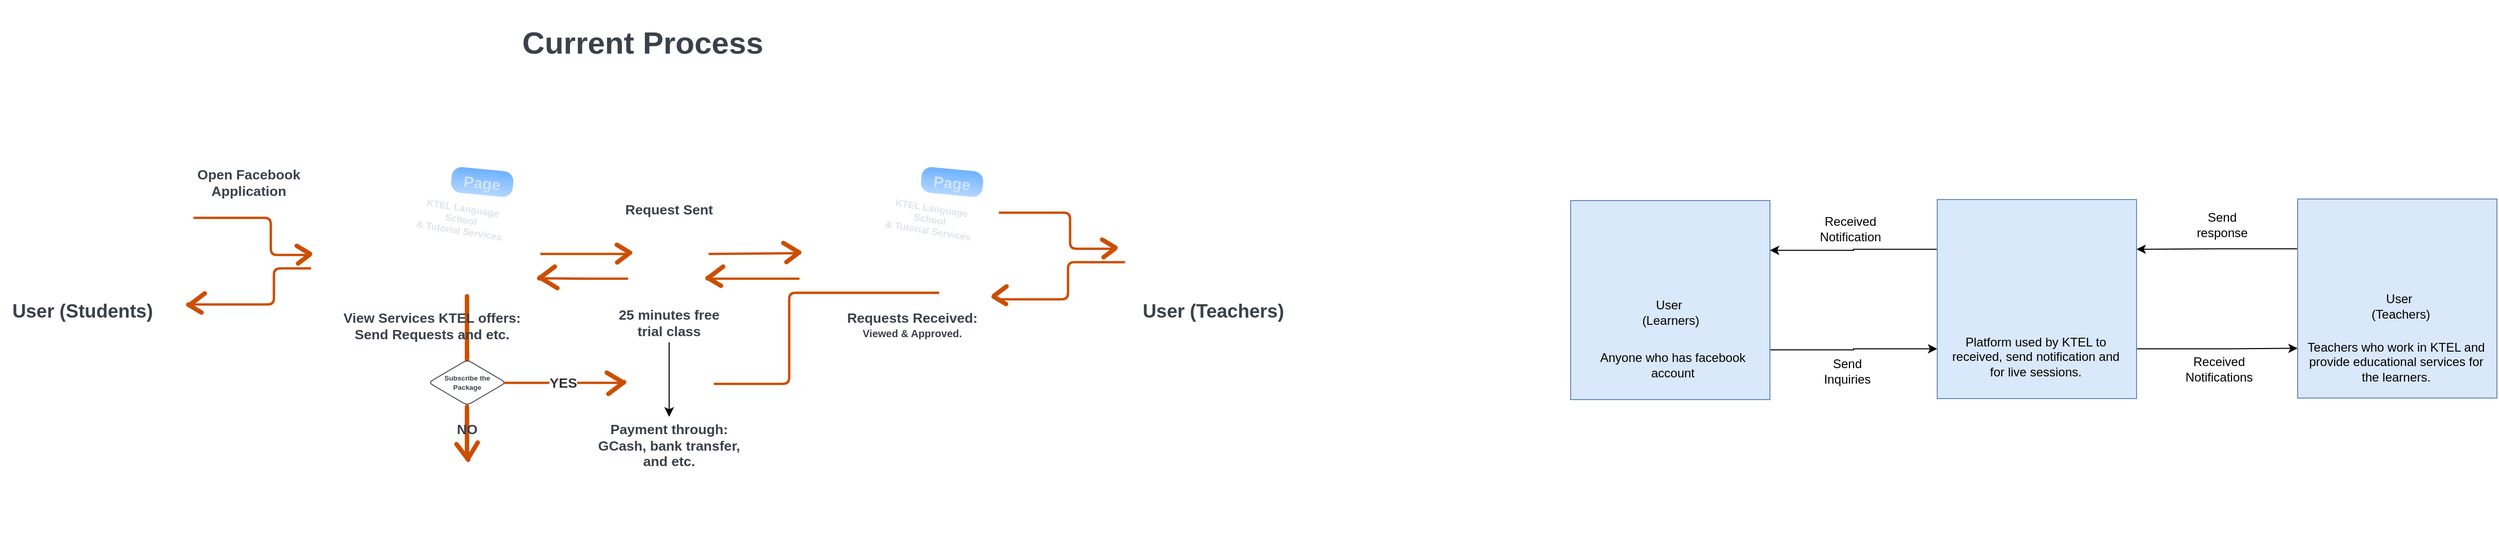 <mxfile version="22.0.4" type="github" pages="15">
  <diagram id="QWj5j5rqvdNmE8N8yoSe" name="KTEL Current Process">
    <mxGraphModel dx="2100" dy="1068" grid="0" gridSize="10" guides="1" tooltips="1" connect="1" arrows="1" fold="1" page="0" pageScale="1" pageWidth="850" pageHeight="1100" math="0" shadow="0">
      <root>
        <mxCell id="0" />
        <mxCell id="1" parent="0" />
        <mxCell id="v0HhqF52RrTxlJ2Bcofn-1" value="" style="html=1;jettySize=18;whiteSpace=wrap;fontSize=13;strokeColor=#cc4e00;strokeOpacity=100;strokeWidth=2.3;rounded=1;arcSize=12;edgeStyle=orthogonalEdgeStyle;startArrow=none;endArrow=none;entryX=0.632;entryY=0.938;entryPerimeter=0;lucidId=myWKP1xHXcmx;" parent="1" target="v0HhqF52RrTxlJ2Bcofn-25" edge="1">
          <mxGeometry width="100" height="100" relative="1" as="geometry">
            <Array as="points">
              <mxPoint x="988" y="531" />
            </Array>
            <mxPoint x="915" y="531" as="sourcePoint" />
          </mxGeometry>
        </mxCell>
        <mxCell id="v0HhqF52RrTxlJ2Bcofn-2" value="" style="html=1;overflow=block;blockSpacing=1;whiteSpace=wrap;fontSize=13;spacing=0;strokeColor=#cc4e00;strokeOpacity=100;rounded=1;absoluteArcSize=1;arcSize=9;rotation=-270;strokeWidth=2.3;lucidId=myWK3gGjAY34;" parent="1" vertex="1">
          <mxGeometry x="642" y="478" width="68" height="2" as="geometry" />
        </mxCell>
        <mxCell id="v0HhqF52RrTxlJ2Bcofn-3" value="" style="html=1;jettySize=18;whiteSpace=wrap;fontSize=13;strokeColor=#cc4e00;strokeOpacity=100;strokeWidth=2.3;rounded=1;arcSize=12;edgeStyle=orthogonalEdgeStyle;startArrow=none;endArrow=none;lucidId=myWKBJVc2I4O;" parent="1" edge="1">
          <mxGeometry width="100" height="100" relative="1" as="geometry">
            <Array as="points">
              <mxPoint x="1260" y="365" />
              <mxPoint x="1260" y="400" />
            </Array>
            <mxPoint x="1191" y="365" as="sourcePoint" />
            <mxPoint x="1305" y="400" as="targetPoint" />
          </mxGeometry>
        </mxCell>
        <mxCell id="v0HhqF52RrTxlJ2Bcofn-4" value="" style="html=1;overflow=block;blockSpacing=1;whiteSpace=wrap;fontSize=13;spacing=0;strokeColor=#cc4e00;strokeOpacity=100;rounded=1;absoluteArcSize=1;arcSize=9;rotation=-328.972;strokeWidth=2.3;lucidId=myWKZ00BMTFW;" parent="1" vertex="1">
          <mxGeometry x="819" y="399" width="17" height="2" as="geometry" />
        </mxCell>
        <mxCell id="v0HhqF52RrTxlJ2Bcofn-5" value="" style="html=1;jettySize=18;whiteSpace=wrap;fontSize=13;strokeColor=#cc4e00;strokeOpacity=100;strokeWidth=2.3;rounded=1;arcSize=12;edgeStyle=orthogonalEdgeStyle;startArrow=none;endArrow=none;entryX=0.999;entryY=0.408;entryPerimeter=0;lucidId=myWKWjVzqkW9;" parent="1" target="v0HhqF52RrTxlJ2Bcofn-13" edge="1">
          <mxGeometry width="100" height="100" relative="1" as="geometry">
            <Array as="points">
              <mxPoint x="833" y="405" />
            </Array>
            <mxPoint x="747" y="405" as="sourcePoint" />
          </mxGeometry>
        </mxCell>
        <mxCell id="v0HhqF52RrTxlJ2Bcofn-6" value="" style="html=1;overflow=block;blockSpacing=1;whiteSpace=wrap;shape=image;fontSize=13;spacing=3.8;strokeColor=none;strokeOpacity=100;strokeWidth=0;image=https://images.lucid.app/images/2bd9658d-0d79-4cc4-ba22-f0105dff800c/content;imageAspect=0;lucidId=myWKD.uETU4V;" parent="1" vertex="1">
          <mxGeometry x="225" y="311" width="165" height="130" as="geometry" />
        </mxCell>
        <mxCell id="v0HhqF52RrTxlJ2Bcofn-7" value="User (Students)" style="html=1;overflow=block;blockSpacing=1;whiteSpace=wrap;fontSize=18.3;fontColor=#3a414a;fontStyle=1;spacing=3.8;strokeOpacity=0;fillOpacity=0;rounded=1;absoluteArcSize=1;arcSize=9;fillColor=#ffffff;strokeWidth=0.8;lucidId=myWKS0JmB5pt;" parent="1" vertex="1">
          <mxGeometry x="225" y="434" width="158" height="51" as="geometry" />
        </mxCell>
        <mxCell id="v0HhqF52RrTxlJ2Bcofn-8" value="Open Facebook Application" style="html=1;overflow=block;blockSpacing=1;whiteSpace=wrap;fontSize=13.3;fontColor=#3a414a;fontStyle=1;spacing=3.8;strokeOpacity=0;fillOpacity=0;rounded=1;absoluteArcSize=1;arcSize=9;fillColor=#ffffff;strokeWidth=0.8;lucidId=myWKGTIxabsB;" parent="1" vertex="1">
          <mxGeometry x="405" y="316" width="120" height="39" as="geometry" />
        </mxCell>
        <mxCell id="v0HhqF52RrTxlJ2Bcofn-9" value="" style="html=1;overflow=block;blockSpacing=1;whiteSpace=wrap;shape=image;fontSize=13;spacing=3.8;strokeColor=none;strokeOpacity=100;strokeWidth=0;image=https://images.lucid.app/images/c96c75c4-0dd8-4b45-ad46-53660116a7bb/content;imageAspect=0;lucidId=myWKiV9agjRD;" parent="1" vertex="1">
          <mxGeometry x="555" y="301" width="195" height="150" as="geometry" />
        </mxCell>
        <mxCell id="v0HhqF52RrTxlJ2Bcofn-10" value="" style="html=1;overflow=block;blockSpacing=1;whiteSpace=wrap;shape=image;fontSize=13;spacing=3.8;strokeColor=none;strokeOpacity=100;rotation=9.822;strokeWidth=0;image=https://images.lucid.app/images/e87304b1-a209-4a06-802d-6df0fce32df4/content;imageAspect=0;lucidId=myWKzgxPMv-2;" parent="1" vertex="1">
          <mxGeometry x="632" y="319" width="27" height="20" as="geometry" />
        </mxCell>
        <mxCell id="v0HhqF52RrTxlJ2Bcofn-11" value="Page" style="html=1;overflow=block;blockSpacing=1;whiteSpace=wrap;fontSize=15;fontColor=#cfe4ff;fontStyle=1;spacing=3.8;strokeOpacity=0;rounded=1;absoluteArcSize=1;arcSize=19.5;rotation=5.545;flipH=1;flipV=1;fillColor=#b4d7ff;gradientColor=#6db1ff;strokeWidth=0.8;lucidId=myWK6d-AsLKx;" parent="1" vertex="1">
          <mxGeometry x="661" y="323" width="60" height="25" as="geometry" />
        </mxCell>
        <mxCell id="v0HhqF52RrTxlJ2Bcofn-12" value="KTEL Language School &#xa;&amp; Tutorial Services" style="html=1;overflow=block;blockSpacing=1;whiteSpace=wrap;fontSize=9.3;fontColor=#dfe3e8;fontStyle=1;spacing=3.8;strokeOpacity=0;fillOpacity=0;rounded=1;absoluteArcSize=1;arcSize=9;rotation=9.046;fillColor=#ffffff;strokeWidth=0.8;lucidId=myWK1RcvScKI;" parent="1" vertex="1">
          <mxGeometry x="619" y="349" width="103" height="45" as="geometry" />
        </mxCell>
        <mxCell id="v0HhqF52RrTxlJ2Bcofn-13" value="" style="html=1;overflow=block;blockSpacing=1;whiteSpace=wrap;fontSize=13;spacing=0;strokeColor=#cc4e00;strokeOpacity=100;rounded=1;absoluteArcSize=1;arcSize=9;rotation=-37.086;strokeWidth=2.3;lucidId=myWKfS9Cz8.x;" parent="1" vertex="1">
          <mxGeometry x="819" y="408" width="16" height="2" as="geometry" />
        </mxCell>
        <mxCell id="v0HhqF52RrTxlJ2Bcofn-14" value="" style="html=1;overflow=block;blockSpacing=1;whiteSpace=wrap;fontSize=13;spacing=0;strokeColor=#cc4e00;strokeOpacity=100;rounded=1;absoluteArcSize=1;arcSize=9;rotation=-148.972;strokeWidth=2.3;lucidId=myWKMHK7aeNB;" parent="1" vertex="1">
          <mxGeometry x="744" y="432" width="22" height="2" as="geometry" />
        </mxCell>
        <mxCell id="v0HhqF52RrTxlJ2Bcofn-15" value="" style="html=1;jettySize=18;whiteSpace=wrap;fontSize=13;strokeColor=#cc4e00;strokeOpacity=100;strokeWidth=2.3;rounded=1;arcSize=12;edgeStyle=orthogonalEdgeStyle;startArrow=none;endArrow=none;entryX=0.958;entryY=0.009;entryPerimeter=0;lucidId=myWKFiB01itC;" parent="1" target="v0HhqF52RrTxlJ2Bcofn-14" edge="1">
          <mxGeometry width="100" height="100" relative="1" as="geometry">
            <Array as="points">
              <mxPoint x="788" y="429" />
              <mxPoint x="788" y="429" />
            </Array>
            <mxPoint x="832" y="429" as="sourcePoint" />
          </mxGeometry>
        </mxCell>
        <mxCell id="v0HhqF52RrTxlJ2Bcofn-16" value="" style="html=1;overflow=block;blockSpacing=1;whiteSpace=wrap;fontSize=13;spacing=0;strokeColor=#cc4e00;strokeOpacity=100;rounded=1;absoluteArcSize=1;arcSize=9;rotation=-217.086;strokeWidth=2.3;lucidId=myWKEDucyfuA;" parent="1" vertex="1">
          <mxGeometry x="743" y="422" width="21" height="2" as="geometry" />
        </mxCell>
        <mxCell id="v0HhqF52RrTxlJ2Bcofn-17" value="" style="html=1;overflow=block;blockSpacing=1;whiteSpace=wrap;shape=image;fontSize=13;spacing=3.8;strokeColor=none;strokeOpacity=100;strokeWidth=0;image=https://images.lucid.app/images/78cffcd2-ef0f-4c73-9c18-2c083db685a7/content;imageAspect=0;lucidId=myWK8eqSSgLT;" parent="1" vertex="1">
          <mxGeometry x="842" y="382" width="60" height="60" as="geometry" />
        </mxCell>
        <mxCell id="v0HhqF52RrTxlJ2Bcofn-18" value="Request Sent" style="html=1;overflow=block;blockSpacing=1;whiteSpace=wrap;fontSize=13.3;fontColor=#3a414a;fontStyle=1;spacing=3.8;strokeOpacity=0;fillOpacity=0;rounded=1;absoluteArcSize=1;arcSize=9;fillColor=#ffffff;strokeWidth=0.8;lucidId=myWKjsMiApPu;" parent="1" vertex="1">
          <mxGeometry x="812" y="342" width="120" height="39" as="geometry" />
        </mxCell>
        <mxCell id="v0HhqF52RrTxlJ2Bcofn-19" value="" style="html=1;overflow=block;blockSpacing=1;whiteSpace=wrap;fontSize=13;spacing=0;strokeColor=#cc4e00;strokeOpacity=100;rounded=1;absoluteArcSize=1;arcSize=9;rotation=-328.972;strokeWidth=2.3;lucidId=myWKohdIam9H;" parent="1" vertex="1">
          <mxGeometry x="980" y="398" width="20" height="2" as="geometry" />
        </mxCell>
        <mxCell id="v0HhqF52RrTxlJ2Bcofn-20" value="" style="html=1;jettySize=18;whiteSpace=wrap;fontSize=13;strokeColor=#cc4e00;strokeOpacity=100;strokeWidth=2.3;rounded=1;arcSize=12;edgeStyle=orthogonalEdgeStyle;startArrow=none;endArrow=none;entryX=0.999;entryY=0.408;entryPerimeter=0;lucidId=myWKJJC2YIvs;" parent="1" target="v0HhqF52RrTxlJ2Bcofn-21" edge="1">
          <mxGeometry width="100" height="100" relative="1" as="geometry">
            <Array as="points">
              <mxPoint x="997" y="405" />
            </Array>
            <mxPoint x="910" y="405" as="sourcePoint" />
          </mxGeometry>
        </mxCell>
        <mxCell id="v0HhqF52RrTxlJ2Bcofn-21" value="" style="html=1;overflow=block;blockSpacing=1;whiteSpace=wrap;fontSize=13;spacing=0;strokeColor=#cc4e00;strokeOpacity=100;rounded=1;absoluteArcSize=1;arcSize=9;rotation=-37.086;strokeWidth=2.3;lucidId=myWK.SpT8Xq3;" parent="1" vertex="1">
          <mxGeometry x="983" y="408" width="15" height="2" as="geometry" />
        </mxCell>
        <mxCell id="v0HhqF52RrTxlJ2Bcofn-22" value="" style="html=1;overflow=block;blockSpacing=1;whiteSpace=wrap;fontSize=13;spacing=0;strokeColor=#cc4e00;strokeOpacity=100;rounded=1;absoluteArcSize=1;arcSize=9;rotation=-148.972;strokeWidth=2.3;lucidId=myWK2ZEP3nzf;" parent="1" vertex="1">
          <mxGeometry x="907" y="431" width="17" height="2" as="geometry" />
        </mxCell>
        <mxCell id="v0HhqF52RrTxlJ2Bcofn-23" value="" style="html=1;jettySize=18;whiteSpace=wrap;fontSize=13;strokeColor=#cc4e00;strokeOpacity=100;strokeWidth=2.3;rounded=1;arcSize=12;edgeStyle=orthogonalEdgeStyle;startArrow=none;endArrow=none;lucidId=myWKrsvx3mJX;" parent="1" edge="1">
          <mxGeometry width="100" height="100" relative="1" as="geometry">
            <Array as="points" />
            <mxPoint x="998" y="429" as="sourcePoint" />
            <mxPoint x="911" y="429" as="targetPoint" />
          </mxGeometry>
        </mxCell>
        <mxCell id="v0HhqF52RrTxlJ2Bcofn-24" value="" style="html=1;overflow=block;blockSpacing=1;whiteSpace=wrap;fontSize=13;spacing=0;strokeColor=#cc4e00;strokeOpacity=100;rounded=1;absoluteArcSize=1;arcSize=9;rotation=-217.086;strokeWidth=2.3;lucidId=myWKOoVycPqk;" parent="1" vertex="1">
          <mxGeometry x="906" y="422" width="21" height="2" as="geometry" />
        </mxCell>
        <mxCell id="v0HhqF52RrTxlJ2Bcofn-25" value="" style="html=1;overflow=block;blockSpacing=1;whiteSpace=wrap;shape=image;fontSize=13;spacing=3.8;strokeColor=none;strokeOpacity=100;strokeWidth=0;image=https://images.lucid.app/images/c96c75c4-0dd8-4b45-ad46-53660116a7bb/content;imageAspect=0;lucidId=myWKcB61P73H;" parent="1" vertex="1">
          <mxGeometry x="1010" y="302" width="195" height="150" as="geometry" />
        </mxCell>
        <mxCell id="v0HhqF52RrTxlJ2Bcofn-26" value="KTEL Language School &#xa;&amp; Tutorial Services" style="html=1;overflow=block;blockSpacing=1;whiteSpace=wrap;fontSize=9.3;fontColor=#dfe3e8;fontStyle=1;spacing=3.8;strokeOpacity=0;fillOpacity=0;rounded=1;absoluteArcSize=1;arcSize=9;rotation=9.046;fillColor=#ffffff;strokeWidth=0.8;lucidId=myWKau4vhZo0;" parent="1" vertex="1">
          <mxGeometry x="1073" y="349" width="103" height="45" as="geometry" />
        </mxCell>
        <mxCell id="v0HhqF52RrTxlJ2Bcofn-27" value="" style="html=1;overflow=block;blockSpacing=1;whiteSpace=wrap;shape=image;fontSize=13;spacing=3.8;strokeColor=none;strokeOpacity=100;rotation=9.822;strokeWidth=0;image=https://images.lucid.app/images/e87304b1-a209-4a06-802d-6df0fce32df4/content;imageAspect=0;lucidId=myWKmiDDyGE1;" parent="1" vertex="1">
          <mxGeometry x="1086" y="320" width="27" height="20" as="geometry" />
        </mxCell>
        <mxCell id="v0HhqF52RrTxlJ2Bcofn-28" value="Page" style="html=1;overflow=block;blockSpacing=1;whiteSpace=wrap;fontSize=15;fontColor=#cfe4ff;fontStyle=1;spacing=3.8;strokeOpacity=0;rounded=1;absoluteArcSize=1;arcSize=19.5;rotation=5.545;flipH=1;flipV=1;fillColor=#b4d7ff;gradientColor=#6db1ff;strokeWidth=0.8;lucidId=myWKkjEK7TuE;" parent="1" vertex="1">
          <mxGeometry x="1116" y="323" width="60" height="25" as="geometry" />
        </mxCell>
        <mxCell id="v0HhqF52RrTxlJ2Bcofn-29" value="" style="html=1;overflow=block;blockSpacing=1;whiteSpace=wrap;shape=image;fontSize=13;spacing=3.8;strokeColor=none;strokeOpacity=100;strokeWidth=0;image=https://images.lucid.app/images/2bd9658d-0d79-4cc4-ba22-f0105dff800c/content;imageAspect=0;lucidId=myWK.zPP7fFf;" parent="1" vertex="1">
          <mxGeometry x="1320" y="311" width="165" height="130" as="geometry" />
        </mxCell>
        <mxCell id="v0HhqF52RrTxlJ2Bcofn-30" value="User (Teachers)" style="html=1;overflow=block;blockSpacing=1;whiteSpace=wrap;fontSize=18.3;fontColor=#3a414a;fontStyle=1;spacing=3.8;strokeOpacity=0;fillOpacity=0;rounded=1;absoluteArcSize=1;arcSize=9;fillColor=#ffffff;strokeWidth=0.8;lucidId=myWKMxnN7zxY;" parent="1" vertex="1">
          <mxGeometry x="1320" y="434" width="158" height="51" as="geometry" />
        </mxCell>
        <mxCell id="v0HhqF52RrTxlJ2Bcofn-31" value="" style="html=1;overflow=block;blockSpacing=1;whiteSpace=wrap;fontSize=13;spacing=0;strokeColor=#cc4e00;strokeOpacity=100;rounded=1;absoluteArcSize=1;arcSize=9;rotation=-328.972;strokeWidth=2.3;lucidId=myWKP83vEwbj;" parent="1" vertex="1">
          <mxGeometry x="1289" y="394" width="17" height="2" as="geometry" />
        </mxCell>
        <mxCell id="v0HhqF52RrTxlJ2Bcofn-32" value="" style="html=1;overflow=block;blockSpacing=1;whiteSpace=wrap;fontSize=13;spacing=0;strokeColor=#cc4e00;strokeOpacity=100;rounded=1;absoluteArcSize=1;arcSize=9;rotation=-37.086;strokeWidth=2.3;lucidId=myWKmTNl4RCy;" parent="1" vertex="1">
          <mxGeometry x="1290" y="403" width="16" height="2" as="geometry" />
        </mxCell>
        <mxCell id="v0HhqF52RrTxlJ2Bcofn-33" value="" style="html=1;jettySize=18;whiteSpace=wrap;fontSize=13;strokeColor=#cc4e00;strokeOpacity=100;strokeWidth=2.3;rounded=1;arcSize=12;edgeStyle=orthogonalEdgeStyle;startArrow=none;endArrow=none;entryX=0.907;entryY=0.955;entryPerimeter=0;lucidId=myWKfoa0JoJk;" parent="1" target="v0HhqF52RrTxlJ2Bcofn-25" edge="1">
          <mxGeometry width="100" height="100" relative="1" as="geometry">
            <Array as="points">
              <mxPoint x="1315" y="413" />
              <mxPoint x="1258" y="413" />
              <mxPoint x="1258" y="449" />
              <mxPoint x="1201" y="449" />
            </Array>
            <mxPoint x="1305" y="413" as="sourcePoint" />
          </mxGeometry>
        </mxCell>
        <mxCell id="v0HhqF52RrTxlJ2Bcofn-34" value="" style="html=1;overflow=block;blockSpacing=1;whiteSpace=wrap;fontSize=13;spacing=0;strokeColor=#cc4e00;strokeOpacity=100;rounded=1;absoluteArcSize=1;arcSize=9;rotation=-148.972;strokeWidth=2.3;lucidId=myWK.X~UOmCQ;" parent="1" vertex="1">
          <mxGeometry x="1184" y="449" width="16" height="2" as="geometry" />
        </mxCell>
        <mxCell id="v0HhqF52RrTxlJ2Bcofn-35" value="" style="html=1;overflow=block;blockSpacing=1;whiteSpace=wrap;fontSize=13;spacing=0;strokeColor=#cc4e00;strokeOpacity=100;rounded=1;absoluteArcSize=1;arcSize=9;rotation=-217.086;strokeWidth=2.3;lucidId=myWK0TJVt5hc;" parent="1" vertex="1">
          <mxGeometry x="1184" y="440" width="17" height="2" as="geometry" />
        </mxCell>
        <mxCell id="mYyCzaHFJ_o6dhxUBimn-1" value="" style="edgeStyle=orthogonalEdgeStyle;rounded=0;orthogonalLoop=1;jettySize=auto;html=1;" parent="1" source="v0HhqF52RrTxlJ2Bcofn-36" target="v0HhqF52RrTxlJ2Bcofn-58" edge="1">
          <mxGeometry relative="1" as="geometry" />
        </mxCell>
        <mxCell id="mYyCzaHFJ_o6dhxUBimn-2" value="" style="edgeStyle=orthogonalEdgeStyle;rounded=0;orthogonalLoop=1;jettySize=auto;html=1;" parent="1" source="v0HhqF52RrTxlJ2Bcofn-36" target="v0HhqF52RrTxlJ2Bcofn-58" edge="1">
          <mxGeometry relative="1" as="geometry" />
        </mxCell>
        <mxCell id="v0HhqF52RrTxlJ2Bcofn-36" value="25 minutes free trial class" style="html=1;overflow=block;blockSpacing=1;whiteSpace=wrap;fontSize=13.3;fontColor=#3a414a;fontStyle=1;spacing=3.8;strokeOpacity=0;fillOpacity=0;rounded=1;absoluteArcSize=1;arcSize=9;fillColor=#ffffff;strokeWidth=0.8;lucidId=myWKeKsR4WcJ;" parent="1" vertex="1">
          <mxGeometry x="812" y="452" width="120" height="39" as="geometry" />
        </mxCell>
        <mxCell id="v0HhqF52RrTxlJ2Bcofn-37" value="Subscribe the Package" style="html=1;overflow=block;blockSpacing=1;whiteSpace=wrap;rhombus;fontSize=6.7;fontColor=#3a414a;fontStyle=1;spacing=3.8;strokeColor=#3a414a;strokeOpacity=100;rounded=1;absoluteArcSize=1;arcSize=9;strokeWidth=0.8;lucidId=myWKYk2-wWsz;" parent="1" vertex="1">
          <mxGeometry x="639" y="508" width="75" height="44" as="geometry" />
        </mxCell>
        <mxCell id="v0HhqF52RrTxlJ2Bcofn-38" value="" style="html=1;jettySize=18;whiteSpace=wrap;fontSize=13;strokeColor=#cc4e00;strokeOpacity=100;strokeWidth=2.3;rounded=1;arcSize=12;edgeStyle=orthogonalEdgeStyle;startArrow=none;endArrow=none;lucidId=myWKHPx_Z1_i;" parent="1" edge="1">
          <mxGeometry width="100" height="100" relative="1" as="geometry">
            <Array as="points">
              <mxPoint x="486" y="370" />
              <mxPoint x="486" y="406" />
            </Array>
            <mxPoint x="411" y="370" as="sourcePoint" />
            <mxPoint x="525" y="406" as="targetPoint" />
          </mxGeometry>
        </mxCell>
        <mxCell id="v0HhqF52RrTxlJ2Bcofn-39" value="" style="html=1;overflow=block;blockSpacing=1;whiteSpace=wrap;fontSize=13;spacing=0;strokeColor=#cc4e00;strokeOpacity=100;rounded=1;absoluteArcSize=1;arcSize=9;rotation=-328.972;strokeWidth=2.3;lucidId=myWK-sY7WTFO;" parent="1" vertex="1">
          <mxGeometry x="509" y="400" width="17" height="2" as="geometry" />
        </mxCell>
        <mxCell id="v0HhqF52RrTxlJ2Bcofn-40" value="" style="html=1;overflow=block;blockSpacing=1;whiteSpace=wrap;fontSize=13;spacing=0;strokeColor=#cc4e00;strokeOpacity=100;rounded=1;absoluteArcSize=1;arcSize=9;rotation=-37.086;strokeWidth=2.3;lucidId=myWKYvFFCObJ;" parent="1" vertex="1">
          <mxGeometry x="510" y="409" width="16" height="2" as="geometry" />
        </mxCell>
        <mxCell id="v0HhqF52RrTxlJ2Bcofn-41" value="" style="html=1;jettySize=18;whiteSpace=wrap;fontSize=13;strokeColor=#cc4e00;strokeOpacity=100;strokeWidth=2.3;rounded=1;arcSize=12;edgeStyle=orthogonalEdgeStyle;startArrow=none;endArrow=none;lucidId=myWKbygB1AR4;" parent="1" edge="1">
          <mxGeometry width="100" height="100" relative="1" as="geometry">
            <Array as="points">
              <mxPoint x="489" y="419" />
              <mxPoint x="489" y="454" />
            </Array>
            <mxPoint x="525" y="419" as="sourcePoint" />
            <mxPoint x="405" y="454" as="targetPoint" />
          </mxGeometry>
        </mxCell>
        <mxCell id="v0HhqF52RrTxlJ2Bcofn-42" value="" style="html=1;overflow=block;blockSpacing=1;whiteSpace=wrap;shape=image;fontSize=13;spacing=3.8;strokeColor=none;strokeOpacity=100;strokeWidth=0;image=https://images.lucid.app/images/ff774e51-11c7-481a-95a1-58c0d8e6b255/content;imageAspect=0;lucidId=myWKNn2xXinh;" parent="1" vertex="1">
          <mxGeometry x="630" y="597" width="89" height="89" as="geometry" />
        </mxCell>
        <mxCell id="v0HhqF52RrTxlJ2Bcofn-43" value="" style="html=1;jettySize=18;whiteSpace=wrap;fontSize=13;strokeColor=#cc4e00;strokeOpacity=100;strokeWidth=2.3;rounded=1;arcSize=12;edgeStyle=orthogonalEdgeStyle;startArrow=none;endArrow=none;entryX=0.971;entryY=0.5;entryPerimeter=0;lucidId=myWKs4MYVFNm;" parent="1" target="v0HhqF52RrTxlJ2Bcofn-37" edge="1">
          <mxGeometry width="100" height="100" relative="1" as="geometry">
            <Array as="points">
              <mxPoint x="825" y="530" />
            </Array>
            <mxPoint x="825" y="530" as="sourcePoint" />
          </mxGeometry>
        </mxCell>
        <mxCell id="v0HhqF52RrTxlJ2Bcofn-44" value="YES" style="text;html=1;resizable=0;labelBackgroundColor=default;align=center;verticalAlign=middle;fontStyle=1;fontColor=#333333;fontSize=13.3;" parent="v0HhqF52RrTxlJ2Bcofn-43" vertex="1">
          <mxGeometry relative="1" as="geometry" />
        </mxCell>
        <mxCell id="v0HhqF52RrTxlJ2Bcofn-45" value="" style="html=1;overflow=block;blockSpacing=1;whiteSpace=wrap;fontSize=13;spacing=0;strokeColor=#cc4e00;strokeOpacity=100;rounded=1;absoluteArcSize=1;arcSize=9;rotation=-270;strokeWidth=2.3;lucidId=myWK1Dxcm62O;" parent="1" vertex="1">
          <mxGeometry x="651" y="576" width="50" height="2" as="geometry" />
        </mxCell>
        <mxCell id="v0HhqF52RrTxlJ2Bcofn-46" value="NO" style="html=1;overflow=block;blockSpacing=1;whiteSpace=wrap;fontSize=13.3;fontColor=#3a414a;fontStyle=1;spacing=3.8;strokeOpacity=0;fillOpacity=0;rounded=1;absoluteArcSize=1;arcSize=9;fillColor=#ffffff;strokeWidth=0.8;lucidId=myWKc77m_xRs;" parent="1" vertex="1">
          <mxGeometry x="647" y="563" width="59" height="24" as="geometry" />
        </mxCell>
        <mxCell id="v0HhqF52RrTxlJ2Bcofn-47" value="View Services KTEL offers:&#xa;Send Requests and etc." style="html=1;overflow=block;blockSpacing=1;whiteSpace=wrap;fontSize=13.3;fontColor=#3a414a;fontStyle=1;spacing=3.8;strokeOpacity=0;fillOpacity=0;rounded=1;absoluteArcSize=1;arcSize=9;fillColor=#ffffff;strokeWidth=0.8;lucidId=myWKl_sEGF7H;" parent="1" vertex="1">
          <mxGeometry x="540" y="445" width="205" height="60" as="geometry" />
        </mxCell>
        <mxCell id="v0HhqF52RrTxlJ2Bcofn-48" value="" style="html=1;overflow=block;blockSpacing=1;whiteSpace=wrap;fontSize=13;spacing=0;strokeColor=#cc4e00;strokeOpacity=100;rounded=1;absoluteArcSize=1;arcSize=9;rotation=-238.972;strokeWidth=2.3;lucidId=myWKUo9~Vzel;" parent="1" vertex="1">
          <mxGeometry x="671" y="595" width="21" height="2" as="geometry" />
        </mxCell>
        <mxCell id="v0HhqF52RrTxlJ2Bcofn-49" value="" style="html=1;overflow=block;blockSpacing=1;whiteSpace=wrap;fontSize=13;spacing=0;strokeColor=#cc4e00;strokeOpacity=100;rounded=1;absoluteArcSize=1;arcSize=9;rotation=52.914;strokeWidth=2.3;lucidId=myWKctn90bMz;" parent="1" vertex="1">
          <mxGeometry x="661" y="596" width="21" height="2" as="geometry" />
        </mxCell>
        <mxCell id="v0HhqF52RrTxlJ2Bcofn-50" value="" style="html=1;overflow=block;blockSpacing=1;whiteSpace=wrap;fontSize=13;spacing=0;strokeColor=#cc4e00;strokeOpacity=100;rounded=1;absoluteArcSize=1;arcSize=9;rotation=-148.972;strokeWidth=2.3;lucidId=myWKK4PIdQz6;" parent="1" vertex="1">
          <mxGeometry x="404" y="457" width="17" height="2" as="geometry" />
        </mxCell>
        <mxCell id="v0HhqF52RrTxlJ2Bcofn-51" value="" style="html=1;overflow=block;blockSpacing=1;whiteSpace=wrap;fontSize=13;spacing=0;strokeColor=#cc4e00;strokeOpacity=100;rounded=1;absoluteArcSize=1;arcSize=9;rotation=-217.086;strokeWidth=2.3;lucidId=myWKTRIwrgkH;" parent="1" vertex="1">
          <mxGeometry x="404" y="448" width="21" height="2" as="geometry" />
        </mxCell>
        <mxCell id="v0HhqF52RrTxlJ2Bcofn-52" value="" style="html=1;overflow=block;blockSpacing=1;whiteSpace=wrap;fontSize=13;spacing=0;strokeColor=#cc4e00;strokeOpacity=100;rounded=1;absoluteArcSize=1;arcSize=9;rotation=31.028;strokeWidth=2.3;lucidId=myWK1Ol-dkaW;" parent="1" vertex="1">
          <mxGeometry x="809" y="524" width="21" height="2" as="geometry" />
        </mxCell>
        <mxCell id="v0HhqF52RrTxlJ2Bcofn-53" value="" style="html=1;overflow=block;blockSpacing=1;whiteSpace=wrap;fontSize=13;spacing=0;strokeColor=#cc4e00;strokeOpacity=100;rounded=1;absoluteArcSize=1;arcSize=9;rotation=-37.086;strokeWidth=2.3;lucidId=myWK4nkJueUQ;" parent="1" vertex="1">
          <mxGeometry x="810" y="534" width="21" height="2" as="geometry" />
        </mxCell>
        <mxCell id="v0HhqF52RrTxlJ2Bcofn-54" value="" style="html=1;overflow=block;blockSpacing=1;whiteSpace=wrap;shape=image;fontSize=13;spacing=3.8;strokeColor=none;strokeOpacity=100;strokeWidth=0;image=https://images.lucid.app/images/3254b4e1-76e5-4869-8675-22a69b0db96c/content;imageAspect=0;lucidId=myWKsRoSJcF2;" parent="1" vertex="1">
          <mxGeometry x="819" y="481" width="103" height="98" as="geometry" />
        </mxCell>
        <mxCell id="v0HhqF52RrTxlJ2Bcofn-55" value="" style="html=1;jettySize=18;whiteSpace=wrap;fontSize=13;strokeColor=#3a414a;strokeOpacity=100;strokeWidth=0.8;rounded=1;arcSize=12;edgeStyle=orthogonalEdgeStyle;startArrow=none;endArrow=none;exitY=0.73;exitPerimeter=0;entryY=0.73;entryPerimeter=0;lucidId=myWK14VAFSGJ;" parent="1" source="v0HhqF52RrTxlJ2Bcofn-54" target="v0HhqF52RrTxlJ2Bcofn-54" edge="1">
          <mxGeometry width="100" height="100" relative="1" as="geometry">
            <Array as="points">
              <mxPoint x="914" y="573" generated="1" />
              <mxPoint x="914" y="573" generated="1" />
            </Array>
          </mxGeometry>
        </mxCell>
        <mxCell id="v0HhqF52RrTxlJ2Bcofn-56" value="&lt;div style=&quot;display: flex; justify-content: center; text-align: center; align-items: baseline; font-size: 0; line-height: 1.25;margin-top: -2px;&quot;&gt;&lt;span&gt;&lt;span style=&quot;font-size:13.3px;color:#3a414a;font-weight: bold;&quot;&gt;Requests Received:&#xa;&lt;/span&gt;&lt;span style=&quot;font-size:10px;color:#3a414a;font-weight: bold;&quot;&gt;Viewed &amp; Approved.&lt;/span&gt;&lt;/span&gt;&lt;/div&gt;" style="html=1;overflow=block;blockSpacing=1;whiteSpace=wrap;fontSize=13;spacing=3.8;strokeOpacity=0;fillOpacity=0;rounded=1;absoluteArcSize=1;arcSize=9;fillColor=#ffffff;strokeWidth=0.8;lucidId=myWKw0ePdv6m;" parent="1" vertex="1">
          <mxGeometry x="1005" y="445" width="205" height="60" as="geometry" />
        </mxCell>
        <mxCell id="v0HhqF52RrTxlJ2Bcofn-57" value="Current Process" style="html=1;overflow=block;blockSpacing=1;whiteSpace=wrap;fontSize=30;fontColor=#3a414a;fontStyle=1;spacing=3.8;strokeOpacity=0;fillOpacity=0;rounded=1;absoluteArcSize=1;arcSize=9;fillColor=#ffffff;strokeWidth=0.8;lucidId=myWKAfrPZ9On;" parent="1" vertex="1">
          <mxGeometry x="712" y="160" width="269" height="79" as="geometry" />
        </mxCell>
        <mxCell id="v0HhqF52RrTxlJ2Bcofn-58" value="Payment through:&#xa;GCash, bank transfer, and etc." style="html=1;overflow=block;blockSpacing=1;whiteSpace=wrap;fontSize=13.3;fontColor=#3a414a;fontStyle=1;align=center;spacing=3.8;verticalAlign=middle;strokeOpacity=0;fillOpacity=0;rounded=1;absoluteArcSize=1;arcSize=9;fillColor=#ffffff;strokeWidth=0.8;lucidId=myWKrbFU~5fy;" parent="1" vertex="1">
          <mxGeometry x="788" y="563" width="168" height="55" as="geometry" />
        </mxCell>
        <mxCell id="Gk3jeU9qwKBxPj_SYfoG-18" style="edgeStyle=orthogonalEdgeStyle;rounded=0;orthogonalLoop=1;jettySize=auto;html=1;exitX=1;exitY=0.75;exitDx=0;exitDy=0;entryX=0;entryY=0.75;entryDx=0;entryDy=0;" parent="1" source="Gk3jeU9qwKBxPj_SYfoG-1" target="Gk3jeU9qwKBxPj_SYfoG-6" edge="1">
          <mxGeometry relative="1" as="geometry" />
        </mxCell>
        <mxCell id="Gk3jeU9qwKBxPj_SYfoG-1" value="" style="whiteSpace=wrap;html=1;aspect=fixed;fillColor=#dae8fc;strokeColor=#6c8ebf;" parent="1" vertex="1">
          <mxGeometry x="1745" y="353.5" width="193" height="193" as="geometry" />
        </mxCell>
        <mxCell id="Gk3jeU9qwKBxPj_SYfoG-2" value="" style="shape=image;verticalLabelPosition=bottom;labelBackgroundColor=default;verticalAlign=top;aspect=fixed;imageAspect=0;image=https://cdn-icons-png.flaticon.com/512/3177/3177440.png;" parent="1" vertex="1">
          <mxGeometry x="1806.5" y="361.5" width="70" height="70" as="geometry" />
        </mxCell>
        <mxCell id="Gk3jeU9qwKBxPj_SYfoG-3" value="User&amp;nbsp;&lt;br&gt;(Learners)" style="text;html=1;strokeColor=none;fillColor=none;align=center;verticalAlign=middle;whiteSpace=wrap;rounded=0;" parent="1" vertex="1">
          <mxGeometry x="1811.5" y="446.5" width="60" height="30" as="geometry" />
        </mxCell>
        <mxCell id="Gk3jeU9qwKBxPj_SYfoG-4" value="Anyone who has facebook account" style="text;html=1;strokeColor=none;fillColor=none;align=center;verticalAlign=middle;whiteSpace=wrap;rounded=0;" parent="1" vertex="1">
          <mxGeometry x="1768" y="479.5" width="152" height="67" as="geometry" />
        </mxCell>
        <mxCell id="Gk3jeU9qwKBxPj_SYfoG-5" style="edgeStyle=orthogonalEdgeStyle;rounded=0;orthogonalLoop=1;jettySize=auto;html=1;exitX=0.5;exitY=1;exitDx=0;exitDy=0;" parent="1" source="Gk3jeU9qwKBxPj_SYfoG-3" target="Gk3jeU9qwKBxPj_SYfoG-3" edge="1">
          <mxGeometry relative="1" as="geometry" />
        </mxCell>
        <mxCell id="Gk3jeU9qwKBxPj_SYfoG-19" style="edgeStyle=orthogonalEdgeStyle;rounded=0;orthogonalLoop=1;jettySize=auto;html=1;exitX=1;exitY=0.75;exitDx=0;exitDy=0;entryX=0;entryY=0.75;entryDx=0;entryDy=0;" parent="1" source="Gk3jeU9qwKBxPj_SYfoG-6" target="Gk3jeU9qwKBxPj_SYfoG-12" edge="1">
          <mxGeometry relative="1" as="geometry" />
        </mxCell>
        <mxCell id="Gk3jeU9qwKBxPj_SYfoG-21" style="edgeStyle=orthogonalEdgeStyle;rounded=0;orthogonalLoop=1;jettySize=auto;html=1;exitX=0;exitY=0.25;exitDx=0;exitDy=0;entryX=1;entryY=0.25;entryDx=0;entryDy=0;" parent="1" source="Gk3jeU9qwKBxPj_SYfoG-6" target="Gk3jeU9qwKBxPj_SYfoG-1" edge="1">
          <mxGeometry relative="1" as="geometry" />
        </mxCell>
        <mxCell id="Gk3jeU9qwKBxPj_SYfoG-6" value="" style="whiteSpace=wrap;html=1;aspect=fixed;fillColor=#dae8fc;strokeColor=#6c8ebf;" parent="1" vertex="1">
          <mxGeometry x="2100" y="352.5" width="193" height="193" as="geometry" />
        </mxCell>
        <mxCell id="Gk3jeU9qwKBxPj_SYfoG-7" value="" style="shape=image;verticalLabelPosition=bottom;labelBackgroundColor=default;verticalAlign=top;aspect=fixed;imageAspect=0;image=https://static-00.iconduck.com/assets.00/facebook-icon-512x511-ircc9ves.png;" parent="1" vertex="1">
          <mxGeometry x="2150" y="371.54" width="36.53" height="36.46" as="geometry" />
        </mxCell>
        <mxCell id="Gk3jeU9qwKBxPj_SYfoG-8" value="" style="shape=image;verticalLabelPosition=bottom;labelBackgroundColor=default;verticalAlign=top;aspect=fixed;imageAspect=0;image=https://1000logos.net/wp-content/uploads/2021/05/Gmail-logo.png;" parent="1" vertex="1">
          <mxGeometry x="2202" y="371.54" width="55.11" height="31" as="geometry" />
        </mxCell>
        <mxCell id="Gk3jeU9qwKBxPj_SYfoG-9" value="" style="shape=image;verticalLabelPosition=bottom;labelBackgroundColor=default;verticalAlign=top;aspect=fixed;imageAspect=0;image=https://cdn4.iconfinder.com/data/icons/logos-brands-in-colors/48/google-meet-512.png;" parent="1" vertex="1">
          <mxGeometry x="2212.78" y="422" width="33.54" height="33.54" as="geometry" />
        </mxCell>
        <mxCell id="Gk3jeU9qwKBxPj_SYfoG-10" value="" style="shape=image;verticalLabelPosition=bottom;labelBackgroundColor=default;verticalAlign=top;aspect=fixed;imageAspect=0;image=https://seeklogo.com/images/Z/zoom-fondo-blanco-vertical-logo-F819E1C283-seeklogo.com.png;" parent="1" vertex="1">
          <mxGeometry x="2140" y="418" width="52.88" height="46" as="geometry" />
        </mxCell>
        <mxCell id="Gk3jeU9qwKBxPj_SYfoG-11" value="Platform used by KTEL to received, send notification and for live sessions." style="text;html=1;strokeColor=none;fillColor=none;align=center;verticalAlign=middle;whiteSpace=wrap;rounded=0;" parent="1" vertex="1">
          <mxGeometry x="2111" y="468" width="169" height="73" as="geometry" />
        </mxCell>
        <mxCell id="Gk3jeU9qwKBxPj_SYfoG-20" style="edgeStyle=orthogonalEdgeStyle;rounded=0;orthogonalLoop=1;jettySize=auto;html=1;exitX=0;exitY=0.25;exitDx=0;exitDy=0;entryX=1;entryY=0.25;entryDx=0;entryDy=0;" parent="1" source="Gk3jeU9qwKBxPj_SYfoG-12" target="Gk3jeU9qwKBxPj_SYfoG-6" edge="1">
          <mxGeometry relative="1" as="geometry" />
        </mxCell>
        <mxCell id="Gk3jeU9qwKBxPj_SYfoG-12" value="" style="whiteSpace=wrap;html=1;aspect=fixed;fillColor=#dae8fc;strokeColor=#6c8ebf;" parent="1" vertex="1">
          <mxGeometry x="2449" y="352" width="193" height="193" as="geometry" />
        </mxCell>
        <mxCell id="Gk3jeU9qwKBxPj_SYfoG-13" value="" style="shape=image;verticalLabelPosition=bottom;labelBackgroundColor=default;verticalAlign=top;aspect=fixed;imageAspect=0;image=https://cdn-icons-png.flaticon.com/512/3177/3177440.png;" parent="1" vertex="1">
          <mxGeometry x="2510.5" y="360" width="70" height="70" as="geometry" />
        </mxCell>
        <mxCell id="Gk3jeU9qwKBxPj_SYfoG-14" value="User&amp;nbsp;&lt;br&gt;(Teachers)" style="text;html=1;strokeColor=none;fillColor=none;align=center;verticalAlign=middle;whiteSpace=wrap;rounded=0;" parent="1" vertex="1">
          <mxGeometry x="2519" y="441" width="60" height="30" as="geometry" />
        </mxCell>
        <mxCell id="Gk3jeU9qwKBxPj_SYfoG-15" value="Teachers who work in KTEL and provide educational services for the learners." style="text;html=1;strokeColor=none;fillColor=none;align=center;verticalAlign=middle;whiteSpace=wrap;rounded=0;" parent="1" vertex="1">
          <mxGeometry x="2457" y="475" width="175" height="70" as="geometry" />
        </mxCell>
        <mxCell id="Gk3jeU9qwKBxPj_SYfoG-22" value="Send Inquiries" style="text;html=1;strokeColor=none;fillColor=none;align=center;verticalAlign=middle;whiteSpace=wrap;rounded=0;" parent="1" vertex="1">
          <mxGeometry x="1983" y="504" width="60" height="30" as="geometry" />
        </mxCell>
        <mxCell id="Gk3jeU9qwKBxPj_SYfoG-23" value="Received Notifications" style="text;html=1;strokeColor=none;fillColor=none;align=center;verticalAlign=middle;whiteSpace=wrap;rounded=0;labelBackgroundColor=default;" parent="1" vertex="1">
          <mxGeometry x="2343" y="502" width="60" height="30" as="geometry" />
        </mxCell>
        <mxCell id="Gk3jeU9qwKBxPj_SYfoG-26" value="Send response" style="text;html=1;strokeColor=none;fillColor=none;align=center;verticalAlign=middle;whiteSpace=wrap;rounded=0;" parent="1" vertex="1">
          <mxGeometry x="2346" y="362" width="60" height="30" as="geometry" />
        </mxCell>
        <mxCell id="Gk3jeU9qwKBxPj_SYfoG-27" value="Received Notification" style="text;html=1;strokeColor=none;fillColor=none;align=center;verticalAlign=middle;whiteSpace=wrap;rounded=0;" parent="1" vertex="1">
          <mxGeometry x="1986" y="366" width="60" height="30" as="geometry" />
        </mxCell>
      </root>
    </mxGraphModel>
  </diagram>
  <diagram name="KTEL Teacher/Customer Diagram" id="FIIXcnWz085rzfldTE29">
    <mxGraphModel dx="1050" dy="534" grid="0" gridSize="10" guides="1" tooltips="1" connect="1" arrows="1" fold="1" page="1" pageScale="1" pageWidth="850" pageHeight="1100" math="0" shadow="0">
      <root>
        <mxCell id="0" />
        <mxCell id="1" parent="0" />
        <mxCell id="19tO0s0q1XUuuVXS7n7F-42" style="edgeStyle=orthogonalEdgeStyle;rounded=0;orthogonalLoop=1;jettySize=auto;html=1;entryX=0.5;entryY=1;entryDx=0;entryDy=0;strokeColor=#666666;" parent="1" source="19tO0s0q1XUuuVXS7n7F-36" target="19tO0s0q1XUuuVXS7n7F-8" edge="1">
          <mxGeometry relative="1" as="geometry" />
        </mxCell>
        <mxCell id="19tO0s0q1XUuuVXS7n7F-19" style="edgeStyle=orthogonalEdgeStyle;rounded=0;orthogonalLoop=1;jettySize=auto;html=1;entryX=0.5;entryY=1;entryDx=0;entryDy=0;entryPerimeter=0;strokeColor=#009900;" parent="1" source="19tO0s0q1XUuuVXS7n7F-17" target="hV1PRbwUxpesttEf0i1S-37" edge="1">
          <mxGeometry relative="1" as="geometry" />
        </mxCell>
        <mxCell id="19tO0s0q1XUuuVXS7n7F-20" value="Yes" style="edgeLabel;html=1;align=center;verticalAlign=middle;resizable=0;points=[];strokeColor=#666666;" parent="19tO0s0q1XUuuVXS7n7F-19" vertex="1" connectable="0">
          <mxGeometry x="0.452" relative="1" as="geometry">
            <mxPoint y="1" as="offset" />
          </mxGeometry>
        </mxCell>
        <mxCell id="hV1PRbwUxpesttEf0i1S-5" value="" style="group;dropTarget=0;pointerEvents=0;strokeColor=#666666;" parent="1" vertex="1">
          <mxGeometry x="606" y="49" width="640" height="69" as="geometry" />
        </mxCell>
        <UserObject label="KTEL FLOW DIAGRAM" placeholders="1" id="hV1PRbwUxpesttEf0i1S-6">
          <mxCell style="html=1;overflow=block;blockSpacing=1;whiteSpace=wrap;fontSize=23;fontColor=#a9afb8;fontStyle=1;align=center;spacingLeft=7;spacingRight=7;spacingTop=2;spacing=3;strokeOpacity=0;fillOpacity=0;rounded=1;absoluteArcSize=1;arcSize=12;fillColor=#ffffff;strokeWidth=1.5;lucidId=SuaB0mNpY13K;strokeColor=#666666;" parent="hV1PRbwUxpesttEf0i1S-5" vertex="1">
            <mxGeometry width="640" height="52" as="geometry" />
          </mxCell>
        </UserObject>
        <mxCell id="hV1PRbwUxpesttEf0i1S-8" value="" style="html=1;jettySize=18;whiteSpace=wrap;fontSize=13;fontFamily=Helvetica;strokeColor=#666666;strokeOpacity=100;strokeWidth=1.5;rounded=0;startArrow=none;endArrow=none;lucidId=SuaBUnwJteK4;" parent="hV1PRbwUxpesttEf0i1S-5" edge="1">
          <mxGeometry width="100" height="100" relative="1" as="geometry">
            <Array as="points" />
            <mxPoint x="191" y="47" as="sourcePoint" />
            <mxPoint x="454" y="47" as="targetPoint" />
          </mxGeometry>
        </mxCell>
        <mxCell id="hV1PRbwUxpesttEf0i1S-10" value="&lt;div style=&quot;display: flex; justify-content: center; text-align: center; align-items: baseline; line-height: 1.25; margin-top: -2px; font-size: 0px;&quot;&gt;&lt;span&gt;&lt;span style=&quot;font-size:13.5px;color:#3a414a;font-weight: bold;&quot;&gt;User&lt;/span&gt;&lt;span style=&quot;font-size:20.2px;color:#3a414a;font-weight: bold;&quot;&gt;&lt;br&gt;&lt;/span&gt;&lt;/span&gt;&lt;/div&gt;&lt;div style=&quot;display: flex; justify-content: center; text-align: center; align-items: baseline; line-height: 1.25; margin-top: -2px;&quot;&gt;&lt;span style=&quot;color: rgb(58, 65, 74);&quot;&gt;&lt;span style=&quot;color: rgb(58, 65, 74);&quot;&gt;&lt;font style=&quot;font-size: 9px;&quot;&gt;Customer/Teacher&lt;/font&gt;&lt;/span&gt;&lt;/span&gt;&lt;/div&gt;" style="html=1;overflow=block;blockSpacing=1;whiteSpace=wrap;fontSize=13;spacing=9;strokeColor=#666666;strokeOpacity=100;fillOpacity=0;rounded=1;absoluteArcSize=1;arcSize=12;fillColor=#000000;strokeWidth=0.8;lucidId=HEWKmNeVF82c;" parent="1" vertex="1">
          <mxGeometry x="255" y="512" width="81" height="60" as="geometry" />
        </mxCell>
        <mxCell id="hV1PRbwUxpesttEf0i1S-11" value="" style="html=1;jettySize=18;whiteSpace=wrap;fontSize=13;strokeColor=#666666;strokeOpacity=100;strokeWidth=1.5;rounded=1;arcSize=24;edgeStyle=orthogonalEdgeStyle;startArrow=none;endArrow=block;endFill=1;exitX=1.005;exitY=0.5;exitPerimeter=0;entryX=-0.005;entryY=0.5;entryPerimeter=0;lucidId=jGWKvbgWV~2U;" parent="1" source="hV1PRbwUxpesttEf0i1S-10" target="hV1PRbwUxpesttEf0i1S-12" edge="1">
          <mxGeometry width="100" height="100" relative="1" as="geometry">
            <Array as="points" />
          </mxGeometry>
        </mxCell>
        <mxCell id="hV1PRbwUxpesttEf0i1S-12" value="Login" style="html=1;overflow=block;blockSpacing=1;whiteSpace=wrap;shape=process;fontSize=13.5;fontColor=#3a414a;fontStyle=1;align=center;spacing=3.8;strokeColor=#666666;strokeOpacity=100;fillOpacity=0;rounded=1;absoluteArcSize=1;arcSize=12;fillColor=#000000;strokeWidth=0.8;lucidId=BGWKLJnAHEOR;" parent="1" vertex="1">
          <mxGeometry x="390" y="512" width="81" height="60" as="geometry" />
        </mxCell>
        <mxCell id="hV1PRbwUxpesttEf0i1S-13" value="" style="html=1;jettySize=18;whiteSpace=wrap;fontSize=13;strokeColor=#666666;strokeOpacity=100;strokeWidth=1.5;rounded=1;arcSize=24;edgeStyle=orthogonalEdgeStyle;startArrow=none;endArrow=block;endFill=1;exitX=0.218;exitY=1.006;exitPerimeter=0;entryX=0.215;entryY=-0.012;entryPerimeter=0;lucidId=WHWKN7bPr-CG;" parent="1" source="hV1PRbwUxpesttEf0i1S-12" target="hV1PRbwUxpesttEf0i1S-14" edge="1">
          <mxGeometry width="100" height="100" relative="1" as="geometry">
            <Array as="points" />
          </mxGeometry>
        </mxCell>
        <mxCell id="19tO0s0q1XUuuVXS7n7F-18" style="edgeStyle=orthogonalEdgeStyle;rounded=0;orthogonalLoop=1;jettySize=auto;html=1;entryX=0;entryY=0.5;entryDx=0;entryDy=0;strokeColor=#666666;" parent="1" source="hV1PRbwUxpesttEf0i1S-14" target="19tO0s0q1XUuuVXS7n7F-17" edge="1">
          <mxGeometry relative="1" as="geometry">
            <Array as="points">
              <mxPoint x="430" y="1070" />
            </Array>
          </mxGeometry>
        </mxCell>
        <mxCell id="hV1PRbwUxpesttEf0i1S-14" value="Register" style="html=1;overflow=block;blockSpacing=1;whiteSpace=wrap;fontSize=13.5;fontColor=#3a414a;fontStyle=1;align=center;spacing=9;strokeColor=#666666;strokeOpacity=100;fillOpacity=0;rounded=1;absoluteArcSize=1;arcSize=12;fillColor=#000000;strokeWidth=1.5;lucidId=~HWK11kqJugp;" parent="1" vertex="1">
          <mxGeometry x="390" y="625" width="81" height="60" as="geometry" />
        </mxCell>
        <mxCell id="hV1PRbwUxpesttEf0i1S-15" value="" style="html=1;jettySize=18;whiteSpace=wrap;fontSize=13;strokeColor=#666666;strokeOpacity=100;strokeWidth=1.5;rounded=1;arcSize=24;edgeStyle=orthogonalEdgeStyle;startArrow=none;endArrow=block;endFill=1;exitX=0.803;exitY=-0.012;exitPerimeter=0;entryX=0.799;entryY=1.006;entryPerimeter=0;lucidId=XIWKZ2q~gl0U;" parent="1" source="hV1PRbwUxpesttEf0i1S-14" target="hV1PRbwUxpesttEf0i1S-12" edge="1">
          <mxGeometry width="100" height="100" relative="1" as="geometry">
            <Array as="points" />
          </mxGeometry>
        </mxCell>
        <mxCell id="hV1PRbwUxpesttEf0i1S-16" value="" style="html=1;jettySize=18;whiteSpace=wrap;fontSize=13;strokeColor=#666666;strokeOpacity=100;strokeWidth=1.5;rounded=1;arcSize=24;edgeStyle=orthogonalEdgeStyle;startArrow=none;endArrow=block;endFill=1;exitX=1.005;exitY=0.503;exitPerimeter=0;entryX=0.033;entryY=0.5;entryPerimeter=0;lucidId=gLWKua0bxqSi;" parent="1" source="hV1PRbwUxpesttEf0i1S-12" target="hV1PRbwUxpesttEf0i1S-18" edge="1">
          <mxGeometry width="100" height="100" relative="1" as="geometry">
            <Array as="points" />
          </mxGeometry>
        </mxCell>
        <mxCell id="UBVaZsS32jMbJEhEhMDU-2" style="edgeStyle=orthogonalEdgeStyle;rounded=0;orthogonalLoop=1;jettySize=auto;html=1;entryX=0;entryY=0.5;entryDx=0;entryDy=0;strokeColor=#666666;" parent="1" source="hV1PRbwUxpesttEf0i1S-17" target="UBVaZsS32jMbJEhEhMDU-1" edge="1">
          <mxGeometry relative="1" as="geometry">
            <Array as="points">
              <mxPoint x="576" y="199" />
            </Array>
          </mxGeometry>
        </mxCell>
        <mxCell id="UBVaZsS32jMbJEhEhMDU-63" style="edgeStyle=orthogonalEdgeStyle;rounded=0;orthogonalLoop=1;jettySize=auto;html=1;entryX=0;entryY=0.5;entryDx=0;entryDy=0;strokeColor=#666666;" parent="1" source="hV1PRbwUxpesttEf0i1S-17" target="19tO0s0q1XUuuVXS7n7F-77" edge="1">
          <mxGeometry relative="1" as="geometry" />
        </mxCell>
        <mxCell id="hV1PRbwUxpesttEf0i1S-17" value="Homepage" style="html=1;overflow=block;blockSpacing=1;whiteSpace=wrap;fontSize=13.5;fontColor=#3a414a;fontStyle=1;align=center;spacing=9;strokeColor=#666666;strokeOpacity=100;fillOpacity=100;rounded=1;absoluteArcSize=1;arcSize=12;fillColor=#d7faf5;strokeWidth=0.8;lucidId=DLWKfTEZRwC4;" parent="1" vertex="1">
          <mxGeometry x="535" y="370" width="81" height="60" as="geometry" />
        </mxCell>
        <mxCell id="hV1PRbwUxpesttEf0i1S-18" value="Teacher/&#xa;Customer" style="html=1;overflow=block;blockSpacing=1;whiteSpace=wrap;rhombus;fontSize=10.2;fontColor=#3a414a;fontStyle=1;align=center;spacing=3.8;strokeColor=#666666;strokeOpacity=100;fillOpacity=0;rounded=1;absoluteArcSize=1;arcSize=12;fillColor=#000000;strokeWidth=0.8;lucidId=TVWK1tCDvfoE;" parent="1" vertex="1">
          <mxGeometry x="535" y="512" width="81" height="60" as="geometry" />
        </mxCell>
        <mxCell id="hV1PRbwUxpesttEf0i1S-19" value="" style="html=1;jettySize=18;whiteSpace=wrap;fontSize=13;strokeColor=#666666;strokeOpacity=100;strokeWidth=1.5;rounded=1;arcSize=24;edgeStyle=orthogonalEdgeStyle;startArrow=none;endArrow=block;endFill=1;exitX=0.5;exitY=0.027;exitPerimeter=0;entryX=0.5;entryY=1.006;entryPerimeter=0;lucidId=9WWKR2croew0;" parent="1" source="hV1PRbwUxpesttEf0i1S-18" target="hV1PRbwUxpesttEf0i1S-17" edge="1">
          <mxGeometry width="100" height="100" relative="1" as="geometry">
            <Array as="points" />
          </mxGeometry>
        </mxCell>
        <mxCell id="hV1PRbwUxpesttEf0i1S-20" value="Teacher" style="text;html=1;resizable=0;labelBackgroundColor=default;align=center;verticalAlign=middle;fontStyle=1;fontColor=#3a414a;fontSize=8.5;strokeColor=#666666;" parent="hV1PRbwUxpesttEf0i1S-19" vertex="1">
          <mxGeometry x="-0.269" relative="1" as="geometry" />
        </mxCell>
        <mxCell id="hV1PRbwUxpesttEf0i1S-21" value="" style="html=1;jettySize=18;whiteSpace=wrap;fontSize=13;strokeColor=#666666;strokeOpacity=100;strokeWidth=1.5;rounded=1;arcSize=24;edgeStyle=orthogonalEdgeStyle;startArrow=none;endArrow=block;endFill=1;exitX=0.5;exitY=0.973;exitPerimeter=0;entryX=0.5;entryY=-0.006;entryPerimeter=0;lucidId=wYWKn9AkL3mx;" parent="1" source="hV1PRbwUxpesttEf0i1S-18" target="hV1PRbwUxpesttEf0i1S-23" edge="1">
          <mxGeometry width="100" height="100" relative="1" as="geometry">
            <Array as="points" />
          </mxGeometry>
        </mxCell>
        <mxCell id="hV1PRbwUxpesttEf0i1S-22" value="Customer" style="text;html=1;resizable=0;labelBackgroundColor=default;align=center;verticalAlign=middle;fontStyle=1;fontColor=#3a414a;fontSize=8.5;strokeColor=#666666;" parent="hV1PRbwUxpesttEf0i1S-21" vertex="1">
          <mxGeometry relative="1" as="geometry" />
        </mxCell>
        <mxCell id="19tO0s0q1XUuuVXS7n7F-34" style="edgeStyle=orthogonalEdgeStyle;rounded=0;orthogonalLoop=1;jettySize=auto;html=1;entryX=0;entryY=0.5;entryDx=0;entryDy=0;strokeColor=#666666;" parent="1" source="hV1PRbwUxpesttEf0i1S-23" target="19tO0s0q1XUuuVXS7n7F-30" edge="1">
          <mxGeometry relative="1" as="geometry">
            <Array as="points">
              <mxPoint x="576" y="947" />
            </Array>
          </mxGeometry>
        </mxCell>
        <mxCell id="19tO0s0q1XUuuVXS7n7F-72" style="edgeStyle=orthogonalEdgeStyle;rounded=0;orthogonalLoop=1;jettySize=auto;html=1;strokeColor=#666666;" parent="1" source="hV1PRbwUxpesttEf0i1S-23" target="19tO0s0q1XUuuVXS7n7F-71" edge="1">
          <mxGeometry relative="1" as="geometry" />
        </mxCell>
        <mxCell id="lCumWvft2Uo3DT-BoQmF-7" style="edgeStyle=orthogonalEdgeStyle;rounded=0;orthogonalLoop=1;jettySize=auto;html=1;entryX=0;entryY=0.5;entryDx=0;entryDy=0;strokeColor=#808080;" parent="1" source="hV1PRbwUxpesttEf0i1S-23" target="lCumWvft2Uo3DT-BoQmF-6" edge="1">
          <mxGeometry relative="1" as="geometry">
            <Array as="points">
              <mxPoint x="575" y="1026" />
            </Array>
          </mxGeometry>
        </mxCell>
        <mxCell id="hV1PRbwUxpesttEf0i1S-23" value="Homepage" style="html=1;overflow=block;blockSpacing=1;whiteSpace=wrap;fontSize=13.5;fontColor=#3a414a;fontStyle=1;align=center;spacing=9;strokeColor=#666666;strokeOpacity=100;fillOpacity=100;rounded=1;absoluteArcSize=1;arcSize=12;fillColor=#f4d9ff;strokeWidth=0.8;lucidId=XYWKg35ZBaua;" parent="1" vertex="1">
          <mxGeometry x="535" y="654" width="81" height="60" as="geometry" />
        </mxCell>
        <mxCell id="hV1PRbwUxpesttEf0i1S-24" value="&lt;font style=&quot;vertical-align: inherit;&quot;&gt;&lt;font style=&quot;vertical-align: inherit;&quot;&gt;&lt;font style=&quot;vertical-align: inherit;&quot;&gt;&lt;font style=&quot;vertical-align: inherit;&quot;&gt;&lt;b style=&quot;&quot;&gt;&lt;font style=&quot;vertical-align: inherit;&quot;&gt;&lt;font style=&quot;vertical-align: inherit;&quot;&gt;&lt;font style=&quot;vertical-align: inherit;&quot;&gt;&lt;font style=&quot;vertical-align: inherit;&quot;&gt;&lt;font style=&quot;font-size: 8px;&quot;&gt;&lt;font style=&quot;&quot;&gt;&lt;font style=&quot;vertical-align: inherit;&quot;&gt;&lt;font style=&quot;vertical-align: inherit;&quot;&gt;&lt;font style=&quot;vertical-align: inherit;&quot;&gt;&lt;font style=&quot;vertical-align: inherit;&quot;&gt;&lt;font style=&quot;vertical-align: inherit;&quot;&gt;&lt;font style=&quot;vertical-align: inherit;&quot;&gt;Create Package&lt;/font&gt;&lt;/font&gt;&lt;/font&gt;&lt;/font&gt;&lt;/font&gt;&lt;/font&gt;&lt;/font&gt;&lt;br&gt;&lt;/font&gt;&lt;font style=&quot;&quot;&gt;&lt;font style=&quot;vertical-align: inherit;&quot;&gt;&lt;font style=&quot;vertical-align: inherit;&quot;&gt;&lt;font style=&quot;vertical-align: inherit;&quot;&gt;&lt;font style=&quot;vertical-align: inherit;&quot;&gt;&lt;font style=&quot;vertical-align: inherit;&quot;&gt;&lt;font style=&quot;vertical-align: inherit; font-size: 6px;&quot;&gt;Kinder/Grade1&lt;/font&gt;&lt;/font&gt;&lt;/font&gt;&lt;/font&gt;&lt;/font&gt;&lt;/font&gt;&lt;/font&gt;&lt;br&gt;&lt;/font&gt;&lt;/font&gt;&lt;/font&gt;&lt;/font&gt;&lt;/b&gt;&lt;/font&gt;&lt;/font&gt;&lt;/font&gt;&lt;/font&gt;" style="html=1;overflow=block;blockSpacing=1;whiteSpace=wrap;rhombus;fontSize=6.8;fontColor=#3a414a;fontStyle=0;align=center;spacing=3.8;verticalAlign=middle;strokeColor=#666666;strokeOpacity=100;fillOpacity=100;rounded=1;absoluteArcSize=1;arcSize=12;fillColor=#d7faf5;strokeWidth=0.8;lucidId=nGXKatDdsa.F;" parent="1" vertex="1">
          <mxGeometry x="687.5" y="278.5" width="81" height="60" as="geometry" />
        </mxCell>
        <mxCell id="hV1PRbwUxpesttEf0i1S-27" value="&lt;font style=&quot;font-size: 10px;&quot;&gt;&lt;b style=&quot;&quot;&gt;Module&lt;/b&gt;&lt;/font&gt;" style="html=1;overflow=block;blockSpacing=1;swimlane;childLayout=stackLayout;horizontal=1;horizontalStack=0;resizeParent=1;resizeParentMax=0;resizeLast=0;collapsible=0;fontStyle=0;marginBottom=0;swimlaneFillColor=#d7faf5;startSize=28;whiteSpace=wrap;fontSize=13;align=center;spacing=0;strokeColor=#666666;strokeOpacity=100;fillOpacity=100;fillColor=#d7faf5;strokeWidth=1.5;" parent="1" vertex="1">
          <mxGeometry x="812.5" y="265" width="75" height="87" as="geometry" />
        </mxCell>
        <mxCell id="hV1PRbwUxpesttEf0i1S-28" value="&lt;font style=&quot;font-size: 8px;&quot;&gt;-ID&lt;br&gt;-Title&lt;br&gt;-Description&lt;/font&gt;" style="part=1;html=1;resizeHeight=0;strokeColor=#666666;fillColor=none;align=left;verticalAlign=middle;spacingLeft=4;spacingRight=4;overflow=hidden;rotatable=0;points=[[0,0.5],[1,0.5]];portConstraint=eastwest;swimlaneFillColor=#d7faf5;strokeOpacity=100;fillOpacity=100;whiteSpace=wrap;fontSize=13;fontStyle=0" parent="hV1PRbwUxpesttEf0i1S-27" vertex="1">
          <mxGeometry y="28" width="75" height="59" as="geometry" />
        </mxCell>
        <mxCell id="hV1PRbwUxpesttEf0i1S-31" value="&lt;span&gt;&lt;b&gt;&lt;font style=&quot;font-size: 10px;&quot;&gt;Chapter&lt;/font&gt;&lt;/b&gt;&lt;/span&gt;" style="html=1;overflow=block;blockSpacing=1;swimlane;childLayout=stackLayout;horizontal=1;horizontalStack=0;resizeParent=1;resizeParentMax=0;resizeLast=0;collapsible=0;fontStyle=0;marginBottom=0;swimlaneFillColor=#d7faf5;startSize=28;whiteSpace=wrap;fontSize=13;align=center;spacing=0;strokeColor=#666666;strokeOpacity=100;fillOpacity=100;fillColor=#d7faf5;strokeWidth=1.5;" parent="1" vertex="1">
          <mxGeometry x="1008.5" y="266" width="75" height="89" as="geometry" />
        </mxCell>
        <mxCell id="hV1PRbwUxpesttEf0i1S-32" value="&lt;font style=&quot;font-size: 8px;&quot;&gt;-ID&lt;br&gt;-Name&lt;br&gt;-Description&lt;/font&gt;" style="part=1;html=1;resizeHeight=0;strokeColor=#666666;fillColor=none;align=left;verticalAlign=middle;spacingLeft=4;spacingRight=4;overflow=hidden;rotatable=0;points=[[0,0.5],[1,0.5]];portConstraint=eastwest;swimlaneFillColor=#d7faf5;strokeOpacity=100;fillOpacity=100;whiteSpace=wrap;fontSize=13;fontStyle=0" parent="hV1PRbwUxpesttEf0i1S-31" vertex="1">
          <mxGeometry y="28" width="75" height="61" as="geometry" />
        </mxCell>
        <mxCell id="hV1PRbwUxpesttEf0i1S-33" value="Submit" style="html=1;overflow=block;blockSpacing=1;whiteSpace=wrap;rhombus;fontSize=6.8;fontColor=#3a414a;fontStyle=1;align=center;spacing=3.8;verticalAlign=middle;strokeColor=#666666;strokeOpacity=100;fillOpacity=100;rounded=1;absoluteArcSize=1;arcSize=12;fillColor=#d7faf5;strokeWidth=0.8;lucidId=jRXKOWMfbOe8;" parent="1" vertex="1">
          <mxGeometry x="1301" y="370" width="81" height="60" as="geometry" />
        </mxCell>
        <mxCell id="UBVaZsS32jMbJEhEhMDU-60" value="" style="edgeStyle=orthogonalEdgeStyle;rounded=0;orthogonalLoop=1;jettySize=auto;html=1;strokeColor=#009900;" parent="1" source="hV1PRbwUxpesttEf0i1S-37" target="hV1PRbwUxpesttEf0i1S-53" edge="1">
          <mxGeometry relative="1" as="geometry" />
        </mxCell>
        <mxCell id="UBVaZsS32jMbJEhEhMDU-61" value="&lt;font style=&quot;vertical-align: inherit;&quot;&gt;&lt;font style=&quot;vertical-align: inherit;&quot;&gt;Yes&lt;/font&gt;&lt;/font&gt;" style="edgeLabel;html=1;align=center;verticalAlign=middle;resizable=0;points=[];strokeColor=#666666;" parent="UBVaZsS32jMbJEhEhMDU-60" vertex="1" connectable="0">
          <mxGeometry x="-0.107" relative="1" as="geometry">
            <mxPoint as="offset" />
          </mxGeometry>
        </mxCell>
        <mxCell id="hV1PRbwUxpesttEf0i1S-37" value="Database" style="html=1;overflow=block;blockSpacing=1;whiteSpace=wrap;shape=cylinder3;size=4;anchorPointDirection=0;boundedLbl=1;fontSize=20.2;fontColor=#3a414a;align=center;spacing=3.8;strokeColor=#666666;strokeOpacity=100;fillOpacity=100;rounded=1;absoluteArcSize=1;arcSize=12;fillColor=#FC9432;strokeWidth=0.8;lucidId=GSXKQ_698Z1O;" parent="1" vertex="1">
          <mxGeometry x="1544" y="480" width="118" height="147" as="geometry" />
        </mxCell>
        <mxCell id="hV1PRbwUxpesttEf0i1S-38" value="" style="html=1;jettySize=18;whiteSpace=wrap;fontSize=13;strokeColor=#009900;strokeOpacity=100;strokeWidth=0.8;rounded=1;arcSize=24;edgeStyle=orthogonalEdgeStyle;startArrow=none;endArrow=block;endFill=1;exitX=0.967;exitY=0.5;exitPerimeter=0;entryX=0.5;entryY=-0.003;entryPerimeter=0;lucidId=UUXK86KHpgv7;" parent="1" source="hV1PRbwUxpesttEf0i1S-33" target="hV1PRbwUxpesttEf0i1S-37" edge="1">
          <mxGeometry width="100" height="100" relative="1" as="geometry">
            <Array as="points">
              <mxPoint x="1603" y="400" />
            </Array>
          </mxGeometry>
        </mxCell>
        <mxCell id="hV1PRbwUxpesttEf0i1S-39" value="Yes" style="text;html=1;resizable=0;labelBackgroundColor=default;align=center;verticalAlign=middle;fontColor=#3a414a;fontSize=8.5;strokeColor=#666666;" parent="hV1PRbwUxpesttEf0i1S-38" vertex="1">
          <mxGeometry relative="1" as="geometry">
            <mxPoint as="offset" />
          </mxGeometry>
        </mxCell>
        <mxCell id="hV1PRbwUxpesttEf0i1S-41" value="" style="html=1;jettySize=18;whiteSpace=wrap;fontSize=13;strokeColor=#666666;strokeOpacity=100;strokeWidth=0.8;rounded=1;arcSize=24;edgeStyle=orthogonalEdgeStyle;startArrow=none;endArrow=block;endFill=1;entryX=0.033;entryY=0.5;entryPerimeter=0;lucidId=5VXK51CozAZl;" parent="1" target="hV1PRbwUxpesttEf0i1S-24" edge="1">
          <mxGeometry width="100" height="100" relative="1" as="geometry">
            <Array as="points">
              <mxPoint x="573.5" y="309" />
              <mxPoint x="690.5" y="309" />
            </Array>
            <mxPoint x="576" y="368" as="sourcePoint" />
          </mxGeometry>
        </mxCell>
        <mxCell id="hV1PRbwUxpesttEf0i1S-42" value="" style="html=1;jettySize=18;whiteSpace=wrap;fontSize=13;strokeColor=#009900;strokeOpacity=100;strokeWidth=0.8;rounded=1;arcSize=24;edgeStyle=orthogonalEdgeStyle;startArrow=none;endArrow=block;endFill=1;exitX=0.5;exitY=1;lucidId=BWXKIHZE9OXS;fontStyle=0;exitDx=0;exitDy=0;" parent="1" source="hV1PRbwUxpesttEf0i1S-24" edge="1">
          <mxGeometry width="100" height="100" relative="1" as="geometry">
            <Array as="points">
              <mxPoint x="728" y="400" />
              <mxPoint x="996" y="400" />
            </Array>
            <mxPoint x="996" y="370" as="targetPoint" />
          </mxGeometry>
        </mxCell>
        <mxCell id="hV1PRbwUxpesttEf0i1S-43" value="Yes" style="text;html=1;resizable=0;labelBackgroundColor=default;align=center;verticalAlign=middle;fontColor=#3a414a;fontSize=8.5;fontStyle=0;strokeColor=#666666;" parent="hV1PRbwUxpesttEf0i1S-42" vertex="1">
          <mxGeometry relative="1" as="geometry" />
        </mxCell>
        <mxCell id="19tO0s0q1XUuuVXS7n7F-69" style="edgeStyle=orthogonalEdgeStyle;rounded=0;orthogonalLoop=1;jettySize=auto;html=1;entryX=1;entryY=0.5;entryDx=0;entryDy=0;strokeColor=#009900;" parent="1" source="hV1PRbwUxpesttEf0i1S-53" target="19tO0s0q1XUuuVXS7n7F-68" edge="1">
          <mxGeometry relative="1" as="geometry">
            <Array as="points">
              <mxPoint x="1379" y="662" />
            </Array>
          </mxGeometry>
        </mxCell>
        <mxCell id="19tO0s0q1XUuuVXS7n7F-70" value="Yes" style="edgeLabel;html=1;align=center;verticalAlign=middle;resizable=0;points=[];strokeColor=#666666;" parent="19tO0s0q1XUuuVXS7n7F-69" vertex="1" connectable="0">
          <mxGeometry x="0.277" y="3" relative="1" as="geometry">
            <mxPoint y="1" as="offset" />
          </mxGeometry>
        </mxCell>
        <mxCell id="UBVaZsS32jMbJEhEhMDU-55" style="edgeStyle=orthogonalEdgeStyle;rounded=0;orthogonalLoop=1;jettySize=auto;html=1;entryX=1;entryY=0.5;entryDx=0;entryDy=0;strokeColor=#009900;" parent="1" target="19tO0s0q1XUuuVXS7n7F-78" edge="1">
          <mxGeometry relative="1" as="geometry">
            <mxPoint x="1387.053" y="523.5" as="sourcePoint" />
            <Array as="points">
              <mxPoint x="1387" y="438" />
            </Array>
          </mxGeometry>
        </mxCell>
        <mxCell id="UBVaZsS32jMbJEhEhMDU-56" value="&lt;font style=&quot;vertical-align: inherit;&quot;&gt;&lt;font style=&quot;vertical-align: inherit;&quot;&gt;Yes&lt;/font&gt;&lt;/font&gt;" style="edgeLabel;html=1;align=center;verticalAlign=middle;resizable=0;points=[];strokeColor=#666666;" parent="UBVaZsS32jMbJEhEhMDU-55" vertex="1" connectable="0">
          <mxGeometry x="0.198" y="1" relative="1" as="geometry">
            <mxPoint as="offset" />
          </mxGeometry>
        </mxCell>
        <mxCell id="UBVaZsS32jMbJEhEhMDU-65" style="edgeStyle=orthogonalEdgeStyle;rounded=0;orthogonalLoop=1;jettySize=auto;html=1;entryX=1;entryY=0.5;entryDx=0;entryDy=0;strokeColor=#009900;" parent="1" source="hV1PRbwUxpesttEf0i1S-53" target="19tO0s0q1XUuuVXS7n7F-9" edge="1">
          <mxGeometry relative="1" as="geometry">
            <Array as="points">
              <mxPoint x="1379" y="825" />
              <mxPoint x="1266" y="825" />
            </Array>
          </mxGeometry>
        </mxCell>
        <mxCell id="UBVaZsS32jMbJEhEhMDU-66" value="&lt;font style=&quot;vertical-align: inherit;&quot;&gt;&lt;font style=&quot;vertical-align: inherit;&quot;&gt;Yes&lt;/font&gt;&lt;/font&gt;" style="edgeLabel;html=1;align=center;verticalAlign=middle;resizable=0;points=[];strokeColor=#666666;" parent="UBVaZsS32jMbJEhEhMDU-65" vertex="1" connectable="0">
          <mxGeometry x="-0.051" relative="1" as="geometry">
            <mxPoint as="offset" />
          </mxGeometry>
        </mxCell>
        <mxCell id="hV1PRbwUxpesttEf0i1S-53" value="Stored Data" style="html=1;overflow=block;blockSpacing=1;whiteSpace=wrap;shape=cylinder3;boundedLbl=1;size=15;lid=0;direction=south;fontSize=13;fontColor=#3a414a;align=center;spacing=3.8;strokeColor=#666666;strokeOpacity=100;fillOpacity=100;rounded=1;absoluteArcSize=1;arcSize=12;fillColor=#ffe342;strokeWidth=0.8;lucidId=m1XKd9fk_-xt;" parent="1" vertex="1">
          <mxGeometry x="1319" y="508.5" width="120" height="90" as="geometry" />
        </mxCell>
        <mxCell id="UBVaZsS32jMbJEhEhMDU-39" value="Yes" style="edgeStyle=orthogonalEdgeStyle;rounded=0;orthogonalLoop=1;jettySize=auto;html=1;strokeColor=#009900;" parent="1" source="hV1PRbwUxpesttEf0i1S-56" target="19tO0s0q1XUuuVXS7n7F-24" edge="1">
          <mxGeometry relative="1" as="geometry">
            <Array as="points">
              <mxPoint x="734" y="714" />
            </Array>
          </mxGeometry>
        </mxCell>
        <mxCell id="hV1PRbwUxpesttEf0i1S-56" value="Avail Package" style="html=1;overflow=block;blockSpacing=1;whiteSpace=wrap;rhombus;fontSize=6.8;fontColor=#3a414a;fontStyle=1;align=center;spacing=3.8;verticalAlign=middle;strokeColor=#666666;strokeOpacity=100;fillOpacity=100;rounded=1;absoluteArcSize=1;arcSize=12;fillColor=#F4D9FF;strokeWidth=0.8;lucidId=99XK4ZoQ0pPP;" parent="1" vertex="1">
          <mxGeometry x="693" y="764" width="81" height="60" as="geometry" />
        </mxCell>
        <mxCell id="hV1PRbwUxpesttEf0i1S-59" value="" style="html=1;jettySize=18;whiteSpace=wrap;fontSize=13;strokeColor=#666666;strokeOpacity=100;strokeWidth=0.8;rounded=1;arcSize=24;edgeStyle=orthogonalEdgeStyle;startArrow=none;endArrow=block;endFill=1;entryX=0.033;entryY=0.5;entryPerimeter=0;lucidId=g_XKNdPtYZjO;" parent="1" target="hV1PRbwUxpesttEf0i1S-56" edge="1">
          <mxGeometry width="100" height="100" relative="1" as="geometry">
            <Array as="points">
              <mxPoint x="576" y="794" />
            </Array>
            <mxPoint x="576" y="717" as="sourcePoint" />
          </mxGeometry>
        </mxCell>
        <mxCell id="hV1PRbwUxpesttEf0i1S-71" value="Logout" style="html=1;overflow=block;blockSpacing=1;whiteSpace=wrap;fontSize=13.5;fontColor=#3a414a;fontStyle=1;align=center;spacing=9;strokeColor=#666666;strokeOpacity=100;fillOpacity=0;rounded=1;absoluteArcSize=1;arcSize=12;fillColor=#000000;strokeWidth=1.5;lucidId=NuYKs8nb.MXf;" parent="1" vertex="1">
          <mxGeometry x="471" y="908" width="81" height="60" as="geometry" />
        </mxCell>
        <mxCell id="hV1PRbwUxpesttEf0i1S-72" value="" style="html=1;jettySize=18;whiteSpace=wrap;fontSize=13;strokeColor=#666666;strokeOpacity=100;strokeWidth=0.8;rounded=1;arcSize=24;edgeStyle=orthogonalEdgeStyle;startArrow=none;endArrow=block;endFill=1;exitX=-0.005;exitY=0.5;exitPerimeter=0;entryX=0.5;entryY=-0.012;entryPerimeter=0;lucidId=lvYKc-A2rKOa;" parent="1" source="hV1PRbwUxpesttEf0i1S-23" target="hV1PRbwUxpesttEf0i1S-71" edge="1">
          <mxGeometry width="100" height="100" relative="1" as="geometry">
            <Array as="points" />
          </mxGeometry>
        </mxCell>
        <mxCell id="UBVaZsS32jMbJEhEhMDU-72" style="edgeStyle=orthogonalEdgeStyle;rounded=0;orthogonalLoop=1;jettySize=auto;html=1;entryX=0;entryY=0.5;entryDx=0;entryDy=0;fontStyle=1;strokeColor=#666666;" parent="1" source="hV1PRbwUxpesttEf0i1S-73" target="UBVaZsS32jMbJEhEhMDU-50" edge="1">
          <mxGeometry relative="1" as="geometry">
            <Array as="points">
              <mxPoint x="833" y="846" />
              <mxPoint x="928" y="846" />
              <mxPoint x="928" y="878" />
            </Array>
          </mxGeometry>
        </mxCell>
        <mxCell id="UBVaZsS32jMbJEhEhMDU-73" style="edgeStyle=orthogonalEdgeStyle;rounded=0;orthogonalLoop=1;jettySize=auto;html=1;entryX=0;entryY=0.5;entryDx=0;entryDy=0;fontStyle=1;strokeColor=#666666;" parent="1" source="hV1PRbwUxpesttEf0i1S-73" target="UBVaZsS32jMbJEhEhMDU-49" edge="1">
          <mxGeometry relative="1" as="geometry">
            <Array as="points">
              <mxPoint x="833" y="848" />
            </Array>
          </mxGeometry>
        </mxCell>
        <mxCell id="UBVaZsS32jMbJEhEhMDU-74" style="edgeStyle=orthogonalEdgeStyle;rounded=0;orthogonalLoop=1;jettySize=auto;html=1;entryX=0;entryY=0.5;entryDx=0;entryDy=0;exitX=1;exitY=0.5;exitDx=0;exitDy=0;exitPerimeter=0;fontStyle=1;strokeColor=#666666;" parent="1" source="hV1PRbwUxpesttEf0i1S-73" target="UBVaZsS32jMbJEhEhMDU-48" edge="1">
          <mxGeometry relative="1" as="geometry">
            <Array as="points">
              <mxPoint x="833" y="880" />
              <mxPoint x="833" y="847" />
              <mxPoint x="928" y="847" />
              <mxPoint x="928" y="818" />
            </Array>
          </mxGeometry>
        </mxCell>
        <mxCell id="hV1PRbwUxpesttEf0i1S-73" value="View Package&#xa;50%" style="html=1;overflow=block;blockSpacing=1;whiteSpace=wrap;shape=display;fontSize=8.5;fontColor=#3a414a;fontStyle=1;align=center;spacing=3.8;strokeColor=#666666;strokeOpacity=100;fillOpacity=100;rounded=1;absoluteArcSize=1;arcSize=12;fillColor=#f4d9ff;strokeWidth=0.8;lucidId=WZYKuGhbtE1-;" parent="1" vertex="1">
          <mxGeometry x="793" y="851" width="81" height="58" as="geometry" />
        </mxCell>
        <mxCell id="hV1PRbwUxpesttEf0i1S-78" value="" style="html=1;jettySize=18;whiteSpace=wrap;fontSize=13;strokeColor=#CC0000;strokeOpacity=100;strokeWidth=0.8;rounded=1;arcSize=24;edgeStyle=orthogonalEdgeStyle;startArrow=none;endArrow=block;endFill=1;exitX=0.5;exitY=0.973;exitPerimeter=0;lucidId=M2YK8gkzSVB3;entryX=0;entryY=0.5;entryDx=0;entryDy=0;entryPerimeter=0;" parent="1" source="hV1PRbwUxpesttEf0i1S-56" target="hV1PRbwUxpesttEf0i1S-73" edge="1">
          <mxGeometry width="100" height="100" relative="1" as="geometry">
            <Array as="points">
              <mxPoint x="733" y="880" />
            </Array>
            <mxPoint x="762" y="902" as="targetPoint" />
          </mxGeometry>
        </mxCell>
        <mxCell id="hV1PRbwUxpesttEf0i1S-79" value="No" style="text;html=1;resizable=0;labelBackgroundColor=default;align=center;verticalAlign=middle;fontColor=#3a414a;fontSize=8.5;strokeColor=#666666;" parent="hV1PRbwUxpesttEf0i1S-78" vertex="1">
          <mxGeometry x="-0.35" relative="1" as="geometry" />
        </mxCell>
        <mxCell id="UBVaZsS32jMbJEhEhMDU-70" style="edgeStyle=orthogonalEdgeStyle;rounded=0;orthogonalLoop=1;jettySize=auto;html=1;entryX=0.017;entryY=0.128;entryDx=0;entryDy=0;entryPerimeter=0;strokeColor=#666666;" parent="1" source="hV1PRbwUxpesttEf0i1S-80" target="UBVaZsS32jMbJEhEhMDU-47" edge="1">
          <mxGeometry relative="1" as="geometry" />
        </mxCell>
        <mxCell id="hV1PRbwUxpesttEf0i1S-80" value="View Package&lt;br&gt;100%" style="html=1;overflow=block;blockSpacing=1;whiteSpace=wrap;shape=display;fontSize=8.5;fontColor=#3a414a;fontStyle=1;align=center;spacing=3.8;strokeColor=#666666;strokeOpacity=100;fillOpacity=100;rounded=1;absoluteArcSize=1;arcSize=12;fillColor=#f4d9ff;strokeWidth=0.8;lucidId=z4YK4ux.gA7j;" parent="1" vertex="1">
          <mxGeometry x="793" y="766" width="81" height="58" as="geometry" />
        </mxCell>
        <mxCell id="hV1PRbwUxpesttEf0i1S-81" value="" style="html=1;overflow=block;blockSpacing=1;whiteSpace=wrap;fontSize=13;spacing=0;strokeColor=#666666;strokeOpacity=100;fillOpacity=100;rounded=1;absoluteArcSize=1;arcSize=12;fillColor=#ffffff;strokeWidth=1.5;lucidId=b9lNZSdE-.BZ;" parent="1" vertex="1">
          <mxGeometry x="75" y="49" width="156" height="144" as="geometry" />
        </mxCell>
        <mxCell id="hV1PRbwUxpesttEf0i1S-82" value="" style="ellipse;whiteSpace=wrap;html=1;aspect=fixed;fillColor=#009900;strokeColor=#666666;" parent="1" vertex="1">
          <mxGeometry x="96" y="98" width="15" height="15" as="geometry" />
        </mxCell>
        <mxCell id="hV1PRbwUxpesttEf0i1S-83" value="" style="ellipse;whiteSpace=wrap;html=1;aspect=fixed;fillColor=#990000;strokeColor=#666666;" parent="1" vertex="1">
          <mxGeometry x="96" y="122" width="15" height="15" as="geometry" />
        </mxCell>
        <mxCell id="hV1PRbwUxpesttEf0i1S-84" value="" style="ellipse;whiteSpace=wrap;html=1;aspect=fixed;fillColor=#D7FAF5;strokeColor=#666666;" parent="1" vertex="1">
          <mxGeometry x="96" y="145" width="15" height="15" as="geometry" />
        </mxCell>
        <mxCell id="hV1PRbwUxpesttEf0i1S-85" value="" style="ellipse;whiteSpace=wrap;html=1;aspect=fixed;fillColor=#F4D9FF;strokeColor=#666666;" parent="1" vertex="1">
          <mxGeometry x="96" y="168" width="15" height="15" as="geometry" />
        </mxCell>
        <mxCell id="hV1PRbwUxpesttEf0i1S-87" value="&lt;b&gt;Diagram Key&lt;/b&gt;" style="text;html=1;strokeColor=#FFFFFF;fillColor=none;align=center;verticalAlign=middle;whiteSpace=wrap;rounded=0;" parent="1" vertex="1">
          <mxGeometry x="103" y="62" width="81" height="30" as="geometry" />
        </mxCell>
        <mxCell id="hV1PRbwUxpesttEf0i1S-90" value="Yes" style="text;html=1;strokeColor=#FFFFFF;fillColor=none;align=center;verticalAlign=middle;whiteSpace=wrap;rounded=0;" parent="1" vertex="1">
          <mxGeometry x="124.5" y="93.25" width="57" height="24.5" as="geometry" />
        </mxCell>
        <mxCell id="hV1PRbwUxpesttEf0i1S-91" value="No" style="text;html=1;strokeColor=#FFFFFF;fillColor=none;align=center;verticalAlign=middle;whiteSpace=wrap;rounded=0;" parent="1" vertex="1">
          <mxGeometry x="124.5" y="117.75" width="57" height="24.5" as="geometry" />
        </mxCell>
        <mxCell id="hV1PRbwUxpesttEf0i1S-92" value="Teacher" style="text;html=1;strokeColor=#FFFFFF;fillColor=none;align=center;verticalAlign=middle;whiteSpace=wrap;rounded=0;" parent="1" vertex="1">
          <mxGeometry x="124.5" y="142.25" width="57" height="24.5" as="geometry" />
        </mxCell>
        <mxCell id="hV1PRbwUxpesttEf0i1S-93" value="Customers" style="text;html=1;strokeColor=#FFFFFF;fillColor=none;align=center;verticalAlign=middle;whiteSpace=wrap;rounded=0;" parent="1" vertex="1">
          <mxGeometry x="124.5" y="163.25" width="57" height="24.5" as="geometry" />
        </mxCell>
        <mxCell id="hV1PRbwUxpesttEf0i1S-118" style="edgeStyle=orthogonalEdgeStyle;rounded=0;orthogonalLoop=1;jettySize=auto;html=1;entryX=0.5;entryY=1;entryDx=0;entryDy=0;strokeColor=#666666;" parent="1" source="hV1PRbwUxpesttEf0i1S-17" target="hV1PRbwUxpesttEf0i1S-117" edge="1">
          <mxGeometry relative="1" as="geometry">
            <Array as="points">
              <mxPoint x="508" y="400" />
            </Array>
          </mxGeometry>
        </mxCell>
        <mxCell id="hV1PRbwUxpesttEf0i1S-117" value="Logout" style="html=1;overflow=block;blockSpacing=1;whiteSpace=wrap;fontSize=13.5;fontColor=#3a414a;fontStyle=1;align=center;spacing=9;strokeColor=#666666;strokeOpacity=100;fillOpacity=0;rounded=1;absoluteArcSize=1;arcSize=12;fillColor=#000000;strokeWidth=1.5;lucidId=NuYKs8nb.MXf;" parent="1" vertex="1">
          <mxGeometry x="467" y="168" width="81" height="60" as="geometry" />
        </mxCell>
        <mxCell id="UBVaZsS32jMbJEhEhMDU-42" value="Yes" style="edgeStyle=orthogonalEdgeStyle;rounded=0;orthogonalLoop=1;jettySize=auto;html=1;strokeColor=#009900;entryX=0.5;entryY=1;entryDx=0;entryDy=0;entryPerimeter=0;" parent="1" source="19tO0s0q1XUuuVXS7n7F-8" target="hV1PRbwUxpesttEf0i1S-37" edge="1">
          <mxGeometry relative="1" as="geometry">
            <mxPoint x="1357.842" y="645.526" as="targetPoint" />
          </mxGeometry>
        </mxCell>
        <mxCell id="19tO0s0q1XUuuVXS7n7F-8" value="Submit" style="html=1;overflow=block;blockSpacing=1;whiteSpace=wrap;rhombus;fontSize=6.8;fontColor=#3a414a;fontStyle=1;align=center;spacing=3.8;verticalAlign=middle;strokeColor=#666666;strokeOpacity=100;fillOpacity=100;rounded=1;absoluteArcSize=1;arcSize=12;fillColor=#F4D9FF;strokeWidth=0.8;lucidId=jRXKOWMfbOe8;" parent="1" vertex="1">
          <mxGeometry x="1298" y="684" width="81" height="60" as="geometry" />
        </mxCell>
        <mxCell id="UBVaZsS32jMbJEhEhMDU-75" value="&lt;font style=&quot;vertical-align: inherit;&quot;&gt;&lt;font style=&quot;vertical-align: inherit;&quot;&gt;Yes&lt;/font&gt;&lt;/font&gt;" style="edgeStyle=orthogonalEdgeStyle;rounded=0;orthogonalLoop=1;jettySize=auto;html=1;entryX=1.037;entryY=0.109;entryDx=0;entryDy=0;entryPerimeter=0;strokeColor=#009900;" parent="1" source="19tO0s0q1XUuuVXS7n7F-9" target="UBVaZsS32jMbJEhEhMDU-47" edge="1">
          <mxGeometry relative="1" as="geometry">
            <Array as="points">
              <mxPoint x="1116" y="833" />
              <mxPoint x="1116" y="786" />
            </Array>
          </mxGeometry>
        </mxCell>
        <mxCell id="19tO0s0q1XUuuVXS7n7F-9" value="&lt;font style=&quot;font-size: 12px;&quot;&gt;&lt;b&gt;Package Data&lt;/b&gt;&lt;/font&gt;" style="html=1;overflow=block;blockSpacing=1;whiteSpace=wrap;shape=parallelogram;perimeter=parallelogramPerimeter;anchorPointDirection=0;fontSize=8.5;fontColor=#3a414a;align=center;spacing=3.8;strokeColor=#666666;strokeOpacity=100;fillOpacity=100;rounded=1;absoluteArcSize=1;arcSize=12;fillColor=#f4d9ff;strokeWidth=0.8;lucidId=7bYKe~NoGvRS;" parent="1" vertex="1">
          <mxGeometry x="1152" y="790" width="123.5" height="70.5" as="geometry" />
        </mxCell>
        <mxCell id="19tO0s0q1XUuuVXS7n7F-17" value="Submit" style="html=1;overflow=block;blockSpacing=1;whiteSpace=wrap;rhombus;fontSize=10.2;fontColor=#3a414a;fontStyle=1;align=center;spacing=3.8;strokeColor=#666666;strokeOpacity=100;fillOpacity=0;rounded=1;absoluteArcSize=1;arcSize=12;fillColor=#000000;strokeWidth=0.8;lucidId=TVWK1tCDvfoE;" parent="1" vertex="1">
          <mxGeometry x="841" y="1040" width="81" height="60" as="geometry" />
        </mxCell>
        <mxCell id="UBVaZsS32jMbJEhEhMDU-43" style="edgeStyle=orthogonalEdgeStyle;rounded=0;orthogonalLoop=1;jettySize=auto;html=1;entryX=0;entryY=0.5;entryDx=0;entryDy=0;strokeColor=#666666;" parent="1" source="19tO0s0q1XUuuVXS7n7F-24" target="19tO0s0q1XUuuVXS7n7F-8" edge="1">
          <mxGeometry relative="1" as="geometry" />
        </mxCell>
        <mxCell id="UBVaZsS32jMbJEhEhMDU-76" style="edgeStyle=orthogonalEdgeStyle;rounded=0;orthogonalLoop=1;jettySize=auto;html=1;entryX=0;entryY=0;entryDx=36.125;entryDy=0;entryPerimeter=0;strokeColor=#666666;" parent="1" source="19tO0s0q1XUuuVXS7n7F-24" target="hV1PRbwUxpesttEf0i1S-80" edge="1">
          <mxGeometry relative="1" as="geometry">
            <Array as="points">
              <mxPoint x="929" y="755" />
              <mxPoint x="829" y="755" />
            </Array>
          </mxGeometry>
        </mxCell>
        <mxCell id="19tO0s0q1XUuuVXS7n7F-24" value="&lt;span style=&quot;font-weight: normal;&quot;&gt;&lt;font style=&quot;font-size: 9px;&quot;&gt;Package Costs&lt;/font&gt;&lt;/span&gt;" style="html=1;overflow=block;blockSpacing=1;whiteSpace=wrap;fontSize=13.5;fontColor=#3a414a;fontStyle=1;align=center;spacing=9;strokeColor=#666666;strokeOpacity=100;fillOpacity=100;rounded=1;absoluteArcSize=1;arcSize=12;fillColor=#F4D9FF;strokeWidth=0.8;lucidId=XYWKg35ZBaua;" parent="1" vertex="1">
          <mxGeometry x="887.5" y="687" width="77" height="54" as="geometry" />
        </mxCell>
        <mxCell id="19tO0s0q1XUuuVXS7n7F-37" value="Yes" style="edgeStyle=orthogonalEdgeStyle;rounded=0;orthogonalLoop=1;jettySize=auto;html=1;entryX=0;entryY=0.5;entryDx=0;entryDy=0;strokeColor=#009900;" parent="1" source="19tO0s0q1XUuuVXS7n7F-30" target="19tO0s0q1XUuuVXS7n7F-36" edge="1">
          <mxGeometry relative="1" as="geometry" />
        </mxCell>
        <mxCell id="19tO0s0q1XUuuVXS7n7F-30" value="Book a live teacher" style="html=1;overflow=block;blockSpacing=1;whiteSpace=wrap;rhombus;fontSize=6.8;fontColor=#3a414a;fontStyle=1;align=center;spacing=3.8;verticalAlign=middle;strokeColor=#666666;strokeOpacity=100;fillOpacity=100;rounded=1;absoluteArcSize=1;arcSize=12;fillColor=#f4d9ff;strokeWidth=0.8;lucidId=99XKC0GL3~E4;" parent="1" vertex="1">
          <mxGeometry x="698" y="917" width="81" height="60" as="geometry" />
        </mxCell>
        <mxCell id="19tO0s0q1XUuuVXS7n7F-36" value="&lt;span style=&quot;font-weight: normal;&quot;&gt;&lt;font style=&quot;font-size: 9px;&quot;&gt;Choose Available Schedule&lt;/font&gt;&lt;/span&gt;" style="html=1;overflow=block;blockSpacing=1;whiteSpace=wrap;fontSize=13.5;fontColor=#3a414a;fontStyle=1;align=center;spacing=9;strokeColor=#666666;strokeOpacity=100;fillOpacity=100;rounded=1;absoluteArcSize=1;arcSize=12;fillColor=#f4d9ff;strokeWidth=0.8;lucidId=XYWKg35ZBaua;" parent="1" vertex="1">
          <mxGeometry x="991" y="917" width="77" height="62" as="geometry" />
        </mxCell>
        <mxCell id="19tO0s0q1XUuuVXS7n7F-68" value="User Guides&lt;br&gt;Data" style="html=1;overflow=block;blockSpacing=1;whiteSpace=wrap;shape=parallelogram;perimeter=parallelogramPerimeter;anchorPointDirection=0;fontSize=8.5;fontColor=#3a414a;align=center;spacing=3.8;strokeColor=#666666;strokeOpacity=100;fillOpacity=100;rounded=1;absoluteArcSize=1;arcSize=12;fillColor=#f4d9ff;strokeWidth=0.8;lucidId=5dYKIkK0RET3;" parent="1" vertex="1">
          <mxGeometry x="1176" y="632" width="84" height="60" as="geometry" />
        </mxCell>
        <mxCell id="19tO0s0q1XUuuVXS7n7F-74" style="edgeStyle=orthogonalEdgeStyle;rounded=0;orthogonalLoop=1;jettySize=auto;html=1;strokeColor=#009900;" parent="1" source="19tO0s0q1XUuuVXS7n7F-71" target="19tO0s0q1XUuuVXS7n7F-68" edge="1">
          <mxGeometry relative="1" as="geometry" />
        </mxCell>
        <mxCell id="19tO0s0q1XUuuVXS7n7F-75" value="Yes" style="edgeLabel;html=1;align=center;verticalAlign=middle;resizable=0;points=[];strokeColor=#666666;" parent="19tO0s0q1XUuuVXS7n7F-74" vertex="1" connectable="0">
          <mxGeometry x="-0.102" y="-2" relative="1" as="geometry">
            <mxPoint as="offset" />
          </mxGeometry>
        </mxCell>
        <mxCell id="19tO0s0q1XUuuVXS7n7F-71" value="&lt;font style=&quot;vertical-align: inherit;&quot;&gt;&lt;font style=&quot;vertical-align: inherit;&quot;&gt;&lt;font style=&quot;vertical-align: inherit;&quot;&gt;&lt;font style=&quot;vertical-align: inherit;&quot;&gt;View Customers&lt;br&gt;Guides&lt;/font&gt;&lt;/font&gt;&lt;/font&gt;&lt;/font&gt;" style="html=1;overflow=block;blockSpacing=1;whiteSpace=wrap;rhombus;fontSize=6.8;fontColor=#3a414a;fontStyle=1;align=center;spacing=3.8;verticalAlign=middle;strokeColor=#666666;strokeOpacity=100;fillOpacity=100;rounded=1;absoluteArcSize=1;arcSize=12;fillColor=#f4d9ff;strokeWidth=0.8;lucidId=99XKC0GL3~E4;" parent="1" vertex="1">
          <mxGeometry x="693" y="632" width="81" height="60" as="geometry" />
        </mxCell>
        <mxCell id="19tO0s0q1XUuuVXS7n7F-79" value="Yes" style="edgeStyle=orthogonalEdgeStyle;rounded=0;orthogonalLoop=1;jettySize=auto;html=1;strokeColor=#009900;" parent="1" source="19tO0s0q1XUuuVXS7n7F-77" target="19tO0s0q1XUuuVXS7n7F-78" edge="1">
          <mxGeometry relative="1" as="geometry" />
        </mxCell>
        <mxCell id="19tO0s0q1XUuuVXS7n7F-77" value="&lt;span style=&quot;font-weight: normal;&quot;&gt;View Teacher &lt;br&gt;Guides&lt;/span&gt;" style="html=1;overflow=block;blockSpacing=1;whiteSpace=wrap;rhombus;fontSize=6.8;fontColor=#3a414a;fontStyle=1;align=center;spacing=3.8;verticalAlign=middle;strokeColor=#666666;strokeOpacity=100;fillOpacity=100;rounded=1;absoluteArcSize=1;arcSize=12;fillColor=#D7FAF5;strokeWidth=0.8;lucidId=99XKC0GL3~E4;" parent="1" vertex="1">
          <mxGeometry x="687.5" y="408" width="81" height="60" as="geometry" />
        </mxCell>
        <mxCell id="19tO0s0q1XUuuVXS7n7F-78" value="User Guides&lt;br&gt;Data" style="html=1;overflow=block;blockSpacing=1;whiteSpace=wrap;shape=parallelogram;perimeter=parallelogramPerimeter;anchorPointDirection=0;fontSize=8.5;fontColor=#3a414a;align=center;spacing=3.8;strokeColor=#666666;strokeOpacity=100;fillOpacity=100;rounded=1;absoluteArcSize=1;arcSize=12;fillColor=#D7FAF5;strokeWidth=0.8;lucidId=5dYKIkK0RET3;" parent="1" vertex="1">
          <mxGeometry x="1176" y="408" width="84" height="60" as="geometry" />
        </mxCell>
        <mxCell id="UBVaZsS32jMbJEhEhMDU-5" value="Yes" style="edgeStyle=orthogonalEdgeStyle;rounded=0;orthogonalLoop=1;jettySize=auto;html=1;entryX=0.016;entryY=0.139;entryDx=0;entryDy=0;entryPerimeter=0;strokeColor=#009900;" parent="1" source="UBVaZsS32jMbJEhEhMDU-1" target="UBVaZsS32jMbJEhEhMDU-4" edge="1">
          <mxGeometry relative="1" as="geometry" />
        </mxCell>
        <mxCell id="UBVaZsS32jMbJEhEhMDU-1" value="&lt;font style=&quot;font-size: 9px;&quot;&gt;Teach Live&lt;/font&gt;" style="html=1;overflow=block;blockSpacing=1;whiteSpace=wrap;rhombus;fontSize=6.8;fontColor=#3a414a;fontStyle=0;align=center;spacing=3.8;verticalAlign=middle;strokeColor=#666666;strokeOpacity=100;fillOpacity=100;rounded=1;absoluteArcSize=1;arcSize=12;fillColor=#d7faf5;strokeWidth=0.8;lucidId=IGXKoHelr1hM;" parent="1" vertex="1">
          <mxGeometry x="686" y="169" width="81" height="60" as="geometry" />
        </mxCell>
        <mxCell id="UBVaZsS32jMbJEhEhMDU-26" style="edgeStyle=orthogonalEdgeStyle;rounded=0;orthogonalLoop=1;jettySize=auto;html=1;strokeColor=#009900;entryX=0;entryY=0.5;entryDx=0;entryDy=0;" parent="1" target="hV1PRbwUxpesttEf0i1S-33" edge="1">
          <mxGeometry relative="1" as="geometry">
            <mxPoint x="995" y="371" as="sourcePoint" />
            <mxPoint x="1072" y="402" as="targetPoint" />
            <Array as="points">
              <mxPoint x="995" y="370" />
              <mxPoint x="996" y="370" />
              <mxPoint x="996" y="400" />
            </Array>
          </mxGeometry>
        </mxCell>
        <mxCell id="UBVaZsS32jMbJEhEhMDU-7" style="edgeStyle=orthogonalEdgeStyle;rounded=0;orthogonalLoop=1;jettySize=auto;html=1;entryX=0.5;entryY=0;entryDx=0;entryDy=0;strokeColor=#666666;" parent="1" source="UBVaZsS32jMbJEhEhMDU-3" target="hV1PRbwUxpesttEf0i1S-33" edge="1">
          <mxGeometry relative="1" as="geometry" />
        </mxCell>
        <mxCell id="UBVaZsS32jMbJEhEhMDU-3" value="&lt;font style=&quot;font-size: 10px;&quot;&gt;&lt;b style=&quot;&quot;&gt;Set Schedule&lt;/b&gt;&lt;/font&gt;" style="html=1;overflow=block;blockSpacing=1;swimlane;childLayout=stackLayout;horizontal=1;horizontalStack=0;resizeParent=1;resizeParentMax=0;resizeLast=0;collapsible=0;fontStyle=0;marginBottom=0;swimlaneFillColor=#d7faf5;startSize=28;whiteSpace=wrap;fontSize=13;align=center;spacing=0;strokeColor=#666666;strokeOpacity=100;fillOpacity=100;fillColor=#d7faf5;strokeWidth=1.5;" parent="1" vertex="1">
          <mxGeometry x="847" y="165" width="75" height="64" as="geometry" />
        </mxCell>
        <mxCell id="UBVaZsS32jMbJEhEhMDU-4" value="&lt;font style=&quot;font-size: 8px;&quot;&gt;-Subject&lt;br&gt;-DateTime&lt;/font&gt;" style="part=1;html=1;resizeHeight=0;strokeColor=#666666;fillColor=none;align=left;verticalAlign=middle;spacingLeft=4;spacingRight=4;overflow=hidden;rotatable=0;points=[[0,0.5],[1,0.5]];portConstraint=eastwest;swimlaneFillColor=#d7faf5;strokeOpacity=100;fillOpacity=100;whiteSpace=wrap;fontSize=13;fontStyle=0" parent="UBVaZsS32jMbJEhEhMDU-3" vertex="1">
          <mxGeometry y="28" width="75" height="36" as="geometry" />
        </mxCell>
        <mxCell id="hV1PRbwUxpesttEf0i1S-29" value="&lt;span&gt;&lt;b&gt;&lt;font style=&quot;font-size: 10px;&quot;&gt;Quiz&lt;/font&gt;&lt;/b&gt;&lt;/span&gt;" style="html=1;overflow=block;blockSpacing=1;swimlane;childLayout=stackLayout;horizontal=1;horizontalStack=0;resizeParent=1;resizeParentMax=0;resizeLast=0;collapsible=0;fontStyle=0;marginBottom=0;swimlaneFillColor=#d7faf5;startSize=28;whiteSpace=wrap;fontSize=13;align=center;spacing=0;strokeColor=#666666;strokeOpacity=100;fillOpacity=100;fillColor=#d7faf5;strokeWidth=1.5;" parent="1" vertex="1">
          <mxGeometry x="911.5" y="266" width="75" height="86" as="geometry" />
        </mxCell>
        <mxCell id="hV1PRbwUxpesttEf0i1S-30" value="&lt;font style=&quot;&quot;&gt;&lt;font style=&quot;font-size: 8px;&quot;&gt;-ID&lt;br&gt;-Title&lt;br&gt;-Items&lt;/font&gt;&lt;br&gt;&lt;/font&gt;" style="part=1;html=1;resizeHeight=0;strokeColor=#666666;fillColor=none;align=left;verticalAlign=middle;spacingLeft=4;spacingRight=4;overflow=hidden;rotatable=0;points=[[0,0.5],[1,0.5]];portConstraint=eastwest;swimlaneFillColor=#d7faf5;strokeOpacity=100;fillOpacity=100;whiteSpace=wrap;fontSize=13;fontStyle=0" parent="hV1PRbwUxpesttEf0i1S-29" vertex="1">
          <mxGeometry y="28" width="75" height="58" as="geometry" />
        </mxCell>
        <mxCell id="UBVaZsS32jMbJEhEhMDU-22" style="edgeStyle=orthogonalEdgeStyle;rounded=0;orthogonalLoop=1;jettySize=auto;html=1;entryX=0.53;entryY=0.983;entryDx=0;entryDy=0;entryPerimeter=0;strokeColor=#666666;" parent="1" edge="1">
          <mxGeometry relative="1" as="geometry">
            <mxPoint x="1052.5" y="352" as="targetPoint" />
            <mxPoint x="951.5" y="353" as="sourcePoint" />
            <Array as="points">
              <mxPoint x="951.5" y="369" />
              <mxPoint x="1052.5" y="369" />
            </Array>
          </mxGeometry>
        </mxCell>
        <mxCell id="UBVaZsS32jMbJEhEhMDU-24" style="edgeStyle=orthogonalEdgeStyle;rounded=0;orthogonalLoop=1;jettySize=auto;html=1;entryX=0.53;entryY=0.983;entryDx=0;entryDy=0;entryPerimeter=0;strokeColor=#666666;" parent="1" edge="1">
          <mxGeometry relative="1" as="geometry">
            <mxPoint x="951.5" y="353" as="targetPoint" />
            <mxPoint x="850.5" y="354" as="sourcePoint" />
            <Array as="points">
              <mxPoint x="850.5" y="370" />
              <mxPoint x="951.5" y="370" />
            </Array>
          </mxGeometry>
        </mxCell>
        <mxCell id="UBVaZsS32jMbJEhEhMDU-25" style="edgeStyle=orthogonalEdgeStyle;rounded=0;orthogonalLoop=1;jettySize=auto;html=1;entryX=0.53;entryY=0.983;entryDx=0;entryDy=0;entryPerimeter=0;strokeColor=#666666;" parent="1" edge="1">
          <mxGeometry relative="1" as="geometry">
            <mxPoint x="851.5" y="353" as="targetPoint" />
            <mxPoint x="952.5" y="352" as="sourcePoint" />
            <Array as="points">
              <mxPoint x="952.5" y="369" />
              <mxPoint x="851.5" y="369" />
            </Array>
          </mxGeometry>
        </mxCell>
        <mxCell id="UBVaZsS32jMbJEhEhMDU-51" value="&lt;span&gt;&lt;b&gt;&lt;font style=&quot;font-size: 10px;&quot;&gt;&lt;font style=&quot;vertical-align: inherit;&quot;&gt;&lt;font style=&quot;vertical-align: inherit;&quot;&gt;Subjects&lt;/font&gt;&lt;/font&gt;&lt;/font&gt;&lt;/b&gt;&lt;/span&gt;" style="html=1;overflow=block;blockSpacing=1;swimlane;childLayout=stackLayout;horizontal=1;horizontalStack=0;resizeParent=1;resizeParentMax=0;resizeLast=0;collapsible=0;fontStyle=0;marginBottom=0;swimlaneFillColor=#d7faf5;startSize=28;whiteSpace=wrap;fontSize=13;align=center;spacing=0;strokeColor=#666666;strokeOpacity=100;fillOpacity=100;fillColor=#d7faf5;strokeWidth=1.5;" parent="1" vertex="1">
          <mxGeometry x="1106" y="266" width="75" height="89" as="geometry" />
        </mxCell>
        <mxCell id="UBVaZsS32jMbJEhEhMDU-52" value="&lt;font style=&quot;font-size: 8px;&quot;&gt;&lt;font style=&quot;vertical-align: inherit;&quot;&gt;&lt;font style=&quot;vertical-align: inherit;&quot;&gt;-ID&lt;/font&gt;&lt;/font&gt;&lt;br&gt;&lt;font style=&quot;vertical-align: inherit;&quot;&gt;&lt;font style=&quot;vertical-align: inherit;&quot;&gt;-Name&lt;/font&gt;&lt;/font&gt;&lt;br&gt;&lt;font style=&quot;vertical-align: inherit;&quot;&gt;&lt;font style=&quot;vertical-align: inherit;&quot;&gt;-Description&lt;/font&gt;&lt;/font&gt;&lt;/font&gt;" style="part=1;html=1;resizeHeight=0;strokeColor=#666666;fillColor=none;align=left;verticalAlign=middle;spacingLeft=4;spacingRight=4;overflow=hidden;rotatable=0;points=[[0,0.5],[1,0.5]];portConstraint=eastwest;swimlaneFillColor=#d7faf5;strokeOpacity=100;fillOpacity=100;whiteSpace=wrap;fontSize=13;fontStyle=0" parent="UBVaZsS32jMbJEhEhMDU-51" vertex="1">
          <mxGeometry y="28" width="75" height="61" as="geometry" />
        </mxCell>
        <mxCell id="UBVaZsS32jMbJEhEhMDU-47" value="&lt;font style=&quot;vertical-align: inherit;&quot;&gt;&lt;font style=&quot;vertical-align: inherit;&quot;&gt;&lt;font style=&quot;vertical-align: inherit;&quot;&gt;&lt;font style=&quot;vertical-align: inherit;&quot;&gt;&lt;font style=&quot;vertical-align: inherit;&quot;&gt;&lt;font style=&quot;vertical-align: inherit;&quot;&gt;&lt;b&gt;&lt;font style=&quot;vertical-align: inherit;&quot;&gt;&lt;font style=&quot;vertical-align: inherit;&quot;&gt;Packages&lt;/font&gt;&lt;/font&gt;&lt;/b&gt;&lt;/font&gt;&lt;/font&gt;&lt;/font&gt;&lt;/font&gt;&lt;/font&gt;&lt;/font&gt;" style="swimlane;fontStyle=0;childLayout=stackLayout;horizontal=1;startSize=30;horizontalStack=0;resizeParent=1;resizeParentMax=0;resizeLast=0;collapsible=1;marginBottom=0;whiteSpace=wrap;html=1;fillColor=#F4D9FF;strokeColor=#666666;" parent="1" vertex="1">
          <mxGeometry x="981.5" y="773" width="102" height="120" as="geometry">
            <mxRectangle x="913" y="775" width="54" height="30" as="alternateBounds" />
          </mxGeometry>
        </mxCell>
        <mxCell id="UBVaZsS32jMbJEhEhMDU-48" value="&lt;font style=&quot;vertical-align: inherit;&quot;&gt;&lt;font style=&quot;vertical-align: inherit;&quot;&gt;- Modules&lt;/font&gt;&lt;/font&gt;" style="text;strokeColor=#666666;fillColor=#E6D0DE;align=left;verticalAlign=middle;spacingLeft=4;spacingRight=4;overflow=hidden;points=[[0,0.5],[1,0.5]];portConstraint=eastwest;rotatable=0;whiteSpace=wrap;html=1;" parent="UBVaZsS32jMbJEhEhMDU-47" vertex="1">
          <mxGeometry y="30" width="102" height="30" as="geometry" />
        </mxCell>
        <mxCell id="UBVaZsS32jMbJEhEhMDU-49" value="&lt;font style=&quot;vertical-align: inherit;&quot;&gt;&lt;font style=&quot;vertical-align: inherit;&quot;&gt;- Chapters&lt;/font&gt;&lt;/font&gt;" style="text;strokeColor=#666666;fillColor=#E6D0DE;align=left;verticalAlign=middle;spacingLeft=4;spacingRight=4;overflow=hidden;points=[[0,0.5],[1,0.5]];portConstraint=eastwest;rotatable=0;whiteSpace=wrap;html=1;" parent="UBVaZsS32jMbJEhEhMDU-47" vertex="1">
          <mxGeometry y="60" width="102" height="30" as="geometry" />
        </mxCell>
        <mxCell id="UBVaZsS32jMbJEhEhMDU-50" value="- Subjects" style="text;strokeColor=#666666;fillColor=#E6D0DE;align=left;verticalAlign=middle;spacingLeft=4;spacingRight=4;overflow=hidden;points=[[0,0.5],[1,0.5]];portConstraint=eastwest;rotatable=0;whiteSpace=wrap;html=1;" parent="UBVaZsS32jMbJEhEhMDU-47" vertex="1">
          <mxGeometry y="90" width="102" height="30" as="geometry" />
        </mxCell>
        <mxCell id="UBVaZsS32jMbJEhEhMDU-57" style="edgeStyle=orthogonalEdgeStyle;rounded=0;orthogonalLoop=1;jettySize=auto;html=1;entryX=0.53;entryY=0.983;entryDx=0;entryDy=0;entryPerimeter=0;strokeColor=#666666;" parent="1" edge="1">
          <mxGeometry relative="1" as="geometry">
            <mxPoint x="1154" y="355" as="targetPoint" />
            <mxPoint x="1053" y="356" as="sourcePoint" />
            <Array as="points">
              <mxPoint x="1053" y="370" />
              <mxPoint x="1154" y="370" />
            </Array>
          </mxGeometry>
        </mxCell>
        <mxCell id="UBVaZsS32jMbJEhEhMDU-62" value="User Guides&lt;br&gt;Data" style="html=1;overflow=block;blockSpacing=1;whiteSpace=wrap;shape=parallelogram;perimeter=parallelogramPerimeter;anchorPointDirection=0;fontSize=8.5;fontColor=#3a414a;align=center;spacing=3.8;strokeColor=#666666;strokeOpacity=100;fillOpacity=100;rounded=1;absoluteArcSize=1;arcSize=12;fillColor=#D7FAF5;strokeWidth=0.8;lucidId=5dYKIkK0RET3;" parent="1" vertex="1">
          <mxGeometry x="1175" y="408" width="84" height="60" as="geometry" />
        </mxCell>
        <mxCell id="lCumWvft2Uo3DT-BoQmF-12" value="Yes" style="edgeStyle=orthogonalEdgeStyle;rounded=0;orthogonalLoop=1;jettySize=auto;html=1;entryX=0;entryY=0.5;entryDx=0;entryDy=0;strokeColor=#009900;" parent="1" source="lCumWvft2Uo3DT-BoQmF-6" target="lCumWvft2Uo3DT-BoQmF-11" edge="1">
          <mxGeometry relative="1" as="geometry" />
        </mxCell>
        <mxCell id="lCumWvft2Uo3DT-BoQmF-6" value="Provide Feedbacks" style="html=1;overflow=block;blockSpacing=1;whiteSpace=wrap;rhombus;fontSize=6.8;fontColor=#3a414a;fontStyle=1;align=center;spacing=3.8;verticalAlign=middle;strokeColor=#666666;strokeOpacity=100;fillOpacity=100;rounded=1;absoluteArcSize=1;arcSize=12;fillColor=#f4d9ff;strokeWidth=0.8;lucidId=99XKC0GL3~E4;" parent="1" vertex="1">
          <mxGeometry x="698" y="996" width="81" height="60" as="geometry" />
        </mxCell>
        <mxCell id="lCumWvft2Uo3DT-BoQmF-13" style="edgeStyle=orthogonalEdgeStyle;rounded=0;orthogonalLoop=1;jettySize=auto;html=1;entryX=0.5;entryY=1;entryDx=0;entryDy=0;strokeColor=#666666;" parent="1" source="lCumWvft2Uo3DT-BoQmF-11" target="19tO0s0q1XUuuVXS7n7F-8" edge="1">
          <mxGeometry relative="1" as="geometry" />
        </mxCell>
        <mxCell id="lCumWvft2Uo3DT-BoQmF-11" value="&lt;span style=&quot;font-weight: normal;&quot;&gt;&lt;font style=&quot;font-size: 9px;&quot;&gt;Feedback &lt;br&gt;Details&lt;/font&gt;&lt;/span&gt;" style="html=1;overflow=block;blockSpacing=1;whiteSpace=wrap;fontSize=13.5;fontColor=#3a414a;fontStyle=1;align=center;spacing=9;strokeColor=#666666;strokeOpacity=100;fillOpacity=100;rounded=1;absoluteArcSize=1;arcSize=12;fillColor=#f4d9ff;strokeWidth=0.8;lucidId=XYWKg35ZBaua;" parent="1" vertex="1">
          <mxGeometry x="991" y="996" width="77" height="62" as="geometry" />
        </mxCell>
      </root>
    </mxGraphModel>
  </diagram>
  <diagram id="Ulw-Lfc0ZMPi1H0FI7Lq" name="KTEL Admin Diagram">
    <mxGraphModel dx="1050" dy="534" grid="0" gridSize="10" guides="1" tooltips="1" connect="1" arrows="1" fold="1" page="1" pageScale="1" pageWidth="850" pageHeight="1100" math="0" shadow="0">
      <root>
        <mxCell id="0" />
        <mxCell id="1" parent="0" />
        <mxCell id="DYHmo2pGI9R6omw3B_Pq-9" style="edgeStyle=orthogonalEdgeStyle;rounded=0;orthogonalLoop=1;jettySize=auto;html=1;entryX=0;entryY=0.5;entryDx=0;entryDy=0;strokeColor=#666666;" parent="1" source="DYHmo2pGI9R6omw3B_Pq-3" target="K5jU6XxDdEHkoqTpzMSE-13" edge="1">
          <mxGeometry relative="1" as="geometry" />
        </mxCell>
        <mxCell id="DYHmo2pGI9R6omw3B_Pq-10" style="edgeStyle=orthogonalEdgeStyle;rounded=0;orthogonalLoop=1;jettySize=auto;html=1;entryX=0.25;entryY=0;entryDx=0;entryDy=0;strokeColor=#666666;" parent="1" source="DYHmo2pGI9R6omw3B_Pq-3" target="DYHmo2pGI9R6omw3B_Pq-12" edge="1">
          <mxGeometry relative="1" as="geometry">
            <mxPoint x="312.25" y="573" as="targetPoint" />
            <Array as="points">
              <mxPoint x="312" y="536" />
            </Array>
          </mxGeometry>
        </mxCell>
        <mxCell id="DYHmo2pGI9R6omw3B_Pq-3" value="" style="verticalLabelPosition=bottom;verticalAlign=top;html=1;shape=process;whiteSpace=wrap;rounded=1;size=0.14;arcSize=6;fillColor=#FFB570;strokeColor=#808080;" parent="1" vertex="1">
          <mxGeometry x="282.5" y="463" width="100" height="60" as="geometry" />
        </mxCell>
        <mxCell id="jZZswJj1VfevEvX6RnNG-2" style="edgeStyle=orthogonalEdgeStyle;rounded=0;orthogonalLoop=1;jettySize=auto;html=1;entryX=0.5;entryY=1;entryDx=0;entryDy=0;entryPerimeter=0;strokeColor=#009900;exitX=1;exitY=0.5;exitDx=0;exitDy=0;" parent="1" source="K5jU6XxDdEHkoqTpzMSE-19" target="jZZswJj1VfevEvX6RnNG-34" edge="1">
          <mxGeometry relative="1" as="geometry">
            <Array as="points">
              <mxPoint x="910" y="824" />
              <mxPoint x="1581" y="824" />
              <mxPoint x="1581" y="562" />
            </Array>
            <mxPoint x="908.571" y="824.059" as="sourcePoint" />
          </mxGeometry>
        </mxCell>
        <mxCell id="jZZswJj1VfevEvX6RnNG-3" value="Yes" style="edgeLabel;html=1;align=center;verticalAlign=middle;resizable=0;points=[];" parent="jZZswJj1VfevEvX6RnNG-2" vertex="1" connectable="0">
          <mxGeometry x="0.452" relative="1" as="geometry">
            <mxPoint y="1" as="offset" />
          </mxGeometry>
        </mxCell>
        <mxCell id="PMWw6-VjNcPRThleCNM6-20" style="edgeStyle=orthogonalEdgeStyle;rounded=0;orthogonalLoop=1;jettySize=auto;html=1;entryX=0;entryY=0.5;entryDx=0;entryDy=0;strokeColor=#999999;exitX=0.5;exitY=1;exitDx=0;exitDy=0;" parent="1" source="DYHmo2pGI9R6omw3B_Pq-12" target="K5jU6XxDdEHkoqTpzMSE-19" edge="1">
          <mxGeometry relative="1" as="geometry">
            <Array as="points">
              <mxPoint x="332" y="627" />
              <mxPoint x="332" y="823" />
            </Array>
            <mxPoint x="332.522" y="633" as="sourcePoint" />
            <mxPoint x="829" y="823" as="targetPoint" />
          </mxGeometry>
        </mxCell>
        <mxCell id="DYHmo2pGI9R6omw3B_Pq-11" style="edgeStyle=orthogonalEdgeStyle;rounded=0;orthogonalLoop=1;jettySize=auto;html=1;entryX=0.75;entryY=1;entryDx=0;entryDy=0;strokeColor=#666666;exitX=0.75;exitY=0;exitDx=0;exitDy=0;" parent="1" source="DYHmo2pGI9R6omw3B_Pq-12" target="DYHmo2pGI9R6omw3B_Pq-3" edge="1">
          <mxGeometry relative="1" as="geometry">
            <mxPoint x="357.478" y="573" as="sourcePoint" />
            <Array as="points">
              <mxPoint x="358" y="575" />
              <mxPoint x="358" y="548" />
            </Array>
          </mxGeometry>
        </mxCell>
        <mxCell id="PMWw6-VjNcPRThleCNM6-21" style="edgeStyle=orthogonalEdgeStyle;rounded=0;orthogonalLoop=1;jettySize=auto;html=1;entryX=0.5;entryY=0;entryDx=0;entryDy=0;entryPerimeter=0;strokeColor=#009900;" parent="1" source="jZZswJj1VfevEvX6RnNG-34" target="maXQ4XvdCrKpiElijYGz-6" edge="1">
          <mxGeometry relative="1" as="geometry">
            <Array as="points">
              <mxPoint x="1565" y="283" />
            </Array>
          </mxGeometry>
        </mxCell>
        <mxCell id="_Ox4hh5YcVIiOpzrPxNT-3" value="Yes" style="edgeLabel;html=1;align=center;verticalAlign=middle;resizable=0;points=[];" parent="PMWw6-VjNcPRThleCNM6-21" vertex="1" connectable="0">
          <mxGeometry x="-0.194" y="-2" relative="1" as="geometry">
            <mxPoint y="1" as="offset" />
          </mxGeometry>
        </mxCell>
        <mxCell id="jZZswJj1VfevEvX6RnNG-34" value="&lt;b&gt;Database&lt;/b&gt;" style="html=1;overflow=block;blockSpacing=1;whiteSpace=wrap;shape=cylinder3;size=4;anchorPointDirection=0;boundedLbl=1;fontSize=20.2;fontColor=#3a414a;align=center;spacing=3.8;strokeColor=#3a414a;strokeOpacity=100;fillOpacity=100;rounded=1;absoluteArcSize=1;arcSize=12;fillColor=#FFB570;strokeWidth=0.8;lucidId=GSXKQ_698Z1O;" parent="1" vertex="1">
          <mxGeometry x="1510" y="414.5" width="118" height="147" as="geometry" />
        </mxCell>
        <mxCell id="jZZswJj1VfevEvX6RnNG-60" value="" style="html=1;overflow=block;blockSpacing=1;whiteSpace=wrap;fontSize=13;spacing=0;strokeColor=#dfe3e8;strokeOpacity=100;fillOpacity=100;rounded=1;absoluteArcSize=1;arcSize=12;fillColor=#ffffff;strokeWidth=1.5;lucidId=b9lNZSdE-.BZ;" parent="1" vertex="1">
          <mxGeometry x="75" y="49" width="141" height="112" as="geometry" />
        </mxCell>
        <mxCell id="PMWw6-VjNcPRThleCNM6-22" style="edgeStyle=orthogonalEdgeStyle;rounded=0;orthogonalLoop=1;jettySize=auto;html=1;entryX=0.5;entryY=0;entryDx=0;entryDy=0;strokeColor=#999999;" parent="1" source="maXQ4XvdCrKpiElijYGz-6" target="K5jU6XxDdEHkoqTpzMSE-13" edge="1">
          <mxGeometry relative="1" as="geometry">
            <mxPoint x="485" y="440" as="targetPoint" />
          </mxGeometry>
        </mxCell>
        <mxCell id="maXQ4XvdCrKpiElijYGz-6" value="&lt;font style=&quot;font-size: 14px;&quot;&gt;&lt;b&gt;Stored Data&lt;/b&gt;&lt;/font&gt;" style="html=1;overflow=block;blockSpacing=1;whiteSpace=wrap;shape=cylinder3;boundedLbl=1;size=15;lid=0;direction=south;fontSize=13;fontColor=#3a414a;align=center;spacing=3.8;strokeColor=#3a414a;strokeOpacity=100;fillOpacity=100;rounded=1;absoluteArcSize=1;arcSize=12;fillColor=#FFB570;strokeWidth=0.8;lucidId=m1XKd9fk_-xt;" parent="1" vertex="1">
          <mxGeometry x="1365" y="238" width="120" height="90" as="geometry" />
        </mxCell>
        <mxCell id="6BTH09HC5pgecYK-MogY-6" value="" style="shape=umlActor;verticalLabelPosition=bottom;verticalAlign=top;html=1;outlineConnect=0;fontStyle=0" parent="1" vertex="1">
          <mxGeometry x="153.01" y="418" width="33.5" height="45" as="geometry" />
        </mxCell>
        <mxCell id="6BTH09HC5pgecYK-MogY-41" value="Display&amp;nbsp;&amp;nbsp;" style="rhombus;whiteSpace=wrap;html=1;rounded=1;strokeColor=#666666;fillColor=#FFB570;" parent="1" vertex="1">
          <mxGeometry x="645" y="404" width="80" height="80" as="geometry" />
        </mxCell>
        <mxCell id="6BTH09HC5pgecYK-MogY-66" value="Yes" style="edgeStyle=orthogonalEdgeStyle;rounded=0;orthogonalLoop=1;jettySize=auto;html=1;entryX=0.5;entryY=0;entryDx=0;entryDy=0;strokeColor=#009900;" parent="1" source="6BTH09HC5pgecYK-MogY-44" target="6BTH09HC5pgecYK-MogY-50" edge="1">
          <mxGeometry relative="1" as="geometry" />
        </mxCell>
        <mxCell id="6BTH09HC5pgecYK-MogY-44" value="Manage Requests" style="rhombus;whiteSpace=wrap;html=1;rounded=1;strokeColor=#666666;fillColor=#FFB570;" parent="1" vertex="1">
          <mxGeometry x="645" y="290" width="80" height="80" as="geometry" />
        </mxCell>
        <mxCell id="6BTH09HC5pgecYK-MogY-68" value="&lt;br&gt;" style="edgeStyle=orthogonalEdgeStyle;rounded=0;orthogonalLoop=1;jettySize=auto;html=1;exitX=1;exitY=0.5;exitDx=0;exitDy=0;strokeColor=#009900;" parent="1" source="6BTH09HC5pgecYK-MogY-46" target="6BTH09HC5pgecYK-MogY-50" edge="1">
          <mxGeometry relative="1" as="geometry">
            <Array as="points">
              <mxPoint x="757" y="544" />
              <mxPoint x="757" y="503" />
            </Array>
          </mxGeometry>
        </mxCell>
        <mxCell id="6BTH09HC5pgecYK-MogY-46" value="Track &lt;br&gt;Actions" style="rhombus;whiteSpace=wrap;html=1;rounded=1;strokeColor=#666666;fillColor=#FFB570;" parent="1" vertex="1">
          <mxGeometry x="645" y="504" width="80" height="80" as="geometry" />
        </mxCell>
        <mxCell id="6BTH09HC5pgecYK-MogY-64" value="Yes" style="edgeStyle=orthogonalEdgeStyle;rounded=0;orthogonalLoop=1;jettySize=auto;html=1;exitX=1;exitY=0.5;exitDx=0;exitDy=0;strokeColor=#009900;" parent="1" source="6BTH09HC5pgecYK-MogY-41" target="6BTH09HC5pgecYK-MogY-50" edge="1">
          <mxGeometry relative="1" as="geometry">
            <Array as="points">
              <mxPoint x="757" y="444" />
              <mxPoint x="757" y="503" />
            </Array>
          </mxGeometry>
        </mxCell>
        <mxCell id="PMWw6-VjNcPRThleCNM6-6" style="edgeStyle=orthogonalEdgeStyle;rounded=0;orthogonalLoop=1;jettySize=auto;html=1;entryX=0;entryY=0.5;entryDx=0;entryDy=0;strokeColor=#999999;" parent="1" source="6BTH09HC5pgecYK-MogY-50" target="6BTH09HC5pgecYK-MogY-56" edge="1">
          <mxGeometry relative="1" as="geometry">
            <Array as="points">
              <mxPoint x="1027" y="488" />
              <mxPoint x="1027" y="328" />
            </Array>
          </mxGeometry>
        </mxCell>
        <mxCell id="6BTH09HC5pgecYK-MogY-50" value="&lt;span style=&quot;font-size: 14px;&quot;&gt;&lt;b&gt;Manage&lt;/b&gt;&lt;/span&gt;" style="swimlane;fontStyle=0;childLayout=stackLayout;horizontal=1;startSize=30;horizontalStack=0;resizeParent=1;resizeParentMax=0;resizeLast=0;collapsible=1;marginBottom=0;whiteSpace=wrap;html=1;strokeColor=#666666;fillColor=#FFB570;" parent="1" vertex="1">
          <mxGeometry x="835" y="428" width="140" height="150" as="geometry" />
        </mxCell>
        <mxCell id="6BTH09HC5pgecYK-MogY-51" value="- Registered Customers" style="text;strokeColor=#808080;fillColor=#FFCC99;align=left;verticalAlign=middle;spacingLeft=4;spacingRight=4;overflow=hidden;points=[[0,0.5],[1,0.5]];portConstraint=eastwest;rotatable=0;whiteSpace=wrap;html=1;" parent="6BTH09HC5pgecYK-MogY-50" vertex="1">
          <mxGeometry y="30" width="140" height="30" as="geometry" />
        </mxCell>
        <mxCell id="6BTH09HC5pgecYK-MogY-52" value="- Registered Teachers" style="text;strokeColor=#666666;fillColor=#FFCC99;align=left;verticalAlign=middle;spacingLeft=4;spacingRight=4;overflow=hidden;points=[[0,0.5],[1,0.5]];portConstraint=eastwest;rotatable=0;whiteSpace=wrap;html=1;" parent="6BTH09HC5pgecYK-MogY-50" vertex="1">
          <mxGeometry y="60" width="140" height="30" as="geometry" />
        </mxCell>
        <mxCell id="K5jU6XxDdEHkoqTpzMSE-1" value="- Track Actions" style="text;strokeColor=#808080;fillColor=#FFCC99;align=left;verticalAlign=middle;spacingLeft=4;spacingRight=4;overflow=hidden;points=[[0,0.5],[1,0.5]];portConstraint=eastwest;rotatable=0;whiteSpace=wrap;html=1;" parent="6BTH09HC5pgecYK-MogY-50" vertex="1">
          <mxGeometry y="90" width="140" height="30" as="geometry" />
        </mxCell>
        <mxCell id="6BTH09HC5pgecYK-MogY-53" value="- Track Records" style="text;strokeColor=none;fillColor=#B9E0A5;align=left;verticalAlign=middle;spacingLeft=4;spacingRight=4;overflow=hidden;points=[[0,0.5],[1,0.5]];portConstraint=eastwest;rotatable=0;whiteSpace=wrap;html=1;" parent="6BTH09HC5pgecYK-MogY-50" vertex="1">
          <mxGeometry y="120" width="140" height="30" as="geometry" />
        </mxCell>
        <mxCell id="PMWw6-VjNcPRThleCNM6-3" value="" style="edgeStyle=orthogonalEdgeStyle;rounded=0;orthogonalLoop=1;jettySize=auto;html=1;strokeColor=#999999;" parent="1" source="6BTH09HC5pgecYK-MogY-56" target="PMWw6-VjNcPRThleCNM6-2" edge="1">
          <mxGeometry relative="1" as="geometry" />
        </mxCell>
        <mxCell id="PMWw6-VjNcPRThleCNM6-17" style="edgeStyle=orthogonalEdgeStyle;rounded=0;orthogonalLoop=1;jettySize=auto;html=1;entryX=0.5;entryY=0;entryDx=0;entryDy=0;strokeColor=#009900;" parent="1" source="6BTH09HC5pgecYK-MogY-56" target="PMWw6-VjNcPRThleCNM6-14" edge="1">
          <mxGeometry relative="1" as="geometry" />
        </mxCell>
        <mxCell id="6BTH09HC5pgecYK-MogY-56" value="&lt;span style=&quot;font-size: 10px;&quot;&gt;Approve&lt;/span&gt;" style="rhombus;whiteSpace=wrap;html=1;fontStyle=0;startSize=30;strokeColor=#666666;fillColor=#FFB570;" parent="1" vertex="1">
          <mxGeometry x="1066" y="288" width="80" height="80" as="geometry" />
        </mxCell>
        <mxCell id="PMWw6-VjNcPRThleCNM6-5" value="" style="edgeStyle=orthogonalEdgeStyle;rounded=0;orthogonalLoop=1;jettySize=auto;html=1;strokeColor=#999999;" parent="1" source="PMWw6-VjNcPRThleCNM6-2" target="PMWw6-VjNcPRThleCNM6-4" edge="1">
          <mxGeometry relative="1" as="geometry" />
        </mxCell>
        <mxCell id="PMWw6-VjNcPRThleCNM6-15" value="" style="edgeStyle=orthogonalEdgeStyle;rounded=0;orthogonalLoop=1;jettySize=auto;html=1;strokeColor=#009900;" parent="1" source="PMWw6-VjNcPRThleCNM6-2" target="PMWw6-VjNcPRThleCNM6-14" edge="1">
          <mxGeometry relative="1" as="geometry" />
        </mxCell>
        <mxCell id="PMWw6-VjNcPRThleCNM6-2" value="&lt;span style=&quot;font-size: 10px;&quot;&gt;Update&lt;/span&gt;" style="rhombus;whiteSpace=wrap;html=1;fontStyle=0;startSize=30;strokeColor=#666666;fillColor=#FFB570;" parent="1" vertex="1">
          <mxGeometry x="1066" y="448" width="80" height="80" as="geometry" />
        </mxCell>
        <mxCell id="PMWw6-VjNcPRThleCNM6-18" style="edgeStyle=orthogonalEdgeStyle;rounded=0;orthogonalLoop=1;jettySize=auto;html=1;entryX=0.5;entryY=1;entryDx=0;entryDy=0;strokeColor=#009900;" parent="1" source="PMWw6-VjNcPRThleCNM6-4" target="PMWw6-VjNcPRThleCNM6-14" edge="1">
          <mxGeometry relative="1" as="geometry" />
        </mxCell>
        <mxCell id="PMWw6-VjNcPRThleCNM6-4" value="&lt;span style=&quot;font-size: 10px;&quot;&gt;Delete&lt;/span&gt;" style="rhombus;whiteSpace=wrap;html=1;fontStyle=0;startSize=30;strokeColor=#666666;fillColor=#FFB570;" parent="1" vertex="1">
          <mxGeometry x="1066" y="608" width="80" height="80" as="geometry" />
        </mxCell>
        <mxCell id="PMWw6-VjNcPRThleCNM6-8" style="edgeStyle=orthogonalEdgeStyle;rounded=0;orthogonalLoop=1;jettySize=auto;html=1;entryX=0;entryY=0.5;entryDx=0;entryDy=0;strokeColor=#999999;" parent="1" source="6BTH09HC5pgecYK-MogY-52" target="PMWw6-VjNcPRThleCNM6-4" edge="1">
          <mxGeometry relative="1" as="geometry">
            <Array as="points">
              <mxPoint x="1027" y="488" />
              <mxPoint x="1027" y="648" />
            </Array>
          </mxGeometry>
        </mxCell>
        <mxCell id="PMWw6-VjNcPRThleCNM6-19" style="edgeStyle=orthogonalEdgeStyle;rounded=0;orthogonalLoop=1;jettySize=auto;html=1;entryX=0;entryY=0.5;entryDx=0;entryDy=0;entryPerimeter=0;strokeColor=#009900;" parent="1" source="PMWw6-VjNcPRThleCNM6-14" target="jZZswJj1VfevEvX6RnNG-34" edge="1">
          <mxGeometry relative="1" as="geometry" />
        </mxCell>
        <mxCell id="_Ox4hh5YcVIiOpzrPxNT-2" value="Yes" style="edgeLabel;html=1;align=center;verticalAlign=middle;resizable=0;points=[];" parent="PMWw6-VjNcPRThleCNM6-19" vertex="1" connectable="0">
          <mxGeometry x="-0.269" y="-3" relative="1" as="geometry">
            <mxPoint y="-3" as="offset" />
          </mxGeometry>
        </mxCell>
        <mxCell id="PMWw6-VjNcPRThleCNM6-14" value="Submit" style="rhombus;whiteSpace=wrap;html=1;fontStyle=0;startSize=30;strokeColor=#666666;fillColor=#FFB570;" parent="1" vertex="1">
          <mxGeometry x="1226" y="448" width="80" height="80" as="geometry" />
        </mxCell>
        <mxCell id="1KBxZFK4FsdDWwC9STnl-1" value="-&amp;nbsp; User Feedbacks" style="text;strokeColor=#666666;fillColor=#FFCC99;align=left;verticalAlign=middle;spacingLeft=4;spacingRight=4;overflow=hidden;points=[[0,0.5],[1,0.5]];portConstraint=eastwest;rotatable=0;whiteSpace=wrap;html=1;" parent="1" vertex="1">
          <mxGeometry x="835" y="548" width="140" height="30" as="geometry" />
        </mxCell>
        <mxCell id="K5jU6XxDdEHkoqTpzMSE-14" style="edgeStyle=orthogonalEdgeStyle;rounded=0;orthogonalLoop=1;jettySize=auto;html=1;entryX=0;entryY=0.5;entryDx=0;entryDy=0;strokeColor=#808080;" parent="1" source="K5jU6XxDdEHkoqTpzMSE-13" target="6BTH09HC5pgecYK-MogY-41" edge="1">
          <mxGeometry relative="1" as="geometry" />
        </mxCell>
        <mxCell id="K5jU6XxDdEHkoqTpzMSE-15" style="edgeStyle=orthogonalEdgeStyle;rounded=0;orthogonalLoop=1;jettySize=auto;html=1;strokeColor=#808080;entryX=0.5;entryY=0;entryDx=0;entryDy=0;entryPerimeter=0;" parent="1" source="K5jU6XxDdEHkoqTpzMSE-13" target="K5jU6XxDdEHkoqTpzMSE-20" edge="1">
          <mxGeometry relative="1" as="geometry">
            <mxPoint x="485" y="743" as="targetPoint" />
          </mxGeometry>
        </mxCell>
        <mxCell id="6LJD_2M2a_I8HWBVyEXB-1" style="edgeStyle=orthogonalEdgeStyle;rounded=0;orthogonalLoop=1;jettySize=auto;html=1;strokeColor=#666666;" parent="1" source="K5jU6XxDdEHkoqTpzMSE-13" target="6BTH09HC5pgecYK-MogY-46" edge="1">
          <mxGeometry relative="1" as="geometry" />
        </mxCell>
        <mxCell id="6LJD_2M2a_I8HWBVyEXB-3" style="edgeStyle=orthogonalEdgeStyle;rounded=0;orthogonalLoop=1;jettySize=auto;html=1;entryX=0;entryY=0.5;entryDx=0;entryDy=0;strokeColor=#666666;" parent="1" source="K5jU6XxDdEHkoqTpzMSE-13" target="6BTH09HC5pgecYK-MogY-44" edge="1">
          <mxGeometry relative="1" as="geometry" />
        </mxCell>
        <mxCell id="6LJD_2M2a_I8HWBVyEXB-5" style="edgeStyle=orthogonalEdgeStyle;rounded=0;orthogonalLoop=1;jettySize=auto;html=1;entryX=0;entryY=0.5;entryDx=0;entryDy=0;strokeColor=#666666;" parent="1" source="K5jU6XxDdEHkoqTpzMSE-13" target="6LJD_2M2a_I8HWBVyEXB-4" edge="1">
          <mxGeometry relative="1" as="geometry" />
        </mxCell>
        <mxCell id="K5jU6XxDdEHkoqTpzMSE-13" value="&lt;b&gt;&lt;font style=&quot;font-size: 14px;&quot;&gt;Dashboard&lt;/font&gt;&lt;/b&gt;" style="rounded=1;whiteSpace=wrap;html=1;fillColor=#FFB570;strokeColor=#808080;" parent="1" vertex="1">
          <mxGeometry x="430" y="445.5" width="110" height="95" as="geometry" />
        </mxCell>
        <mxCell id="K5jU6XxDdEHkoqTpzMSE-17" style="edgeStyle=orthogonalEdgeStyle;rounded=0;orthogonalLoop=1;jettySize=auto;html=1;strokeColor=#666666;" parent="1" source="6BTH09HC5pgecYK-MogY-52" target="PMWw6-VjNcPRThleCNM6-2" edge="1">
          <mxGeometry relative="1" as="geometry">
            <Array as="points">
              <mxPoint x="1000" y="488" />
              <mxPoint x="1000" y="488" />
            </Array>
          </mxGeometry>
        </mxCell>
        <mxCell id="K5jU6XxDdEHkoqTpzMSE-19" value="Submit" style="rhombus;whiteSpace=wrap;html=1;fontStyle=0;startSize=30;strokeColor=#666666;fillColor=#FFB570;" parent="1" vertex="1">
          <mxGeometry x="830" y="783" width="80" height="80" as="geometry" />
        </mxCell>
        <mxCell id="K5jU6XxDdEHkoqTpzMSE-20" value="&lt;b&gt;&lt;font style=&quot;font-size: 14px;&quot;&gt;Logout&lt;/font&gt;&lt;/b&gt;" style="rounded=1;whiteSpace=wrap;html=1;absoluteArcSize=1;arcSize=14;strokeWidth=2;fillColor=#FFB570;strokeColor=#808080;" parent="1" vertex="1">
          <mxGeometry x="440.75" y="746" width="88.5" height="53" as="geometry" />
        </mxCell>
        <mxCell id="DYHmo2pGI9R6omw3B_Pq-4" value="&lt;b&gt;&lt;font style=&quot;font-size: 14px;&quot;&gt;Login&lt;/font&gt;&lt;/b&gt;" style="text;html=1;strokeColor=#808080;fillColor=none;align=center;verticalAlign=middle;whiteSpace=wrap;rounded=0;" parent="1" vertex="1">
          <mxGeometry x="302.5" y="478" width="60" height="30" as="geometry" />
        </mxCell>
        <mxCell id="DYHmo2pGI9R6omw3B_Pq-8" style="edgeStyle=orthogonalEdgeStyle;rounded=0;orthogonalLoop=1;jettySize=auto;html=1;strokeColor=#666666;" parent="1" source="DYHmo2pGI9R6omw3B_Pq-6" target="DYHmo2pGI9R6omw3B_Pq-3" edge="1">
          <mxGeometry relative="1" as="geometry" />
        </mxCell>
        <mxCell id="DYHmo2pGI9R6omw3B_Pq-6" value="&lt;b&gt;&lt;font style=&quot;font-size: 14px;&quot;&gt;Admin&lt;/font&gt;&lt;/b&gt;" style="rounded=1;whiteSpace=wrap;html=1;fillColor=#FFB570;strokeColor=#808080;" parent="1" vertex="1">
          <mxGeometry x="122.38" y="463" width="94.75" height="60" as="geometry" />
        </mxCell>
        <mxCell id="DYHmo2pGI9R6omw3B_Pq-12" value="&lt;b&gt;&lt;font style=&quot;font-size: 14px;&quot;&gt;Register&lt;/font&gt;&lt;/b&gt;" style="rounded=1;whiteSpace=wrap;html=1;fillColor=#FFB570;strokeColor=#666666;" parent="1" vertex="1">
          <mxGeometry x="290.5" y="578" width="84" height="60" as="geometry" />
        </mxCell>
        <mxCell id="6LJD_2M2a_I8HWBVyEXB-6" style="edgeStyle=orthogonalEdgeStyle;rounded=0;orthogonalLoop=1;jettySize=auto;html=1;entryX=0.5;entryY=1;entryDx=0;entryDy=0;strokeColor=#009900;" parent="1" source="6LJD_2M2a_I8HWBVyEXB-4" target="6BTH09HC5pgecYK-MogY-50" edge="1">
          <mxGeometry relative="1" as="geometry" />
        </mxCell>
        <mxCell id="6LJD_2M2a_I8HWBVyEXB-7" value="Yes" style="edgeLabel;html=1;align=center;verticalAlign=middle;resizable=0;points=[];" parent="6LJD_2M2a_I8HWBVyEXB-6" vertex="1" connectable="0">
          <mxGeometry x="-0.133" y="-2" relative="1" as="geometry">
            <mxPoint as="offset" />
          </mxGeometry>
        </mxCell>
        <mxCell id="6LJD_2M2a_I8HWBVyEXB-4" value="Filter" style="rhombus;whiteSpace=wrap;html=1;rounded=1;strokeColor=#666666;fillColor=#FFB570;" parent="1" vertex="1">
          <mxGeometry x="645" y="632" width="80" height="80" as="geometry" />
        </mxCell>
        <mxCell id="ntuxg5AC2ORldD8oAQMw-1" value="&lt;font style=&quot;font-size: 14px;&quot;&gt;&lt;b&gt;Stored Data&lt;/b&gt;&lt;/font&gt;" style="html=1;overflow=block;blockSpacing=1;whiteSpace=wrap;shape=cylinder3;boundedLbl=1;size=15;lid=0;direction=south;fontSize=13;fontColor=#3a414a;align=center;spacing=3.8;strokeColor=#3a414a;strokeOpacity=100;fillOpacity=100;rounded=1;absoluteArcSize=1;arcSize=12;fillColor=#FFB570;strokeWidth=0.8;lucidId=m1XKd9fk_-xt;" parent="1" vertex="1">
          <mxGeometry x="1365" y="238" width="120" height="90" as="geometry" />
        </mxCell>
      </root>
    </mxGraphModel>
  </diagram>
  <diagram id="AlQ7yUb0FizEvCFn71bU" name="Proposed System">
    <mxGraphModel dx="1050" dy="534" grid="0" gridSize="10" guides="1" tooltips="1" connect="1" arrows="1" fold="1" page="0" pageScale="1" pageWidth="850" pageHeight="1100" math="0" shadow="0">
      <root>
        <mxCell id="0" />
        <mxCell id="1" parent="0" />
        <mxCell id="cXABbmT9r-er437TXqNW-2" value="&lt;font style=&quot;font-size: 16px;&quot;&gt;Explore the offered services&lt;/font&gt;" style="html=1;overflow=block;blockSpacing=1;whiteSpace=wrap;fontSize=13.3;fontColor=#3a414a;fontStyle=1;spacing=0;rotation=0;fillColor=#ffffff;strokeWidth=1.5;strokeColor=none;lucidId=OgFPsCCH0VSV;" parent="1" vertex="1">
          <mxGeometry x="966" y="1259" width="312" height="29" as="geometry" />
        </mxCell>
        <mxCell id="cXABbmT9r-er437TXqNW-149" style="edgeStyle=orthogonalEdgeStyle;shape=arrow;rounded=0;orthogonalLoop=1;jettySize=auto;html=1;fontFamily=Helvetica;fontSize=13.3;fontColor=#3a414a;entryX=0.5;entryY=1;entryDx=0;entryDy=0;fillColor=#FFB570;" parent="1" source="cXABbmT9r-er437TXqNW-30" target="-PcraS6v_TEESFhksVEO-1" edge="1">
          <mxGeometry relative="1" as="geometry">
            <mxPoint x="1100" y="685.574" as="targetPoint" />
            <Array as="points">
              <mxPoint x="1100" y="526" />
            </Array>
          </mxGeometry>
        </mxCell>
        <mxCell id="cXABbmT9r-er437TXqNW-30" value="&lt;font style=&quot;font-size: 20px;&quot;&gt;Avail the package&lt;/font&gt;" style="html=1;overflow=block;blockSpacing=1;whiteSpace=wrap;fontSize=13.3;fontColor=#3a414a;fontStyle=1;spacing=0;rotation=-10;fillColor=#ffffff;strokeWidth=1.5;strokeColor=none;lucidId=jiFPaQi0Z7HD;" parent="1" vertex="1">
          <mxGeometry x="1007" y="1185" width="186" height="16" as="geometry" />
        </mxCell>
        <mxCell id="cXABbmT9r-er437TXqNW-112" value="&lt;font style=&quot;font-size: 20px;&quot;&gt;Manage Schedule&lt;/font&gt;" style="html=1;overflow=block;blockSpacing=1;whiteSpace=wrap;fontSize=13.3;fontColor=#3a414a;fontStyle=1;spacing=0;rotation=5;fillColor=#ffffff;strokeWidth=1.5;strokeColor=none;lucidId=jiFPaQi0Z7HD;" parent="1" vertex="1">
          <mxGeometry x="1007" y="1305" width="186" height="16" as="geometry" />
        </mxCell>
        <mxCell id="cXABbmT9r-er437TXqNW-59" style="edgeStyle=orthogonalEdgeStyle;shape=arrow;rounded=0;orthogonalLoop=1;jettySize=auto;html=1;fillColor=#FFB570;" parent="1" edge="1">
          <mxGeometry relative="1" as="geometry">
            <mxPoint x="1282" y="1285" as="targetPoint" />
            <mxPoint x="917" y="1294" as="sourcePoint" />
          </mxGeometry>
        </mxCell>
        <mxCell id="cXABbmT9r-er437TXqNW-31" value="&lt;font style=&quot;font-size: 20px;&quot;&gt;Book a Live Teacher&lt;/font&gt;" style="html=1;overflow=block;blockSpacing=1;whiteSpace=wrap;fontSize=13.3;fontColor=#3a414a;fontStyle=1;spacing=0;rotation=-5;fillColor=#ffffff;strokeWidth=1.5;strokeColor=none;lucidId=ZuFP-ww0dPSK;" parent="1" vertex="1">
          <mxGeometry x="1017.93" y="1221.47" width="219" height="30" as="geometry" />
        </mxCell>
        <mxCell id="cXABbmT9r-er437TXqNW-1" value="KTEL Website" style="html=1;overflow=block;blockSpacing=1;whiteSpace=wrap;fontSize=38.3;fontColor=#3a414a;fontStyle=1;spacing=0;fillColor=#ffffff;strokeWidth=1.5;strokeColor=none;lucidId=jbFPJq9oH96w;" parent="1" vertex="1">
          <mxGeometry x="1421.5" y="1556" width="396" height="98" as="geometry" />
        </mxCell>
        <mxCell id="cXABbmT9r-er437TXqNW-3" value="" style="html=1;overflow=block;blockSpacing=1;whiteSpace=wrap;shape=image;fontSize=13;spacing=0;strokeColor=none;strokeOpacity=100;strokeWidth=0;image=https://images.lucid.app/images/be205930-34f0-45e5-957a-cc8a95484bbf/content;lucidId=_LEPdXi5JCAf;" parent="1" vertex="1">
          <mxGeometry x="1309" y="1008" width="622" height="622" as="geometry" />
        </mxCell>
        <mxCell id="cXABbmT9r-er437TXqNW-4" value="" style="html=1;overflow=block;blockSpacing=1;whiteSpace=wrap;shape=image;fontSize=13;spacing=3.8;strokeColor=none;strokeOpacity=100;strokeWidth=0;image=https://images.lucid.app/images/2bd9658d-0d79-4cc4-ba22-f0105dff800c/content;imageAspect=0;lucidId=muDPZnpQkwA4;" parent="1" vertex="1">
          <mxGeometry x="290" y="1189.5" width="197" height="155" as="geometry" />
        </mxCell>
        <mxCell id="cXABbmT9r-er437TXqNW-5" value="&lt;div style=&quot;display: flex; justify-content: center; text-align: center; align-items: baseline; font-size: 0; line-height: 1.25;margin-top: -2px;&quot;&gt;&lt;span&gt;&lt;span style=&quot;font-size:23.3px;color:#3a414a;font-weight: bold;&quot;&gt;Learners&lt;br&gt;(&lt;/span&gt;&lt;span style=&quot;font-size:20px;color:#3a414a;font-weight: bold;&quot;&gt;Registered&lt;/span&gt;&lt;span style=&quot;font-size:23.3px;color:#3a414a;font-weight: bold;&quot;&gt;)&lt;/span&gt;&lt;/span&gt;&lt;/div&gt;" style="html=1;overflow=block;blockSpacing=1;whiteSpace=wrap;fontSize=13;spacing=3.8;strokeOpacity=0;fillOpacity=0;rounded=1;absoluteArcSize=1;arcSize=9;fillColor=#ffffff;strokeWidth=0.8;lucidId=muDP8-pCMy~v;" parent="1" vertex="1">
          <mxGeometry x="296.5" y="1337" width="180" height="67" as="geometry" />
        </mxCell>
        <mxCell id="cXABbmT9r-er437TXqNW-6" value="" style="html=1;overflow=block;blockSpacing=1;whiteSpace=wrap;shape=image;fontSize=13;spacing=3.8;strokeColor=none;strokeOpacity=100;strokeWidth=0;image=https://images.lucid.app/images/197c22d6-fd3b-45a9-bba7-5aeea2a39dfa/content;imageAspect=0;lucidId=eTDPIRGPP.Gz;" parent="1" vertex="1">
          <mxGeometry x="1535" y="367" width="197" height="197" as="geometry" />
        </mxCell>
        <mxCell id="cXABbmT9r-er437TXqNW-7" value="KTEL Admin" style="html=1;overflow=block;blockSpacing=1;whiteSpace=wrap;fontSize=21.7;fontColor=#3a414a;fontStyle=1;spacing=3.8;strokeOpacity=0;fillOpacity=0;rounded=1;absoluteArcSize=1;arcSize=9;fillColor=#ffffff;strokeWidth=0.8;lucidId=qUDPmWyoHQGz;" parent="1" vertex="1">
          <mxGeometry x="1562" y="564" width="143" height="59" as="geometry" />
        </mxCell>
        <mxCell id="cXABbmT9r-er437TXqNW-8" value="KTEL Language&#xa; School &#xa;&amp; Tutorial Services" style="html=1;overflow=block;blockSpacing=1;whiteSpace=wrap;fontSize=31;fontColor=#4c535d;fontStyle=1;spacing=3.8;strokeOpacity=0;fillOpacity=0;rounded=1;absoluteArcSize=1;arcSize=9;fillColor=#ffffff;strokeWidth=0.8;lucidId=EhEPykD2woNo;" parent="1" vertex="1">
          <mxGeometry x="1449" y="1197" width="350" height="140" as="geometry" />
        </mxCell>
        <mxCell id="cXABbmT9r-er437TXqNW-9" value="" style="html=1;overflow=block;blockSpacing=1;whiteSpace=wrap;shape=image;fontSize=13;spacing=3.8;strokeColor=none;strokeOpacity=100;strokeWidth=0;image=https://images.lucid.app/images/ada6ce98-15a8-4c79-9274-030f0c85841c/content;imageAspect=0;lucidId=-hEPL.LaETxy;" parent="1" vertex="1">
          <mxGeometry x="1529" y="678" width="233" height="330" as="geometry" />
        </mxCell>
        <mxCell id="cXABbmT9r-er437TXqNW-10" value="" style="shape=singleArrow;arrowWidth=0.5;arrowSize=0.137;whiteSpace=wrap;fontSize=13;spacing=3.8;strokeOpacity=100;fillOpacity=100;rounded=1;absoluteArcSize=1;arcSize=9;fillColor=#ffdda6;strokeWidth=0.8;html=1;" parent="1" vertex="1">
          <mxGeometry x="496" y="1259" width="131" height="40" as="geometry" />
        </mxCell>
        <mxCell id="cXABbmT9r-er437TXqNW-11" value="" style="shape=singleArrow;arrowWidth=0.5;arrowSize=0.22;whiteSpace=wrap;fontSize=13;spacing=3.8;strokeOpacity=100;fillOpacity=100;rounded=1;absoluteArcSize=1;arcSize=9;rotation=90;fillColor=#ffdda6;strokeWidth=0.8;html=1;" parent="1" vertex="1">
          <mxGeometry x="1595" y="654" width="88" height="43" as="geometry" />
        </mxCell>
        <mxCell id="cXABbmT9r-er437TXqNW-12" value="Desktop" style="html=1;overflow=block;blockSpacing=1;whiteSpace=wrap;fontSize=23.3;fontColor=#4c535d;fontStyle=1;spacing=3.8;strokeOpacity=0;fillOpacity=0;rounded=1;absoluteArcSize=1;arcSize=9;fillColor=#ffffff;strokeWidth=0.8;lucidId=-AEP.bfgU5k~;" parent="1" vertex="1">
          <mxGeometry x="1705" y="779" width="183" height="59" as="geometry" />
        </mxCell>
        <mxCell id="cXABbmT9r-er437TXqNW-55" style="edgeStyle=orthogonalEdgeStyle;shape=arrow;rounded=0;orthogonalLoop=1;jettySize=auto;html=1;fillColor=#FFB366;" parent="1" edge="1">
          <mxGeometry relative="1" as="geometry">
            <mxPoint x="905" y="1249" as="sourcePoint" />
            <mxPoint x="1269" y="1180" as="targetPoint" />
          </mxGeometry>
        </mxCell>
        <mxCell id="cXABbmT9r-er437TXqNW-58" style="edgeStyle=orthogonalEdgeStyle;shape=arrow;rounded=0;orthogonalLoop=1;jettySize=auto;html=1;fillColor=#FFB570;" parent="1" edge="1">
          <mxGeometry relative="1" as="geometry">
            <mxPoint x="915" y="1317.06" as="sourcePoint" />
            <mxPoint x="1281" y="1352.06" as="targetPoint" />
            <Array as="points">
              <mxPoint x="1115" y="1378" />
              <mxPoint x="1115" y="1356" />
              <mxPoint x="1309" y="1356" />
            </Array>
          </mxGeometry>
        </mxCell>
        <mxCell id="cXABbmT9r-er437TXqNW-13" value="" style="html=1;overflow=block;blockSpacing=1;whiteSpace=wrap;shape=image;fontSize=13;spacing=3.8;strokeColor=none;strokeOpacity=100;strokeWidth=0;image=https://images.lucid.app/images/ada6ce98-15a8-4c79-9274-030f0c85841c/content;imageAspect=0;lucidId=7DEP4GyFB8MS;" parent="1" vertex="1">
          <mxGeometry x="627" y="1127" width="233" height="330" as="geometry" />
        </mxCell>
        <mxCell id="cXABbmT9r-er437TXqNW-14" value="Desktop" style="html=1;overflow=block;blockSpacing=1;whiteSpace=wrap;fontSize=23.3;fontColor=#4c535d;fontStyle=1;spacing=3.8;strokeOpacity=0;fillOpacity=0;rounded=1;absoluteArcSize=1;arcSize=9;fillColor=#ffffff;strokeWidth=0.8;lucidId=7DEP23R1Hg-f;" parent="1" vertex="1">
          <mxGeometry x="645" y="1352" width="183" height="59" as="geometry" />
        </mxCell>
        <mxCell id="cXABbmT9r-er437TXqNW-15" value="" style="html=1;overflow=block;blockSpacing=1;whiteSpace=wrap;shape=image;fontSize=13;spacing=3.8;strokeColor=none;strokeOpacity=100;strokeWidth=0;image=https://images.lucid.app/images/2bd9658d-0d79-4cc4-ba22-f0105dff800c/content;imageAspect=0;lucidId=zHEPh6sbpE~g;" parent="1" vertex="1">
          <mxGeometry x="2781" y="1204" width="197" height="155" as="geometry" />
        </mxCell>
        <mxCell id="cXABbmT9r-er437TXqNW-16" value="&lt;div style=&quot;display: flex; justify-content: center; text-align: center; align-items: baseline; font-size: 0; line-height: 1.25;margin-top: -2px;&quot;&gt;&lt;span&gt;&lt;span style=&quot;font-size:23.3px;color:#3a414a;font-weight: bold;&quot;&gt;Teachers&#xa;(&lt;/span&gt;&lt;span style=&quot;font-size:20px;color:#3a414a;font-weight: bold;&quot;&gt;Registered&lt;/span&gt;&lt;span style=&quot;font-size:23.3px;color:#3a414a;font-weight: bold;&quot;&gt;)&lt;/span&gt;&lt;/span&gt;&lt;/div&gt;" style="html=1;overflow=block;blockSpacing=1;whiteSpace=wrap;fontSize=13;spacing=3.8;strokeOpacity=0;fillOpacity=0;rounded=1;absoluteArcSize=1;arcSize=9;fillColor=#ffffff;strokeWidth=0.8;lucidId=zHEPkYdh_L5i;" parent="1" vertex="1">
          <mxGeometry x="2781" y="1359" width="180" height="67" as="geometry" />
        </mxCell>
        <mxCell id="cXABbmT9r-er437TXqNW-17" value="" style="shape=singleArrow;arrowWidth=0.5;arrowSize=0.144;whiteSpace=wrap;fontSize=13;spacing=3.8;strokeOpacity=100;fillOpacity=100;rounded=1;absoluteArcSize=1;arcSize=9;rotation=180;fillColor=#ffdda6;strokeWidth=0.8;html=1;" parent="1" vertex="1">
          <mxGeometry x="2635" y="1268" width="131" height="42" as="geometry" />
        </mxCell>
        <mxCell id="cXABbmT9r-er437TXqNW-18" value="" style="html=1;overflow=block;blockSpacing=1;whiteSpace=wrap;shape=image;fontSize=13;spacing=3.8;strokeColor=none;strokeOpacity=100;strokeWidth=0;image=https://images.lucid.app/images/ada6ce98-15a8-4c79-9274-030f0c85841c/content;imageAspect=0;lucidId=wIEPMKUzOlds;" parent="1" vertex="1">
          <mxGeometry x="2402" y="1153" width="233" height="330" as="geometry" />
        </mxCell>
        <mxCell id="cXABbmT9r-er437TXqNW-19" value="Desktop" style="html=1;overflow=block;blockSpacing=1;whiteSpace=wrap;fontSize=23.3;fontColor=#4c535d;fontStyle=1;spacing=3.8;strokeOpacity=0;fillOpacity=0;rounded=1;absoluteArcSize=1;arcSize=9;fillColor=#ffffff;strokeWidth=0.8;lucidId=wIEPT7IkBgn-;" parent="1" vertex="1">
          <mxGeometry x="2432" y="1378" width="183" height="59" as="geometry" />
        </mxCell>
        <mxCell id="cXABbmT9r-er437TXqNW-20" value="" style="html=1;overflow=block;blockSpacing=1;whiteSpace=wrap;shape=image;fontSize=13;spacing=3.8;strokeColor=none;strokeOpacity=100;strokeWidth=0;image=https://images.lucid.app/images/cf85c4b6-8a62-4f5e-806a-3687365393f2/content;imageAspect=0;lucidId=YREPKObzaUGF;" parent="1" vertex="1">
          <mxGeometry x="1414" y="1135" width="20" height="15" as="geometry" />
        </mxCell>
        <mxCell id="cXABbmT9r-er437TXqNW-21" value="" style="html=1;overflow=block;blockSpacing=1;whiteSpace=wrap;shape=image;fontSize=13;spacing=3.8;strokeColor=none;strokeOpacity=100;rotation=180;strokeWidth=0;image=https://images.lucid.app/images/cf85c4b6-8a62-4f5e-806a-3687365393f2/content;imageAspect=0;lucidId=MSEPIJ8m.7pD;" parent="1" vertex="1">
          <mxGeometry x="1381" y="1135" width="18" height="14" as="geometry" />
        </mxCell>
        <mxCell id="cXABbmT9r-er437TXqNW-22" value="" style="html=1;overflow=block;blockSpacing=1;whiteSpace=wrap;shape=image;fontSize=13;spacing=3.8;strokeColor=none;strokeOpacity=100;strokeWidth=0;image=https://images.lucid.app/images/76ad910c-813c-460b-b98c-9f70f28625a1/content;imageAspect=0;lucidId=WTEPw4LGgCUV;" parent="1" vertex="1">
          <mxGeometry x="1446" y="1132" width="20" height="20" as="geometry" />
        </mxCell>
        <mxCell id="cXABbmT9r-er437TXqNW-23" value="" style="html=1;overflow=block;blockSpacing=1;whiteSpace=wrap;fontSize=13;spacing=0;strokeColor=#6f7681;strokeOpacity=100;rounded=1;absoluteArcSize=1;arcSize=9;strokeWidth=0.8;lucidId=6WEPjokfLHJT;" parent="1" vertex="1">
          <mxGeometry x="1366" y="1132" width="509" height="1" as="geometry" />
        </mxCell>
        <mxCell id="cXABbmT9r-er437TXqNW-24" value="" style="html=1;overflow=block;blockSpacing=1;whiteSpace=wrap;fontSize=13;spacing=0;strokeColor=#6f7681;strokeOpacity=100;rounded=1;absoluteArcSize=1;arcSize=9;strokeWidth=0.8;lucidId=iXEPt7K2V9eS;" parent="1" vertex="1">
          <mxGeometry x="1365" y="1152" width="509" height="1" as="geometry" />
        </mxCell>
        <mxCell id="cXABbmT9r-er437TXqNW-25" value="" style="html=1;overflow=block;blockSpacing=1;whiteSpace=wrap;shape=image;fontSize=13;spacing=3.8;strokeColor=none;strokeOpacity=100;strokeWidth=0;image=https://images.lucid.app/images/242eb79d-ba93-412c-8b29-ff55131edd14/content;imageAspect=0;lucidId=N2EPW.uQVxFc;" parent="1" vertex="1">
          <mxGeometry x="1484" y="1136" width="13" height="13" as="geometry" />
        </mxCell>
        <mxCell id="cXABbmT9r-er437TXqNW-26" value="" style="html=1;overflow=block;blockSpacing=1;whiteSpace=wrap;fontSize=13;spacing=0;strokeColor=#3a414a;strokeOpacity=100;rounded=1;absoluteArcSize=1;arcSize=9;rotation=-270;strokeWidth=0.8;lucidId=~3EPyX5__qy8;" parent="1" vertex="1">
          <mxGeometry x="1464" y="1141" width="20" height="1" as="geometry" />
        </mxCell>
        <mxCell id="cXABbmT9r-er437TXqNW-27" value="&lt;div style=&quot;display: flex; justify-content: flex-start; text-align: left; align-items: baseline; font-size: 0; line-height: 1.25;margin-top: -2px;&quot;&gt;&lt;span&gt;&lt;span style=&quot;font-size:12.7px;color:#4c535d;font-family: Roboto;&quot;&gt;tutorialservicesktel.com&lt;/span&gt;&lt;span style=&quot;font-size:12.7px;color:#4c535d;&quot;&gt;&#xa;&lt;/span&gt;&lt;/span&gt;&lt;/div&gt;" style="html=1;overflow=block;blockSpacing=1;whiteSpace=wrap;fontSize=13;align=left;spacing=3.8;verticalAlign=top;strokeColor=none;fillOpacity=0;fillColor=#ffffff;strokeWidth=0;lucidId=J4EPbvNMZyX5;" parent="1" vertex="1">
          <mxGeometry x="1501.5" y="1133" width="156" height="25" as="geometry" />
        </mxCell>
        <mxCell id="cXABbmT9r-er437TXqNW-28" value="&lt;div style=&quot;display: flex; justify-content: center; text-align: center; align-items: baseline; font-size: 0; line-height: 1.25;margin-top: -2px;&quot;&gt;&lt;span&gt;&lt;span style=&quot;font-size:13.3px;color:#fc9432;&quot;&gt;KTEL&lt;/span&gt;&lt;span style=&quot;font-size:13.3px;color:#3a414a;&quot;&gt;: Homepage&lt;/span&gt;&lt;/span&gt;&lt;/div&gt;" style="html=1;overflow=block;blockSpacing=1;whiteSpace=wrap;fontSize=13;spacing=3.8;strokeOpacity=0;fillOpacity=100;rounded=1;absoluteArcSize=1;arcSize=9;fillColor=#f2f3f5;strokeWidth=0.8;lucidId=M6EP1gNF-~q6;" parent="1" vertex="1">
          <mxGeometry x="1366" y="1111" width="139" height="21" as="geometry" />
        </mxCell>
        <mxCell id="cXABbmT9r-er437TXqNW-29" value="" style="html=1;overflow=block;blockSpacing=1;whiteSpace=wrap;shape=image;fontSize=13;spacing=3.8;strokeColor=none;strokeOpacity=100;strokeWidth=0;image=https://images.lucid.app/images/e601c431-1f22-4c8e-bdc1-b2d51479d403/content;imageAspect=0;lucidId=d8EPAy.EVh83;" parent="1" vertex="1">
          <mxGeometry x="1494" y="1117" width="10" height="10" as="geometry" />
        </mxCell>
        <mxCell id="cXABbmT9r-er437TXqNW-69" value="" style="ellipse;whiteSpace=wrap;html=1;aspect=fixed;fillColor=#63FFCB;" parent="1" vertex="1">
          <mxGeometry x="865" y="1261.5" width="40" height="40" as="geometry" />
        </mxCell>
        <mxCell id="cXABbmT9r-er437TXqNW-92" value="" style="ellipse;whiteSpace=wrap;html=1;aspect=fixed;fillColor=#63FFCB;" parent="1" vertex="1">
          <mxGeometry x="2356" y="1276" width="40" height="40" as="geometry" />
        </mxCell>
        <mxCell id="cXABbmT9r-er437TXqNW-102" style="edgeStyle=orthogonalEdgeStyle;shape=arrow;rounded=0;orthogonalLoop=1;jettySize=auto;html=1;fillColor=#FFB366;" parent="1" edge="1">
          <mxGeometry relative="1" as="geometry">
            <mxPoint x="1960" y="1245" as="sourcePoint" />
            <mxPoint x="2333" y="1257" as="targetPoint" />
            <Array as="points">
              <mxPoint x="1967" y="1245" />
              <mxPoint x="1967" y="1202" />
              <mxPoint x="1981" y="1202" />
              <mxPoint x="1981" y="1105" />
              <mxPoint x="2333" y="1105" />
            </Array>
          </mxGeometry>
        </mxCell>
        <mxCell id="cXABbmT9r-er437TXqNW-103" style="edgeStyle=orthogonalEdgeStyle;shape=arrow;rounded=0;orthogonalLoop=1;jettySize=auto;html=1;fillColor=#FFB366;" parent="1" edge="1">
          <mxGeometry relative="1" as="geometry">
            <mxPoint x="2329" y="1310.97" as="sourcePoint" />
            <mxPoint x="1960" y="1347" as="targetPoint" />
            <Array as="points">
              <mxPoint x="2345" y="1307.97" />
              <mxPoint x="2356" y="1307.97" />
              <mxPoint x="2356" y="1222.97" />
              <mxPoint x="1960" y="1222.97" />
            </Array>
          </mxGeometry>
        </mxCell>
        <mxCell id="cXABbmT9r-er437TXqNW-122" value="&lt;b style=&quot;font-size: 20px;&quot;&gt;Accept Booking Requests&lt;br&gt;&amp;nbsp;&lt;/b&gt;" style="text;html=1;align=center;verticalAlign=middle;resizable=0;points=[];autosize=1;strokeColor=none;fillColor=none;fontSize=13.3;fontFamily=Helvetica;fontColor=#3a414a;rotation=0;" parent="1" vertex="1">
          <mxGeometry x="1975" y="1197" width="266" height="60" as="geometry" />
        </mxCell>
        <mxCell id="cXABbmT9r-er437TXqNW-144" value="&lt;b&gt;&lt;font style=&quot;font-size: 20px;&quot;&gt;Manage Schedule&lt;/font&gt;&lt;/b&gt;" style="text;html=1;align=center;verticalAlign=middle;resizable=0;points=[];autosize=1;strokeColor=none;fillColor=none;fontSize=13.3;fontFamily=Helvetica;fontColor=#3a414a;rotation=-5;" parent="1" vertex="1">
          <mxGeometry x="2038" y="1295" width="187" height="36" as="geometry" />
        </mxCell>
        <mxCell id="cXABbmT9r-er437TXqNW-152" value="" style="edgeStyle=orthogonalEdgeStyle;shape=arrow;rounded=0;orthogonalLoop=1;jettySize=auto;html=1;fillColor=#FFB570;" parent="1" edge="1">
          <mxGeometry relative="1" as="geometry">
            <mxPoint x="1271" y="1237" as="targetPoint" />
            <mxPoint x="913" y="1270" as="sourcePoint" />
          </mxGeometry>
        </mxCell>
        <mxCell id="cXABbmT9r-er437TXqNW-154" value="&lt;b&gt;&lt;font style=&quot;font-size: 14px;&quot;&gt;Payment: G-Cash,&lt;br&gt;&amp;nbsp;Bank Transfer,&lt;br&gt;&amp;nbsp;and etc.&lt;/font&gt;&lt;/b&gt;" style="text;html=1;align=center;verticalAlign=middle;resizable=0;points=[];autosize=1;strokeColor=none;fillColor=none;fontSize=13.3;fontFamily=Helvetica;fontColor=#3a414a;" parent="1" vertex="1">
          <mxGeometry x="951" y="838" width="139" height="62" as="geometry" />
        </mxCell>
        <mxCell id="-PcraS6v_TEESFhksVEO-2" style="edgeStyle=orthogonalEdgeStyle;shape=flexArrow;rounded=0;orthogonalLoop=1;jettySize=auto;html=1;fontFamily=Helvetica;fontSize=13.3;fontColor=#3a414a;entryX=0.02;entryY=0.558;entryDx=0;entryDy=0;entryPerimeter=0;fillColor=#FFB570;" parent="1" source="-PcraS6v_TEESFhksVEO-1" target="cXABbmT9r-er437TXqNW-6" edge="1">
          <mxGeometry relative="1" as="geometry">
            <mxPoint x="1410.805" y="477" as="targetPoint" />
          </mxGeometry>
        </mxCell>
        <mxCell id="-PcraS6v_TEESFhksVEO-1" value="" style="html=1;overflow=block;blockSpacing=1;whiteSpace=wrap;shape=image;fontSize=13;spacing=3.8;strokeColor=none;strokeOpacity=100;strokeWidth=0;image=https://images.lucid.app/images/3254b4e1-76e5-4869-8675-22a69b0db96c/content;imageAspect=0;lucidId=myWKsRoSJcF2;" parent="1" vertex="1">
          <mxGeometry x="989" y="379" width="237" height="198" as="geometry" />
        </mxCell>
        <mxCell id="-PcraS6v_TEESFhksVEO-3" value="&lt;span style=&quot;font-size: 18px;&quot;&gt;&lt;b&gt;Receive&lt;/b&gt;&lt;/span&gt;" style="text;html=1;align=center;verticalAlign=middle;resizable=0;points=[];autosize=1;strokeColor=none;fillColor=none;fontSize=13.3;fontFamily=Helvetica;fontColor=#3a414a;" parent="1" vertex="1">
          <mxGeometry x="1302" y="439" width="86" height="34" as="geometry" />
        </mxCell>
        <mxCell id="-PcraS6v_TEESFhksVEO-5" value="" style="shape=singleArrow;arrowWidth=0.5;arrowSize=0.22;whiteSpace=wrap;fontSize=13;spacing=3.8;strokeOpacity=100;fillOpacity=100;rounded=1;absoluteArcSize=1;arcSize=9;rotation=90;fillColor=#ffdda6;strokeWidth=0.8;html=1;" parent="1" vertex="1">
          <mxGeometry x="1567" y="973" width="144" height="43" as="geometry" />
        </mxCell>
        <mxCell id="-PcraS6v_TEESFhksVEO-6" value="Manage" style="html=1;overflow=block;blockSpacing=1;whiteSpace=wrap;fontSize=23.3;fontColor=#4c535d;fontStyle=1;spacing=3.8;strokeOpacity=0;fillOpacity=0;rounded=1;absoluteArcSize=1;arcSize=9;fillColor=#ffffff;strokeWidth=0.8;lucidId=-AEP.bfgU5k~;" parent="1" vertex="1">
          <mxGeometry x="1518" y="957" width="123" height="51" as="geometry" />
        </mxCell>
        <mxCell id="LH7A1DCDOTZp72PZTS-2-6" value="" style="group" parent="1" vertex="1" connectable="0">
          <mxGeometry x="3675" y="623" width="193.5" height="193.5" as="geometry" />
        </mxCell>
        <mxCell id="LH7A1DCDOTZp72PZTS-2-1" value="" style="whiteSpace=wrap;html=1;aspect=fixed;fillColor=#dae8fc;strokeColor=#6c8ebf;" parent="LH7A1DCDOTZp72PZTS-2-6" vertex="1">
          <mxGeometry width="193.5" height="193.5" as="geometry" />
        </mxCell>
        <mxCell id="LH7A1DCDOTZp72PZTS-2-2" value="" style="shape=image;verticalLabelPosition=bottom;labelBackgroundColor=default;verticalAlign=top;aspect=fixed;imageAspect=0;image=https://cdn-icons-png.flaticon.com/512/3177/3177440.png;" parent="LH7A1DCDOTZp72PZTS-2-6" vertex="1">
          <mxGeometry x="61.5" y="8" width="70" height="70" as="geometry" />
        </mxCell>
        <mxCell id="LH7A1DCDOTZp72PZTS-2-3" value="User&lt;br&gt;(Learner)" style="text;html=1;strokeColor=none;fillColor=none;align=center;verticalAlign=middle;whiteSpace=wrap;rounded=0;" parent="LH7A1DCDOTZp72PZTS-2-6" vertex="1">
          <mxGeometry x="44" y="92" width="105" height="30" as="geometry" />
        </mxCell>
        <mxCell id="LH7A1DCDOTZp72PZTS-2-4" value="Anyone who has access to internet and registered as learner to the website." style="text;html=1;strokeColor=none;fillColor=none;align=center;verticalAlign=middle;whiteSpace=wrap;rounded=0;" parent="LH7A1DCDOTZp72PZTS-2-6" vertex="1">
          <mxGeometry x="23" y="120" width="152" height="67" as="geometry" />
        </mxCell>
        <mxCell id="LH7A1DCDOTZp72PZTS-2-5" style="edgeStyle=orthogonalEdgeStyle;rounded=0;orthogonalLoop=1;jettySize=auto;html=1;exitX=0.5;exitY=1;exitDx=0;exitDy=0;" parent="LH7A1DCDOTZp72PZTS-2-6" source="LH7A1DCDOTZp72PZTS-2-3" target="LH7A1DCDOTZp72PZTS-2-3" edge="1">
          <mxGeometry relative="1" as="geometry" />
        </mxCell>
        <mxCell id="LH7A1DCDOTZp72PZTS-2-8" value="" style="whiteSpace=wrap;html=1;aspect=fixed;fillColor=#dae8fc;strokeColor=#6c8ebf;" parent="1" vertex="1">
          <mxGeometry x="4048" y="907" width="193.5" height="193.5" as="geometry" />
        </mxCell>
        <mxCell id="LH7A1DCDOTZp72PZTS-2-13" value="" style="shape=image;verticalLabelPosition=bottom;labelBackgroundColor=default;verticalAlign=top;aspect=fixed;imageAspect=0;image=https://cdn-icons-png.flaticon.com/512/5602/5602732.png;" parent="1" vertex="1">
          <mxGeometry x="4114.67" y="949" width="67.17" height="67.17" as="geometry" />
        </mxCell>
        <mxCell id="LH7A1DCDOTZp72PZTS-2-20" value="KTEL Website" style="text;html=1;strokeColor=none;fillColor=none;align=center;verticalAlign=middle;whiteSpace=wrap;rounded=0;" parent="1" vertex="1">
          <mxGeometry x="4065.76" y="918.5" width="165" height="30" as="geometry" />
        </mxCell>
        <mxCell id="LH7A1DCDOTZp72PZTS-2-21" value="Display KTEL&amp;nbsp; Educational services and tutorials." style="text;html=1;strokeColor=none;fillColor=none;align=center;verticalAlign=middle;whiteSpace=wrap;rounded=0;" parent="1" vertex="1">
          <mxGeometry x="4067" y="1021" width="152" height="67" as="geometry" />
        </mxCell>
        <mxCell id="LH7A1DCDOTZp72PZTS-2-22" value="" style="whiteSpace=wrap;html=1;aspect=fixed;fillColor=#dae8fc;strokeColor=#6c8ebf;" parent="1" vertex="1">
          <mxGeometry x="4208" y="545" width="193.5" height="193.5" as="geometry" />
        </mxCell>
        <mxCell id="LH7A1DCDOTZp72PZTS-2-24" value="" style="shape=image;verticalLabelPosition=bottom;labelBackgroundColor=default;verticalAlign=top;aspect=fixed;imageAspect=0;image=https://cdn-icons-png.flaticon.com/512/7260/7260717.png;" parent="1" vertex="1">
          <mxGeometry x="4258.88" y="582.5" width="91.75" height="91.75" as="geometry" />
        </mxCell>
        <mxCell id="LH7A1DCDOTZp72PZTS-2-25" value="Learner&#39;s Dashboard" style="text;html=1;strokeColor=none;fillColor=none;align=center;verticalAlign=middle;whiteSpace=wrap;rounded=0;" parent="1" vertex="1">
          <mxGeometry x="4222.25" y="548" width="165" height="30" as="geometry" />
        </mxCell>
        <mxCell id="LH7A1DCDOTZp72PZTS-2-26" value="Where registered user can access and book sessions" style="text;html=1;strokeColor=none;fillColor=none;align=center;verticalAlign=middle;whiteSpace=wrap;rounded=0;" parent="1" vertex="1">
          <mxGeometry x="4230.01" y="679.5" width="152" height="54" as="geometry" />
        </mxCell>
        <mxCell id="O5Bn4zbTBiJmF0hguOO2-2" value="" style="endArrow=classic;html=1;rounded=0;exitX=0.75;exitY=1;exitDx=0;exitDy=0;entryX=0;entryY=0.5;entryDx=0;entryDy=0;dashed=1;dashPattern=8 8;" parent="1" source="O5Bn4zbTBiJmF0hguOO2-3" target="LH7A1DCDOTZp72PZTS-2-8" edge="1">
          <mxGeometry width="50" height="50" relative="1" as="geometry">
            <mxPoint x="4120" y="822" as="sourcePoint" />
            <mxPoint x="4170" y="772" as="targetPoint" />
          </mxGeometry>
        </mxCell>
        <mxCell id="O5Bn4zbTBiJmF0hguOO2-3" value="Guest visit KTEL website to view offered services." style="text;html=1;strokeColor=none;fillColor=none;align=center;verticalAlign=middle;whiteSpace=wrap;rounded=0;" parent="1" vertex="1">
          <mxGeometry x="3815" y="873" width="152" height="54" as="geometry" />
        </mxCell>
        <mxCell id="O5Bn4zbTBiJmF0hguOO2-6" value="" style="endArrow=none;dashed=1;html=1;rounded=0;exitX=0.5;exitY=1;exitDx=0;exitDy=0;entryX=0.25;entryY=0;entryDx=0;entryDy=0;dashPattern=8 8;" parent="1" source="LH7A1DCDOTZp72PZTS-2-1" target="O5Bn4zbTBiJmF0hguOO2-3" edge="1">
          <mxGeometry width="50" height="50" relative="1" as="geometry">
            <mxPoint x="3986" y="1032" as="sourcePoint" />
            <mxPoint x="4036" y="982" as="targetPoint" />
          </mxGeometry>
        </mxCell>
        <mxCell id="O5Bn4zbTBiJmF0hguOO2-7" value="" style="whiteSpace=wrap;html=1;aspect=fixed;fillColor=#dae8fc;strokeColor=#6c8ebf;" parent="1" vertex="1">
          <mxGeometry x="4489" y="548" width="193.5" height="193.5" as="geometry" />
        </mxCell>
        <mxCell id="O5Bn4zbTBiJmF0hguOO2-8" value="" style="shape=image;verticalLabelPosition=bottom;labelBackgroundColor=default;verticalAlign=top;aspect=fixed;imageAspect=0;image=https://cdn-icons-png.flaticon.com/512/7260/7260717.png;" parent="1" vertex="1">
          <mxGeometry x="4539.88" y="585.5" width="91.75" height="91.75" as="geometry" />
        </mxCell>
        <mxCell id="O5Bn4zbTBiJmF0hguOO2-9" value="Teacher&#39;s Dashboard" style="text;html=1;strokeColor=none;fillColor=none;align=center;verticalAlign=middle;whiteSpace=wrap;rounded=0;" parent="1" vertex="1">
          <mxGeometry x="4503.25" y="551" width="165" height="30" as="geometry" />
        </mxCell>
        <mxCell id="O5Bn4zbTBiJmF0hguOO2-10" value="Where registered Teacher can set schedule&amp;nbsp; and approved&amp;nbsp; booking sessions" style="text;html=1;strokeColor=none;fillColor=none;align=center;verticalAlign=middle;whiteSpace=wrap;rounded=0;" parent="1" vertex="1">
          <mxGeometry x="4511.01" y="682.5" width="152" height="54" as="geometry" />
        </mxCell>
        <mxCell id="O5Bn4zbTBiJmF0hguOO2-12" value="" style="whiteSpace=wrap;html=1;aspect=fixed;fillColor=#dae8fc;strokeColor=#6c8ebf;" parent="1" vertex="1">
          <mxGeometry x="4769" y="548" width="193.5" height="193.5" as="geometry" />
        </mxCell>
        <mxCell id="O5Bn4zbTBiJmF0hguOO2-13" value="" style="shape=image;verticalLabelPosition=bottom;labelBackgroundColor=default;verticalAlign=top;aspect=fixed;imageAspect=0;image=https://cdn-icons-png.flaticon.com/512/7260/7260717.png;" parent="1" vertex="1">
          <mxGeometry x="4819.88" y="585.5" width="91.75" height="91.75" as="geometry" />
        </mxCell>
        <mxCell id="O5Bn4zbTBiJmF0hguOO2-14" value="Admin&#39;s Dashboard" style="text;html=1;strokeColor=none;fillColor=none;align=center;verticalAlign=middle;whiteSpace=wrap;rounded=0;" parent="1" vertex="1">
          <mxGeometry x="4783.25" y="551" width="165" height="30" as="geometry" />
        </mxCell>
        <mxCell id="O5Bn4zbTBiJmF0hguOO2-15" value="Manage the system" style="text;html=1;strokeColor=none;fillColor=none;align=center;verticalAlign=middle;whiteSpace=wrap;rounded=0;" parent="1" vertex="1">
          <mxGeometry x="4791.01" y="682.5" width="152" height="54" as="geometry" />
        </mxCell>
        <mxCell id="O5Bn4zbTBiJmF0hguOO2-11" value="" style="shape=image;verticalLabelPosition=bottom;labelBackgroundColor=default;verticalAlign=top;aspect=fixed;imageAspect=0;image=https://icons.veryicon.com/png/o/system/academic-background-icon/teacher-management-3.png;" parent="1" vertex="1">
          <mxGeometry x="4893" y="643.5" width="39" height="39" as="geometry" />
        </mxCell>
      </root>
    </mxGraphModel>
  </diagram>
  <diagram id="VECIlKRr_-mChN9FADQx" name="DESIGN MODEL">
    <mxGraphModel dx="2759" dy="971" grid="0" gridSize="10" guides="1" tooltips="1" connect="1" arrows="1" fold="1" page="1" pageScale="1" pageWidth="850" pageHeight="1100" math="0" shadow="0">
      <root>
        <mxCell id="0" />
        <mxCell id="1" parent="0" />
        <mxCell id="0Jca4tKXGvYNnTjlZAvb-17" value="" style="edgeStyle=orthogonalEdgeStyle;rounded=0;orthogonalLoop=1;jettySize=auto;html=1;strokeColor=#9B9D0B;" parent="1" source="v8s0lPER5owrJP53B2ho-1" target="0Jca4tKXGvYNnTjlZAvb-16" edge="1">
          <mxGeometry relative="1" as="geometry" />
        </mxCell>
        <mxCell id="v8s0lPER5owrJP53B2ho-1" value="Admin" style="shape=umlActor;verticalLabelPosition=bottom;verticalAlign=top;html=1;outlineConnect=0;fillColor=#DBF8C4;strokeColor=#9B9D0B;" parent="1" vertex="1">
          <mxGeometry x="415" y="133" width="30" height="60" as="geometry" />
        </mxCell>
        <mxCell id="0Jca4tKXGvYNnTjlZAvb-7" value="Package Management" style="rounded=1;whiteSpace=wrap;html=1;fillColor=#DBF8C4;strokeColor=#9B9D0B;" parent="1" vertex="1">
          <mxGeometry x="552" y="310" width="113" height="40" as="geometry" />
        </mxCell>
        <mxCell id="0Jca4tKXGvYNnTjlZAvb-15" value="&lt;font style=&quot;font-size: 11px;&quot;&gt;Booking&lt;br&gt;&amp;nbsp;Management&lt;/font&gt;" style="rounded=1;whiteSpace=wrap;html=1;fillColor=#DBF8C4;strokeColor=#9B9D0B;" parent="1" vertex="1">
          <mxGeometry x="373.5" y="310" width="113" height="40" as="geometry" />
        </mxCell>
        <mxCell id="Vqzlqqm2RMjhuAjOvoSb-50" style="edgeStyle=orthogonalEdgeStyle;rounded=0;orthogonalLoop=1;jettySize=auto;html=1;entryX=0.5;entryY=0;entryDx=0;entryDy=0;strokeColor=#9B9D0B;" parent="1" source="0Jca4tKXGvYNnTjlZAvb-16" target="Vqzlqqm2RMjhuAjOvoSb-1" edge="1">
          <mxGeometry relative="1" as="geometry">
            <Array as="points">
              <mxPoint x="431" y="284" />
              <mxPoint x="83" y="284" />
            </Array>
          </mxGeometry>
        </mxCell>
        <mxCell id="Vqzlqqm2RMjhuAjOvoSb-51" style="edgeStyle=orthogonalEdgeStyle;rounded=0;orthogonalLoop=1;jettySize=auto;html=1;strokeColor=#9B9D0B;entryX=0.5;entryY=0;entryDx=0;entryDy=0;" parent="1" target="rB5bURHAnlFHyInnVlk8-4" edge="1">
          <mxGeometry relative="1" as="geometry">
            <Array as="points">
              <mxPoint x="430" y="284" />
              <mxPoint x="777" y="284" />
            </Array>
            <mxPoint x="430.02" y="258" as="sourcePoint" />
            <mxPoint x="851.52" y="305" as="targetPoint" />
          </mxGeometry>
        </mxCell>
        <mxCell id="Vqzlqqm2RMjhuAjOvoSb-52" style="edgeStyle=orthogonalEdgeStyle;rounded=0;orthogonalLoop=1;jettySize=auto;html=1;entryX=0.5;entryY=0;entryDx=0;entryDy=0;strokeColor=#9B9D0B;" parent="1" source="0Jca4tKXGvYNnTjlZAvb-16" target="0Jca4tKXGvYNnTjlZAvb-15" edge="1">
          <mxGeometry relative="1" as="geometry" />
        </mxCell>
        <mxCell id="Vqzlqqm2RMjhuAjOvoSb-53" style="edgeStyle=orthogonalEdgeStyle;rounded=0;orthogonalLoop=1;jettySize=auto;html=1;entryX=0.5;entryY=0;entryDx=0;entryDy=0;strokeColor=#9B9D0B;" parent="1" target="Vqzlqqm2RMjhuAjOvoSb-2" edge="1">
          <mxGeometry relative="1" as="geometry">
            <Array as="points">
              <mxPoint x="431" y="284" />
              <mxPoint x="249" y="284" />
            </Array>
            <mxPoint x="430.515" y="259" as="sourcePoint" />
            <mxPoint x="178.62" y="309" as="targetPoint" />
          </mxGeometry>
        </mxCell>
        <mxCell id="rB5bURHAnlFHyInnVlk8-5" style="edgeStyle=orthogonalEdgeStyle;rounded=0;orthogonalLoop=1;jettySize=auto;html=1;strokeColor=#9B9D0B;entryX=0.5;entryY=0;entryDx=0;entryDy=0;" parent="1" target="0Jca4tKXGvYNnTjlZAvb-7" edge="1">
          <mxGeometry relative="1" as="geometry">
            <mxPoint x="430.515" y="259" as="sourcePoint" />
            <mxPoint x="683.0" y="306" as="targetPoint" />
            <Array as="points">
              <mxPoint x="431" y="284" />
              <mxPoint x="609" y="284" />
            </Array>
          </mxGeometry>
        </mxCell>
        <mxCell id="0Jca4tKXGvYNnTjlZAvb-16" value="&lt;b&gt;LOGIN&lt;/b&gt;" style="rounded=1;whiteSpace=wrap;html=1;fillColor=#DBF8C4;strokeColor=#9B9D0B;" parent="1" vertex="1">
          <mxGeometry x="392" y="231" width="77" height="27" as="geometry" />
        </mxCell>
        <mxCell id="Vqzlqqm2RMjhuAjOvoSb-1" value="&lt;font style=&quot;font-size: 11px;&quot;&gt;Learners&amp;nbsp; Management&lt;/font&gt;" style="rounded=1;whiteSpace=wrap;html=1;fillColor=#DBF8C4;strokeColor=#9B9D0B;" parent="1" vertex="1">
          <mxGeometry x="26.0" y="310" width="113" height="40" as="geometry" />
        </mxCell>
        <mxCell id="Vqzlqqm2RMjhuAjOvoSb-2" value="&lt;font style=&quot;font-size: 11px;&quot;&gt;Teachers Management&lt;/font&gt;" style="rounded=1;whiteSpace=wrap;html=1;fillColor=#DBF8C4;strokeColor=#9B9D0B;" parent="1" vertex="1">
          <mxGeometry x="192" y="310" width="113" height="40" as="geometry" />
        </mxCell>
        <mxCell id="Vqzlqqm2RMjhuAjOvoSb-25" value="" style="edgeStyle=orthogonalEdgeStyle;rounded=0;orthogonalLoop=1;jettySize=auto;html=1;entryX=0;entryY=0.5;entryDx=0;entryDy=0;strokeColor=#9B9D0B;" parent="1" source="Vqzlqqm2RMjhuAjOvoSb-6" target="Vqzlqqm2RMjhuAjOvoSb-36" edge="1">
          <mxGeometry relative="1" as="geometry">
            <mxPoint x="-126.88" y="435.947" as="targetPoint" />
            <Array as="points">
              <mxPoint x="-151.88" y="522" />
              <mxPoint x="-151.88" y="436" />
              <mxPoint x="-122.88" y="436" />
            </Array>
          </mxGeometry>
        </mxCell>
        <mxCell id="Vqzlqqm2RMjhuAjOvoSb-32" style="edgeStyle=orthogonalEdgeStyle;rounded=0;orthogonalLoop=1;jettySize=auto;html=1;entryX=0;entryY=0.444;entryDx=0;entryDy=0;entryPerimeter=0;strokeColor=#9B9D0B;" parent="1" target="Vqzlqqm2RMjhuAjOvoSb-35" edge="1">
          <mxGeometry relative="1" as="geometry">
            <mxPoint x="-151.88" y="493" as="sourcePoint" />
            <mxPoint x="-126.88" y="625" as="targetPoint" />
            <Array as="points">
              <mxPoint x="-151.88" y="625" />
            </Array>
          </mxGeometry>
        </mxCell>
        <mxCell id="Vqzlqqm2RMjhuAjOvoSb-6" value="Learner" style="shape=umlActor;verticalLabelPosition=bottom;verticalAlign=top;html=1;outlineConnect=0;fillColor=#F9D2F2;strokeColor=#9B9D0B;" parent="1" vertex="1">
          <mxGeometry x="-199.88" y="502" width="30" height="60" as="geometry" />
        </mxCell>
        <mxCell id="Vqzlqqm2RMjhuAjOvoSb-47" value="" style="edgeStyle=orthogonalEdgeStyle;rounded=0;orthogonalLoop=1;jettySize=auto;html=1;strokeColor=#9B9D0B;" parent="1" source="Vqzlqqm2RMjhuAjOvoSb-34" target="Vqzlqqm2RMjhuAjOvoSb-46" edge="1">
          <mxGeometry relative="1" as="geometry" />
        </mxCell>
        <mxCell id="Vqzlqqm2RMjhuAjOvoSb-34" value="&lt;font style=&quot;font-size: 14px;&quot;&gt;My Profile&lt;/font&gt;" style="rounded=1;whiteSpace=wrap;html=1;fillColor=#F9D2F2;strokeColor=#9B9D0B;" parent="1" vertex="1">
          <mxGeometry x="17" y="490" width="101" height="36" as="geometry" />
        </mxCell>
        <mxCell id="Vqzlqqm2RMjhuAjOvoSb-40" style="edgeStyle=orthogonalEdgeStyle;rounded=0;orthogonalLoop=1;jettySize=auto;html=1;entryX=0;entryY=0.5;entryDx=0;entryDy=0;strokeColor=#9B9D0B;" parent="1" source="Vqzlqqm2RMjhuAjOvoSb-35" target="Vqzlqqm2RMjhuAjOvoSb-38" edge="1">
          <mxGeometry relative="1" as="geometry" />
        </mxCell>
        <mxCell id="Vqzlqqm2RMjhuAjOvoSb-42" style="edgeStyle=orthogonalEdgeStyle;rounded=0;orthogonalLoop=1;jettySize=auto;html=1;entryX=0;entryY=0.5;entryDx=0;entryDy=0;strokeColor=#9B9D0B;" parent="1" source="Vqzlqqm2RMjhuAjOvoSb-35" target="Vqzlqqm2RMjhuAjOvoSb-34" edge="1">
          <mxGeometry relative="1" as="geometry" />
        </mxCell>
        <mxCell id="Vqzlqqm2RMjhuAjOvoSb-43" style="edgeStyle=orthogonalEdgeStyle;rounded=0;orthogonalLoop=1;jettySize=auto;html=1;entryX=0;entryY=0.5;entryDx=0;entryDy=0;strokeColor=#9B9D0B;" parent="1" source="Vqzlqqm2RMjhuAjOvoSb-35" target="Vqzlqqm2RMjhuAjOvoSb-37" edge="1">
          <mxGeometry relative="1" as="geometry" />
        </mxCell>
        <mxCell id="Vqzlqqm2RMjhuAjOvoSb-44" style="edgeStyle=orthogonalEdgeStyle;rounded=0;orthogonalLoop=1;jettySize=auto;html=1;entryX=0;entryY=0.5;entryDx=0;entryDy=0;strokeColor=#9B9D0B;" parent="1" source="Vqzlqqm2RMjhuAjOvoSb-35" target="Vqzlqqm2RMjhuAjOvoSb-39" edge="1">
          <mxGeometry relative="1" as="geometry" />
        </mxCell>
        <mxCell id="rB5bURHAnlFHyInnVlk8-14" style="edgeStyle=orthogonalEdgeStyle;rounded=0;orthogonalLoop=1;jettySize=auto;html=1;entryX=0;entryY=0.5;entryDx=0;entryDy=0;strokeColor=#9B9D0B;" parent="1" source="Vqzlqqm2RMjhuAjOvoSb-35" target="rB5bURHAnlFHyInnVlk8-13" edge="1">
          <mxGeometry relative="1" as="geometry" />
        </mxCell>
        <mxCell id="Vqzlqqm2RMjhuAjOvoSb-35" value="&lt;b&gt;LOGIN&lt;/b&gt;" style="rounded=1;whiteSpace=wrap;html=1;fillColor=#F9D2F2;strokeColor=#9B9D0B;" parent="1" vertex="1">
          <mxGeometry x="-122.88" y="613" width="77" height="27" as="geometry" />
        </mxCell>
        <mxCell id="Vqzlqqm2RMjhuAjOvoSb-36" value="&lt;b&gt;REGISTER&lt;/b&gt;" style="rounded=1;whiteSpace=wrap;html=1;fillColor=#F9D2F2;strokeColor=#9B9D0B;" parent="1" vertex="1">
          <mxGeometry x="-122.88" y="423" width="77" height="27" as="geometry" />
        </mxCell>
        <mxCell id="Vqzlqqm2RMjhuAjOvoSb-59" style="edgeStyle=orthogonalEdgeStyle;rounded=0;orthogonalLoop=1;jettySize=auto;html=1;entryX=0;entryY=0.5;entryDx=0;entryDy=0;strokeColor=#9B9D0B;" parent="1" source="Vqzlqqm2RMjhuAjOvoSb-37" target="Vqzlqqm2RMjhuAjOvoSb-58" edge="1">
          <mxGeometry relative="1" as="geometry" />
        </mxCell>
        <mxCell id="Vqzlqqm2RMjhuAjOvoSb-37" value="&lt;font style=&quot;font-size: 14px;&quot;&gt;My Schedule&lt;/font&gt;" style="rounded=1;whiteSpace=wrap;html=1;fillColor=#F9D2F2;strokeColor=#9B9D0B;" parent="1" vertex="1">
          <mxGeometry x="17" y="586" width="101" height="36" as="geometry" />
        </mxCell>
        <mxCell id="CK5TfmYXXKdcRr0pXL46-50" style="edgeStyle=orthogonalEdgeStyle;rounded=0;orthogonalLoop=1;jettySize=auto;html=1;entryX=0;entryY=0.5;entryDx=0;entryDy=0;strokeColor=#9B9D0B;" parent="1" source="Vqzlqqm2RMjhuAjOvoSb-38" target="CK5TfmYXXKdcRr0pXL46-49" edge="1">
          <mxGeometry relative="1" as="geometry" />
        </mxCell>
        <mxCell id="Vqzlqqm2RMjhuAjOvoSb-38" value="&lt;font style=&quot;font-size: 14px;&quot;&gt;Notifications&lt;/font&gt;" style="rounded=1;whiteSpace=wrap;html=1;fillColor=#F9D2F2;strokeColor=#9B9D0B;" parent="1" vertex="1">
          <mxGeometry x="17" y="639" width="101" height="36" as="geometry" />
        </mxCell>
        <mxCell id="CK5TfmYXXKdcRr0pXL46-7" style="edgeStyle=orthogonalEdgeStyle;rounded=0;orthogonalLoop=1;jettySize=auto;html=1;entryX=0;entryY=0.5;entryDx=0;entryDy=0;strokeColor=#9B9D0B;" parent="1" source="Vqzlqqm2RMjhuAjOvoSb-39" target="Vqzlqqm2RMjhuAjOvoSb-60" edge="1">
          <mxGeometry relative="1" as="geometry" />
        </mxCell>
        <mxCell id="Vqzlqqm2RMjhuAjOvoSb-39" value="&lt;font style=&quot;font-size: 12px;&quot;&gt;Lists of Available Teachers&lt;/font&gt;" style="rounded=1;whiteSpace=wrap;html=1;fillColor=#F9D2F2;strokeColor=#9B9D0B;" parent="1" vertex="1">
          <mxGeometry x="17" y="692" width="101" height="36" as="geometry" />
        </mxCell>
        <mxCell id="CK5TfmYXXKdcRr0pXL46-5" style="edgeStyle=orthogonalEdgeStyle;rounded=0;orthogonalLoop=1;jettySize=auto;html=1;strokeColor=#9B9D0B;entryX=1;entryY=0.5;entryDx=0;entryDy=0;" parent="1" target="Vqzlqqm2RMjhuAjOvoSb-46" edge="1">
          <mxGeometry relative="1" as="geometry">
            <mxPoint x="302" y="537" as="sourcePoint" />
            <Array as="points">
              <mxPoint x="302" y="508" />
            </Array>
          </mxGeometry>
        </mxCell>
        <mxCell id="Vqzlqqm2RMjhuAjOvoSb-46" value="Booking Requests" style="rounded=1;whiteSpace=wrap;html=1;fillColor=#F9D2F2;strokeColor=#9B9D0B;" parent="1" vertex="1">
          <mxGeometry x="165" y="491" width="87" height="34" as="geometry" />
        </mxCell>
        <mxCell id="CK5TfmYXXKdcRr0pXL46-4" style="edgeStyle=orthogonalEdgeStyle;rounded=0;orthogonalLoop=1;jettySize=auto;html=1;strokeColor=#9B9D0B;" parent="1" target="Vqzlqqm2RMjhuAjOvoSb-58" edge="1">
          <mxGeometry relative="1" as="geometry">
            <mxPoint x="304.947" y="604" as="sourcePoint" />
          </mxGeometry>
        </mxCell>
        <mxCell id="Vqzlqqm2RMjhuAjOvoSb-58" value="&lt;font style=&quot;font-size: 14px;&quot;&gt;Teacher Profile&lt;/font&gt;" style="rounded=1;whiteSpace=wrap;html=1;fillColor=#F9D2F2;strokeColor=#9B9D0B;" parent="1" vertex="1">
          <mxGeometry x="170" y="586" width="101" height="36" as="geometry" />
        </mxCell>
        <mxCell id="Vqzlqqm2RMjhuAjOvoSb-60" value="&lt;font style=&quot;font-size: 12px;&quot;&gt;Choose &amp;amp; Book&lt;br&gt;Live Service&lt;/font&gt;" style="rounded=1;whiteSpace=wrap;html=1;fillColor=#F9D2F2;strokeColor=#9B9D0B;" parent="1" vertex="1">
          <mxGeometry x="168" y="692" width="101" height="36" as="geometry" />
        </mxCell>
        <mxCell id="CK5TfmYXXKdcRr0pXL46-17" style="edgeStyle=orthogonalEdgeStyle;rounded=0;orthogonalLoop=1;jettySize=auto;html=1;strokeColor=#9B9D0B;" parent="1" target="Vqzlqqm2RMjhuAjOvoSb-62" edge="1">
          <mxGeometry relative="1" as="geometry">
            <mxPoint x="430.5" y="382.526" as="sourcePoint" />
          </mxGeometry>
        </mxCell>
        <mxCell id="Vqzlqqm2RMjhuAjOvoSb-62" value="&lt;font style=&quot;font-size: 18px;&quot;&gt;SERVER&lt;/font&gt;" style="whiteSpace=wrap;html=1;aspect=fixed;fillColor=#E6E6E6;strokeColor=#9B9D0B;" parent="1" vertex="1">
          <mxGeometry x="376" y="472" width="111" height="111" as="geometry" />
        </mxCell>
        <mxCell id="CK5TfmYXXKdcRr0pXL46-2" value="" style="endArrow=classic;startArrow=classic;html=1;rounded=0;entryX=1;entryY=0.5;entryDx=0;entryDy=0;exitX=1;exitY=0.5;exitDx=0;exitDy=0;strokeColor=#9B9D0B;" parent="1" source="Vqzlqqm2RMjhuAjOvoSb-36" target="Vqzlqqm2RMjhuAjOvoSb-60" edge="1">
          <mxGeometry width="50" height="50" relative="1" as="geometry">
            <mxPoint x="309" y="437" as="sourcePoint" />
            <mxPoint x="393" y="508" as="targetPoint" />
            <Array as="points">
              <mxPoint x="303" y="433" />
              <mxPoint x="303" y="710" />
            </Array>
          </mxGeometry>
        </mxCell>
        <mxCell id="CK5TfmYXXKdcRr0pXL46-11" value="" style="endArrow=classic;startArrow=classic;html=1;rounded=0;exitX=0.5;exitY=1;exitDx=0;exitDy=0;entryX=0.5;entryY=1;entryDx=0;entryDy=0;strokeColor=#9B9D0B;" parent="1" source="rB5bURHAnlFHyInnVlk8-4" target="Vqzlqqm2RMjhuAjOvoSb-1" edge="1">
          <mxGeometry width="50" height="50" relative="1" as="geometry">
            <mxPoint x="48" y="401" as="sourcePoint" />
            <mxPoint x="98" y="351" as="targetPoint" />
            <Array as="points">
              <mxPoint x="777" y="380" />
              <mxPoint x="767" y="380" />
              <mxPoint x="95" y="383" />
              <mxPoint x="83" y="383" />
            </Array>
          </mxGeometry>
        </mxCell>
        <mxCell id="CK5TfmYXXKdcRr0pXL46-16" value="" style="endArrow=classic;html=1;rounded=0;entryX=0;entryY=0.5;entryDx=0;entryDy=0;strokeColor=#9B9D0B;" parent="1" target="Vqzlqqm2RMjhuAjOvoSb-62" edge="1">
          <mxGeometry width="50" height="50" relative="1" as="geometry">
            <mxPoint x="303" y="572" as="sourcePoint" />
            <mxPoint x="353" y="450" as="targetPoint" />
          </mxGeometry>
        </mxCell>
        <mxCell id="CK5TfmYXXKdcRr0pXL46-42" style="rounded=0;orthogonalLoop=1;jettySize=auto;html=1;entryX=1;entryY=0.5;entryDx=0;entryDy=0;strokeColor=#9B9D0B;exitX=0;exitY=0.5;exitDx=0;exitDy=0;edgeStyle=orthogonalEdgeStyle;" parent="1" source="CK5TfmYXXKdcRr0pXL46-19" target="CK5TfmYXXKdcRr0pXL46-38" edge="1">
          <mxGeometry relative="1" as="geometry" />
        </mxCell>
        <mxCell id="CK5TfmYXXKdcRr0pXL46-47" style="rounded=0;orthogonalLoop=1;jettySize=auto;html=1;entryX=1;entryY=0.5;entryDx=0;entryDy=0;strokeColor=#9B9D0B;exitX=0;exitY=0.5;exitDx=0;exitDy=0;edgeStyle=orthogonalEdgeStyle;" parent="1" source="CK5TfmYXXKdcRr0pXL46-19" target="CK5TfmYXXKdcRr0pXL46-39" edge="1">
          <mxGeometry relative="1" as="geometry" />
        </mxCell>
        <mxCell id="CK5TfmYXXKdcRr0pXL46-19" value="&lt;font style=&quot;font-size: 14px;&quot;&gt;My Schedule&lt;/font&gt;" style="rounded=1;whiteSpace=wrap;html=1;strokeColor=#9B9D0B;fillColor=#A5D7FD;" parent="1" vertex="1">
          <mxGeometry x="755" y="604" width="101" height="36" as="geometry" />
        </mxCell>
        <mxCell id="CK5TfmYXXKdcRr0pXL46-53" style="edgeStyle=orthogonalEdgeStyle;rounded=0;orthogonalLoop=1;jettySize=auto;html=1;entryX=1;entryY=0.5;entryDx=0;entryDy=0;exitX=0;exitY=0.5;exitDx=0;exitDy=0;strokeColor=#9B9D0B;" parent="1" source="CK5TfmYXXKdcRr0pXL46-20" target="5KX5MXzLThm_8jk4kq4n-27" edge="1">
          <mxGeometry relative="1" as="geometry">
            <mxPoint x="737.0" y="701" as="sourcePoint" />
            <mxPoint x="688" y="701" as="targetPoint" />
          </mxGeometry>
        </mxCell>
        <mxCell id="CK5TfmYXXKdcRr0pXL46-20" value="&lt;font style=&quot;font-size: 14px;&quot;&gt;Notifications&lt;/font&gt;" style="rounded=1;whiteSpace=wrap;html=1;fillColor=#A5D7FD;strokeColor=#9B9D0B;" parent="1" vertex="1">
          <mxGeometry x="749" y="687" width="101" height="36" as="geometry" />
        </mxCell>
        <mxCell id="CK5TfmYXXKdcRr0pXL46-27" style="edgeStyle=orthogonalEdgeStyle;rounded=0;orthogonalLoop=1;jettySize=auto;html=1;entryX=1;entryY=0.5;entryDx=0;entryDy=0;strokeColor=#9B9D0B;" parent="1" source="CK5TfmYXXKdcRr0pXL46-22" target="CK5TfmYXXKdcRr0pXL46-25" edge="1">
          <mxGeometry relative="1" as="geometry">
            <Array as="points">
              <mxPoint x="1016" y="541" />
              <mxPoint x="1016" y="430" />
            </Array>
          </mxGeometry>
        </mxCell>
        <mxCell id="CK5TfmYXXKdcRr0pXL46-29" style="edgeStyle=orthogonalEdgeStyle;rounded=0;orthogonalLoop=1;jettySize=auto;html=1;entryX=1;entryY=0.5;entryDx=0;entryDy=0;strokeColor=#9B9D0B;" parent="1" source="CK5TfmYXXKdcRr0pXL46-22" target="5KX5MXzLThm_8jk4kq4n-12" edge="1">
          <mxGeometry relative="1" as="geometry">
            <Array as="points">
              <mxPoint x="1016" y="541" />
              <mxPoint x="1016" y="627" />
              <mxPoint x="992" y="627" />
            </Array>
            <mxPoint x="995" y="633.5" as="targetPoint" />
          </mxGeometry>
        </mxCell>
        <mxCell id="CK5TfmYXXKdcRr0pXL46-22" value="Teacher" style="shape=umlActor;verticalLabelPosition=bottom;verticalAlign=top;html=1;outlineConnect=0;fillColor=#A5D7FD;strokeColor=#9B9D0B;" parent="1" vertex="1">
          <mxGeometry x="1047" y="521" width="30" height="60" as="geometry" />
        </mxCell>
        <mxCell id="CK5TfmYXXKdcRr0pXL46-25" value="&lt;b&gt;REGISTER&lt;/b&gt;" style="rounded=1;whiteSpace=wrap;html=1;strokeColor=#9B9D0B;" parent="1" vertex="1">
          <mxGeometry x="915" y="417" width="77" height="27" as="geometry" />
        </mxCell>
        <mxCell id="CK5TfmYXXKdcRr0pXL46-45" style="edgeStyle=orthogonalEdgeStyle;rounded=0;orthogonalLoop=1;jettySize=auto;html=1;entryX=0.5;entryY=0;entryDx=0;entryDy=0;exitX=0.5;exitY=1;exitDx=0;exitDy=0;strokeColor=#9B9D0B;" parent="1" source="CK5TfmYXXKdcRr0pXL46-39" target="CK5TfmYXXKdcRr0pXL46-38" edge="1">
          <mxGeometry relative="1" as="geometry">
            <Array as="points">
              <mxPoint x="631" y="623" />
              <mxPoint x="630" y="645" />
            </Array>
          </mxGeometry>
        </mxCell>
        <mxCell id="CK5TfmYXXKdcRr0pXL46-38" value="Booking Requests" style="rounded=1;whiteSpace=wrap;html=1;strokeColor=#9B9D0B;" parent="1" vertex="1">
          <mxGeometry x="587" y="629" width="87" height="34" as="geometry" />
        </mxCell>
        <mxCell id="CK5TfmYXXKdcRr0pXL46-39" value="Customer Profile" style="rounded=1;whiteSpace=wrap;html=1;strokeColor=#9B9D0B;" parent="1" vertex="1">
          <mxGeometry x="587" y="575" width="87" height="34" as="geometry" />
        </mxCell>
        <mxCell id="CK5TfmYXXKdcRr0pXL46-49" value="&lt;font style=&quot;font-size: 12px;&quot;&gt;Teacher&lt;br&gt;Response&lt;/font&gt;" style="rounded=1;whiteSpace=wrap;html=1;fillColor=#F9D2F2;strokeColor=#9B9D0B;" parent="1" vertex="1">
          <mxGeometry x="168" y="639" width="96" height="36" as="geometry" />
        </mxCell>
        <mxCell id="CK5TfmYXXKdcRr0pXL46-55" value="" style="endArrow=classic;startArrow=classic;html=1;rounded=0;exitX=0;exitY=0.5;exitDx=0;exitDy=0;strokeColor=#9B9D0B;entryX=0;entryY=0.5;entryDx=0;entryDy=0;" parent="1" source="CK5TfmYXXKdcRr0pXL46-25" target="5KX5MXzLThm_8jk4kq4n-27" edge="1">
          <mxGeometry width="50" height="50" relative="1" as="geometry">
            <mxPoint x="537" y="750" as="sourcePoint" />
            <mxPoint x="585" y="705" as="targetPoint" />
            <Array as="points">
              <mxPoint x="550" y="435" />
              <mxPoint x="550" y="705" />
            </Array>
          </mxGeometry>
        </mxCell>
        <mxCell id="CK5TfmYXXKdcRr0pXL46-56" value="" style="endArrow=classic;html=1;rounded=0;entryX=1;entryY=0.5;entryDx=0;entryDy=0;strokeColor=#9B9D0B;" parent="1" target="Vqzlqqm2RMjhuAjOvoSb-62" edge="1">
          <mxGeometry width="50" height="50" relative="1" as="geometry">
            <mxPoint x="551" y="572" as="sourcePoint" />
            <mxPoint x="487" y="495.88" as="targetPoint" />
          </mxGeometry>
        </mxCell>
        <mxCell id="5KX5MXzLThm_8jk4kq4n-2" value="&lt;b&gt;REGISTER&lt;/b&gt;" style="rounded=1;whiteSpace=wrap;html=1;strokeColor=#9B9D0B;" parent="1" vertex="1">
          <mxGeometry x="915" y="417" width="77" height="27" as="geometry" />
        </mxCell>
        <mxCell id="5KX5MXzLThm_8jk4kq4n-5" value="&lt;b&gt;REGISTER&lt;/b&gt;" style="rounded=1;whiteSpace=wrap;html=1;strokeColor=#9B9D0B;" parent="1" vertex="1">
          <mxGeometry x="915" y="417" width="77" height="27" as="geometry" />
        </mxCell>
        <mxCell id="5KX5MXzLThm_8jk4kq4n-8" value="&lt;b&gt;REGISTER&lt;/b&gt;" style="rounded=1;whiteSpace=wrap;html=1;strokeColor=#9B9D0B;" parent="1" vertex="1">
          <mxGeometry x="915" y="417" width="77" height="27" as="geometry" />
        </mxCell>
        <mxCell id="5KX5MXzLThm_8jk4kq4n-11" value="Booking Requests" style="rounded=1;whiteSpace=wrap;html=1;strokeColor=#9B9D0B;" parent="1" vertex="1">
          <mxGeometry x="587" y="629" width="87" height="34" as="geometry" />
        </mxCell>
        <mxCell id="rB5bURHAnlFHyInnVlk8-8" style="edgeStyle=orthogonalEdgeStyle;rounded=0;orthogonalLoop=1;jettySize=auto;html=1;entryX=1;entryY=0.5;entryDx=0;entryDy=0;strokeColor=#9B9D0B;" parent="1" source="5KX5MXzLThm_8jk4kq4n-12" target="5KX5MXzLThm_8jk4kq4n-14" edge="1">
          <mxGeometry relative="1" as="geometry" />
        </mxCell>
        <mxCell id="rB5bURHAnlFHyInnVlk8-9" style="edgeStyle=orthogonalEdgeStyle;rounded=0;orthogonalLoop=1;jettySize=auto;html=1;entryX=1;entryY=0.5;entryDx=0;entryDy=0;strokeColor=#9B9D0B;" parent="1" source="5KX5MXzLThm_8jk4kq4n-12" target="rB5bURHAnlFHyInnVlk8-7" edge="1">
          <mxGeometry relative="1" as="geometry" />
        </mxCell>
        <mxCell id="rB5bURHAnlFHyInnVlk8-10" style="edgeStyle=orthogonalEdgeStyle;rounded=0;orthogonalLoop=1;jettySize=auto;html=1;entryX=1;entryY=0.5;entryDx=0;entryDy=0;strokeColor=#9B9D0B;" parent="1" source="5KX5MXzLThm_8jk4kq4n-12" target="CK5TfmYXXKdcRr0pXL46-19" edge="1">
          <mxGeometry relative="1" as="geometry" />
        </mxCell>
        <mxCell id="rB5bURHAnlFHyInnVlk8-11" style="edgeStyle=orthogonalEdgeStyle;rounded=0;orthogonalLoop=1;jettySize=auto;html=1;entryX=1;entryY=0.5;entryDx=0;entryDy=0;strokeColor=#9B9D0B;" parent="1" source="5KX5MXzLThm_8jk4kq4n-12" target="CK5TfmYXXKdcRr0pXL46-20" edge="1">
          <mxGeometry relative="1" as="geometry">
            <Array as="points">
              <mxPoint x="887" y="627" />
              <mxPoint x="887" y="705" />
            </Array>
          </mxGeometry>
        </mxCell>
        <mxCell id="5KX5MXzLThm_8jk4kq4n-12" value="&lt;b&gt;LOGIN&lt;/b&gt;" style="rounded=1;whiteSpace=wrap;html=1;fillColor=#A5D7FD;strokeColor=#9B9D0B;" parent="1" vertex="1">
          <mxGeometry x="915" y="613" width="77" height="27" as="geometry" />
        </mxCell>
        <mxCell id="5KX5MXzLThm_8jk4kq4n-13" value="&lt;b&gt;REGISTER&lt;/b&gt;" style="rounded=1;whiteSpace=wrap;html=1;fillColor=#A5D7FD;strokeColor=#9B9D0B;" parent="1" vertex="1">
          <mxGeometry x="915" y="417" width="77" height="27" as="geometry" />
        </mxCell>
        <mxCell id="5KX5MXzLThm_8jk4kq4n-14" value="&lt;font style=&quot;font-size: 14px;&quot;&gt;My Profile&lt;/font&gt;" style="rounded=1;whiteSpace=wrap;html=1;fillColor=#A5D7FD;strokeColor=#9B9D0B;" parent="1" vertex="1">
          <mxGeometry x="755" y="496" width="101" height="36" as="geometry" />
        </mxCell>
        <mxCell id="5KX5MXzLThm_8jk4kq4n-16" value="Booking Requests" style="rounded=1;whiteSpace=wrap;html=1;strokeColor=#9B9D0B;" parent="1" vertex="1">
          <mxGeometry x="587" y="629" width="87" height="34" as="geometry" />
        </mxCell>
        <mxCell id="5KX5MXzLThm_8jk4kq4n-22" value="Customer Profile" style="rounded=1;whiteSpace=wrap;html=1;strokeColor=#9B9D0B;" parent="1" vertex="1">
          <mxGeometry x="587" y="575" width="87" height="34" as="geometry" />
        </mxCell>
        <mxCell id="5KX5MXzLThm_8jk4kq4n-24" value="My Services&amp;nbsp;" style="rounded=1;whiteSpace=wrap;html=1;fillColor=#A5D7FD;strokeColor=#9B9D0B;" parent="1" vertex="1">
          <mxGeometry x="587" y="497" width="87" height="34" as="geometry" />
        </mxCell>
        <mxCell id="5KX5MXzLThm_8jk4kq4n-25" value="Booking Live Requests" style="rounded=1;whiteSpace=wrap;html=1;fillColor=#A5D7FD;strokeColor=#9B9D0B;" parent="1" vertex="1">
          <mxGeometry x="587" y="575" width="87" height="34" as="geometry" />
        </mxCell>
        <mxCell id="5KX5MXzLThm_8jk4kq4n-26" value="Learner&amp;nbsp;&lt;br&gt;Profile" style="rounded=1;whiteSpace=wrap;html=1;fillColor=#A5D7FD;strokeColor=#9B9D0B;" parent="1" vertex="1">
          <mxGeometry x="587" y="629" width="87" height="34" as="geometry" />
        </mxCell>
        <mxCell id="5KX5MXzLThm_8jk4kq4n-27" value="Learner Booking Requests" style="rounded=1;whiteSpace=wrap;html=1;fillColor=#A5D7FD;strokeColor=#9B9D0B;" parent="1" vertex="1">
          <mxGeometry x="589" y="687" width="101" height="36" as="geometry" />
        </mxCell>
        <mxCell id="5KX5MXzLThm_8jk4kq4n-31" value="&lt;font style=&quot;font-size: 24px;&quot;&gt;&lt;b&gt;DESIGN MODEL&lt;/b&gt;&lt;/font&gt;" style="text;html=1;strokeColor=#FFFFFF;fillColor=none;align=center;verticalAlign=middle;whiteSpace=wrap;rounded=0;" parent="1" vertex="1">
          <mxGeometry x="309" y="20" width="243" height="86" as="geometry" />
        </mxCell>
        <mxCell id="xCahQ7XyiV8_YubzudGe-2" value="" style="endArrow=classic;html=1;rounded=0;entryX=0;entryY=0.5;entryDx=0;entryDy=0;strokeColor=#9B9D0B;" parent="1" target="5KX5MXzLThm_8jk4kq4n-24" edge="1">
          <mxGeometry width="50" height="50" relative="1" as="geometry">
            <mxPoint x="550" y="514" as="sourcePoint" />
            <mxPoint x="581" y="550.7" as="targetPoint" />
          </mxGeometry>
        </mxCell>
        <mxCell id="xCahQ7XyiV8_YubzudGe-3" value="" style="endArrow=classic;html=1;rounded=0;entryX=0;entryY=0.5;entryDx=0;entryDy=0;strokeColor=#9B9D0B;" parent="1" edge="1">
          <mxGeometry width="50" height="50" relative="1" as="geometry">
            <mxPoint x="551" y="591.7" as="sourcePoint" />
            <mxPoint x="587" y="591.7" as="targetPoint" />
          </mxGeometry>
        </mxCell>
        <mxCell id="xCahQ7XyiV8_YubzudGe-4" value="" style="endArrow=classic;html=1;rounded=0;entryX=0;entryY=0.5;entryDx=0;entryDy=0;strokeColor=#9B9D0B;" parent="1" edge="1">
          <mxGeometry width="50" height="50" relative="1" as="geometry">
            <mxPoint x="551" y="646.39" as="sourcePoint" />
            <mxPoint x="587" y="646.39" as="targetPoint" />
          </mxGeometry>
        </mxCell>
        <mxCell id="_7mpnYQyy8iMvH1mr1D1-5" style="edgeStyle=orthogonalEdgeStyle;rounded=0;orthogonalLoop=1;jettySize=auto;html=1;entryX=0.5;entryY=1;entryDx=0;entryDy=0;strokeColor=#9B9D0B;" parent="1" source="_7mpnYQyy8iMvH1mr1D1-1" target="_7mpnYQyy8iMvH1mr1D1-2" edge="1">
          <mxGeometry relative="1" as="geometry" />
        </mxCell>
        <mxCell id="_7mpnYQyy8iMvH1mr1D1-1" value="Visitor" style="shape=umlActor;verticalLabelPosition=bottom;verticalAlign=top;html=1;outlineConnect=0;fillColor=#FFF2CC;strokeColor=#9B9D0B;" parent="1" vertex="1">
          <mxGeometry x="415.62" y="882" width="30" height="60" as="geometry" />
        </mxCell>
        <mxCell id="_7mpnYQyy8iMvH1mr1D1-2" value="&lt;b&gt;SKIP&lt;br&gt;Login/register&lt;br&gt;&lt;/b&gt;" style="rounded=1;whiteSpace=wrap;html=1;fillColor=#F9D2F2;strokeColor=#9B9D0B;" parent="1" vertex="1">
          <mxGeometry x="381.62" y="804" width="99" height="41" as="geometry" />
        </mxCell>
        <mxCell id="hPYxshj5VfrVAQ1u3kdj-4" style="edgeStyle=orthogonalEdgeStyle;rounded=0;orthogonalLoop=1;jettySize=auto;html=1;entryX=0.5;entryY=1;entryDx=0;entryDy=0;strokeColor=#9B9D0B;" parent="1" source="_7mpnYQyy8iMvH1mr1D1-6" target="_7mpnYQyy8iMvH1mr1D1-17" edge="1">
          <mxGeometry relative="1" as="geometry" />
        </mxCell>
        <mxCell id="hPYxshj5VfrVAQ1u3kdj-5" style="edgeStyle=orthogonalEdgeStyle;rounded=0;orthogonalLoop=1;jettySize=auto;html=1;entryX=0.5;entryY=1;entryDx=0;entryDy=0;strokeColor=#9B9D0B;" parent="1" source="_7mpnYQyy8iMvH1mr1D1-6" target="hPYxshj5VfrVAQ1u3kdj-3" edge="1">
          <mxGeometry relative="1" as="geometry" />
        </mxCell>
        <mxCell id="_7mpnYQyy8iMvH1mr1D1-6" value="View" style="rounded=1;whiteSpace=wrap;html=1;fillColor=#FFF2CC;strokeColor=#9B9D0B;" parent="1" vertex="1">
          <mxGeometry x="378.75" y="737" width="105.5" height="38" as="geometry" />
        </mxCell>
        <mxCell id="_7mpnYQyy8iMvH1mr1D1-17" value="Teachers Profile" style="rounded=1;whiteSpace=wrap;html=1;fillColor=#FFF2CC;strokeColor=#9B9D0B;" parent="1" vertex="1">
          <mxGeometry x="327.62" y="663" width="88" height="32" as="geometry" />
        </mxCell>
        <mxCell id="hPYxshj5VfrVAQ1u3kdj-2" style="edgeStyle=orthogonalEdgeStyle;rounded=0;orthogonalLoop=1;jettySize=auto;html=1;entryX=0.5;entryY=1;entryDx=0;entryDy=0;strokeColor=#9B9D0B;" parent="1" source="_7mpnYQyy8iMvH1mr1D1-19" target="_7mpnYQyy8iMvH1mr1D1-6" edge="1">
          <mxGeometry relative="1" as="geometry" />
        </mxCell>
        <mxCell id="_7mpnYQyy8iMvH1mr1D1-19" value="&lt;b&gt;SKIP&lt;br&gt;Login/register&lt;br&gt;&lt;/b&gt;" style="rounded=1;whiteSpace=wrap;html=1;fillColor=#FFF2CC;strokeColor=#9B9D0B;" parent="1" vertex="1">
          <mxGeometry x="381.62" y="804" width="99" height="41" as="geometry" />
        </mxCell>
        <mxCell id="hPYxshj5VfrVAQ1u3kdj-3" value="KTEL Offered Services" style="rounded=1;whiteSpace=wrap;html=1;fillColor=#FFF2CC;strokeColor=#9B9D0B;" parent="1" vertex="1">
          <mxGeometry x="442" y="663" width="88" height="32" as="geometry" />
        </mxCell>
        <mxCell id="hPYxshj5VfrVAQ1u3kdj-6" value="" style="endArrow=classic;startArrow=classic;html=1;rounded=0;entryX=0.5;entryY=0;entryDx=0;entryDy=0;exitX=0.5;exitY=0;exitDx=0;exitDy=0;strokeColor=#9B9D0B;" parent="1" source="hPYxshj5VfrVAQ1u3kdj-3" target="_7mpnYQyy8iMvH1mr1D1-17" edge="1">
          <mxGeometry width="50" height="50" relative="1" as="geometry">
            <mxPoint x="115" y="809" as="sourcePoint" />
            <mxPoint x="165" y="759" as="targetPoint" />
            <Array as="points">
              <mxPoint x="486" y="641" />
              <mxPoint x="372" y="640" />
            </Array>
          </mxGeometry>
        </mxCell>
        <mxCell id="hPYxshj5VfrVAQ1u3kdj-7" value="" style="endArrow=classic;html=1;rounded=0;entryX=0.5;entryY=1;entryDx=0;entryDy=0;strokeColor=#9B9D0B;" parent="1" target="Vqzlqqm2RMjhuAjOvoSb-62" edge="1">
          <mxGeometry width="50" height="50" relative="1" as="geometry">
            <mxPoint x="432" y="640" as="sourcePoint" />
            <mxPoint x="515" y="631" as="targetPoint" />
          </mxGeometry>
        </mxCell>
        <mxCell id="rB5bURHAnlFHyInnVlk8-1" value="" style="endArrow=classic;html=1;rounded=0;entryX=0.5;entryY=1;entryDx=0;entryDy=0;strokeColor=#9B9D0B;" parent="1" target="Vqzlqqm2RMjhuAjOvoSb-2" edge="1">
          <mxGeometry width="50" height="50" relative="1" as="geometry">
            <mxPoint x="248" y="383" as="sourcePoint" />
            <mxPoint x="493" y="398" as="targetPoint" />
          </mxGeometry>
        </mxCell>
        <mxCell id="rB5bURHAnlFHyInnVlk8-2" value="" style="endArrow=classic;html=1;rounded=0;entryX=0.5;entryY=1;entryDx=0;entryDy=0;strokeColor=#9B9D0B;" parent="1" target="0Jca4tKXGvYNnTjlZAvb-15" edge="1">
          <mxGeometry width="50" height="50" relative="1" as="geometry">
            <mxPoint x="430" y="383" as="sourcePoint" />
            <mxPoint x="431.2" y="352" as="targetPoint" />
          </mxGeometry>
        </mxCell>
        <mxCell id="rB5bURHAnlFHyInnVlk8-4" value="&lt;font style=&quot;font-size: 11px;&quot;&gt;Concerns /&lt;br&gt;Feedbacks&lt;br&gt;&lt;/font&gt;" style="rounded=1;whiteSpace=wrap;html=1;fillColor=#DBF8C4;strokeColor=#9B9D0B;" parent="1" vertex="1">
          <mxGeometry x="720" y="310" width="113" height="40" as="geometry" />
        </mxCell>
        <mxCell id="rB5bURHAnlFHyInnVlk8-6" value="" style="endArrow=classic;html=1;rounded=0;entryX=0.5;entryY=1;entryDx=0;entryDy=0;strokeColor=#9B9D0B;" parent="1" target="0Jca4tKXGvYNnTjlZAvb-7" edge="1">
          <mxGeometry width="50" height="50" relative="1" as="geometry">
            <mxPoint x="609" y="386" as="sourcePoint" />
            <mxPoint x="684" y="350" as="targetPoint" />
          </mxGeometry>
        </mxCell>
        <mxCell id="rB5bURHAnlFHyInnVlk8-7" value="&lt;font style=&quot;font-size: 14px;&quot;&gt;Pre-made&lt;br&gt;Package&lt;br&gt;&lt;/font&gt;" style="rounded=1;whiteSpace=wrap;html=1;fillColor=#A5D7FD;strokeColor=#9B9D0B;" parent="1" vertex="1">
          <mxGeometry x="755" y="547" width="101" height="36" as="geometry" />
        </mxCell>
        <mxCell id="rB5bURHAnlFHyInnVlk8-13" value="&lt;font style=&quot;font-size: 14px;&quot;&gt;Pre-made&lt;br&gt;Package&lt;br&gt;&lt;/font&gt;" style="rounded=1;whiteSpace=wrap;html=1;fillColor=#F9D2F2;strokeColor=#9B9D0B;" parent="1" vertex="1">
          <mxGeometry x="17" y="539" width="101" height="36" as="geometry" />
        </mxCell>
        <mxCell id="rB5bURHAnlFHyInnVlk8-16" style="rounded=0;orthogonalLoop=1;jettySize=auto;html=1;entryX=1;entryY=0.5;entryDx=0;entryDy=0;strokeColor=#9B9D0B;exitX=0;exitY=0.5;exitDx=0;exitDy=0;edgeStyle=orthogonalEdgeStyle;" parent="1" source="5KX5MXzLThm_8jk4kq4n-14" target="5KX5MXzLThm_8jk4kq4n-24" edge="1">
          <mxGeometry relative="1" as="geometry">
            <mxPoint x="765" y="524" as="sourcePoint" />
            <mxPoint x="684" y="489" as="targetPoint" />
          </mxGeometry>
        </mxCell>
      </root>
    </mxGraphModel>
  </diagram>
  <diagram id="JFy_MD10zLy3wZLoiCtV" name="System Flow/Development Process">
    <mxGraphModel dx="1050" dy="534" grid="0" gridSize="10" guides="1" tooltips="1" connect="1" arrows="1" fold="1" page="1" pageScale="1" pageWidth="850" pageHeight="1100" math="0" shadow="0">
      <root>
        <mxCell id="0" />
        <mxCell id="1" parent="0" />
        <mxCell id="2VHhZj5SP7iMzw999Twd-1" value="&lt;font style=&quot;font-size: 18px;&quot;&gt;System Flow/Development Process&lt;/font&gt;" style="text;html=1;strokeColor=none;fillColor=none;align=center;verticalAlign=middle;whiteSpace=wrap;rounded=0;fontStyle=1" parent="1" vertex="1">
          <mxGeometry x="243" y="7" width="380" height="53" as="geometry" />
        </mxCell>
        <mxCell id="ojnzAGR3-ZTOR94u8K8B-4" style="edgeStyle=orthogonalEdgeStyle;rounded=0;orthogonalLoop=1;jettySize=auto;html=1;entryX=0.5;entryY=0;entryDx=0;entryDy=0;strokeColor=#9B9D0B;" parent="1" source="2VHhZj5SP7iMzw999Twd-3" target="ojnzAGR3-ZTOR94u8K8B-1" edge="1">
          <mxGeometry relative="1" as="geometry" />
        </mxCell>
        <mxCell id="8OmED_KrjH4D5zshVpXa-2" style="edgeStyle=orthogonalEdgeStyle;rounded=0;orthogonalLoop=1;jettySize=auto;html=1;strokeColor=#9B9D0B;" parent="1" source="2VHhZj5SP7iMzw999Twd-3" target="ojnzAGR3-ZTOR94u8K8B-8" edge="1">
          <mxGeometry relative="1" as="geometry" />
        </mxCell>
        <mxCell id="8OmED_KrjH4D5zshVpXa-3" style="edgeStyle=orthogonalEdgeStyle;rounded=0;orthogonalLoop=1;jettySize=auto;html=1;strokeColor=#9B9D0B;" parent="1" source="2VHhZj5SP7iMzw999Twd-3" target="ojnzAGR3-ZTOR94u8K8B-2" edge="1">
          <mxGeometry relative="1" as="geometry">
            <Array as="points">
              <mxPoint x="426" y="220" />
              <mxPoint x="772" y="220" />
            </Array>
          </mxGeometry>
        </mxCell>
        <mxCell id="gByR4j0Sqryr_ikhiJ4n-5" style="edgeStyle=orthogonalEdgeStyle;rounded=0;orthogonalLoop=1;jettySize=auto;html=1;entryX=0.5;entryY=0;entryDx=0;entryDy=0;strokeColor=#9B9D0B;" parent="1" edge="1">
          <mxGeometry relative="1" as="geometry">
            <mxPoint x="425.5" y="168" as="sourcePoint" />
            <mxPoint x="82" y="274" as="targetPoint" />
            <Array as="points">
              <mxPoint x="426" y="220" />
              <mxPoint x="82" y="220" />
            </Array>
          </mxGeometry>
        </mxCell>
        <mxCell id="2VHhZj5SP7iMzw999Twd-3" value="&lt;div style=&quot;&quot;&gt;&lt;b style=&quot;background-color: initial;&quot;&gt;&lt;font style=&quot;font-size: 14px;&quot;&gt;KT: A web-based E-Learning System for Kids Talk&amp;nbsp;&lt;/font&gt;&lt;/b&gt;&lt;/div&gt;" style="rounded=1;whiteSpace=wrap;html=1;align=center;fillColor=#F0F25F;strokeColor=#9B9D0B;" parent="1" vertex="1">
          <mxGeometry x="327" y="99" width="197" height="68" as="geometry" />
        </mxCell>
        <mxCell id="v7dmYf_AatY-W12d1_UL-11" value="" style="edgeStyle=orthogonalEdgeStyle;rounded=0;orthogonalLoop=1;jettySize=auto;html=1;strokeColor=#9B9D0B;" parent="1" source="ojnzAGR3-ZTOR94u8K8B-1" target="v7dmYf_AatY-W12d1_UL-9" edge="1">
          <mxGeometry relative="1" as="geometry" />
        </mxCell>
        <mxCell id="ojnzAGR3-ZTOR94u8K8B-1" value="&lt;font style=&quot;font-size: 18px;&quot;&gt;Teacher&lt;/font&gt;" style="rounded=1;whiteSpace=wrap;html=1;fillColor=#A5D7FD;strokeColor=#9B9D0B;" parent="1" vertex="1">
          <mxGeometry x="466" y="273" width="144" height="53" as="geometry" />
        </mxCell>
        <mxCell id="v7dmYf_AatY-W12d1_UL-13" value="" style="edgeStyle=orthogonalEdgeStyle;rounded=0;orthogonalLoop=1;jettySize=auto;html=1;strokeColor=#9B9D0B;" parent="1" source="ojnzAGR3-ZTOR94u8K8B-2" target="v7dmYf_AatY-W12d1_UL-12" edge="1">
          <mxGeometry relative="1" as="geometry" />
        </mxCell>
        <mxCell id="ojnzAGR3-ZTOR94u8K8B-2" value="&lt;font style=&quot;font-size: 18px;&quot;&gt;Admin&lt;/font&gt;" style="rounded=1;whiteSpace=wrap;html=1;fillColor=#DBF8C4;strokeColor=#9B9D0B;" parent="1" vertex="1">
          <mxGeometry x="700" y="273" width="144" height="53" as="geometry" />
        </mxCell>
        <mxCell id="v7dmYf_AatY-W12d1_UL-2" value="" style="edgeStyle=orthogonalEdgeStyle;rounded=0;orthogonalLoop=1;jettySize=auto;html=1;strokeColor=#9B9D0B;" parent="1" source="ojnzAGR3-ZTOR94u8K8B-8" target="v7dmYf_AatY-W12d1_UL-1" edge="1">
          <mxGeometry relative="1" as="geometry" />
        </mxCell>
        <mxCell id="ojnzAGR3-ZTOR94u8K8B-8" value="&lt;font style=&quot;font-size: 18px;&quot;&gt;Learner&lt;/font&gt;" style="rounded=1;whiteSpace=wrap;html=1;fillColor=#F9D2F2;strokeColor=#9B9D0B;" parent="1" vertex="1">
          <mxGeometry x="232" y="273" width="144" height="53" as="geometry" />
        </mxCell>
        <mxCell id="v7dmYf_AatY-W12d1_UL-1" value="&lt;b&gt;&lt;font style=&quot;font-size: 14px;&quot;&gt;B&lt;/font&gt;&lt;/b&gt;" style="ellipse;whiteSpace=wrap;html=1;fillColor=#F9D2F2;rounded=1;strokeColor=#9B9D0B;" parent="1" vertex="1">
          <mxGeometry x="275" y="399.5" width="58.25" height="41" as="geometry" />
        </mxCell>
        <mxCell id="v7dmYf_AatY-W12d1_UL-9" value="&lt;b&gt;&lt;font style=&quot;font-size: 14px;&quot;&gt;C&lt;/font&gt;&lt;/b&gt;" style="ellipse;whiteSpace=wrap;html=1;fillColor=#A5D7FD;rounded=1;strokeColor=#9B9D0B;" parent="1" vertex="1">
          <mxGeometry x="508.88" y="402" width="58.25" height="41" as="geometry" />
        </mxCell>
        <mxCell id="v7dmYf_AatY-W12d1_UL-12" value="&lt;b&gt;&lt;font style=&quot;font-size: 14px;&quot;&gt;D&lt;/font&gt;&lt;/b&gt;" style="ellipse;whiteSpace=wrap;html=1;fillColor=#DBF8C4;rounded=1;strokeColor=#9B9D0B;" parent="1" vertex="1">
          <mxGeometry x="742.88" y="402" width="58.25" height="41" as="geometry" />
        </mxCell>
        <mxCell id="gByR4j0Sqryr_ikhiJ4n-4" style="edgeStyle=orthogonalEdgeStyle;rounded=0;orthogonalLoop=1;jettySize=auto;html=1;entryX=0.5;entryY=0;entryDx=0;entryDy=0;strokeColor=#9B9D0B;" parent="1" source="8OmED_KrjH4D5zshVpXa-4" target="gByR4j0Sqryr_ikhiJ4n-3" edge="1">
          <mxGeometry relative="1" as="geometry" />
        </mxCell>
        <mxCell id="8OmED_KrjH4D5zshVpXa-4" value="&lt;font style=&quot;font-size: 18px;&quot;&gt;Visitor&lt;/font&gt;" style="rounded=1;whiteSpace=wrap;html=1;fillColor=#FFF2CC;strokeColor=#9B9D0B;" parent="1" vertex="1">
          <mxGeometry x="10" y="273" width="144" height="53" as="geometry" />
        </mxCell>
        <mxCell id="gByR4j0Sqryr_ikhiJ4n-3" value="&lt;font style=&quot;font-size: 14px;&quot;&gt;&lt;b&gt;A&lt;/b&gt;&lt;/font&gt;" style="ellipse;whiteSpace=wrap;html=1;fillColor=#FFF2CC;rounded=1;strokeColor=#9B9D0B;" parent="1" vertex="1">
          <mxGeometry x="52.88" y="402" width="58.25" height="41" as="geometry" />
        </mxCell>
      </root>
    </mxGraphModel>
  </diagram>
  <diagram id="GB_JxoHQvBd72gYJbIvk" name="Admin Module">
    <mxGraphModel dx="2350" dy="763" grid="0" gridSize="10" guides="1" tooltips="1" connect="1" arrows="1" fold="1" page="1" pageScale="1" pageWidth="850" pageHeight="1100" math="0" shadow="0">
      <root>
        <mxCell id="0" />
        <mxCell id="1" parent="0" />
        <mxCell id="g2mDfiyOW_VocASf4Bn_-1" value="&lt;b&gt;&lt;font style=&quot;font-size: 18px;&quot;&gt;Admin Module&lt;/font&gt;&lt;/b&gt;" style="text;html=1;strokeColor=#FFFFFF;fillColor=none;align=center;verticalAlign=middle;whiteSpace=wrap;rounded=0;" parent="1" vertex="1">
          <mxGeometry x="348" y="34" width="154" height="48" as="geometry" />
        </mxCell>
        <mxCell id="O163m9M4HWT9wtH8mrng-1" value="" style="html=1;overflow=block;blockSpacing=1;whiteSpace=wrap;shape=image;fontSize=13;spacing=3.8;strokeColor=#9B9D0B;strokeOpacity=100;strokeWidth=0;image=https://images.lucid.app/images/197c22d6-fd3b-45a9-bba7-5aeea2a39dfa/content;imageAspect=0;lucidId=eTDPIRGPP.Gz;" parent="1" vertex="1">
          <mxGeometry x="393" y="107" width="65" height="67" as="geometry" />
        </mxCell>
        <mxCell id="6z8LVJO3Cccz-exiWb-l-6" style="edgeStyle=orthogonalEdgeStyle;rounded=0;orthogonalLoop=1;jettySize=auto;html=1;entryX=0.5;entryY=0;entryDx=0;entryDy=0;strokeColor=#9B9D0B;" parent="1" source="6z8LVJO3Cccz-exiWb-l-1" target="6z8LVJO3Cccz-exiWb-l-2" edge="1">
          <mxGeometry relative="1" as="geometry" />
        </mxCell>
        <mxCell id="6z8LVJO3Cccz-exiWb-l-1" value="&lt;font style=&quot;font-size: 18px;&quot;&gt;&lt;b&gt;Login&lt;/b&gt;&lt;/font&gt;" style="rounded=1;whiteSpace=wrap;html=1;fillColor=#DBF8C4;strokeColor=#9B9D0B;" parent="1" vertex="1">
          <mxGeometry x="363" y="231" width="120" height="36" as="geometry" />
        </mxCell>
        <mxCell id="W71SkTTM436LfZVTQTGV-7" style="edgeStyle=orthogonalEdgeStyle;rounded=0;orthogonalLoop=1;jettySize=auto;html=1;entryX=0.5;entryY=0;entryDx=0;entryDy=0;strokeColor=#9B9D0B;" parent="1" source="6z8LVJO3Cccz-exiWb-l-2" target="W71SkTTM436LfZVTQTGV-1" edge="1">
          <mxGeometry relative="1" as="geometry">
            <Array as="points">
              <mxPoint x="423" y="398" />
              <mxPoint x="51" y="398" />
            </Array>
          </mxGeometry>
        </mxCell>
        <mxCell id="W71SkTTM436LfZVTQTGV-8" style="edgeStyle=orthogonalEdgeStyle;rounded=0;orthogonalLoop=1;jettySize=auto;html=1;entryX=0.5;entryY=0;entryDx=0;entryDy=0;strokeColor=#9B9D0B;shadow=0;exitX=0.5;exitY=1;exitDx=0;exitDy=0;" parent="1" source="6z8LVJO3Cccz-exiWb-l-2" target="W71SkTTM436LfZVTQTGV-4" edge="1">
          <mxGeometry relative="1" as="geometry">
            <mxPoint x="513.5" y="348.0" as="sourcePoint" />
          </mxGeometry>
        </mxCell>
        <mxCell id="W71SkTTM436LfZVTQTGV-10" style="edgeStyle=orthogonalEdgeStyle;rounded=0;orthogonalLoop=1;jettySize=auto;html=1;strokeColor=#9B9D0B;entryX=0.5;entryY=0;entryDx=0;entryDy=0;" parent="1" source="6z8LVJO3Cccz-exiWb-l-2" target="fgKtokpzcoGY-GyCGhmK-1" edge="1">
          <mxGeometry relative="1" as="geometry">
            <Array as="points">
              <mxPoint x="423" y="398" />
              <mxPoint x="695" y="398" />
            </Array>
          </mxGeometry>
        </mxCell>
        <mxCell id="W71SkTTM436LfZVTQTGV-11" style="edgeStyle=orthogonalEdgeStyle;rounded=0;orthogonalLoop=1;jettySize=auto;html=1;entryX=0.5;entryY=0;entryDx=0;entryDy=0;strokeColor=#9B9D0B;" parent="1" source="6z8LVJO3Cccz-exiWb-l-2" target="W71SkTTM436LfZVTQTGV-2" edge="1">
          <mxGeometry relative="1" as="geometry">
            <Array as="points">
              <mxPoint x="423" y="398" />
              <mxPoint x="877" y="398" />
            </Array>
          </mxGeometry>
        </mxCell>
        <mxCell id="6z8LVJO3Cccz-exiWb-l-2" value="&lt;font style=&quot;font-size: 18px;&quot;&gt;&lt;b&gt;Dashboard&lt;/b&gt;&lt;/font&gt;" style="rounded=1;whiteSpace=wrap;html=1;fillColor=#DBF8C4;strokeColor=#9B9D0B;" parent="1" vertex="1">
          <mxGeometry x="363" y="312" width="120" height="36" as="geometry" />
        </mxCell>
        <mxCell id="6z8LVJO3Cccz-exiWb-l-5" style="edgeStyle=orthogonalEdgeStyle;rounded=0;orthogonalLoop=1;jettySize=auto;html=1;entryX=0.5;entryY=0;entryDx=0;entryDy=0;strokeColor=#9B9D0B;" parent="1" source="6z8LVJO3Cccz-exiWb-l-3" target="6z8LVJO3Cccz-exiWb-l-1" edge="1">
          <mxGeometry relative="1" as="geometry" />
        </mxCell>
        <mxCell id="6z8LVJO3Cccz-exiWb-l-3" value="&lt;b&gt;&lt;font style=&quot;font-size: 14px;&quot;&gt;Admin&lt;/font&gt;&lt;/b&gt;" style="text;html=1;strokeColor=#FFFFFF;fillColor=none;align=center;verticalAlign=middle;whiteSpace=wrap;rounded=0;" parent="1" vertex="1">
          <mxGeometry x="393" y="174" width="60" height="30" as="geometry" />
        </mxCell>
        <mxCell id="W71SkTTM436LfZVTQTGV-1" value="&lt;font style=&quot;font-size: 14px;&quot;&gt;Learners Management&lt;/font&gt;" style="rounded=1;whiteSpace=wrap;html=1;fillColor=#DBF8C4;strokeColor=#9B9D0B;" parent="1" vertex="1">
          <mxGeometry x="-9" y="449" width="120" height="36" as="geometry" />
        </mxCell>
        <mxCell id="W71SkTTM436LfZVTQTGV-2" value="&lt;font style=&quot;font-size: 14px;&quot;&gt;Feedbacks/&lt;br&gt;Concerns&lt;/font&gt;" style="rounded=1;whiteSpace=wrap;html=1;fillColor=#DBF8C4;strokeColor=#9B9D0B;" parent="1" vertex="1">
          <mxGeometry x="817" y="449" width="120" height="36" as="geometry" />
        </mxCell>
        <mxCell id="W71SkTTM436LfZVTQTGV-4" value="&lt;font style=&quot;font-size: 14px;&quot;&gt;Booking Management&lt;/font&gt;" style="rounded=1;whiteSpace=wrap;html=1;fillColor=#DBF8C4;strokeColor=#9B9D0B;" parent="1" vertex="1">
          <mxGeometry x="363" y="449" width="120" height="36" as="geometry" />
        </mxCell>
        <mxCell id="W71SkTTM436LfZVTQTGV-5" value="&lt;font style=&quot;font-size: 14px;&quot;&gt;Teachers Management&lt;/font&gt;" style="rounded=1;whiteSpace=wrap;html=1;fillColor=#DBF8C4;strokeColor=#9B9D0B;" parent="1" vertex="1">
          <mxGeometry x="174" y="449" width="120" height="36" as="geometry" />
        </mxCell>
        <mxCell id="3uae2HTW8P1PIfVU25Ob-8" style="edgeStyle=orthogonalEdgeStyle;rounded=0;orthogonalLoop=1;jettySize=auto;html=1;entryX=0.5;entryY=0;entryDx=0;entryDy=0;strokeColor=#9B9D0B;" parent="1" target="W71SkTTM436LfZVTQTGV-5" edge="1">
          <mxGeometry relative="1" as="geometry">
            <mxPoint x="423" y="348" as="sourcePoint" />
            <mxPoint x="69" y="455" as="targetPoint" />
            <Array as="points">
              <mxPoint x="423" y="398" />
              <mxPoint x="234" y="398" />
            </Array>
          </mxGeometry>
        </mxCell>
        <mxCell id="6JsPWMp7L9U82edNy6Ky-5" style="edgeStyle=orthogonalEdgeStyle;rounded=0;orthogonalLoop=1;jettySize=auto;html=1;entryX=1;entryY=0.5;entryDx=0;entryDy=0;entryPerimeter=0;strokeColor=#9B9D0B;" parent="1" source="6JsPWMp7L9U82edNy6Ky-1" target="6JsPWMp7L9U82edNy6Ky-2" edge="1">
          <mxGeometry relative="1" as="geometry">
            <Array as="points" />
          </mxGeometry>
        </mxCell>
        <mxCell id="6JsPWMp7L9U82edNy6Ky-1" value="&lt;b&gt;&lt;font style=&quot;font-size: 14px;&quot;&gt;Database&lt;/font&gt;&lt;/b&gt;" style="html=1;overflow=block;blockSpacing=1;whiteSpace=wrap;shape=cylinder3;size=4;anchorPointDirection=0;boundedLbl=1;fontSize=20.2;fontColor=#3a414a;align=center;spacing=3.8;strokeColor=#9B9D0B;strokeOpacity=100;fillOpacity=100;rounded=1;absoluteArcSize=1;arcSize=12;fillColor=#DBF8C4;strokeWidth=0.8;lucidId=GSXKQ_698Z1O;" parent="1" vertex="1">
          <mxGeometry x="374.37" y="744" width="97.25" height="78" as="geometry" />
        </mxCell>
        <mxCell id="6JsPWMp7L9U82edNy6Ky-11" style="edgeStyle=orthogonalEdgeStyle;rounded=0;orthogonalLoop=1;jettySize=auto;html=1;entryX=0.662;entryY=0.025;entryDx=0;entryDy=0;entryPerimeter=0;strokeColor=#9B9D0B;" parent="1" target="6JsPWMp7L9U82edNy6Ky-1" edge="1">
          <mxGeometry relative="1" as="geometry">
            <mxPoint x="439" y="693" as="sourcePoint" />
          </mxGeometry>
        </mxCell>
        <mxCell id="6JsPWMp7L9U82edNy6Ky-2" value="&lt;font style=&quot;font-size: 14px;&quot;&gt;&lt;b&gt;Stored Data&lt;/b&gt;&lt;/font&gt;" style="html=1;overflow=block;blockSpacing=1;whiteSpace=wrap;shape=cylinder3;boundedLbl=1;size=15;lid=0;direction=south;fontSize=13;fontColor=#3a414a;align=center;spacing=3.8;strokeColor=#9B9D0B;strokeOpacity=100;fillOpacity=100;rounded=1;absoluteArcSize=1;arcSize=12;fillColor=#DBF8C4;strokeWidth=0.8;lucidId=m1XKd9fk_-xt;" parent="1" vertex="1">
          <mxGeometry x="370.75" y="631" width="104.5" height="61" as="geometry" />
        </mxCell>
        <mxCell id="6JsPWMp7L9U82edNy6Ky-14" value="" style="endArrow=classic;startArrow=classic;html=1;rounded=0;entryX=0.5;entryY=1;entryDx=0;entryDy=0;exitX=0.5;exitY=1;exitDx=0;exitDy=0;strokeColor=#9B9D0B;" parent="1" source="W71SkTTM436LfZVTQTGV-2" target="W71SkTTM436LfZVTQTGV-1" edge="1">
          <mxGeometry width="50" height="50" relative="1" as="geometry">
            <mxPoint x="29" y="570" as="sourcePoint" />
            <mxPoint x="79" y="520" as="targetPoint" />
            <Array as="points">
              <mxPoint x="877" y="575" />
              <mxPoint x="774" y="575" />
              <mxPoint x="69" y="575" />
              <mxPoint x="51" y="575" />
            </Array>
          </mxGeometry>
        </mxCell>
        <mxCell id="6JsPWMp7L9U82edNy6Ky-15" value="" style="endArrow=classic;html=1;rounded=0;entryX=0.5;entryY=1;entryDx=0;entryDy=0;strokeColor=#9B9D0B;" parent="1" target="W71SkTTM436LfZVTQTGV-5" edge="1">
          <mxGeometry width="50" height="50" relative="1" as="geometry">
            <mxPoint x="234.5" y="574" as="sourcePoint" />
            <mxPoint x="324.5" y="490.0" as="targetPoint" />
          </mxGeometry>
        </mxCell>
        <mxCell id="6JsPWMp7L9U82edNy6Ky-16" value="" style="endArrow=classic;html=1;rounded=0;entryX=0.5;entryY=1;entryDx=0;entryDy=0;strokeColor=#9B9D0B;" parent="1" edge="1">
          <mxGeometry width="50" height="50" relative="1" as="geometry">
            <mxPoint x="422.5" y="573" as="sourcePoint" />
            <mxPoint x="422.58" y="483" as="targetPoint" />
          </mxGeometry>
        </mxCell>
        <mxCell id="6JsPWMp7L9U82edNy6Ky-18" value="" style="endArrow=classic;html=1;rounded=0;entryX=0;entryY=0.5;entryDx=0;entryDy=0;entryPerimeter=0;strokeColor=#9B9D0B;" parent="1" target="6JsPWMp7L9U82edNy6Ky-2" edge="1">
          <mxGeometry width="50" height="50" relative="1" as="geometry">
            <mxPoint x="423" y="575" as="sourcePoint" />
            <mxPoint x="330" y="587" as="targetPoint" />
          </mxGeometry>
        </mxCell>
        <mxCell id="6JsPWMp7L9U82edNy6Ky-28" value="CRUD" style="rounded=1;whiteSpace=wrap;html=1;fillColor=#E6E6E6;strokeColor=#9B9D0B;" parent="1" vertex="1">
          <mxGeometry x="390.87" y="517" width="74" height="29" as="geometry" />
        </mxCell>
        <mxCell id="6JsPWMp7L9U82edNy6Ky-30" value="CRUD" style="rounded=1;whiteSpace=wrap;html=1;fillColor=#E6E6E6;strokeColor=#9B9D0B;" parent="1" vertex="1">
          <mxGeometry x="197" y="517" width="74" height="29" as="geometry" />
        </mxCell>
        <mxCell id="6JsPWMp7L9U82edNy6Ky-31" value="CRUD" style="rounded=1;whiteSpace=wrap;html=1;fillColor=#E6E6E6;strokeColor=#9B9D0B;" parent="1" vertex="1">
          <mxGeometry x="16.5" y="517" width="74" height="29" as="geometry" />
        </mxCell>
        <mxCell id="fgKtokpzcoGY-GyCGhmK-1" value="&lt;span style=&quot;font-size: 14px;&quot;&gt;Package&lt;br&gt;Management&lt;br&gt;&lt;/span&gt;" style="rounded=1;whiteSpace=wrap;html=1;fillColor=#DBF8C4;strokeColor=#9B9D0B;" parent="1" vertex="1">
          <mxGeometry x="635" y="449" width="120" height="36" as="geometry" />
        </mxCell>
        <mxCell id="fgKtokpzcoGY-GyCGhmK-4" value="" style="endArrow=classic;html=1;rounded=0;entryX=0.5;entryY=1;entryDx=0;entryDy=0;strokeColor=#9B9D0B;" parent="1" target="fgKtokpzcoGY-GyCGhmK-1" edge="1">
          <mxGeometry width="50" height="50" relative="1" as="geometry">
            <mxPoint x="695" y="575" as="sourcePoint" />
            <mxPoint x="524" y="495" as="targetPoint" />
          </mxGeometry>
        </mxCell>
        <mxCell id="fgKtokpzcoGY-GyCGhmK-5" value="CRUD" style="rounded=1;whiteSpace=wrap;html=1;fillColor=#E6E6E6;strokeColor=#9B9D0B;" parent="1" vertex="1">
          <mxGeometry x="658" y="517" width="74" height="29" as="geometry" />
        </mxCell>
      </root>
    </mxGraphModel>
  </diagram>
  <diagram id="yJtquio1bucBD-Is3Kwf" name="Teacher Module">
    <mxGraphModel dx="2085" dy="628" grid="0" gridSize="10" guides="1" tooltips="1" connect="1" arrows="1" fold="1" page="1" pageScale="1" pageWidth="850" pageHeight="1100" math="0" shadow="0">
      <root>
        <mxCell id="0" />
        <mxCell id="1" parent="0" />
        <mxCell id="txNXpOXLf_1W-2AWbD4V-1" value="&lt;b&gt;&lt;font style=&quot;font-size: 18px;&quot;&gt;Teacher Module&lt;/font&gt;&lt;/b&gt;" style="text;html=1;strokeColor=#FFFFFF;fillColor=none;align=center;verticalAlign=middle;whiteSpace=wrap;rounded=0;" parent="1" vertex="1">
          <mxGeometry x="312" y="37" width="154" height="48" as="geometry" />
        </mxCell>
        <mxCell id="txNXpOXLf_1W-2AWbD4V-2" value="" style="html=1;overflow=block;blockSpacing=1;whiteSpace=wrap;shape=image;fontSize=13;spacing=3.8;strokeColor=#9B9D0B;strokeOpacity=100;strokeWidth=0;image=https://images.lucid.app/images/197c22d6-fd3b-45a9-bba7-5aeea2a39dfa/content;imageAspect=0;lucidId=eTDPIRGPP.Gz;fillColor=#A5D7FD;shadow=1;" parent="1" vertex="1">
          <mxGeometry x="361.01" y="95" width="63" height="67" as="geometry" />
        </mxCell>
        <mxCell id="txNXpOXLf_1W-2AWbD4V-4" value="&lt;font style=&quot;font-size: 18px;&quot;&gt;&lt;b&gt;Login&lt;/b&gt;&lt;/font&gt;" style="rounded=1;whiteSpace=wrap;html=1;fillColor=#A5D7FD;strokeColor=#9B9D0B;shadow=1;" parent="1" vertex="1">
          <mxGeometry x="330.01" y="219" width="120" height="36" as="geometry" />
        </mxCell>
        <mxCell id="txNXpOXLf_1W-2AWbD4V-10" value="&lt;font style=&quot;font-size: 18px;&quot;&gt;&lt;b&gt;My Profile&lt;/b&gt;&lt;/font&gt;" style="rounded=1;whiteSpace=wrap;html=1;fillColor=#A5D7FD;strokeColor=#9B9D0B;shadow=1;" parent="1" vertex="1">
          <mxGeometry x="536" y="360" width="120" height="36" as="geometry" />
        </mxCell>
        <mxCell id="txNXpOXLf_1W-2AWbD4V-11" style="edgeStyle=orthogonalEdgeStyle;rounded=0;orthogonalLoop=1;jettySize=auto;html=1;entryX=0.5;entryY=0;entryDx=0;entryDy=0;strokeColor=#9B9D0B;fillColor=#A5D7FD;shadow=1;" parent="1" source="txNXpOXLf_1W-2AWbD4V-12" target="txNXpOXLf_1W-2AWbD4V-4" edge="1">
          <mxGeometry relative="1" as="geometry" />
        </mxCell>
        <mxCell id="txNXpOXLf_1W-2AWbD4V-12" value="&lt;b&gt;&lt;font style=&quot;font-size: 14px;&quot;&gt;Teacher&lt;/font&gt;&lt;/b&gt;" style="text;html=1;strokeColor=#FFFFFF;fillColor=none;align=center;verticalAlign=middle;whiteSpace=wrap;rounded=0;" parent="1" vertex="1">
          <mxGeometry x="360.01" y="162" width="60" height="30" as="geometry" />
        </mxCell>
        <mxCell id="txNXpOXLf_1W-2AWbD4V-24" style="edgeStyle=orthogonalEdgeStyle;rounded=0;orthogonalLoop=1;jettySize=auto;html=1;entryX=1;entryY=0.5;entryDx=0;entryDy=0;entryPerimeter=0;strokeColor=#9B9D0B;fillColor=#A5D7FD;shadow=1;" parent="1" source="txNXpOXLf_1W-2AWbD4V-25" target="txNXpOXLf_1W-2AWbD4V-27" edge="1">
          <mxGeometry relative="1" as="geometry">
            <Array as="points" />
          </mxGeometry>
        </mxCell>
        <mxCell id="txNXpOXLf_1W-2AWbD4V-25" value="&lt;b&gt;&lt;font style=&quot;font-size: 14px;&quot;&gt;Database&lt;/font&gt;&lt;/b&gt;" style="html=1;overflow=block;blockSpacing=1;whiteSpace=wrap;shape=cylinder3;size=4;anchorPointDirection=0;boundedLbl=1;fontSize=20.2;fontColor=#3a414a;align=center;spacing=3.8;strokeColor=#9B9D0B;strokeOpacity=100;fillOpacity=100;rounded=1;absoluteArcSize=1;arcSize=12;fillColor=#A5D7FD;strokeWidth=0.8;lucidId=GSXKQ_698Z1O;shadow=1;" parent="1" vertex="1">
          <mxGeometry x="333.63" y="842" width="97.25" height="78" as="geometry" />
        </mxCell>
        <mxCell id="txNXpOXLf_1W-2AWbD4V-26" style="edgeStyle=orthogonalEdgeStyle;rounded=0;orthogonalLoop=1;jettySize=auto;html=1;entryX=0.662;entryY=0.025;entryDx=0;entryDy=0;entryPerimeter=0;strokeColor=#9B9D0B;fillColor=#A5D7FD;shadow=1;" parent="1" target="txNXpOXLf_1W-2AWbD4V-25" edge="1">
          <mxGeometry relative="1" as="geometry">
            <mxPoint x="398.26" y="791" as="sourcePoint" />
          </mxGeometry>
        </mxCell>
        <mxCell id="txNXpOXLf_1W-2AWbD4V-27" value="&lt;font style=&quot;font-size: 14px;&quot;&gt;&lt;b&gt;Stored Data&lt;/b&gt;&lt;/font&gt;" style="html=1;overflow=block;blockSpacing=1;whiteSpace=wrap;shape=cylinder3;boundedLbl=1;size=15;lid=0;direction=south;fontSize=13;fontColor=#3a414a;align=center;spacing=3.8;strokeColor=#9B9D0B;strokeOpacity=100;fillOpacity=100;rounded=1;absoluteArcSize=1;arcSize=12;fillColor=#A5D7FD;strokeWidth=0.8;lucidId=m1XKd9fk_-xt;shadow=1;" parent="1" vertex="1">
          <mxGeometry x="330.01" y="729" width="104.5" height="61" as="geometry" />
        </mxCell>
        <mxCell id="Pk9Ck5rKV4odYROtfHYb-1" style="edgeStyle=orthogonalEdgeStyle;rounded=0;orthogonalLoop=1;jettySize=auto;html=1;entryX=0.5;entryY=0;entryDx=0;entryDy=0;strokeColor=#9B9D0B;fillColor=#A5D7FD;shadow=1;" parent="1" source="txNXpOXLf_1W-2AWbD4V-12" target="txNXpOXLf_1W-2AWbD4V-4" edge="1">
          <mxGeometry relative="1" as="geometry" />
        </mxCell>
        <mxCell id="c--xwgS9JEpAQ_ay3Ak_-15" style="edgeStyle=orthogonalEdgeStyle;rounded=0;orthogonalLoop=1;jettySize=auto;html=1;entryX=1;entryY=0.5;entryDx=0;entryDy=0;strokeColor=#9B9D0B;shadow=1;" parent="1" source="Fp1NMYG4rV_dZLIyOGSA-1" target="kHlSXnDGDWgALSz30gJW-21" edge="1">
          <mxGeometry relative="1" as="geometry" />
        </mxCell>
        <mxCell id="c--xwgS9JEpAQ_ay3Ak_-17" style="edgeStyle=orthogonalEdgeStyle;rounded=0;orthogonalLoop=1;jettySize=auto;html=1;entryX=1;entryY=0.5;entryDx=0;entryDy=0;strokeColor=#9B9D0B;shadow=1;" parent="1" source="Fp1NMYG4rV_dZLIyOGSA-1" target="kHlSXnDGDWgALSz30gJW-23" edge="1">
          <mxGeometry relative="1" as="geometry" />
        </mxCell>
        <mxCell id="Fp1NMYG4rV_dZLIyOGSA-1" value="&lt;font style=&quot;font-size: 18px;&quot;&gt;&lt;b&gt;Notifications&lt;/b&gt;&lt;/font&gt;" style="rounded=1;whiteSpace=wrap;html=1;fillColor=#A5D7FD;strokeColor=#9B9D0B;shadow=1;" parent="1" vertex="1">
          <mxGeometry x="713" y="360" width="120" height="36" as="geometry" />
        </mxCell>
        <mxCell id="kHlSXnDGDWgALSz30gJW-5" style="edgeStyle=orthogonalEdgeStyle;rounded=0;orthogonalLoop=1;jettySize=auto;html=1;entryX=0;entryY=0.5;entryDx=0;entryDy=0;strokeColor=#9B9D0B;shadow=1;" parent="1" source="Fp1NMYG4rV_dZLIyOGSA-2" target="kHlSXnDGDWgALSz30gJW-1" edge="1">
          <mxGeometry relative="1" as="geometry" />
        </mxCell>
        <mxCell id="Fp1NMYG4rV_dZLIyOGSA-2" value="&lt;font style=&quot;font-size: 18px;&quot;&gt;&lt;b&gt;Dashboard&lt;/b&gt;&lt;/font&gt;" style="rounded=1;whiteSpace=wrap;html=1;fillColor=#A5D7FD;strokeColor=#9B9D0B;shadow=1;" parent="1" vertex="1">
          <mxGeometry x="-87" y="360" width="120" height="36" as="geometry" />
        </mxCell>
        <mxCell id="2YpmXnLKSu5T6sQ2yBVG-2" value="" style="html=1;overflow=block;blockSpacing=1;whiteSpace=wrap;shape=image;fontSize=13;spacing=3.8;strokeColor=#9B9D0B;strokeOpacity=100;strokeWidth=0;image=https://images.lucid.app/images/197c22d6-fd3b-45a9-bba7-5aeea2a39dfa/content;imageAspect=0;lucidId=eTDPIRGPP.Gz;fillColor=#A5D7FD;shadow=1;" parent="1" vertex="1">
          <mxGeometry x="360" y="95" width="63" height="67" as="geometry" />
        </mxCell>
        <mxCell id="rNlm37h2_PytIt6gOEng-5" style="edgeStyle=orthogonalEdgeStyle;rounded=0;orthogonalLoop=1;jettySize=auto;html=1;entryX=0.5;entryY=0;entryDx=0;entryDy=0;strokeColor=#9B9D0B;exitX=0.5;exitY=1;exitDx=0;exitDy=0;shadow=1;" parent="1" source="2YpmXnLKSu5T6sQ2yBVG-3" target="Fp1NMYG4rV_dZLIyOGSA-2" edge="1">
          <mxGeometry relative="1" as="geometry">
            <Array as="points">
              <mxPoint x="391" y="255" />
              <mxPoint x="391" y="308" />
              <mxPoint x="-27" y="308" />
            </Array>
          </mxGeometry>
        </mxCell>
        <mxCell id="rNlm37h2_PytIt6gOEng-7" style="edgeStyle=orthogonalEdgeStyle;rounded=0;orthogonalLoop=1;jettySize=auto;html=1;strokeColor=#9B9D0B;entryX=0.5;entryY=0;entryDx=0;entryDy=0;exitX=0.5;exitY=1;exitDx=0;exitDy=0;shadow=1;" parent="1" source="2YpmXnLKSu5T6sQ2yBVG-3" target="txNXpOXLf_1W-2AWbD4V-10" edge="1">
          <mxGeometry relative="1" as="geometry">
            <mxPoint x="437" y="253" as="sourcePoint" />
            <mxPoint x="522" y="358" as="targetPoint" />
            <Array as="points">
              <mxPoint x="389" y="253" />
              <mxPoint x="392" y="253" />
              <mxPoint x="392" y="308" />
              <mxPoint x="596" y="308" />
            </Array>
          </mxGeometry>
        </mxCell>
        <mxCell id="rNlm37h2_PytIt6gOEng-9" style="edgeStyle=orthogonalEdgeStyle;rounded=0;orthogonalLoop=1;jettySize=auto;html=1;strokeColor=#9B9D0B;entryX=0.5;entryY=0;entryDx=0;entryDy=0;exitX=0.5;exitY=1;exitDx=0;exitDy=0;shadow=1;" parent="1" source="2YpmXnLKSu5T6sQ2yBVG-3" target="2YpmXnLKSu5T6sQ2yBVG-15" edge="1">
          <mxGeometry relative="1" as="geometry">
            <Array as="points">
              <mxPoint x="392" y="255" />
              <mxPoint x="392" y="308" />
              <mxPoint x="163" y="308" />
            </Array>
          </mxGeometry>
        </mxCell>
        <mxCell id="rNlm37h2_PytIt6gOEng-10" style="edgeStyle=orthogonalEdgeStyle;rounded=0;orthogonalLoop=1;jettySize=auto;html=1;strokeColor=#9B9D0B;exitX=0.5;exitY=1;exitDx=0;exitDy=0;shadow=1;" parent="1" source="2YpmXnLKSu5T6sQ2yBVG-3" target="Fp1NMYG4rV_dZLIyOGSA-1" edge="1">
          <mxGeometry relative="1" as="geometry">
            <Array as="points">
              <mxPoint x="390" y="255" />
              <mxPoint x="390" y="307" />
              <mxPoint x="773" y="307" />
            </Array>
          </mxGeometry>
        </mxCell>
        <mxCell id="2YpmXnLKSu5T6sQ2yBVG-3" value="&lt;font style=&quot;font-size: 18px;&quot;&gt;&lt;b&gt;Login&lt;/b&gt;&lt;/font&gt;" style="rounded=1;whiteSpace=wrap;html=1;fillColor=#A5D7FD;strokeColor=#9B9D0B;shadow=1;" parent="1" vertex="1">
          <mxGeometry x="329" y="219" width="120" height="36" as="geometry" />
        </mxCell>
        <mxCell id="2YpmXnLKSu5T6sQ2yBVG-7" style="edgeStyle=orthogonalEdgeStyle;rounded=0;orthogonalLoop=1;jettySize=auto;html=1;entryX=1;entryY=0.5;entryDx=0;entryDy=0;entryPerimeter=0;strokeColor=#9B9D0B;fillColor=#A5D7FD;shadow=1;" parent="1" source="2YpmXnLKSu5T6sQ2yBVG-8" target="2YpmXnLKSu5T6sQ2yBVG-10" edge="1">
          <mxGeometry relative="1" as="geometry">
            <Array as="points" />
          </mxGeometry>
        </mxCell>
        <mxCell id="2YpmXnLKSu5T6sQ2yBVG-8" value="&lt;b&gt;&lt;font style=&quot;font-size: 14px;&quot;&gt;Database&lt;/font&gt;&lt;/b&gt;" style="html=1;overflow=block;blockSpacing=1;whiteSpace=wrap;shape=cylinder3;size=4;anchorPointDirection=0;boundedLbl=1;fontSize=20.2;fontColor=#3a414a;align=center;spacing=3.8;strokeColor=#9B9D0B;strokeOpacity=100;fillOpacity=100;rounded=1;absoluteArcSize=1;arcSize=12;fillColor=#A5D7FD;strokeWidth=0.8;lucidId=GSXKQ_698Z1O;shadow=1;" parent="1" vertex="1">
          <mxGeometry x="332.62" y="842" width="97.25" height="78" as="geometry" />
        </mxCell>
        <mxCell id="2YpmXnLKSu5T6sQ2yBVG-9" style="edgeStyle=orthogonalEdgeStyle;rounded=0;orthogonalLoop=1;jettySize=auto;html=1;entryX=0.662;entryY=0.025;entryDx=0;entryDy=0;entryPerimeter=0;strokeColor=#9B9D0B;fillColor=#A5D7FD;shadow=1;" parent="1" target="2YpmXnLKSu5T6sQ2yBVG-8" edge="1">
          <mxGeometry relative="1" as="geometry">
            <mxPoint x="397.25" y="791" as="sourcePoint" />
          </mxGeometry>
        </mxCell>
        <mxCell id="c--xwgS9JEpAQ_ay3Ak_-13" style="edgeStyle=orthogonalEdgeStyle;rounded=0;orthogonalLoop=1;jettySize=auto;html=1;entryX=0.5;entryY=1;entryDx=0;entryDy=0;strokeColor=#9B9D0B;exitX=0;exitY=0.5;exitDx=0;exitDy=0;exitPerimeter=0;shadow=1;" parent="1" source="2YpmXnLKSu5T6sQ2yBVG-10" target="kHlSXnDGDWgALSz30gJW-23" edge="1">
          <mxGeometry relative="1" as="geometry">
            <Array as="points">
              <mxPoint x="381" y="664" />
              <mxPoint x="694" y="664" />
            </Array>
          </mxGeometry>
        </mxCell>
        <mxCell id="c--xwgS9JEpAQ_ay3Ak_-14" style="edgeStyle=orthogonalEdgeStyle;rounded=0;orthogonalLoop=1;jettySize=auto;html=1;entryX=0.5;entryY=1;entryDx=0;entryDy=0;strokeColor=#9B9D0B;exitX=0;exitY=0.5;exitDx=0;exitDy=0;exitPerimeter=0;shadow=1;" parent="1" source="2YpmXnLKSu5T6sQ2yBVG-10" target="kHlSXnDGDWgALSz30gJW-12" edge="1">
          <mxGeometry relative="1" as="geometry">
            <mxPoint x="267" y="600" as="targetPoint" />
            <Array as="points">
              <mxPoint x="381" y="664" />
              <mxPoint x="163" y="664" />
            </Array>
          </mxGeometry>
        </mxCell>
        <mxCell id="wGp23sC42FkhxL4lsnlV-6" style="edgeStyle=orthogonalEdgeStyle;rounded=0;orthogonalLoop=1;jettySize=auto;html=1;entryX=0.5;entryY=1;entryDx=0;entryDy=0;strokeColor=#9B9D0B;shadow=1;" parent="1" source="2YpmXnLKSu5T6sQ2yBVG-10" target="kHlSXnDGDWgALSz30gJW-13" edge="1">
          <mxGeometry relative="1" as="geometry" />
        </mxCell>
        <mxCell id="wGp23sC42FkhxL4lsnlV-7" style="edgeStyle=orthogonalEdgeStyle;rounded=0;orthogonalLoop=1;jettySize=auto;html=1;entryX=0.5;entryY=1;entryDx=0;entryDy=0;strokeColor=#9B9D0B;shadow=1;" parent="1" source="2YpmXnLKSu5T6sQ2yBVG-10" target="kHlSXnDGDWgALSz30gJW-1" edge="1">
          <mxGeometry relative="1" as="geometry">
            <Array as="points">
              <mxPoint x="381" y="665" />
              <mxPoint x="71" y="665" />
            </Array>
            <mxPoint x="71" y="537" as="targetPoint" />
          </mxGeometry>
        </mxCell>
        <mxCell id="2YpmXnLKSu5T6sQ2yBVG-10" value="&lt;font style=&quot;font-size: 14px;&quot;&gt;&lt;b&gt;Stored Data&lt;/b&gt;&lt;/font&gt;" style="html=1;overflow=block;blockSpacing=1;whiteSpace=wrap;shape=cylinder3;boundedLbl=1;size=15;lid=0;direction=south;fontSize=13;fontColor=#3a414a;align=center;spacing=3.8;strokeColor=#9B9D0B;strokeOpacity=100;fillOpacity=100;rounded=1;absoluteArcSize=1;arcSize=12;fillColor=#A5D7FD;strokeWidth=0.8;lucidId=m1XKd9fk_-xt;shadow=1;" parent="1" vertex="1">
          <mxGeometry x="329" y="729" width="104.5" height="61" as="geometry" />
        </mxCell>
        <mxCell id="rm_YHEpPYz_qLFcgv5Nr-2" style="edgeStyle=orthogonalEdgeStyle;rounded=0;orthogonalLoop=1;jettySize=auto;html=1;entryX=0.5;entryY=0;entryDx=0;entryDy=0;strokeColor=#9B9D0B;shadow=1;" parent="1" source="2YpmXnLKSu5T6sQ2yBVG-15" target="rm_YHEpPYz_qLFcgv5Nr-1" edge="1">
          <mxGeometry relative="1" as="geometry" />
        </mxCell>
        <mxCell id="2YpmXnLKSu5T6sQ2yBVG-15" value="&lt;font style=&quot;font-size: 18px;&quot;&gt;&lt;b&gt;My Schedule&lt;/b&gt;&lt;/font&gt;" style="rounded=1;whiteSpace=wrap;html=1;fillColor=#A5D7FD;strokeColor=#9B9D0B;shadow=1;" parent="1" vertex="1">
          <mxGeometry x="103" y="360" width="120" height="36" as="geometry" />
        </mxCell>
        <mxCell id="kHlSXnDGDWgALSz30gJW-1" value="&lt;b&gt;Session Overview&lt;/b&gt;" style="rounded=1;whiteSpace=wrap;html=1;fillColor=#A5D7FD;strokeColor=#9B9D0B;shadow=1;" parent="1" vertex="1">
          <mxGeometry x="33" y="438" width="76" height="36" as="geometry" />
        </mxCell>
        <mxCell id="kHlSXnDGDWgALSz30gJW-12" value="&lt;b&gt;&lt;font style=&quot;font-size: 10px;&quot;&gt;Booked Live Requests&lt;/font&gt;&lt;/b&gt;" style="rounded=1;whiteSpace=wrap;html=1;fillColor=#A5D7FD;strokeColor=#9B9D0B;shadow=1;" parent="1" vertex="1">
          <mxGeometry x="125" y="501" width="76" height="36" as="geometry" />
        </mxCell>
        <mxCell id="kHlSXnDGDWgALSz30gJW-13" value="&lt;b&gt;Learner Profile&lt;/b&gt;" style="rounded=1;whiteSpace=wrap;html=1;fillColor=#A5D7FD;strokeColor=#9B9D0B;shadow=1;" parent="1" vertex="1">
          <mxGeometry x="343.38" y="501" width="76" height="36" as="geometry" />
        </mxCell>
        <mxCell id="kHlSXnDGDWgALSz30gJW-18" value="&lt;b&gt;Edit Profile&lt;/b&gt;" style="rounded=1;whiteSpace=wrap;html=1;fillColor=#A5D7FD;strokeColor=#9B9D0B;shadow=1;" parent="1" vertex="1">
          <mxGeometry x="559" y="429" width="76" height="36" as="geometry" />
        </mxCell>
        <mxCell id="kHlSXnDGDWgALSz30gJW-21" value="&lt;b&gt;&lt;font style=&quot;font-size: 9px;&quot;&gt;Learner Booking Requests&lt;/font&gt;&lt;/b&gt;" style="rounded=1;whiteSpace=wrap;html=1;fillColor=#A5D7FD;strokeColor=#9B9D0B;shadow=1;" parent="1" vertex="1">
          <mxGeometry x="656" y="436" width="76" height="36" as="geometry" />
        </mxCell>
        <mxCell id="kHlSXnDGDWgALSz30gJW-23" value="&lt;font size=&quot;1&quot;&gt;&lt;b&gt;Upcoming Schedule&lt;/b&gt;&lt;/font&gt;" style="rounded=1;whiteSpace=wrap;html=1;fillColor=#A5D7FD;strokeColor=#9B9D0B;shadow=1;" parent="1" vertex="1">
          <mxGeometry x="656" y="543" width="76" height="36" as="geometry" />
        </mxCell>
        <mxCell id="rNlm37h2_PytIt6gOEng-3" value="" style="endArrow=classic;startArrow=classic;html=1;rounded=0;entryX=1;entryY=0.5;entryDx=0;entryDy=0;exitX=0;exitY=0.5;exitDx=0;exitDy=0;strokeColor=#9B9D0B;shadow=1;" parent="1" source="kHlSXnDGDWgALSz30gJW-13" target="kHlSXnDGDWgALSz30gJW-12" edge="1">
          <mxGeometry width="50" height="50" relative="1" as="geometry">
            <mxPoint x="298" y="521" as="sourcePoint" />
            <mxPoint x="348" y="471" as="targetPoint" />
          </mxGeometry>
        </mxCell>
        <mxCell id="rm_YHEpPYz_qLFcgv5Nr-1" value="&lt;b&gt;Edit Schedule&lt;/b&gt;" style="rounded=1;whiteSpace=wrap;html=1;fillColor=#A5D7FD;strokeColor=#9B9D0B;shadow=1;" parent="1" vertex="1">
          <mxGeometry x="125" y="438" width="76" height="36" as="geometry" />
        </mxCell>
        <mxCell id="rm_YHEpPYz_qLFcgv5Nr-3" value="" style="endArrow=none;html=1;rounded=0;entryX=0.5;entryY=1;entryDx=0;entryDy=0;exitX=0.5;exitY=0;exitDx=0;exitDy=0;strokeColor=#9B9D0B;shadow=1;" parent="1" source="kHlSXnDGDWgALSz30gJW-12" target="rm_YHEpPYz_qLFcgv5Nr-1" edge="1">
          <mxGeometry width="50" height="50" relative="1" as="geometry">
            <mxPoint x="119" y="552" as="sourcePoint" />
            <mxPoint x="169" y="502" as="targetPoint" />
          </mxGeometry>
        </mxCell>
        <mxCell id="SO07wYWCqCY7Ze67kaWw-1" value="" style="endArrow=none;html=1;rounded=0;entryX=0.5;entryY=1;entryDx=0;entryDy=0;exitX=0.5;exitY=0;exitDx=0;exitDy=0;strokeColor=#9B9D0B;shadow=1;" parent="1" source="kHlSXnDGDWgALSz30gJW-23" target="kHlSXnDGDWgALSz30gJW-21" edge="1">
          <mxGeometry width="50" height="50" relative="1" as="geometry">
            <mxPoint x="454" y="560" as="sourcePoint" />
            <mxPoint x="504" y="510" as="targetPoint" />
          </mxGeometry>
        </mxCell>
        <mxCell id="wGp23sC42FkhxL4lsnlV-1" value="" style="endArrow=none;html=1;rounded=0;entryX=0.5;entryY=1;entryDx=0;entryDy=0;exitX=0.5;exitY=0;exitDx=0;exitDy=0;strokeColor=#9B9D0B;shadow=1;" parent="1" source="kHlSXnDGDWgALSz30gJW-18" target="txNXpOXLf_1W-2AWbD4V-10" edge="1">
          <mxGeometry width="50" height="50" relative="1" as="geometry">
            <mxPoint x="341" y="450" as="sourcePoint" />
            <mxPoint x="391" y="400" as="targetPoint" />
          </mxGeometry>
        </mxCell>
      </root>
    </mxGraphModel>
  </diagram>
  <diagram name="Learner Module" id="lZjr7yFkMCNOZBqcqiXr">
    <mxGraphModel dx="1900" dy="534" grid="0" gridSize="10" guides="1" tooltips="1" connect="1" arrows="1" fold="1" page="1" pageScale="1" pageWidth="850" pageHeight="1100" math="0" shadow="0">
      <root>
        <mxCell id="P4ZOFhQ3sL4dBNW8i09p-0" />
        <mxCell id="P4ZOFhQ3sL4dBNW8i09p-1" parent="P4ZOFhQ3sL4dBNW8i09p-0" />
        <mxCell id="P4ZOFhQ3sL4dBNW8i09p-2" value="&lt;b&gt;&lt;font style=&quot;font-size: 18px;&quot;&gt;Learner Module&lt;/font&gt;&lt;/b&gt;" style="text;html=1;strokeColor=#FFFFFF;fillColor=#FFFFFF;align=center;verticalAlign=middle;whiteSpace=wrap;rounded=0;" parent="P4ZOFhQ3sL4dBNW8i09p-1" vertex="1">
          <mxGeometry x="292" y="32" width="154" height="48" as="geometry" />
        </mxCell>
        <mxCell id="P4ZOFhQ3sL4dBNW8i09p-3" value="" style="html=1;overflow=block;blockSpacing=1;whiteSpace=wrap;shape=image;fontSize=13;spacing=3.8;strokeColor=#9B9D0B;strokeOpacity=100;strokeWidth=0;image=https://images.lucid.app/images/197c22d6-fd3b-45a9-bba7-5aeea2a39dfa/content;imageAspect=0;lucidId=eTDPIRGPP.Gz;fillColor=#F9D2F2;" parent="P4ZOFhQ3sL4dBNW8i09p-1" vertex="1">
          <mxGeometry x="349.01" y="89" width="63" height="67" as="geometry" />
        </mxCell>
        <mxCell id="P4ZOFhQ3sL4dBNW8i09p-4" value="&lt;font style=&quot;font-size: 18px;&quot;&gt;&lt;b&gt;Login&lt;/b&gt;&lt;/font&gt;" style="rounded=1;whiteSpace=wrap;html=1;fillColor=#F9D2F2;strokeColor=#9B9D0B;" parent="P4ZOFhQ3sL4dBNW8i09p-1" vertex="1">
          <mxGeometry x="318.01" y="213" width="120" height="36" as="geometry" />
        </mxCell>
        <mxCell id="P4ZOFhQ3sL4dBNW8i09p-8" value="&lt;font style=&quot;font-size: 18px;&quot;&gt;&lt;b&gt;My Profile&lt;/b&gt;&lt;/font&gt;" style="rounded=1;whiteSpace=wrap;html=1;fillColor=#F9D2F2;strokeColor=#9B9D0B;" parent="P4ZOFhQ3sL4dBNW8i09p-1" vertex="1">
          <mxGeometry x="536" y="360" width="120" height="36" as="geometry" />
        </mxCell>
        <mxCell id="P4ZOFhQ3sL4dBNW8i09p-9" style="edgeStyle=orthogonalEdgeStyle;rounded=0;orthogonalLoop=1;jettySize=auto;html=1;entryX=0.5;entryY=0;entryDx=0;entryDy=0;strokeColor=#9B9D0B;fillColor=#F9D2F2;" parent="P4ZOFhQ3sL4dBNW8i09p-1" source="P4ZOFhQ3sL4dBNW8i09p-10" target="P4ZOFhQ3sL4dBNW8i09p-4" edge="1">
          <mxGeometry relative="1" as="geometry" />
        </mxCell>
        <mxCell id="P4ZOFhQ3sL4dBNW8i09p-10" value="&lt;b&gt;&lt;font style=&quot;font-size: 14px;&quot;&gt;Learner&lt;/font&gt;&lt;/b&gt;" style="text;html=1;strokeColor=#FFFFFF;fillColor=#FFFFFF;align=center;verticalAlign=middle;whiteSpace=wrap;rounded=0;" parent="P4ZOFhQ3sL4dBNW8i09p-1" vertex="1">
          <mxGeometry x="348.01" y="156" width="60" height="30" as="geometry" />
        </mxCell>
        <mxCell id="P4ZOFhQ3sL4dBNW8i09p-11" style="edgeStyle=orthogonalEdgeStyle;rounded=0;orthogonalLoop=1;jettySize=auto;html=1;entryX=1;entryY=0.5;entryDx=0;entryDy=0;entryPerimeter=0;strokeColor=#9B9D0B;fillColor=#F9D2F2;" parent="P4ZOFhQ3sL4dBNW8i09p-1" source="P4ZOFhQ3sL4dBNW8i09p-12" target="P4ZOFhQ3sL4dBNW8i09p-14" edge="1">
          <mxGeometry relative="1" as="geometry">
            <Array as="points" />
          </mxGeometry>
        </mxCell>
        <mxCell id="P4ZOFhQ3sL4dBNW8i09p-12" value="&lt;b&gt;&lt;font style=&quot;font-size: 14px;&quot;&gt;Database&lt;/font&gt;&lt;/b&gt;" style="html=1;overflow=block;blockSpacing=1;whiteSpace=wrap;shape=cylinder3;size=4;anchorPointDirection=0;boundedLbl=1;fontSize=20.2;fontColor=#3a414a;align=center;spacing=3.8;strokeColor=#9B9D0B;strokeOpacity=100;fillOpacity=100;rounded=1;absoluteArcSize=1;arcSize=12;fillColor=#F9D2F2;strokeWidth=0.8;lucidId=GSXKQ_698Z1O;" parent="P4ZOFhQ3sL4dBNW8i09p-1" vertex="1">
          <mxGeometry x="331.38" y="841" width="97.25" height="78" as="geometry" />
        </mxCell>
        <mxCell id="P4ZOFhQ3sL4dBNW8i09p-13" style="edgeStyle=orthogonalEdgeStyle;rounded=0;orthogonalLoop=1;jettySize=auto;html=1;entryX=0.662;entryY=0.025;entryDx=0;entryDy=0;entryPerimeter=0;strokeColor=#9B9D0B;fillColor=#F9D2F2;" parent="P4ZOFhQ3sL4dBNW8i09p-1" target="P4ZOFhQ3sL4dBNW8i09p-12" edge="1">
          <mxGeometry relative="1" as="geometry">
            <mxPoint x="396.01" y="790" as="sourcePoint" />
          </mxGeometry>
        </mxCell>
        <mxCell id="P4ZOFhQ3sL4dBNW8i09p-14" value="&lt;font style=&quot;font-size: 14px;&quot;&gt;&lt;b&gt;Stored Data&lt;/b&gt;&lt;/font&gt;" style="html=1;overflow=block;blockSpacing=1;whiteSpace=wrap;shape=cylinder3;boundedLbl=1;size=15;lid=0;direction=south;fontSize=13;fontColor=#3a414a;align=center;spacing=3.8;strokeColor=#9B9D0B;strokeOpacity=100;fillOpacity=100;rounded=1;absoluteArcSize=1;arcSize=12;fillColor=#F9D2F2;strokeWidth=0.8;lucidId=m1XKd9fk_-xt;" parent="P4ZOFhQ3sL4dBNW8i09p-1" vertex="1">
          <mxGeometry x="327.76" y="728" width="104.5" height="61" as="geometry" />
        </mxCell>
        <mxCell id="P4ZOFhQ3sL4dBNW8i09p-15" style="edgeStyle=orthogonalEdgeStyle;rounded=0;orthogonalLoop=1;jettySize=auto;html=1;entryX=0.5;entryY=0;entryDx=0;entryDy=0;strokeColor=#9B9D0B;fillColor=#F9D2F2;" parent="P4ZOFhQ3sL4dBNW8i09p-1" source="P4ZOFhQ3sL4dBNW8i09p-10" target="P4ZOFhQ3sL4dBNW8i09p-4" edge="1">
          <mxGeometry relative="1" as="geometry" />
        </mxCell>
        <mxCell id="P4ZOFhQ3sL4dBNW8i09p-16" style="edgeStyle=orthogonalEdgeStyle;rounded=0;orthogonalLoop=1;jettySize=auto;html=1;entryX=1;entryY=0.5;entryDx=0;entryDy=0;strokeColor=#9B9D0B;fillColor=#F9D2F2;" parent="P4ZOFhQ3sL4dBNW8i09p-1" source="P4ZOFhQ3sL4dBNW8i09p-18" target="P4ZOFhQ3sL4dBNW8i09p-51" edge="1">
          <mxGeometry relative="1" as="geometry" />
        </mxCell>
        <mxCell id="P4ZOFhQ3sL4dBNW8i09p-17" style="edgeStyle=orthogonalEdgeStyle;rounded=0;orthogonalLoop=1;jettySize=auto;html=1;entryX=1;entryY=0.5;entryDx=0;entryDy=0;strokeColor=#9B9D0B;fillColor=#F9D2F2;" parent="P4ZOFhQ3sL4dBNW8i09p-1" source="P4ZOFhQ3sL4dBNW8i09p-18" target="P4ZOFhQ3sL4dBNW8i09p-52" edge="1">
          <mxGeometry relative="1" as="geometry" />
        </mxCell>
        <mxCell id="P4ZOFhQ3sL4dBNW8i09p-18" value="&lt;font style=&quot;font-size: 18px;&quot;&gt;&lt;b&gt;Notifications&lt;/b&gt;&lt;/font&gt;" style="rounded=1;whiteSpace=wrap;html=1;fillColor=#F9D2F2;strokeColor=#9B9D0B;" parent="P4ZOFhQ3sL4dBNW8i09p-1" vertex="1">
          <mxGeometry x="713" y="360" width="120" height="36" as="geometry" />
        </mxCell>
        <mxCell id="P4ZOFhQ3sL4dBNW8i09p-19" style="edgeStyle=orthogonalEdgeStyle;rounded=0;orthogonalLoop=1;jettySize=auto;html=1;entryX=0;entryY=0.5;entryDx=0;entryDy=0;strokeColor=#9B9D0B;fillColor=#F9D2F2;" parent="P4ZOFhQ3sL4dBNW8i09p-1" source="P4ZOFhQ3sL4dBNW8i09p-22" target="P4ZOFhQ3sL4dBNW8i09p-41" edge="1">
          <mxGeometry relative="1" as="geometry" />
        </mxCell>
        <mxCell id="P4ZOFhQ3sL4dBNW8i09p-21" style="edgeStyle=orthogonalEdgeStyle;rounded=0;orthogonalLoop=1;jettySize=auto;html=1;entryX=0;entryY=0.5;entryDx=0;entryDy=0;strokeColor=#9B9D0B;fillColor=#F9D2F2;" parent="P4ZOFhQ3sL4dBNW8i09p-1" source="P4ZOFhQ3sL4dBNW8i09p-22" target="P4ZOFhQ3sL4dBNW8i09p-43" edge="1">
          <mxGeometry relative="1" as="geometry" />
        </mxCell>
        <mxCell id="P4ZOFhQ3sL4dBNW8i09p-22" value="&lt;font style=&quot;font-size: 18px;&quot;&gt;&lt;b&gt;Dashboard&lt;/b&gt;&lt;/font&gt;" style="rounded=1;whiteSpace=wrap;html=1;fillColor=#F9D2F2;strokeColor=#9B9D0B;" parent="P4ZOFhQ3sL4dBNW8i09p-1" vertex="1">
          <mxGeometry x="-88" y="360" width="120" height="36" as="geometry" />
        </mxCell>
        <mxCell id="P4ZOFhQ3sL4dBNW8i09p-23" value="" style="html=1;overflow=block;blockSpacing=1;whiteSpace=wrap;shape=image;fontSize=13;spacing=3.8;strokeColor=#9B9D0B;strokeOpacity=100;strokeWidth=0;image=https://images.lucid.app/images/197c22d6-fd3b-45a9-bba7-5aeea2a39dfa/content;imageAspect=0;lucidId=eTDPIRGPP.Gz;fillColor=#F9D2F2;" parent="P4ZOFhQ3sL4dBNW8i09p-1" vertex="1">
          <mxGeometry x="348" y="89" width="63" height="67" as="geometry" />
        </mxCell>
        <mxCell id="P4ZOFhQ3sL4dBNW8i09p-24" style="edgeStyle=orthogonalEdgeStyle;rounded=0;orthogonalLoop=1;jettySize=auto;html=1;entryX=0.5;entryY=0;entryDx=0;entryDy=0;strokeColor=#9B9D0B;fillColor=#F9D2F2;exitX=0.5;exitY=1;exitDx=0;exitDy=0;" parent="P4ZOFhQ3sL4dBNW8i09p-1" source="P4ZOFhQ3sL4dBNW8i09p-28" target="P4ZOFhQ3sL4dBNW8i09p-22" edge="1">
          <mxGeometry relative="1" as="geometry">
            <Array as="points">
              <mxPoint x="376" y="250" />
              <mxPoint x="376" y="308" />
              <mxPoint x="-28" y="308" />
            </Array>
          </mxGeometry>
        </mxCell>
        <mxCell id="P4ZOFhQ3sL4dBNW8i09p-26" style="edgeStyle=orthogonalEdgeStyle;rounded=0;orthogonalLoop=1;jettySize=auto;html=1;strokeColor=#9B9D0B;fillColor=#F9D2F2;entryX=0.5;entryY=0;entryDx=0;entryDy=0;exitX=0.5;exitY=1;exitDx=0;exitDy=0;" parent="P4ZOFhQ3sL4dBNW8i09p-1" source="P4ZOFhQ3sL4dBNW8i09p-28" target="P4ZOFhQ3sL4dBNW8i09p-40" edge="1">
          <mxGeometry relative="1" as="geometry">
            <Array as="points">
              <mxPoint x="377" y="308" />
              <mxPoint x="162" y="308" />
            </Array>
          </mxGeometry>
        </mxCell>
        <mxCell id="P4ZOFhQ3sL4dBNW8i09p-27" style="edgeStyle=orthogonalEdgeStyle;rounded=0;orthogonalLoop=1;jettySize=auto;html=1;strokeColor=#9B9D0B;fillColor=#F9D2F2;exitX=0.5;exitY=1;exitDx=0;exitDy=0;" parent="P4ZOFhQ3sL4dBNW8i09p-1" source="P4ZOFhQ3sL4dBNW8i09p-28" target="P4ZOFhQ3sL4dBNW8i09p-18" edge="1">
          <mxGeometry relative="1" as="geometry">
            <Array as="points">
              <mxPoint x="377" y="307" />
              <mxPoint x="773" y="307" />
            </Array>
          </mxGeometry>
        </mxCell>
        <mxCell id="dXVWl0082qxL6IYh2PG6-1" style="edgeStyle=orthogonalEdgeStyle;rounded=0;orthogonalLoop=1;jettySize=auto;html=1;exitX=0.5;exitY=1;exitDx=0;exitDy=0;strokeColor=#9B9D0B;" parent="P4ZOFhQ3sL4dBNW8i09p-1" source="P4ZOFhQ3sL4dBNW8i09p-28" target="frbXYn5ZdO7RRo8kAtpX-2" edge="1">
          <mxGeometry relative="1" as="geometry">
            <Array as="points">
              <mxPoint x="377" y="308" />
              <mxPoint x="456" y="308" />
            </Array>
          </mxGeometry>
        </mxCell>
        <mxCell id="dXVWl0082qxL6IYh2PG6-3" style="edgeStyle=orthogonalEdgeStyle;rounded=0;orthogonalLoop=1;jettySize=auto;html=1;entryX=0.5;entryY=0;entryDx=0;entryDy=0;strokeColor=#9B9D0B;" parent="P4ZOFhQ3sL4dBNW8i09p-1" source="P4ZOFhQ3sL4dBNW8i09p-28" target="P4ZOFhQ3sL4dBNW8i09p-8" edge="1">
          <mxGeometry relative="1" as="geometry">
            <Array as="points">
              <mxPoint x="377" y="307" />
              <mxPoint x="596" y="307" />
            </Array>
          </mxGeometry>
        </mxCell>
        <mxCell id="P4ZOFhQ3sL4dBNW8i09p-28" value="&lt;font style=&quot;font-size: 18px;&quot;&gt;&lt;b&gt;Login&lt;/b&gt;&lt;/font&gt;" style="rounded=1;whiteSpace=wrap;html=1;fillColor=#F9D2F2;strokeColor=#9B9D0B;" parent="P4ZOFhQ3sL4dBNW8i09p-1" vertex="1">
          <mxGeometry x="317" y="213" width="120" height="36" as="geometry" />
        </mxCell>
        <mxCell id="P4ZOFhQ3sL4dBNW8i09p-29" style="edgeStyle=orthogonalEdgeStyle;rounded=0;orthogonalLoop=1;jettySize=auto;html=1;entryX=1;entryY=0.5;entryDx=0;entryDy=0;entryPerimeter=0;strokeColor=#9B9D0B;fillColor=#F9D2F2;" parent="P4ZOFhQ3sL4dBNW8i09p-1" source="P4ZOFhQ3sL4dBNW8i09p-30" target="P4ZOFhQ3sL4dBNW8i09p-36" edge="1">
          <mxGeometry relative="1" as="geometry">
            <Array as="points" />
          </mxGeometry>
        </mxCell>
        <mxCell id="P4ZOFhQ3sL4dBNW8i09p-30" value="&lt;b&gt;&lt;font style=&quot;font-size: 14px;&quot;&gt;Database&lt;/font&gt;&lt;/b&gt;" style="html=1;overflow=block;blockSpacing=1;whiteSpace=wrap;shape=cylinder3;size=4;anchorPointDirection=0;boundedLbl=1;fontSize=20.2;fontColor=#3a414a;align=center;spacing=3.8;strokeColor=#9B9D0B;strokeOpacity=100;fillOpacity=100;rounded=1;absoluteArcSize=1;arcSize=12;fillColor=#F9D2F2;strokeWidth=0.8;lucidId=GSXKQ_698Z1O;" parent="P4ZOFhQ3sL4dBNW8i09p-1" vertex="1">
          <mxGeometry x="330.37" y="841" width="97.25" height="78" as="geometry" />
        </mxCell>
        <mxCell id="P4ZOFhQ3sL4dBNW8i09p-31" style="edgeStyle=orthogonalEdgeStyle;rounded=0;orthogonalLoop=1;jettySize=auto;html=1;entryX=0.662;entryY=0.025;entryDx=0;entryDy=0;entryPerimeter=0;strokeColor=#9B9D0B;fillColor=#F9D2F2;" parent="P4ZOFhQ3sL4dBNW8i09p-1" target="P4ZOFhQ3sL4dBNW8i09p-30" edge="1">
          <mxGeometry relative="1" as="geometry">
            <mxPoint x="395" y="790" as="sourcePoint" />
          </mxGeometry>
        </mxCell>
        <mxCell id="P4ZOFhQ3sL4dBNW8i09p-32" style="edgeStyle=orthogonalEdgeStyle;rounded=0;orthogonalLoop=1;jettySize=auto;html=1;entryX=0.5;entryY=1;entryDx=0;entryDy=0;strokeColor=#9B9D0B;fillColor=#F9D2F2;" parent="P4ZOFhQ3sL4dBNW8i09p-1" source="P4ZOFhQ3sL4dBNW8i09p-36" target="P4ZOFhQ3sL4dBNW8i09p-43" edge="1">
          <mxGeometry relative="1" as="geometry">
            <Array as="points">
              <mxPoint x="379" y="665" />
              <mxPoint x="70" y="665" />
            </Array>
          </mxGeometry>
        </mxCell>
        <mxCell id="P4ZOFhQ3sL4dBNW8i09p-34" style="edgeStyle=orthogonalEdgeStyle;rounded=0;orthogonalLoop=1;jettySize=auto;html=1;entryX=0.5;entryY=1;entryDx=0;entryDy=0;strokeColor=#9B9D0B;fillColor=#F9D2F2;exitX=0;exitY=0.5;exitDx=0;exitDy=0;exitPerimeter=0;" parent="P4ZOFhQ3sL4dBNW8i09p-1" source="P4ZOFhQ3sL4dBNW8i09p-36" target="P4ZOFhQ3sL4dBNW8i09p-52" edge="1">
          <mxGeometry relative="1" as="geometry">
            <Array as="points">
              <mxPoint x="378" y="728" />
              <mxPoint x="378" y="664" />
              <mxPoint x="694" y="664" />
            </Array>
          </mxGeometry>
        </mxCell>
        <mxCell id="P4ZOFhQ3sL4dBNW8i09p-35" style="edgeStyle=orthogonalEdgeStyle;rounded=0;orthogonalLoop=1;jettySize=auto;html=1;entryX=0.5;entryY=1;entryDx=0;entryDy=0;strokeColor=#9B9D0B;fillColor=#F9D2F2;exitX=0;exitY=0.5;exitDx=0;exitDy=0;exitPerimeter=0;" parent="P4ZOFhQ3sL4dBNW8i09p-1" source="P4ZOFhQ3sL4dBNW8i09p-36" target="P4ZOFhQ3sL4dBNW8i09p-46" edge="1">
          <mxGeometry relative="1" as="geometry">
            <mxPoint x="267" y="600" as="targetPoint" />
            <Array as="points">
              <mxPoint x="378" y="728" />
              <mxPoint x="378" y="664" />
              <mxPoint x="162" y="664" />
            </Array>
          </mxGeometry>
        </mxCell>
        <mxCell id="m1bea713QJzFlJTA81ED-0" style="edgeStyle=orthogonalEdgeStyle;rounded=0;orthogonalLoop=1;jettySize=auto;html=1;entryX=0.5;entryY=1;entryDx=0;entryDy=0;strokeColor=#9B9D0B;" parent="P4ZOFhQ3sL4dBNW8i09p-1" source="P4ZOFhQ3sL4dBNW8i09p-36" target="P4ZOFhQ3sL4dBNW8i09p-47" edge="1">
          <mxGeometry relative="1" as="geometry">
            <Array as="points">
              <mxPoint x="379" y="664" />
              <mxPoint x="312" y="664" />
            </Array>
          </mxGeometry>
        </mxCell>
        <mxCell id="P4ZOFhQ3sL4dBNW8i09p-36" value="&lt;font style=&quot;font-size: 14px;&quot;&gt;&lt;b&gt;Stored Data&lt;/b&gt;&lt;/font&gt;" style="html=1;overflow=block;blockSpacing=1;whiteSpace=wrap;shape=cylinder3;boundedLbl=1;size=15;lid=0;direction=south;fontSize=13;fontColor=#3a414a;align=center;spacing=3.8;strokeColor=#9B9D0B;strokeOpacity=100;fillOpacity=100;rounded=1;absoluteArcSize=1;arcSize=12;fillColor=#F9D2F2;strokeWidth=0.8;lucidId=m1XKd9fk_-xt;" parent="P4ZOFhQ3sL4dBNW8i09p-1" vertex="1">
          <mxGeometry x="326.75" y="728" width="104.5" height="61" as="geometry" />
        </mxCell>
        <mxCell id="P4ZOFhQ3sL4dBNW8i09p-40" value="&lt;font style=&quot;font-size: 18px;&quot;&gt;&lt;b&gt;My Schedule&lt;/b&gt;&lt;/font&gt;" style="rounded=1;whiteSpace=wrap;html=1;fillColor=#F9D2F2;strokeColor=#9B9D0B;" parent="P4ZOFhQ3sL4dBNW8i09p-1" vertex="1">
          <mxGeometry x="102" y="360" width="120" height="36" as="geometry" />
        </mxCell>
        <mxCell id="P4ZOFhQ3sL4dBNW8i09p-41" value="&lt;b&gt;Class Overview&lt;/b&gt;" style="rounded=1;whiteSpace=wrap;html=1;fillColor=#F9D2F2;strokeColor=#9B9D0B;" parent="P4ZOFhQ3sL4dBNW8i09p-1" vertex="1">
          <mxGeometry x="32" y="438" width="76" height="36" as="geometry" />
        </mxCell>
        <mxCell id="P4ZOFhQ3sL4dBNW8i09p-43" value="&lt;b&gt;&lt;font style=&quot;font-size: 10px;&quot;&gt;Assignments/&lt;br&gt;Quizzes/Tasks&lt;/font&gt;&lt;br&gt;&lt;/b&gt;" style="rounded=1;whiteSpace=wrap;html=1;fillColor=#F9D2F2;strokeColor=#9B9D0B;" parent="P4ZOFhQ3sL4dBNW8i09p-1" vertex="1">
          <mxGeometry x="32" y="564" width="76" height="36" as="geometry" />
        </mxCell>
        <mxCell id="P4ZOFhQ3sL4dBNW8i09p-46" value="&lt;b&gt;&lt;font style=&quot;font-size: 10px;&quot;&gt;Booked Live Requests&lt;/font&gt;&lt;/b&gt;" style="rounded=1;whiteSpace=wrap;html=1;fillColor=#F9D2F2;strokeColor=#9B9D0B;" parent="P4ZOFhQ3sL4dBNW8i09p-1" vertex="1">
          <mxGeometry x="124" y="501" width="76" height="36" as="geometry" />
        </mxCell>
        <mxCell id="P4ZOFhQ3sL4dBNW8i09p-47" value="&lt;b&gt;Teacher Profile&lt;/b&gt;" style="rounded=1;whiteSpace=wrap;html=1;fillColor=#F9D2F2;strokeColor=#9B9D0B;" parent="P4ZOFhQ3sL4dBNW8i09p-1" vertex="1">
          <mxGeometry x="274" y="501" width="76" height="36" as="geometry" />
        </mxCell>
        <mxCell id="P4ZOFhQ3sL4dBNW8i09p-48" value="&lt;b&gt;Edit Profile&lt;/b&gt;" style="rounded=1;whiteSpace=wrap;html=1;fillColor=#F9D2F2;strokeColor=#9B9D0B;" parent="P4ZOFhQ3sL4dBNW8i09p-1" vertex="1">
          <mxGeometry x="559" y="436" width="76" height="36" as="geometry" />
        </mxCell>
        <mxCell id="P4ZOFhQ3sL4dBNW8i09p-51" value="&lt;b&gt;&lt;font style=&quot;font-size: 9px;&quot;&gt;Learner Booking Requests&lt;/font&gt;&lt;/b&gt;" style="rounded=1;whiteSpace=wrap;html=1;fillColor=#F9D2F2;strokeColor=#9B9D0B;" parent="P4ZOFhQ3sL4dBNW8i09p-1" vertex="1">
          <mxGeometry x="656" y="436" width="76" height="36" as="geometry" />
        </mxCell>
        <mxCell id="P4ZOFhQ3sL4dBNW8i09p-52" value="&lt;font size=&quot;1&quot;&gt;&lt;b&gt;Upcoming Schedule&lt;/b&gt;&lt;/font&gt;" style="rounded=1;whiteSpace=wrap;html=1;fillColor=#F9D2F2;strokeColor=#9B9D0B;" parent="P4ZOFhQ3sL4dBNW8i09p-1" vertex="1">
          <mxGeometry x="656" y="562" width="76" height="36" as="geometry" />
        </mxCell>
        <mxCell id="P4ZOFhQ3sL4dBNW8i09p-55" value="" style="endArrow=classic;startArrow=classic;html=1;rounded=0;entryX=1;entryY=0.5;entryDx=0;entryDy=0;exitX=0;exitY=0.5;exitDx=0;exitDy=0;strokeColor=#9B9D0B;fillColor=#F9D2F2;" parent="P4ZOFhQ3sL4dBNW8i09p-1" source="P4ZOFhQ3sL4dBNW8i09p-47" target="P4ZOFhQ3sL4dBNW8i09p-46" edge="1">
          <mxGeometry width="50" height="50" relative="1" as="geometry">
            <mxPoint x="297" y="521" as="sourcePoint" />
            <mxPoint x="347" y="471" as="targetPoint" />
          </mxGeometry>
        </mxCell>
        <mxCell id="P4ZOFhQ3sL4dBNW8i09p-56" value="&lt;b&gt;Edit Schedule&lt;/b&gt;" style="rounded=1;whiteSpace=wrap;html=1;fillColor=#F9D2F2;strokeColor=#9B9D0B;" parent="P4ZOFhQ3sL4dBNW8i09p-1" vertex="1">
          <mxGeometry x="124" y="438" width="76" height="36" as="geometry" />
        </mxCell>
        <mxCell id="P4ZOFhQ3sL4dBNW8i09p-57" value="" style="endArrow=none;html=1;rounded=0;entryX=0.5;entryY=1;entryDx=0;entryDy=0;exitX=0.5;exitY=0;exitDx=0;exitDy=0;strokeColor=#9B9D0B;fillColor=#F9D2F2;" parent="P4ZOFhQ3sL4dBNW8i09p-1" source="P4ZOFhQ3sL4dBNW8i09p-46" target="P4ZOFhQ3sL4dBNW8i09p-56" edge="1">
          <mxGeometry width="50" height="50" relative="1" as="geometry">
            <mxPoint x="118" y="552" as="sourcePoint" />
            <mxPoint x="168" y="502" as="targetPoint" />
          </mxGeometry>
        </mxCell>
        <mxCell id="P4ZOFhQ3sL4dBNW8i09p-58" value="" style="endArrow=none;html=1;rounded=0;entryX=0.5;entryY=1;entryDx=0;entryDy=0;exitX=0.5;exitY=0;exitDx=0;exitDy=0;strokeColor=#9B9D0B;fillColor=#F9D2F2;" parent="P4ZOFhQ3sL4dBNW8i09p-1" source="P4ZOFhQ3sL4dBNW8i09p-52" target="P4ZOFhQ3sL4dBNW8i09p-51" edge="1">
          <mxGeometry width="50" height="50" relative="1" as="geometry">
            <mxPoint x="454" y="560" as="sourcePoint" />
            <mxPoint x="504" y="510" as="targetPoint" />
          </mxGeometry>
        </mxCell>
        <mxCell id="frbXYn5ZdO7RRo8kAtpX-0" value="" style="endArrow=none;html=1;rounded=0;entryX=0.5;entryY=1;entryDx=0;entryDy=0;exitX=0.5;exitY=0;exitDx=0;exitDy=0;strokeColor=#9B9D0B;" parent="P4ZOFhQ3sL4dBNW8i09p-1" source="P4ZOFhQ3sL4dBNW8i09p-56" target="P4ZOFhQ3sL4dBNW8i09p-40" edge="1">
          <mxGeometry width="50" height="50" relative="1" as="geometry">
            <mxPoint x="278" y="500" as="sourcePoint" />
            <mxPoint x="328" y="450" as="targetPoint" />
          </mxGeometry>
        </mxCell>
        <mxCell id="frbXYn5ZdO7RRo8kAtpX-2" value="&lt;font style=&quot;&quot;&gt;&lt;b style=&quot;&quot;&gt;&lt;font style=&quot;font-size: 14px;&quot;&gt;Pre-made&amp;nbsp;&lt;br&gt;Package&lt;/font&gt;&lt;br&gt;&lt;/b&gt;&lt;/font&gt;" style="rounded=1;whiteSpace=wrap;html=1;fillColor=#F9D2F2;strokeColor=#9B9D0B;" parent="P4ZOFhQ3sL4dBNW8i09p-1" vertex="1">
          <mxGeometry x="396.01" y="360" width="120" height="36" as="geometry" />
        </mxCell>
        <mxCell id="dXVWl0082qxL6IYh2PG6-0" value="" style="endArrow=none;html=1;rounded=0;entryX=0.5;entryY=1;entryDx=0;entryDy=0;exitX=0.5;exitY=0;exitDx=0;exitDy=0;strokeColor=#9B9D0B;" parent="P4ZOFhQ3sL4dBNW8i09p-1" source="P4ZOFhQ3sL4dBNW8i09p-48" target="P4ZOFhQ3sL4dBNW8i09p-8" edge="1">
          <mxGeometry width="50" height="50" relative="1" as="geometry">
            <mxPoint x="460" y="429" as="sourcePoint" />
            <mxPoint x="510" y="379" as="targetPoint" />
          </mxGeometry>
        </mxCell>
      </root>
    </mxGraphModel>
  </diagram>
  <diagram id="u1aGOKbKGsssPv7LPS6z" name="Visitor Module">
    <mxGraphModel dx="1050" dy="534" grid="0" gridSize="10" guides="1" tooltips="1" connect="1" arrows="1" fold="1" page="1" pageScale="1" pageWidth="850" pageHeight="1100" math="0" shadow="0">
      <root>
        <mxCell id="0" />
        <mxCell id="1" parent="0" />
        <mxCell id="sOp1K82FVBI14rCloSvK-2" value="&lt;b&gt;&lt;font style=&quot;font-size: 18px;&quot;&gt;Visitor Module&lt;/font&gt;&lt;/b&gt;" style="text;html=1;strokeColor=#FFFFFF;fillColor=#FFFFFF;align=center;verticalAlign=middle;whiteSpace=wrap;rounded=0;" parent="1" vertex="1">
          <mxGeometry x="348" y="34" width="154" height="48" as="geometry" />
        </mxCell>
        <mxCell id="sOp1K82FVBI14rCloSvK-3" value="" style="html=1;overflow=block;blockSpacing=1;whiteSpace=wrap;shape=image;fontSize=13;spacing=3.8;strokeColor=#9B9D0B;strokeOpacity=100;strokeWidth=0;image=https://images.lucid.app/images/197c22d6-fd3b-45a9-bba7-5aeea2a39dfa/content;imageAspect=0;lucidId=eTDPIRGPP.Gz;fillColor=#FFF2CC;" parent="1" vertex="1">
          <mxGeometry x="396.01" y="92" width="63" height="67" as="geometry" />
        </mxCell>
        <mxCell id="sOp1K82FVBI14rCloSvK-4" value="&lt;font style=&quot;font-size: 18px;&quot;&gt;&lt;b&gt;Login&lt;/b&gt;&lt;/font&gt;" style="rounded=1;whiteSpace=wrap;html=1;fillColor=#FFF2CC;strokeColor=#9B9D0B;" parent="1" vertex="1">
          <mxGeometry x="365.01" y="216" width="120" height="36" as="geometry" />
        </mxCell>
        <mxCell id="sOp1K82FVBI14rCloSvK-5" style="edgeStyle=orthogonalEdgeStyle;rounded=0;orthogonalLoop=1;jettySize=auto;html=1;entryX=0.5;entryY=0;entryDx=0;entryDy=0;strokeColor=#9B9D0B;fillColor=#FFF2CC;" parent="1" source="sOp1K82FVBI14rCloSvK-6" target="sOp1K82FVBI14rCloSvK-4" edge="1">
          <mxGeometry relative="1" as="geometry" />
        </mxCell>
        <mxCell id="sOp1K82FVBI14rCloSvK-6" value="&lt;b&gt;&lt;font style=&quot;font-size: 14px;&quot;&gt;Visitor&lt;/font&gt;&lt;/b&gt;" style="text;html=1;strokeColor=#FFFFFF;fillColor=#FFFFFF;align=center;verticalAlign=middle;whiteSpace=wrap;rounded=0;" parent="1" vertex="1">
          <mxGeometry x="395.01" y="159" width="60" height="30" as="geometry" />
        </mxCell>
        <mxCell id="sOp1K82FVBI14rCloSvK-7" style="edgeStyle=orthogonalEdgeStyle;rounded=0;orthogonalLoop=1;jettySize=auto;html=1;entryX=0.5;entryY=0;entryDx=0;entryDy=0;strokeColor=#9B9D0B;fillColor=#FFF2CC;" parent="1" source="sOp1K82FVBI14rCloSvK-6" target="sOp1K82FVBI14rCloSvK-4" edge="1">
          <mxGeometry relative="1" as="geometry" />
        </mxCell>
        <mxCell id="sOp1K82FVBI14rCloSvK-8" value="" style="html=1;overflow=block;blockSpacing=1;whiteSpace=wrap;shape=image;fontSize=13;spacing=3.8;strokeColor=#9B9D0B;strokeOpacity=100;strokeWidth=0;image=https://images.lucid.app/images/197c22d6-fd3b-45a9-bba7-5aeea2a39dfa/content;imageAspect=0;lucidId=eTDPIRGPP.Gz;fillColor=#FFF2CC;" parent="1" vertex="1">
          <mxGeometry x="395" y="92" width="63" height="67" as="geometry" />
        </mxCell>
        <mxCell id="_CxxCMKhfkA58TrriNof-6" style="edgeStyle=orthogonalEdgeStyle;rounded=0;orthogonalLoop=1;jettySize=auto;html=1;strokeColor=#9B9D0B;" parent="1" source="sOp1K82FVBI14rCloSvK-9" edge="1">
          <mxGeometry relative="1" as="geometry">
            <mxPoint x="424" y="293.8" as="targetPoint" />
          </mxGeometry>
        </mxCell>
        <mxCell id="sOp1K82FVBI14rCloSvK-9" value="View" style="rounded=1;whiteSpace=wrap;html=1;fillColor=#FFF2CC;strokeColor=#9B9D0B;" parent="1" vertex="1">
          <mxGeometry x="364" y="216" width="120" height="36" as="geometry" />
        </mxCell>
        <mxCell id="_CxxCMKhfkA58TrriNof-3" value="KTEL Offered Services" style="rounded=1;whiteSpace=wrap;html=1;fillColor=#FFF2CC;strokeColor=#9B9D0B;" parent="1" vertex="1">
          <mxGeometry x="275" y="315" width="120" height="36" as="geometry" />
        </mxCell>
        <mxCell id="_CxxCMKhfkA58TrriNof-4" value="Teachers Profile" style="rounded=1;whiteSpace=wrap;html=1;fillColor=#FFF2CC;strokeColor=#9B9D0B;" parent="1" vertex="1">
          <mxGeometry x="459.01" y="315" width="120" height="36" as="geometry" />
        </mxCell>
        <mxCell id="_CxxCMKhfkA58TrriNof-5" value="" style="endArrow=classic;startArrow=classic;html=1;rounded=0;exitX=0.5;exitY=0;exitDx=0;exitDy=0;entryX=0.5;entryY=0;entryDx=0;entryDy=0;strokeColor=#9B9D0B;" parent="1" source="_CxxCMKhfkA58TrriNof-3" target="_CxxCMKhfkA58TrriNof-4" edge="1">
          <mxGeometry width="50" height="50" relative="1" as="geometry">
            <mxPoint x="421" y="267" as="sourcePoint" />
            <mxPoint x="471" y="217" as="targetPoint" />
            <Array as="points">
              <mxPoint x="335" y="294" />
              <mxPoint x="519" y="294" />
            </Array>
          </mxGeometry>
        </mxCell>
        <mxCell id="BPbOlQNdXF3P5sZqT9np-1" style="edgeStyle=orthogonalEdgeStyle;rounded=0;orthogonalLoop=1;jettySize=auto;html=1;entryX=1;entryY=0.5;entryDx=0;entryDy=0;entryPerimeter=0;strokeColor=#9B9D0B;fillColor=#F9D2F2;" parent="1" source="BPbOlQNdXF3P5sZqT9np-2" target="BPbOlQNdXF3P5sZqT9np-4" edge="1">
          <mxGeometry relative="1" as="geometry">
            <Array as="points" />
          </mxGeometry>
        </mxCell>
        <mxCell id="BPbOlQNdXF3P5sZqT9np-2" value="&lt;b&gt;&lt;font style=&quot;font-size: 14px;&quot;&gt;Database&lt;/font&gt;&lt;/b&gt;" style="html=1;overflow=block;blockSpacing=1;whiteSpace=wrap;shape=cylinder3;size=4;anchorPointDirection=0;boundedLbl=1;fontSize=20.2;fontColor=#3a414a;align=center;spacing=3.8;strokeColor=#9B9D0B;strokeOpacity=100;fillOpacity=100;rounded=1;absoluteArcSize=1;arcSize=12;fillColor=#FFF2CC;strokeWidth=0.8;lucidId=GSXKQ_698Z1O;" parent="1" vertex="1">
          <mxGeometry x="378.82" y="520" width="93.13" height="81" as="geometry" />
        </mxCell>
        <mxCell id="BPbOlQNdXF3P5sZqT9np-3" style="edgeStyle=orthogonalEdgeStyle;rounded=0;orthogonalLoop=1;jettySize=auto;html=1;entryX=0.662;entryY=0.025;entryDx=0;entryDy=0;entryPerimeter=0;strokeColor=#9B9D0B;fillColor=#F9D2F2;exitX=1;exitY=0;exitDx=0;exitDy=29.69;exitPerimeter=0;" parent="1" source="BPbOlQNdXF3P5sZqT9np-4" target="BPbOlQNdXF3P5sZqT9np-2" edge="1">
          <mxGeometry relative="1" as="geometry">
            <mxPoint x="440.5" y="472" as="sourcePoint" />
          </mxGeometry>
        </mxCell>
        <mxCell id="BPbOlQNdXF3P5sZqT9np-9" style="edgeStyle=orthogonalEdgeStyle;rounded=0;orthogonalLoop=1;jettySize=auto;html=1;entryX=0.5;entryY=1;entryDx=0;entryDy=0;strokeColor=#9B9D0B;" parent="1" source="BPbOlQNdXF3P5sZqT9np-4" target="_CxxCMKhfkA58TrriNof-3" edge="1">
          <mxGeometry relative="1" as="geometry" />
        </mxCell>
        <mxCell id="BPbOlQNdXF3P5sZqT9np-10" style="edgeStyle=orthogonalEdgeStyle;rounded=0;orthogonalLoop=1;jettySize=auto;html=1;entryX=0.5;entryY=1;entryDx=0;entryDy=0;strokeColor=#9B9D0B;" parent="1" source="BPbOlQNdXF3P5sZqT9np-4" target="_CxxCMKhfkA58TrriNof-4" edge="1">
          <mxGeometry relative="1" as="geometry" />
        </mxCell>
        <mxCell id="BPbOlQNdXF3P5sZqT9np-4" value="&lt;font style=&quot;font-size: 14px;&quot;&gt;&lt;b&gt;Stored Data&lt;/b&gt;&lt;/font&gt;" style="html=1;overflow=block;blockSpacing=1;whiteSpace=wrap;shape=cylinder3;boundedLbl=1;size=15;lid=0;direction=south;fontSize=13;fontColor=#3a414a;align=center;spacing=3.8;strokeColor=#9B9D0B;strokeOpacity=100;fillOpacity=100;rounded=1;absoluteArcSize=1;arcSize=12;fillColor=#FFF2CC;strokeWidth=0.8;lucidId=m1XKd9fk_-xt;" parent="1" vertex="1">
          <mxGeometry x="381" y="409" width="88.76" height="56" as="geometry" />
        </mxCell>
      </root>
    </mxGraphModel>
  </diagram>
  <diagram id="9b_BXoW-EufwK4SbfOQD" name="Use Case Diagram">
    <mxGraphModel dx="1050" dy="534" grid="0" gridSize="10" guides="1" tooltips="1" connect="1" arrows="1" fold="1" page="1" pageScale="1" pageWidth="850" pageHeight="1100" math="0" shadow="0">
      <root>
        <mxCell id="0" />
        <mxCell id="1" parent="0" />
        <mxCell id="lXS4b2FekGxOyRniBXZ3-34" style="edgeStyle=orthogonalEdgeStyle;rounded=0;orthogonalLoop=1;jettySize=auto;html=1;exitX=0.5;exitY=0;exitDx=0;exitDy=0;entryX=0.5;entryY=1;entryDx=0;entryDy=0;" parent="1" source="VZTTy3LnKq_5yY_SQ9De-164" target="VZTTy3LnKq_5yY_SQ9De-163" edge="1">
          <mxGeometry relative="1" as="geometry" />
        </mxCell>
        <mxCell id="lXS4b2FekGxOyRniBXZ3-22" value="" style="endArrow=none;html=1;rounded=0;exitX=0.5;exitY=1;exitDx=0;exitDy=0;entryX=0.5;entryY=0;entryDx=0;entryDy=0;" parent="1" source="VZTTy3LnKq_5yY_SQ9De-123" target="VZTTy3LnKq_5yY_SQ9De-124" edge="1">
          <mxGeometry width="50" height="50" relative="1" as="geometry">
            <mxPoint x="1131" y="506" as="sourcePoint" />
            <mxPoint x="1181" y="456" as="targetPoint" />
          </mxGeometry>
        </mxCell>
        <mxCell id="lXS4b2FekGxOyRniBXZ3-18" style="rounded=0;orthogonalLoop=1;jettySize=auto;html=1;exitX=0;exitY=0.333;exitDx=0;exitDy=0;exitPerimeter=0;entryX=1;entryY=0.5;entryDx=0;entryDy=0;" parent="1" source="VZTTy3LnKq_5yY_SQ9De-1" target="VZTTy3LnKq_5yY_SQ9De-121" edge="1">
          <mxGeometry relative="1" as="geometry" />
        </mxCell>
        <mxCell id="lXS4b2FekGxOyRniBXZ3-19" style="rounded=0;orthogonalLoop=1;jettySize=auto;html=1;exitX=0;exitY=0.333;exitDx=0;exitDy=0;exitPerimeter=0;entryX=1;entryY=0.5;entryDx=0;entryDy=0;" parent="1" source="VZTTy3LnKq_5yY_SQ9De-1" target="VZTTy3LnKq_5yY_SQ9De-122" edge="1">
          <mxGeometry relative="1" as="geometry" />
        </mxCell>
        <mxCell id="lXS4b2FekGxOyRniBXZ3-20" style="rounded=0;orthogonalLoop=1;jettySize=auto;html=1;exitX=0;exitY=0.333;exitDx=0;exitDy=0;exitPerimeter=0;entryX=1;entryY=0.5;entryDx=0;entryDy=0;" parent="1" source="VZTTy3LnKq_5yY_SQ9De-1" target="VZTTy3LnKq_5yY_SQ9De-123" edge="1">
          <mxGeometry relative="1" as="geometry" />
        </mxCell>
        <mxCell id="lXS4b2FekGxOyRniBXZ3-21" style="rounded=0;orthogonalLoop=1;jettySize=auto;html=1;exitX=0;exitY=0.333;exitDx=0;exitDy=0;exitPerimeter=0;entryX=1;entryY=0.5;entryDx=0;entryDy=0;" parent="1" source="VZTTy3LnKq_5yY_SQ9De-1" target="VZTTy3LnKq_5yY_SQ9De-124" edge="1">
          <mxGeometry relative="1" as="geometry" />
        </mxCell>
        <mxCell id="VZTTy3LnKq_5yY_SQ9De-1" value="Visitor" style="shape=umlActor;verticalLabelPosition=bottom;verticalAlign=top;html=1;outlineConnect=0;" parent="1" vertex="1">
          <mxGeometry x="1192" y="524" width="30" height="60" as="geometry" />
        </mxCell>
        <mxCell id="VZTTy3LnKq_5yY_SQ9De-52" style="rounded=0;orthogonalLoop=1;jettySize=auto;html=1;exitX=1;exitY=0.333;exitDx=0;exitDy=0;exitPerimeter=0;entryX=0;entryY=0.5;entryDx=0;entryDy=0;" parent="1" source="VZTTy3LnKq_5yY_SQ9De-5" target="VZTTy3LnKq_5yY_SQ9De-47" edge="1">
          <mxGeometry relative="1" as="geometry" />
        </mxCell>
        <mxCell id="VZTTy3LnKq_5yY_SQ9De-53" style="rounded=0;orthogonalLoop=1;jettySize=auto;html=1;exitX=1;exitY=0.333;exitDx=0;exitDy=0;exitPerimeter=0;entryX=0;entryY=0.5;entryDx=0;entryDy=0;" parent="1" source="VZTTy3LnKq_5yY_SQ9De-5" target="VZTTy3LnKq_5yY_SQ9De-46" edge="1">
          <mxGeometry relative="1" as="geometry">
            <mxPoint x="272.0" y="627.0" as="targetPoint" />
          </mxGeometry>
        </mxCell>
        <mxCell id="VZTTy3LnKq_5yY_SQ9De-70" style="rounded=0;orthogonalLoop=1;jettySize=auto;html=1;exitX=1;exitY=0.333;exitDx=0;exitDy=0;exitPerimeter=0;entryX=0;entryY=0.333;entryDx=0;entryDy=0;entryPerimeter=0;" parent="1" source="VZTTy3LnKq_5yY_SQ9De-5" target="VZTTy3LnKq_5yY_SQ9De-61" edge="1">
          <mxGeometry relative="1" as="geometry" />
        </mxCell>
        <mxCell id="VZTTy3LnKq_5yY_SQ9De-71" style="rounded=0;orthogonalLoop=1;jettySize=auto;html=1;exitX=1;exitY=0.333;exitDx=0;exitDy=0;exitPerimeter=0;entryX=0;entryY=0.333;entryDx=0;entryDy=0;entryPerimeter=0;" parent="1" source="VZTTy3LnKq_5yY_SQ9De-5" target="VZTTy3LnKq_5yY_SQ9De-6" edge="1">
          <mxGeometry relative="1" as="geometry" />
        </mxCell>
        <mxCell id="VZTTy3LnKq_5yY_SQ9De-160" style="rounded=0;orthogonalLoop=1;jettySize=auto;html=1;exitX=1;exitY=0.333;exitDx=0;exitDy=0;exitPerimeter=0;entryX=0;entryY=0.5;entryDx=0;entryDy=0;" parent="1" source="VZTTy3LnKq_5yY_SQ9De-5" target="VZTTy3LnKq_5yY_SQ9De-157" edge="1">
          <mxGeometry relative="1" as="geometry" />
        </mxCell>
        <mxCell id="VZTTy3LnKq_5yY_SQ9De-43" style="rounded=0;orthogonalLoop=1;jettySize=auto;html=1;exitX=1;exitY=0.333;exitDx=0;exitDy=0;exitPerimeter=0;entryX=0;entryY=0.5;entryDx=0;entryDy=0;" parent="1" source="VZTTy3LnKq_5yY_SQ9De-6" target="VZTTy3LnKq_5yY_SQ9De-38" edge="1">
          <mxGeometry relative="1" as="geometry" />
        </mxCell>
        <mxCell id="VZTTy3LnKq_5yY_SQ9De-44" style="rounded=0;orthogonalLoop=1;jettySize=auto;html=1;exitX=1;exitY=0.333;exitDx=0;exitDy=0;exitPerimeter=0;entryX=0;entryY=0.5;entryDx=0;entryDy=0;" parent="1" source="VZTTy3LnKq_5yY_SQ9De-6" target="VZTTy3LnKq_5yY_SQ9De-39" edge="1">
          <mxGeometry relative="1" as="geometry" />
        </mxCell>
        <mxCell id="VZTTy3LnKq_5yY_SQ9De-45" style="rounded=0;orthogonalLoop=1;jettySize=auto;html=1;exitX=1;exitY=0.333;exitDx=0;exitDy=0;exitPerimeter=0;entryX=0;entryY=0.5;entryDx=0;entryDy=0;" parent="1" source="VZTTy3LnKq_5yY_SQ9De-6" target="VZTTy3LnKq_5yY_SQ9De-40" edge="1">
          <mxGeometry relative="1" as="geometry" />
        </mxCell>
        <mxCell id="VZTTy3LnKq_5yY_SQ9De-155" style="rounded=0;orthogonalLoop=1;jettySize=auto;html=1;exitX=1;exitY=0.333;exitDx=0;exitDy=0;exitPerimeter=0;entryX=0;entryY=0.5;entryDx=0;entryDy=0;" parent="1" source="VZTTy3LnKq_5yY_SQ9De-6" target="VZTTy3LnKq_5yY_SQ9De-72" edge="1">
          <mxGeometry relative="1" as="geometry" />
        </mxCell>
        <mxCell id="VZTTy3LnKq_5yY_SQ9De-156" style="rounded=0;orthogonalLoop=1;jettySize=auto;html=1;exitX=1;exitY=0.333;exitDx=0;exitDy=0;exitPerimeter=0;entryX=0;entryY=0.5;entryDx=0;entryDy=0;" parent="1" source="VZTTy3LnKq_5yY_SQ9De-6" target="VZTTy3LnKq_5yY_SQ9De-141" edge="1">
          <mxGeometry relative="1" as="geometry" />
        </mxCell>
        <mxCell id="VZTTy3LnKq_5yY_SQ9De-162" style="edgeStyle=orthogonalEdgeStyle;rounded=0;orthogonalLoop=1;jettySize=auto;html=1;exitX=0.5;exitY=0;exitDx=0;exitDy=0;exitPerimeter=0;entryX=0.5;entryY=0;entryDx=0;entryDy=0;entryPerimeter=0;" parent="1" target="VZTTy3LnKq_5yY_SQ9De-172" edge="1">
          <mxGeometry relative="1" as="geometry">
            <mxPoint x="1207" y="93" as="targetPoint" />
            <mxPoint x="89" y="651" as="sourcePoint" />
            <Array as="points">
              <mxPoint x="89" y="74" />
              <mxPoint x="1207" y="74" />
            </Array>
          </mxGeometry>
        </mxCell>
        <mxCell id="VZTTy3LnKq_5yY_SQ9De-167" style="edgeStyle=orthogonalEdgeStyle;rounded=0;orthogonalLoop=1;jettySize=auto;html=1;exitX=0.5;exitY=0;exitDx=0;exitDy=0;exitPerimeter=0;entryX=0.533;entryY=0.117;entryDx=0;entryDy=0;entryPerimeter=0;" parent="1" source="VZTTy3LnKq_5yY_SQ9De-6" target="VZTTy3LnKq_5yY_SQ9De-5" edge="1">
          <mxGeometry relative="1" as="geometry" />
        </mxCell>
        <mxCell id="VZTTy3LnKq_5yY_SQ9De-6" value="Teacher" style="shape=umlActor;verticalLabelPosition=bottom;verticalAlign=top;html=1;outlineConnect=0;" parent="1" vertex="1">
          <mxGeometry x="75" y="939" width="30" height="60" as="geometry" />
        </mxCell>
        <mxCell id="VZTTy3LnKq_5yY_SQ9De-38" value="View Dashboard" style="rounded=1;whiteSpace=wrap;html=1;" parent="1" vertex="1">
          <mxGeometry x="272" y="840" width="108" height="37" as="geometry" />
        </mxCell>
        <mxCell id="VZTTy3LnKq_5yY_SQ9De-39" value="My Schedule" style="rounded=1;whiteSpace=wrap;html=1;" parent="1" vertex="1">
          <mxGeometry x="272" y="941" width="108" height="37" as="geometry" />
        </mxCell>
        <mxCell id="VZTTy3LnKq_5yY_SQ9De-40" value="My Profile" style="rounded=1;whiteSpace=wrap;html=1;" parent="1" vertex="1">
          <mxGeometry x="272" y="892" width="108" height="37" as="geometry" />
        </mxCell>
        <mxCell id="VZTTy3LnKq_5yY_SQ9De-46" value="View Dashboard" style="rounded=1;whiteSpace=wrap;html=1;" parent="1" vertex="1">
          <mxGeometry x="272" y="650" width="108" height="37" as="geometry" />
        </mxCell>
        <mxCell id="VZTTy3LnKq_5yY_SQ9De-47" value="My Profile" style="rounded=1;whiteSpace=wrap;html=1;" parent="1" vertex="1">
          <mxGeometry x="272" y="597.5" width="108" height="37" as="geometry" />
        </mxCell>
        <mxCell id="VZTTy3LnKq_5yY_SQ9De-58" style="rounded=0;orthogonalLoop=1;jettySize=auto;html=1;exitX=1;exitY=0.333;exitDx=0;exitDy=0;exitPerimeter=0;entryX=0;entryY=0.5;entryDx=0;entryDy=0;" parent="1" source="VZTTy3LnKq_5yY_SQ9De-61" target="VZTTy3LnKq_5yY_SQ9De-64" edge="1">
          <mxGeometry relative="1" as="geometry" />
        </mxCell>
        <mxCell id="VZTTy3LnKq_5yY_SQ9De-59" style="rounded=0;orthogonalLoop=1;jettySize=auto;html=1;exitX=1;exitY=0.333;exitDx=0;exitDy=0;exitPerimeter=0;entryX=0;entryY=0.5;entryDx=0;entryDy=0;" parent="1" source="VZTTy3LnKq_5yY_SQ9De-61" target="VZTTy3LnKq_5yY_SQ9De-65" edge="1">
          <mxGeometry relative="1" as="geometry" />
        </mxCell>
        <mxCell id="VZTTy3LnKq_5yY_SQ9De-60" style="rounded=0;orthogonalLoop=1;jettySize=auto;html=1;exitX=1;exitY=0.333;exitDx=0;exitDy=0;exitPerimeter=0;entryX=0;entryY=0.5;entryDx=0;entryDy=0;" parent="1" source="VZTTy3LnKq_5yY_SQ9De-61" target="VZTTy3LnKq_5yY_SQ9De-66" edge="1">
          <mxGeometry relative="1" as="geometry" />
        </mxCell>
        <mxCell id="VZTTy3LnKq_5yY_SQ9De-151" style="rounded=0;orthogonalLoop=1;jettySize=auto;html=1;exitX=1;exitY=0.333;exitDx=0;exitDy=0;exitPerimeter=0;entryX=0;entryY=0.5;entryDx=0;entryDy=0;" parent="1" source="VZTTy3LnKq_5yY_SQ9De-61" target="VZTTy3LnKq_5yY_SQ9De-73" edge="1">
          <mxGeometry relative="1" as="geometry" />
        </mxCell>
        <mxCell id="VZTTy3LnKq_5yY_SQ9De-152" style="rounded=0;orthogonalLoop=1;jettySize=auto;html=1;exitX=1;exitY=0.333;exitDx=0;exitDy=0;exitPerimeter=0;entryX=0;entryY=0.5;entryDx=0;entryDy=0;" parent="1" source="VZTTy3LnKq_5yY_SQ9De-61" target="VZTTy3LnKq_5yY_SQ9De-74" edge="1">
          <mxGeometry relative="1" as="geometry" />
        </mxCell>
        <mxCell id="VZTTy3LnKq_5yY_SQ9De-153" style="rounded=0;orthogonalLoop=1;jettySize=auto;html=1;exitX=1;exitY=0.333;exitDx=0;exitDy=0;exitPerimeter=0;entryX=0;entryY=0.5;entryDx=0;entryDy=0;" parent="1" source="VZTTy3LnKq_5yY_SQ9De-61" target="VZTTy3LnKq_5yY_SQ9De-142" edge="1">
          <mxGeometry relative="1" as="geometry" />
        </mxCell>
        <mxCell id="VZTTy3LnKq_5yY_SQ9De-154" style="rounded=0;orthogonalLoop=1;jettySize=auto;html=1;exitX=1;exitY=0.333;exitDx=0;exitDy=0;exitPerimeter=0;entryX=0;entryY=0.5;entryDx=0;entryDy=0;" parent="1" source="VZTTy3LnKq_5yY_SQ9De-61" target="VZTTy3LnKq_5yY_SQ9De-118" edge="1">
          <mxGeometry relative="1" as="geometry" />
        </mxCell>
        <mxCell id="VZTTy3LnKq_5yY_SQ9De-61" value="Learner" style="shape=umlActor;verticalLabelPosition=bottom;verticalAlign=top;html=1;outlineConnect=0;" parent="1" vertex="1">
          <mxGeometry x="74" y="349" width="30" height="60" as="geometry" />
        </mxCell>
        <mxCell id="VZTTy3LnKq_5yY_SQ9De-64" value="View Dashboard" style="rounded=1;whiteSpace=wrap;html=1;" parent="1" vertex="1">
          <mxGeometry x="272" y="195" width="108" height="37" as="geometry" />
        </mxCell>
        <mxCell id="VZTTy3LnKq_5yY_SQ9De-65" value="My Schedule" style="rounded=1;whiteSpace=wrap;html=1;" parent="1" vertex="1">
          <mxGeometry x="272" y="249" width="108" height="37" as="geometry" />
        </mxCell>
        <mxCell id="VZTTy3LnKq_5yY_SQ9De-66" value="My Profile" style="rounded=1;whiteSpace=wrap;html=1;" parent="1" vertex="1">
          <mxGeometry x="272" y="300" width="108" height="37" as="geometry" />
        </mxCell>
        <mxCell id="VZTTy3LnKq_5yY_SQ9De-72" value="Create Quiz" style="rounded=1;whiteSpace=wrap;html=1;" parent="1" vertex="1">
          <mxGeometry x="272" y="996" width="108" height="37" as="geometry" />
        </mxCell>
        <mxCell id="VZTTy3LnKq_5yY_SQ9De-73" value="Book Live Requests" style="rounded=1;whiteSpace=wrap;html=1;" parent="1" vertex="1">
          <mxGeometry x="272" y="354" width="108" height="37" as="geometry" />
        </mxCell>
        <mxCell id="VZTTy3LnKq_5yY_SQ9De-74" value="Record Progress" style="rounded=1;whiteSpace=wrap;html=1;" parent="1" vertex="1">
          <mxGeometry x="272" y="405" width="108" height="37" as="geometry" />
        </mxCell>
        <mxCell id="VZTTy3LnKq_5yY_SQ9De-88" style="rounded=0;orthogonalLoop=1;jettySize=auto;html=1;exitX=0;exitY=0.5;exitDx=0;exitDy=0;entryX=1;entryY=0.5;entryDx=0;entryDy=0;" parent="1" source="VZTTy3LnKq_5yY_SQ9De-77" target="VZTTy3LnKq_5yY_SQ9De-47" edge="1">
          <mxGeometry relative="1" as="geometry" />
        </mxCell>
        <mxCell id="VZTTy3LnKq_5yY_SQ9De-90" style="rounded=0;orthogonalLoop=1;jettySize=auto;html=1;exitX=0;exitY=0;exitDx=0;exitDy=0;entryX=1;entryY=0.5;entryDx=0;entryDy=0;" parent="1" source="VZTTy3LnKq_5yY_SQ9De-77" target="VZTTy3LnKq_5yY_SQ9De-66" edge="1">
          <mxGeometry relative="1" as="geometry" />
        </mxCell>
        <mxCell id="VZTTy3LnKq_5yY_SQ9De-89" style="rounded=0;orthogonalLoop=1;jettySize=auto;html=1;exitX=0;exitY=1;exitDx=0;exitDy=0;entryX=1;entryY=0.5;entryDx=0;entryDy=0;" parent="1" source="VZTTy3LnKq_5yY_SQ9De-77" target="VZTTy3LnKq_5yY_SQ9De-40" edge="1">
          <mxGeometry relative="1" as="geometry" />
        </mxCell>
        <mxCell id="VZTTy3LnKq_5yY_SQ9De-77" value="Edit Profile" style="rounded=1;whiteSpace=wrap;html=1;" parent="1" vertex="1">
          <mxGeometry x="498" y="467" width="108" height="37" as="geometry" />
        </mxCell>
        <mxCell id="VZTTy3LnKq_5yY_SQ9De-84" style="edgeStyle=orthogonalEdgeStyle;rounded=0;orthogonalLoop=1;jettySize=auto;html=1;exitX=0;exitY=0.5;exitDx=0;exitDy=0;entryX=1;entryY=0.5;entryDx=0;entryDy=0;" parent="1" source="VZTTy3LnKq_5yY_SQ9De-78" target="VZTTy3LnKq_5yY_SQ9De-77" edge="1">
          <mxGeometry relative="1" as="geometry" />
        </mxCell>
        <mxCell id="VZTTy3LnKq_5yY_SQ9De-78" value="Change Password" style="rounded=1;whiteSpace=wrap;html=1;" parent="1" vertex="1">
          <mxGeometry x="675" y="467" width="108" height="37" as="geometry" />
        </mxCell>
        <mxCell id="VZTTy3LnKq_5yY_SQ9De-87" style="rounded=0;orthogonalLoop=1;jettySize=auto;html=1;exitX=0;exitY=0.5;exitDx=0;exitDy=0;entryX=1;entryY=1;entryDx=0;entryDy=0;" parent="1" source="VZTTy3LnKq_5yY_SQ9De-79" target="VZTTy3LnKq_5yY_SQ9De-77" edge="1">
          <mxGeometry relative="1" as="geometry" />
        </mxCell>
        <mxCell id="VZTTy3LnKq_5yY_SQ9De-79" value="Update Account" style="rounded=1;whiteSpace=wrap;html=1;" parent="1" vertex="1">
          <mxGeometry x="675" y="541" width="108" height="37" as="geometry" />
        </mxCell>
        <mxCell id="VZTTy3LnKq_5yY_SQ9De-82" style="rounded=0;orthogonalLoop=1;jettySize=auto;html=1;exitX=0;exitY=0.5;exitDx=0;exitDy=0;entryX=1;entryY=0;entryDx=0;entryDy=0;" parent="1" source="VZTTy3LnKq_5yY_SQ9De-80" target="VZTTy3LnKq_5yY_SQ9De-77" edge="1">
          <mxGeometry relative="1" as="geometry" />
        </mxCell>
        <mxCell id="VZTTy3LnKq_5yY_SQ9De-80" value="Update Account" style="rounded=1;whiteSpace=wrap;html=1;" parent="1" vertex="1">
          <mxGeometry x="675" y="391" width="108" height="37" as="geometry" />
        </mxCell>
        <mxCell id="VZTTy3LnKq_5yY_SQ9De-98" style="rounded=0;orthogonalLoop=1;jettySize=auto;html=1;exitX=0;exitY=0.5;exitDx=0;exitDy=0;entryX=1;entryY=0.5;entryDx=0;entryDy=0;" parent="1" source="VZTTy3LnKq_5yY_SQ9De-91" target="VZTTy3LnKq_5yY_SQ9De-46" edge="1">
          <mxGeometry relative="1" as="geometry" />
        </mxCell>
        <mxCell id="VZTTy3LnKq_5yY_SQ9De-91" value="CRUD" style="rounded=1;whiteSpace=wrap;html=1;" parent="1" vertex="1">
          <mxGeometry x="494" y="649" width="108" height="37" as="geometry" />
        </mxCell>
        <mxCell id="VZTTy3LnKq_5yY_SQ9De-92" style="edgeStyle=orthogonalEdgeStyle;rounded=0;orthogonalLoop=1;jettySize=auto;html=1;exitX=0;exitY=0.5;exitDx=0;exitDy=0;entryX=1;entryY=0.5;entryDx=0;entryDy=0;" parent="1" source="VZTTy3LnKq_5yY_SQ9De-93" target="VZTTy3LnKq_5yY_SQ9De-91" edge="1">
          <mxGeometry relative="1" as="geometry" />
        </mxCell>
        <mxCell id="VZTTy3LnKq_5yY_SQ9De-93" value="Manage Teachers" style="rounded=1;whiteSpace=wrap;html=1;" parent="1" vertex="1">
          <mxGeometry x="675" y="649" width="108" height="37" as="geometry" />
        </mxCell>
        <mxCell id="VZTTy3LnKq_5yY_SQ9De-94" style="rounded=0;orthogonalLoop=1;jettySize=auto;html=1;exitX=0;exitY=0.5;exitDx=0;exitDy=0;entryX=1;entryY=1;entryDx=0;entryDy=0;" parent="1" source="VZTTy3LnKq_5yY_SQ9De-95" target="VZTTy3LnKq_5yY_SQ9De-91" edge="1">
          <mxGeometry relative="1" as="geometry" />
        </mxCell>
        <mxCell id="VZTTy3LnKq_5yY_SQ9De-96" style="rounded=0;orthogonalLoop=1;jettySize=auto;html=1;exitX=0;exitY=0.5;exitDx=0;exitDy=0;entryX=1;entryY=0;entryDx=0;entryDy=0;" parent="1" source="VZTTy3LnKq_5yY_SQ9De-97" target="VZTTy3LnKq_5yY_SQ9De-91" edge="1">
          <mxGeometry relative="1" as="geometry" />
        </mxCell>
        <mxCell id="VZTTy3LnKq_5yY_SQ9De-97" value="Manage Learners" style="rounded=1;whiteSpace=wrap;html=1;" parent="1" vertex="1">
          <mxGeometry x="675" y="601.5" width="108" height="37" as="geometry" />
        </mxCell>
        <mxCell id="VZTTy3LnKq_5yY_SQ9De-102" style="edgeStyle=orthogonalEdgeStyle;rounded=0;orthogonalLoop=1;jettySize=auto;html=1;exitX=0;exitY=0.5;exitDx=0;exitDy=0;entryX=1;entryY=0.5;entryDx=0;entryDy=0;" parent="1" source="VZTTy3LnKq_5yY_SQ9De-99" target="VZTTy3LnKq_5yY_SQ9De-40" edge="1">
          <mxGeometry relative="1" as="geometry" />
        </mxCell>
        <mxCell id="VZTTy3LnKq_5yY_SQ9De-99" value="Services" style="rounded=1;whiteSpace=wrap;html=1;" parent="1" vertex="1">
          <mxGeometry x="483" y="892" width="108" height="37" as="geometry" />
        </mxCell>
        <mxCell id="VZTTy3LnKq_5yY_SQ9De-101" style="edgeStyle=orthogonalEdgeStyle;rounded=0;orthogonalLoop=1;jettySize=auto;html=1;exitX=0;exitY=0.5;exitDx=0;exitDy=0;entryX=1;entryY=0.5;entryDx=0;entryDy=0;" parent="1" source="VZTTy3LnKq_5yY_SQ9De-100" target="VZTTy3LnKq_5yY_SQ9De-99" edge="1">
          <mxGeometry relative="1" as="geometry" />
        </mxCell>
        <mxCell id="VZTTy3LnKq_5yY_SQ9De-100" value="Services Provided History" style="rounded=1;whiteSpace=wrap;html=1;" parent="1" vertex="1">
          <mxGeometry x="675" y="892" width="108" height="37" as="geometry" />
        </mxCell>
        <mxCell id="VZTTy3LnKq_5yY_SQ9De-105" style="edgeStyle=orthogonalEdgeStyle;rounded=0;orthogonalLoop=1;jettySize=auto;html=1;exitX=0;exitY=0.5;exitDx=0;exitDy=0;entryX=1;entryY=0.5;entryDx=0;entryDy=0;" parent="1" source="VZTTy3LnKq_5yY_SQ9De-103" target="VZTTy3LnKq_5yY_SQ9De-64" edge="1">
          <mxGeometry relative="1" as="geometry" />
        </mxCell>
        <mxCell id="VZTTy3LnKq_5yY_SQ9De-103" value="Course Overview" style="rounded=1;whiteSpace=wrap;html=1;" parent="1" vertex="1">
          <mxGeometry x="494" y="195" width="108" height="37" as="geometry" />
        </mxCell>
        <mxCell id="lXS4b2FekGxOyRniBXZ3-12" style="rounded=0;orthogonalLoop=1;jettySize=auto;html=1;exitX=0.5;exitY=0;exitDx=0;exitDy=0;entryX=1;entryY=1;entryDx=0;entryDy=0;" parent="1" source="VZTTy3LnKq_5yY_SQ9De-104" target="lXS4b2FekGxOyRniBXZ3-3" edge="1">
          <mxGeometry relative="1" as="geometry" />
        </mxCell>
        <mxCell id="lXS4b2FekGxOyRniBXZ3-13" style="rounded=0;orthogonalLoop=1;jettySize=auto;html=1;exitX=0.5;exitY=0;exitDx=0;exitDy=0;entryX=1;entryY=0.75;entryDx=0;entryDy=0;" parent="1" source="VZTTy3LnKq_5yY_SQ9De-104" target="lXS4b2FekGxOyRniBXZ3-7" edge="1">
          <mxGeometry relative="1" as="geometry" />
        </mxCell>
        <mxCell id="VZTTy3LnKq_5yY_SQ9De-104" value="Course Materials" style="rounded=1;whiteSpace=wrap;html=1;" parent="1" vertex="1">
          <mxGeometry x="852" y="467" width="108" height="37" as="geometry" />
        </mxCell>
        <mxCell id="VZTTy3LnKq_5yY_SQ9De-112" value="" style="endArrow=none;html=1;rounded=0;entryX=0.5;entryY=1;entryDx=0;entryDy=0;exitX=0.5;exitY=0;exitDx=0;exitDy=0;" parent="1" source="VZTTy3LnKq_5yY_SQ9De-108" target="VZTTy3LnKq_5yY_SQ9De-104" edge="1">
          <mxGeometry width="50" height="50" relative="1" as="geometry">
            <mxPoint x="865" y="561" as="sourcePoint" />
            <mxPoint x="915" y="511" as="targetPoint" />
          </mxGeometry>
        </mxCell>
        <mxCell id="VZTTy3LnKq_5yY_SQ9De-107" value="Students Performance" style="rounded=1;whiteSpace=wrap;html=1;" parent="1" vertex="1">
          <mxGeometry x="852" y="528" width="108" height="37" as="geometry" />
        </mxCell>
        <mxCell id="VZTTy3LnKq_5yY_SQ9De-108" value="Payment History" style="rounded=1;whiteSpace=wrap;html=1;" parent="1" vertex="1">
          <mxGeometry x="850" y="590.5" width="108" height="37" as="geometry" />
        </mxCell>
        <mxCell id="VZTTy3LnKq_5yY_SQ9De-115" style="rounded=0;orthogonalLoop=1;jettySize=auto;html=1;exitX=0.5;exitY=1;exitDx=0;exitDy=0;entryX=1;entryY=0;entryDx=0;entryDy=0;" parent="1" source="VZTTy3LnKq_5yY_SQ9De-108" target="VZTTy3LnKq_5yY_SQ9De-113" edge="1">
          <mxGeometry relative="1" as="geometry" />
        </mxCell>
        <mxCell id="VZTTy3LnKq_5yY_SQ9De-114" style="edgeStyle=orthogonalEdgeStyle;rounded=0;orthogonalLoop=1;jettySize=auto;html=1;exitX=0;exitY=0.5;exitDx=0;exitDy=0;entryX=1;entryY=0.5;entryDx=0;entryDy=0;" parent="1" source="VZTTy3LnKq_5yY_SQ9De-113" target="VZTTy3LnKq_5yY_SQ9De-38" edge="1">
          <mxGeometry relative="1" as="geometry" />
        </mxCell>
        <mxCell id="VZTTy3LnKq_5yY_SQ9De-113" value="Course Overview" style="rounded=1;whiteSpace=wrap;html=1;" parent="1" vertex="1">
          <mxGeometry x="483" y="840" width="108" height="37" as="geometry" />
        </mxCell>
        <mxCell id="VZTTy3LnKq_5yY_SQ9De-117" style="edgeStyle=orthogonalEdgeStyle;rounded=0;orthogonalLoop=1;jettySize=auto;html=1;exitX=0;exitY=0.5;exitDx=0;exitDy=0;entryX=1;entryY=0.5;entryDx=0;entryDy=0;" parent="1" source="VZTTy3LnKq_5yY_SQ9De-116" target="VZTTy3LnKq_5yY_SQ9De-72" edge="1">
          <mxGeometry relative="1" as="geometry" />
        </mxCell>
        <mxCell id="VZTTy3LnKq_5yY_SQ9De-116" value="View Results" style="rounded=1;whiteSpace=wrap;html=1;" parent="1" vertex="1">
          <mxGeometry x="483" y="996" width="108" height="37" as="geometry" />
        </mxCell>
        <mxCell id="VZTTy3LnKq_5yY_SQ9De-118" value="Feedbacks/&lt;br&gt;Concerns" style="rounded=1;whiteSpace=wrap;html=1;" parent="1" vertex="1">
          <mxGeometry x="269" y="508" width="108" height="37" as="geometry" />
        </mxCell>
        <mxCell id="VZTTy3LnKq_5yY_SQ9De-120" style="edgeStyle=orthogonalEdgeStyle;rounded=0;orthogonalLoop=1;jettySize=auto;html=1;exitX=0;exitY=0.5;exitDx=0;exitDy=0;entryX=1;entryY=0.5;entryDx=0;entryDy=0;" parent="1" source="VZTTy3LnKq_5yY_SQ9De-119" target="VZTTy3LnKq_5yY_SQ9De-66" edge="1">
          <mxGeometry relative="1" as="geometry" />
        </mxCell>
        <mxCell id="VZTTy3LnKq_5yY_SQ9De-119" value="View Package" style="rounded=1;whiteSpace=wrap;html=1;" parent="1" vertex="1">
          <mxGeometry x="494" y="300" width="108" height="37" as="geometry" />
        </mxCell>
        <mxCell id="lXS4b2FekGxOyRniBXZ3-25" style="rounded=0;orthogonalLoop=1;jettySize=auto;html=1;exitX=0.5;exitY=0.5;exitDx=0;exitDy=0;entryX=0.5;entryY=0;entryDx=0;entryDy=0;exitPerimeter=0;" parent="1" source="VZTTy3LnKq_5yY_SQ9De-172" target="VZTTy3LnKq_5yY_SQ9De-121" edge="1">
          <mxGeometry relative="1" as="geometry" />
        </mxCell>
        <mxCell id="VZTTy3LnKq_5yY_SQ9De-121" value="View KTEL Offered Services" style="rounded=1;whiteSpace=wrap;html=1;" parent="1" vertex="1">
          <mxGeometry x="999" y="384" width="108" height="37" as="geometry" />
        </mxCell>
        <mxCell id="VZTTy3LnKq_5yY_SQ9De-124" value="View About Us" style="rounded=1;whiteSpace=wrap;html=1;" parent="1" vertex="1">
          <mxGeometry x="999" y="702" width="108" height="37" as="geometry" />
        </mxCell>
        <mxCell id="VZTTy3LnKq_5yY_SQ9De-127" style="edgeStyle=orthogonalEdgeStyle;rounded=0;orthogonalLoop=1;jettySize=auto;html=1;exitX=0;exitY=0.5;exitDx=0;exitDy=0;entryX=1;entryY=0.5;entryDx=0;entryDy=0;" parent="1" source="VZTTy3LnKq_5yY_SQ9De-126" target="VZTTy3LnKq_5yY_SQ9De-65" edge="1">
          <mxGeometry relative="1" as="geometry" />
        </mxCell>
        <mxCell id="VZTTy3LnKq_5yY_SQ9De-126" value="Booked Live Requests" style="rounded=1;whiteSpace=wrap;html=1;" parent="1" vertex="1">
          <mxGeometry x="498" y="249" width="108" height="37" as="geometry" />
        </mxCell>
        <mxCell id="VZTTy3LnKq_5yY_SQ9De-129" style="edgeStyle=orthogonalEdgeStyle;rounded=0;orthogonalLoop=1;jettySize=auto;html=1;exitX=0;exitY=0.5;exitDx=0;exitDy=0;entryX=1;entryY=0.5;entryDx=0;entryDy=0;" parent="1" source="VZTTy3LnKq_5yY_SQ9De-128" target="VZTTy3LnKq_5yY_SQ9De-39" edge="1">
          <mxGeometry relative="1" as="geometry" />
        </mxCell>
        <mxCell id="VZTTy3LnKq_5yY_SQ9De-128" value="Booked Live Requests" style="rounded=1;whiteSpace=wrap;html=1;" parent="1" vertex="1">
          <mxGeometry x="483" y="942" width="108" height="37" as="geometry" />
        </mxCell>
        <mxCell id="VZTTy3LnKq_5yY_SQ9De-135" style="edgeStyle=orthogonalEdgeStyle;rounded=0;orthogonalLoop=1;jettySize=auto;html=1;exitX=0;exitY=0.5;exitDx=0;exitDy=0;entryX=1;entryY=0.5;entryDx=0;entryDy=0;" parent="1" source="VZTTy3LnKq_5yY_SQ9De-134" target="VZTTy3LnKq_5yY_SQ9De-113" edge="1">
          <mxGeometry relative="1" as="geometry" />
        </mxCell>
        <mxCell id="VZTTy3LnKq_5yY_SQ9De-134" value="Earnings" style="rounded=1;whiteSpace=wrap;html=1;" parent="1" vertex="1">
          <mxGeometry x="679" y="840" width="108" height="37" as="geometry" />
        </mxCell>
        <mxCell id="VZTTy3LnKq_5yY_SQ9De-141" value="Feedbacks/&lt;br&gt;Concerns" style="rounded=1;whiteSpace=wrap;html=1;" parent="1" vertex="1">
          <mxGeometry x="272" y="1056" width="108" height="37" as="geometry" />
        </mxCell>
        <mxCell id="VZTTy3LnKq_5yY_SQ9De-146" style="edgeStyle=orthogonalEdgeStyle;rounded=0;orthogonalLoop=1;jettySize=auto;html=1;exitX=0.5;exitY=0;exitDx=0;exitDy=0;entryX=0.5;entryY=1;entryDx=0;entryDy=0;" parent="1" source="VZTTy3LnKq_5yY_SQ9De-142" target="VZTTy3LnKq_5yY_SQ9De-74" edge="1">
          <mxGeometry relative="1" as="geometry">
            <mxPoint x="325.846" y="444.154" as="targetPoint" />
          </mxGeometry>
        </mxCell>
        <mxCell id="VZTTy3LnKq_5yY_SQ9De-142" value="Take Quiz" style="rounded=1;whiteSpace=wrap;html=1;" parent="1" vertex="1">
          <mxGeometry x="272" y="459" width="108" height="37" as="geometry" />
        </mxCell>
        <mxCell id="VZTTy3LnKq_5yY_SQ9De-149" style="edgeStyle=orthogonalEdgeStyle;rounded=0;orthogonalLoop=1;jettySize=auto;html=1;exitX=0;exitY=0.5;exitDx=0;exitDy=0;entryX=1;entryY=0.5;entryDx=0;entryDy=0;" parent="1" source="VZTTy3LnKq_5yY_SQ9De-147" target="VZTTy3LnKq_5yY_SQ9De-74" edge="1">
          <mxGeometry relative="1" as="geometry" />
        </mxCell>
        <mxCell id="VZTTy3LnKq_5yY_SQ9De-147" value="View Progress" style="rounded=1;whiteSpace=wrap;html=1;" parent="1" vertex="1">
          <mxGeometry x="494" y="405" width="108" height="37" as="geometry" />
        </mxCell>
        <mxCell id="VZTTy3LnKq_5yY_SQ9De-157" value="KTEL Offered Services" style="rounded=1;whiteSpace=wrap;html=1;" parent="1" vertex="1">
          <mxGeometry x="272" y="702" width="108" height="37" as="geometry" />
        </mxCell>
        <mxCell id="VZTTy3LnKq_5yY_SQ9De-159" style="rounded=0;orthogonalLoop=1;jettySize=auto;html=1;exitX=0;exitY=0.5;exitDx=0;exitDy=0;entryX=1;entryY=1;entryDx=0;entryDy=0;" parent="1" source="VZTTy3LnKq_5yY_SQ9De-158" target="VZTTy3LnKq_5yY_SQ9De-91" edge="1">
          <mxGeometry relative="1" as="geometry" />
        </mxCell>
        <mxCell id="VZTTy3LnKq_5yY_SQ9De-158" value="Feedbacks" style="rounded=1;whiteSpace=wrap;html=1;" parent="1" vertex="1">
          <mxGeometry x="675" y="752" width="108" height="37" as="geometry" />
        </mxCell>
        <mxCell id="VZTTy3LnKq_5yY_SQ9De-163" value="Sign In" style="rounded=1;whiteSpace=wrap;html=1;" parent="1" vertex="1">
          <mxGeometry x="1019" y="102" width="108" height="37" as="geometry" />
        </mxCell>
        <mxCell id="VZTTy3LnKq_5yY_SQ9De-164" value="Sign Out" style="rounded=1;whiteSpace=wrap;html=1;" parent="1" vertex="1">
          <mxGeometry x="1019" y="243" width="108" height="37" as="geometry" />
        </mxCell>
        <mxCell id="VZTTy3LnKq_5yY_SQ9De-5" value="Admin" style="shape=umlActor;verticalLabelPosition=bottom;verticalAlign=top;html=1;outlineConnect=0;" parent="1" vertex="1">
          <mxGeometry x="74" y="650" width="30" height="60" as="geometry" />
        </mxCell>
        <mxCell id="lXS4b2FekGxOyRniBXZ3-28" style="rounded=0;orthogonalLoop=1;jettySize=auto;html=1;exitX=0;exitY=0.333;exitDx=0;exitDy=0;exitPerimeter=0;entryX=1;entryY=0.75;entryDx=0;entryDy=0;" parent="1" source="VZTTy3LnKq_5yY_SQ9De-172" target="VZTTy3LnKq_5yY_SQ9De-163" edge="1">
          <mxGeometry relative="1" as="geometry" />
        </mxCell>
        <mxCell id="lXS4b2FekGxOyRniBXZ3-29" style="rounded=0;orthogonalLoop=1;jettySize=auto;html=1;exitX=0;exitY=0.333;exitDx=0;exitDy=0;exitPerimeter=0;entryX=1;entryY=0;entryDx=0;entryDy=0;" parent="1" source="VZTTy3LnKq_5yY_SQ9De-172" target="VZTTy3LnKq_5yY_SQ9De-164" edge="1">
          <mxGeometry relative="1" as="geometry" />
        </mxCell>
        <mxCell id="VZTTy3LnKq_5yY_SQ9De-172" value="User" style="shape=umlActor;verticalLabelPosition=bottom;verticalAlign=top;html=1;outlineConnect=0;" parent="1" vertex="1">
          <mxGeometry x="1192" y="165" width="30" height="68" as="geometry" />
        </mxCell>
        <mxCell id="VZTTy3LnKq_5yY_SQ9De-95" value="Manage Payments" style="rounded=1;whiteSpace=wrap;html=1;" parent="1" vertex="1">
          <mxGeometry x="675" y="698.5" width="108" height="37" as="geometry" />
        </mxCell>
        <mxCell id="lXS4b2FekGxOyRniBXZ3-8" style="rounded=0;orthogonalLoop=1;jettySize=auto;html=1;exitX=0;exitY=0.5;exitDx=0;exitDy=0;entryX=1;entryY=0;entryDx=0;entryDy=0;" parent="1" source="lXS4b2FekGxOyRniBXZ3-3" target="VZTTy3LnKq_5yY_SQ9De-119" edge="1">
          <mxGeometry relative="1" as="geometry" />
        </mxCell>
        <mxCell id="lXS4b2FekGxOyRniBXZ3-14" style="rounded=0;orthogonalLoop=1;jettySize=auto;html=1;exitX=0.5;exitY=0;exitDx=0;exitDy=0;entryX=1;entryY=0.5;entryDx=0;entryDy=0;" parent="1" source="lXS4b2FekGxOyRniBXZ3-3" target="VZTTy3LnKq_5yY_SQ9De-103" edge="1">
          <mxGeometry relative="1" as="geometry" />
        </mxCell>
        <mxCell id="lXS4b2FekGxOyRniBXZ3-3" value="View Course Details" style="rounded=1;whiteSpace=wrap;html=1;" parent="1" vertex="1">
          <mxGeometry x="641" y="263" width="108" height="37" as="geometry" />
        </mxCell>
        <mxCell id="lXS4b2FekGxOyRniBXZ3-9" style="rounded=0;orthogonalLoop=1;jettySize=auto;html=1;exitX=0;exitY=0.5;exitDx=0;exitDy=0;entryX=1;entryY=1;entryDx=0;entryDy=0;" parent="1" source="lXS4b2FekGxOyRniBXZ3-7" target="VZTTy3LnKq_5yY_SQ9De-119" edge="1">
          <mxGeometry relative="1" as="geometry" />
        </mxCell>
        <mxCell id="lXS4b2FekGxOyRniBXZ3-7" value="View Chapters" style="rounded=1;whiteSpace=wrap;html=1;" parent="1" vertex="1">
          <mxGeometry x="641" y="328" width="108" height="37" as="geometry" />
        </mxCell>
        <mxCell id="lXS4b2FekGxOyRniBXZ3-23" value="" style="endArrow=none;html=1;rounded=0;exitX=0.5;exitY=1;exitDx=0;exitDy=0;entryX=0.5;entryY=0;entryDx=0;entryDy=0;" parent="1" source="VZTTy3LnKq_5yY_SQ9De-121" target="VZTTy3LnKq_5yY_SQ9De-122" edge="1">
          <mxGeometry width="50" height="50" relative="1" as="geometry">
            <mxPoint x="1053" y="424" as="sourcePoint" />
            <mxPoint x="1056" y="636" as="targetPoint" />
          </mxGeometry>
        </mxCell>
        <mxCell id="VZTTy3LnKq_5yY_SQ9De-122" value="View Teachers Profile" style="rounded=1;whiteSpace=wrap;html=1;" parent="1" vertex="1">
          <mxGeometry x="999" y="490" width="108" height="37" as="geometry" />
        </mxCell>
        <mxCell id="lXS4b2FekGxOyRniBXZ3-24" value="" style="endArrow=none;html=1;rounded=0;exitX=0.5;exitY=1;exitDx=0;exitDy=0;entryX=0.5;entryY=0;entryDx=0;entryDy=0;" parent="1" source="VZTTy3LnKq_5yY_SQ9De-122" target="VZTTy3LnKq_5yY_SQ9De-123" edge="1">
          <mxGeometry width="50" height="50" relative="1" as="geometry">
            <mxPoint x="1053" y="527" as="sourcePoint" />
            <mxPoint x="1056" y="636" as="targetPoint" />
          </mxGeometry>
        </mxCell>
        <mxCell id="VZTTy3LnKq_5yY_SQ9De-123" value="View Contact Us" style="rounded=1;whiteSpace=wrap;html=1;" parent="1" vertex="1">
          <mxGeometry x="999" y="563.5" width="108" height="37" as="geometry" />
        </mxCell>
        <mxCell id="lXS4b2FekGxOyRniBXZ3-27" value="&lt;font style=&quot;font-size: 18px;&quot;&gt;&lt;b&gt;KT Web Based Application&lt;/b&gt;&lt;/font&gt;" style="rounded=0;whiteSpace=wrap;html=1;" parent="1" vertex="1">
          <mxGeometry x="89" y="73" width="310" height="73" as="geometry" />
        </mxCell>
        <mxCell id="lXS4b2FekGxOyRniBXZ3-31" value="&lt;font style=&quot;font-size: 8px;&quot;&gt;&amp;lt;&amp;lt;extends&amp;gt;&amp;gt;&lt;/font&gt;" style="text;html=1;align=center;verticalAlign=middle;resizable=0;points=[];autosize=1;strokeColor=none;fillColor=none;" parent="1" vertex="1">
          <mxGeometry x="1038" y="169" width="65" height="26" as="geometry" />
        </mxCell>
        <mxCell id="lXS4b2FekGxOyRniBXZ3-35" value="&lt;font style=&quot;font-size: 8px;&quot;&gt;&amp;lt;&amp;lt;extends&amp;gt;&amp;gt;&lt;/font&gt;" style="text;html=1;align=center;verticalAlign=middle;resizable=0;points=[];autosize=1;strokeColor=none;fillColor=none;rotation=45;" parent="1" vertex="1">
          <mxGeometry x="768" y="328" width="65" height="26" as="geometry" />
        </mxCell>
        <mxCell id="lXS4b2FekGxOyRniBXZ3-37" value="&lt;font style=&quot;font-size: 8px;&quot;&gt;&amp;lt;&amp;lt;extends&amp;gt;&amp;gt;&lt;/font&gt;" style="text;html=1;align=center;verticalAlign=middle;resizable=0;points=[];autosize=1;strokeColor=none;fillColor=none;rotation=30;" parent="1" vertex="1">
          <mxGeometry x="773" y="369" width="65" height="26" as="geometry" />
        </mxCell>
        <mxCell id="lXS4b2FekGxOyRniBXZ3-40" value="&lt;font style=&quot;font-size: 8px;&quot;&gt;&amp;lt;&amp;lt;extends&amp;gt;&amp;gt;&lt;/font&gt;" style="text;html=1;align=center;verticalAlign=middle;resizable=0;points=[];autosize=1;strokeColor=none;fillColor=none;rotation=0;" parent="1" vertex="1">
          <mxGeometry x="392" y="646" width="65" height="26" as="geometry" />
        </mxCell>
        <mxCell id="lXS4b2FekGxOyRniBXZ3-42" value="&lt;font style=&quot;font-size: 8px;&quot;&gt;&amp;lt;&amp;lt;extends&amp;gt;&amp;gt;&lt;/font&gt;" style="text;html=1;align=center;verticalAlign=middle;resizable=0;points=[];autosize=1;strokeColor=none;fillColor=none;rotation=-45;" parent="1" vertex="1">
          <mxGeometry x="380" y="554" width="65" height="26" as="geometry" />
        </mxCell>
        <mxCell id="lXS4b2FekGxOyRniBXZ3-43" value="&lt;font style=&quot;font-size: 8px;&quot;&gt;&amp;lt;&amp;lt;extends&amp;gt;&amp;gt;&lt;/font&gt;" style="text;html=1;align=center;verticalAlign=middle;resizable=0;points=[];autosize=1;strokeColor=none;fillColor=none;rotation=0;" parent="1" vertex="1">
          <mxGeometry x="390" y="402" width="65" height="26" as="geometry" />
        </mxCell>
        <mxCell id="lXS4b2FekGxOyRniBXZ3-44" value="&lt;font style=&quot;font-size: 8px;&quot;&gt;&amp;lt;&amp;lt;extends&amp;gt;&amp;gt;&lt;/font&gt;" style="text;html=1;align=center;verticalAlign=middle;resizable=0;points=[];autosize=1;strokeColor=none;fillColor=none;rotation=45;" parent="1" vertex="1">
          <mxGeometry x="395" y="347" width="65" height="26" as="geometry" />
        </mxCell>
        <mxCell id="lXS4b2FekGxOyRniBXZ3-45" value="&lt;font style=&quot;font-size: 8px;&quot;&gt;&amp;lt;&amp;lt;extends&amp;gt;&amp;gt;&lt;/font&gt;" style="text;html=1;align=center;verticalAlign=middle;resizable=0;points=[];autosize=1;strokeColor=none;fillColor=none;rotation=0;" parent="1" vertex="1">
          <mxGeometry x="404" y="300" width="65" height="26" as="geometry" />
        </mxCell>
        <mxCell id="lXS4b2FekGxOyRniBXZ3-46" value="&lt;font style=&quot;font-size: 8px;&quot;&gt;&amp;lt;&amp;lt;extends&amp;gt;&amp;gt;&lt;/font&gt;" style="text;html=1;align=center;verticalAlign=middle;resizable=0;points=[];autosize=1;strokeColor=none;fillColor=none;rotation=0;" parent="1" vertex="1">
          <mxGeometry x="404" y="246" width="65" height="26" as="geometry" />
        </mxCell>
        <mxCell id="lXS4b2FekGxOyRniBXZ3-47" value="&lt;font style=&quot;font-size: 8px;&quot;&gt;&amp;lt;&amp;lt;extends&amp;gt;&amp;gt;&lt;/font&gt;" style="text;html=1;align=center;verticalAlign=middle;resizable=0;points=[];autosize=1;strokeColor=none;fillColor=none;rotation=0;" parent="1" vertex="1">
          <mxGeometry x="404" y="192" width="65" height="26" as="geometry" />
        </mxCell>
        <mxCell id="lXS4b2FekGxOyRniBXZ3-48" value="&lt;font style=&quot;font-size: 8px;&quot;&gt;&amp;lt;&amp;lt;extends&amp;gt;&amp;gt;&lt;/font&gt;" style="text;html=1;align=center;verticalAlign=middle;resizable=0;points=[];autosize=1;strokeColor=none;fillColor=none;rotation=-75;" parent="1" vertex="1">
          <mxGeometry x="369" y="770" width="65" height="26" as="geometry" />
        </mxCell>
        <mxCell id="lXS4b2FekGxOyRniBXZ3-50" value="&lt;font style=&quot;font-size: 8px;&quot;&gt;&amp;lt;&amp;lt;extends&amp;gt;&amp;gt;&lt;/font&gt;" style="text;html=1;align=center;verticalAlign=middle;resizable=0;points=[];autosize=1;strokeColor=none;fillColor=none;rotation=0;" parent="1" vertex="1">
          <mxGeometry x="399" y="835" width="65" height="26" as="geometry" />
        </mxCell>
        <mxCell id="lXS4b2FekGxOyRniBXZ3-51" value="&lt;font style=&quot;font-size: 8px;&quot;&gt;&amp;lt;&amp;lt;extends&amp;gt;&amp;gt;&lt;/font&gt;" style="text;html=1;align=center;verticalAlign=middle;resizable=0;points=[];autosize=1;strokeColor=none;fillColor=none;rotation=0;" parent="1" vertex="1">
          <mxGeometry x="393" y="889" width="65" height="26" as="geometry" />
        </mxCell>
        <mxCell id="lXS4b2FekGxOyRniBXZ3-52" value="&lt;font style=&quot;font-size: 8px;&quot;&gt;&amp;lt;&amp;lt;extends&amp;gt;&amp;gt;&lt;/font&gt;" style="text;html=1;align=center;verticalAlign=middle;resizable=0;points=[];autosize=1;strokeColor=none;fillColor=none;rotation=0;" parent="1" vertex="1">
          <mxGeometry x="393" y="939" width="65" height="26" as="geometry" />
        </mxCell>
        <mxCell id="lXS4b2FekGxOyRniBXZ3-53" value="&lt;font style=&quot;font-size: 8px;&quot;&gt;&amp;lt;&amp;lt;extends&amp;gt;&amp;gt;&lt;/font&gt;" style="text;html=1;align=center;verticalAlign=middle;resizable=0;points=[];autosize=1;strokeColor=none;fillColor=none;rotation=0;" parent="1" vertex="1">
          <mxGeometry x="393" y="992" width="65" height="26" as="geometry" />
        </mxCell>
        <mxCell id="lXS4b2FekGxOyRniBXZ3-54" value="&lt;font style=&quot;font-size: 8px;&quot;&gt;&amp;lt;&amp;lt;extends&amp;gt;&amp;gt;&lt;/font&gt;" style="text;html=1;align=center;verticalAlign=middle;resizable=0;points=[];autosize=1;strokeColor=none;fillColor=none;rotation=0;" parent="1" vertex="1">
          <mxGeometry x="602" y="835" width="65" height="26" as="geometry" />
        </mxCell>
        <mxCell id="lXS4b2FekGxOyRniBXZ3-55" value="&lt;font style=&quot;font-size: 8px;&quot;&gt;&amp;lt;&amp;lt;extends&amp;gt;&amp;gt;&lt;/font&gt;" style="text;html=1;align=center;verticalAlign=middle;resizable=0;points=[];autosize=1;strokeColor=none;fillColor=none;rotation=0;" parent="1" vertex="1">
          <mxGeometry x="602" y="889" width="65" height="26" as="geometry" />
        </mxCell>
        <mxCell id="lXS4b2FekGxOyRniBXZ3-56" value="&lt;font style=&quot;font-size: 8px;&quot;&gt;&amp;lt;&amp;lt;extends&amp;gt;&amp;gt;&lt;/font&gt;" style="text;html=1;align=center;verticalAlign=middle;resizable=0;points=[];autosize=1;strokeColor=none;fillColor=none;rotation=-30;" parent="1" vertex="1">
          <mxGeometry x="598" y="789" width="65" height="26" as="geometry" />
        </mxCell>
        <mxCell id="lXS4b2FekGxOyRniBXZ3-57" value="&lt;font style=&quot;font-size: 8px;&quot;&gt;&amp;lt;&amp;lt;extends&amp;gt;&amp;gt;&lt;/font&gt;" style="text;html=1;align=center;verticalAlign=middle;resizable=0;points=[];autosize=1;strokeColor=none;fillColor=none;rotation=-45;" parent="1" vertex="1">
          <mxGeometry x="606" y="698.5" width="65" height="26" as="geometry" />
        </mxCell>
        <mxCell id="lXS4b2FekGxOyRniBXZ3-59" value="&lt;font style=&quot;font-size: 8px;&quot;&gt;&amp;lt;&amp;lt;extends&amp;gt;&amp;gt;&lt;/font&gt;" style="text;html=1;align=center;verticalAlign=middle;resizable=0;points=[];autosize=1;strokeColor=none;fillColor=none;rotation=0;" parent="1" vertex="1">
          <mxGeometry x="610" y="646" width="65" height="26" as="geometry" />
        </mxCell>
        <mxCell id="lXS4b2FekGxOyRniBXZ3-60" value="&lt;font style=&quot;font-size: 8px;&quot;&gt;&amp;lt;&amp;lt;extends&amp;gt;&amp;gt;&lt;/font&gt;" style="text;html=1;align=center;verticalAlign=middle;resizable=0;points=[];autosize=1;strokeColor=none;fillColor=none;rotation=-30;" parent="1" vertex="1">
          <mxGeometry x="606" y="612.5" width="65" height="26" as="geometry" />
        </mxCell>
        <mxCell id="lXS4b2FekGxOyRniBXZ3-61" value="&lt;font style=&quot;font-size: 8px;&quot;&gt;&amp;lt;&amp;lt;extends&amp;gt;&amp;gt;&lt;/font&gt;" style="text;html=1;align=center;verticalAlign=middle;resizable=0;points=[];autosize=1;strokeColor=none;fillColor=none;rotation=0;" parent="1" vertex="1">
          <mxGeometry x="610" y="464" width="65" height="26" as="geometry" />
        </mxCell>
        <mxCell id="lXS4b2FekGxOyRniBXZ3-62" value="&lt;font style=&quot;font-size: 8px;&quot;&gt;&amp;lt;&amp;lt;extends&amp;gt;&amp;gt;&lt;/font&gt;" style="text;html=1;align=center;verticalAlign=middle;resizable=0;points=[];autosize=1;strokeColor=none;fillColor=none;rotation=30;" parent="1" vertex="1">
          <mxGeometry x="610" y="508" width="65" height="26" as="geometry" />
        </mxCell>
        <mxCell id="lXS4b2FekGxOyRniBXZ3-64" value="&lt;font style=&quot;font-size: 8px;&quot;&gt;&amp;lt;&amp;lt;extends&amp;gt;&amp;gt;&lt;/font&gt;" style="text;html=1;align=center;verticalAlign=middle;resizable=0;points=[];autosize=1;strokeColor=none;fillColor=none;rotation=-45;" parent="1" vertex="1">
          <mxGeometry x="602" y="416" width="65" height="26" as="geometry" />
        </mxCell>
        <mxCell id="lXS4b2FekGxOyRniBXZ3-65" value="&lt;font style=&quot;font-size: 8px;&quot;&gt;&amp;lt;&amp;lt;extends&amp;gt;&amp;gt;&lt;/font&gt;" style="text;html=1;align=center;verticalAlign=middle;resizable=0;points=[];autosize=1;strokeColor=none;fillColor=none;rotation=-45;" parent="1" vertex="1">
          <mxGeometry x="584" y="331" width="65" height="26" as="geometry" />
        </mxCell>
        <mxCell id="lXS4b2FekGxOyRniBXZ3-66" value="&lt;font style=&quot;font-size: 8px;&quot;&gt;&amp;lt;&amp;lt;extends&amp;gt;&amp;gt;&lt;/font&gt;" style="text;html=1;align=center;verticalAlign=middle;resizable=0;points=[];autosize=1;strokeColor=none;fillColor=none;rotation=-90;" parent="1" vertex="1">
          <mxGeometry x="588" y="277" width="65" height="26" as="geometry" />
        </mxCell>
        <mxCell id="lXS4b2FekGxOyRniBXZ3-67" value="&lt;font style=&quot;font-size: 8px;&quot;&gt;&amp;lt;&amp;lt;extends&amp;gt;&amp;gt;&lt;/font&gt;" style="text;html=1;align=center;verticalAlign=middle;resizable=0;points=[];autosize=1;strokeColor=none;fillColor=none;rotation=30;" parent="1" vertex="1">
          <mxGeometry x="625" y="217" width="65" height="26" as="geometry" />
        </mxCell>
      </root>
    </mxGraphModel>
  </diagram>
  <diagram id="qpy5KFcgOR8ZZA5t5cV1" name="Use Case Diagram(Categorized)">
    <mxGraphModel dx="2333" dy="1187" grid="1" gridSize="10" guides="1" tooltips="1" connect="1" arrows="1" fold="1" page="1" pageScale="1" pageWidth="850" pageHeight="1100" math="0" shadow="0">
      <root>
        <mxCell id="0" />
        <mxCell id="1" parent="0" />
        <mxCell id="a-Smo3lyUiX1IgFK9_Z5-140" style="edgeStyle=orthogonalEdgeStyle;rounded=0;orthogonalLoop=1;jettySize=auto;html=1;exitX=0.5;exitY=0;exitDx=0;exitDy=0;entryX=0.5;entryY=1;entryDx=0;entryDy=0;" parent="1" source="a-Smo3lyUiX1IgFK9_Z5-234" target="a-Smo3lyUiX1IgFK9_Z5-233" edge="1">
          <mxGeometry relative="1" as="geometry" />
        </mxCell>
        <mxCell id="a-Smo3lyUiX1IgFK9_Z5-141" value="" style="endArrow=none;html=1;rounded=0;exitX=0.5;exitY=1;exitDx=0;exitDy=0;entryX=0.5;entryY=0;entryDx=0;entryDy=0;" parent="1" source="a-Smo3lyUiX1IgFK9_Z5-248" target="a-Smo3lyUiX1IgFK9_Z5-218" edge="1">
          <mxGeometry width="50" height="50" relative="1" as="geometry">
            <mxPoint x="1141" y="516" as="sourcePoint" />
            <mxPoint x="1191" y="466" as="targetPoint" />
          </mxGeometry>
        </mxCell>
        <mxCell id="a-Smo3lyUiX1IgFK9_Z5-142" style="rounded=0;orthogonalLoop=1;jettySize=auto;html=1;exitX=0;exitY=0.333;exitDx=0;exitDy=0;exitPerimeter=0;entryX=1;entryY=0.5;entryDx=0;entryDy=0;" parent="1" source="a-Smo3lyUiX1IgFK9_Z5-146" target="a-Smo3lyUiX1IgFK9_Z5-217" edge="1">
          <mxGeometry relative="1" as="geometry" />
        </mxCell>
        <mxCell id="a-Smo3lyUiX1IgFK9_Z5-143" style="rounded=0;orthogonalLoop=1;jettySize=auto;html=1;exitX=0;exitY=0.333;exitDx=0;exitDy=0;exitPerimeter=0;entryX=1;entryY=0.5;entryDx=0;entryDy=0;" parent="1" source="a-Smo3lyUiX1IgFK9_Z5-146" target="a-Smo3lyUiX1IgFK9_Z5-246" edge="1">
          <mxGeometry relative="1" as="geometry" />
        </mxCell>
        <mxCell id="a-Smo3lyUiX1IgFK9_Z5-144" style="rounded=0;orthogonalLoop=1;jettySize=auto;html=1;exitX=0;exitY=0.333;exitDx=0;exitDy=0;exitPerimeter=0;entryX=1;entryY=0.5;entryDx=0;entryDy=0;" parent="1" source="a-Smo3lyUiX1IgFK9_Z5-146" target="a-Smo3lyUiX1IgFK9_Z5-248" edge="1">
          <mxGeometry relative="1" as="geometry" />
        </mxCell>
        <mxCell id="a-Smo3lyUiX1IgFK9_Z5-145" style="rounded=0;orthogonalLoop=1;jettySize=auto;html=1;exitX=0;exitY=0.333;exitDx=0;exitDy=0;exitPerimeter=0;entryX=1;entryY=0.5;entryDx=0;entryDy=0;" parent="1" source="a-Smo3lyUiX1IgFK9_Z5-146" target="a-Smo3lyUiX1IgFK9_Z5-218" edge="1">
          <mxGeometry relative="1" as="geometry" />
        </mxCell>
        <mxCell id="a-Smo3lyUiX1IgFK9_Z5-146" value="&lt;font color=&quot;#000000&quot;&gt;Visitor&lt;/font&gt;" style="shape=umlActor;verticalLabelPosition=bottom;verticalAlign=top;html=1;outlineConnect=0;fillColor=#0050ef;fontColor=#ffffff;strokeColor=#001DBC;" parent="1" vertex="1">
          <mxGeometry x="1202" y="534" width="30" height="60" as="geometry" />
        </mxCell>
        <mxCell id="a-Smo3lyUiX1IgFK9_Z5-147" style="rounded=0;orthogonalLoop=1;jettySize=auto;html=1;exitX=1;exitY=0.333;exitDx=0;exitDy=0;exitPerimeter=0;entryX=0;entryY=0.5;entryDx=0;entryDy=0;" parent="1" source="a-Smo3lyUiX1IgFK9_Z5-235" target="a-Smo3lyUiX1IgFK9_Z5-164" edge="1">
          <mxGeometry relative="1" as="geometry" />
        </mxCell>
        <mxCell id="a-Smo3lyUiX1IgFK9_Z5-148" style="rounded=0;orthogonalLoop=1;jettySize=auto;html=1;exitX=1;exitY=0.333;exitDx=0;exitDy=0;exitPerimeter=0;entryX=0;entryY=0.5;entryDx=0;entryDy=0;" parent="1" source="a-Smo3lyUiX1IgFK9_Z5-235" target="a-Smo3lyUiX1IgFK9_Z5-163" edge="1">
          <mxGeometry relative="1" as="geometry">
            <mxPoint x="280.5" y="667.0" as="targetPoint" />
          </mxGeometry>
        </mxCell>
        <mxCell id="a-Smo3lyUiX1IgFK9_Z5-149" style="rounded=0;orthogonalLoop=1;jettySize=auto;html=1;exitX=1;exitY=0.333;exitDx=0;exitDy=0;exitPerimeter=0;entryX=0;entryY=0.333;entryDx=0;entryDy=0;entryPerimeter=0;" parent="1" source="a-Smo3lyUiX1IgFK9_Z5-235" target="a-Smo3lyUiX1IgFK9_Z5-172" edge="1">
          <mxGeometry relative="1" as="geometry" />
        </mxCell>
        <mxCell id="a-Smo3lyUiX1IgFK9_Z5-150" style="rounded=0;orthogonalLoop=1;jettySize=auto;html=1;exitX=1;exitY=0.333;exitDx=0;exitDy=0;exitPerimeter=0;entryX=0;entryY=0.333;entryDx=0;entryDy=0;entryPerimeter=0;" parent="1" source="a-Smo3lyUiX1IgFK9_Z5-235" target="a-Smo3lyUiX1IgFK9_Z5-159" edge="1">
          <mxGeometry relative="1" as="geometry" />
        </mxCell>
        <mxCell id="a-Smo3lyUiX1IgFK9_Z5-152" style="rounded=0;orthogonalLoop=1;jettySize=auto;html=1;exitX=1;exitY=0.333;exitDx=0;exitDy=0;exitPerimeter=0;entryX=0;entryY=0.5;entryDx=0;entryDy=0;" parent="1" source="a-Smo3lyUiX1IgFK9_Z5-159" target="a-Smo3lyUiX1IgFK9_Z5-160" edge="1">
          <mxGeometry relative="1" as="geometry" />
        </mxCell>
        <mxCell id="a-Smo3lyUiX1IgFK9_Z5-153" style="rounded=0;orthogonalLoop=1;jettySize=auto;html=1;exitX=1;exitY=0.333;exitDx=0;exitDy=0;exitPerimeter=0;entryX=0;entryY=0.5;entryDx=0;entryDy=0;" parent="1" source="a-Smo3lyUiX1IgFK9_Z5-159" target="a-Smo3lyUiX1IgFK9_Z5-161" edge="1">
          <mxGeometry relative="1" as="geometry" />
        </mxCell>
        <mxCell id="a-Smo3lyUiX1IgFK9_Z5-154" style="rounded=0;orthogonalLoop=1;jettySize=auto;html=1;exitX=1;exitY=0.333;exitDx=0;exitDy=0;exitPerimeter=0;entryX=0;entryY=0.5;entryDx=0;entryDy=0;" parent="1" source="a-Smo3lyUiX1IgFK9_Z5-159" target="a-Smo3lyUiX1IgFK9_Z5-162" edge="1">
          <mxGeometry relative="1" as="geometry" />
        </mxCell>
        <mxCell id="a-Smo3lyUiX1IgFK9_Z5-157" style="edgeStyle=orthogonalEdgeStyle;rounded=0;orthogonalLoop=1;jettySize=auto;html=1;entryX=0.5;entryY=0;entryDx=0;entryDy=0;entryPerimeter=0;exitX=0.5;exitY=0;exitDx=0;exitDy=0;exitPerimeter=0;" parent="1" source="a-Smo3lyUiX1IgFK9_Z5-235" target="a-Smo3lyUiX1IgFK9_Z5-238" edge="1">
          <mxGeometry relative="1" as="geometry">
            <mxPoint x="1217" y="103" as="targetPoint" />
            <mxPoint x="99" y="661" as="sourcePoint" />
            <Array as="points">
              <mxPoint x="98" y="84" />
              <mxPoint x="1217" y="84" />
            </Array>
          </mxGeometry>
        </mxCell>
        <mxCell id="a-Smo3lyUiX1IgFK9_Z5-158" style="edgeStyle=orthogonalEdgeStyle;rounded=0;orthogonalLoop=1;jettySize=auto;html=1;exitX=0.5;exitY=0;exitDx=0;exitDy=0;exitPerimeter=0;entryX=0.533;entryY=0.117;entryDx=0;entryDy=0;entryPerimeter=0;" parent="1" source="a-Smo3lyUiX1IgFK9_Z5-159" target="a-Smo3lyUiX1IgFK9_Z5-235" edge="1">
          <mxGeometry relative="1" as="geometry" />
        </mxCell>
        <mxCell id="X6s_yYzwAa5y4_Zg3T81-3" style="rounded=0;orthogonalLoop=1;jettySize=auto;html=1;entryX=0;entryY=0.5;entryDx=0;entryDy=0;exitX=1;exitY=0.333;exitDx=0;exitDy=0;exitPerimeter=0;" parent="1" source="a-Smo3lyUiX1IgFK9_Z5-159" target="X6s_yYzwAa5y4_Zg3T81-2" edge="1">
          <mxGeometry relative="1" as="geometry" />
        </mxCell>
        <mxCell id="a-Smo3lyUiX1IgFK9_Z5-159" value="Teacher" style="shape=umlActor;verticalLabelPosition=bottom;verticalAlign=top;html=1;outlineConnect=0;fillColor=#a20025;fontColor=#000000;strokeColor=#6F0000;" parent="1" vertex="1">
          <mxGeometry x="83.5" y="951" width="30" height="60" as="geometry" />
        </mxCell>
        <mxCell id="a-Smo3lyUiX1IgFK9_Z5-160" value="View Dashboard" style="rounded=1;whiteSpace=wrap;html=1;fillColor=#a20025;fontColor=#ffffff;strokeColor=#6F0000;" parent="1" vertex="1">
          <mxGeometry x="282" y="850" width="108" height="37" as="geometry" />
        </mxCell>
        <mxCell id="a-Smo3lyUiX1IgFK9_Z5-161" value="My Schedule" style="rounded=1;whiteSpace=wrap;html=1;fillColor=#a20025;fontColor=#ffffff;strokeColor=#6F0000;" parent="1" vertex="1">
          <mxGeometry x="282" y="951" width="108" height="37" as="geometry" />
        </mxCell>
        <mxCell id="a-Smo3lyUiX1IgFK9_Z5-162" value="My Profile" style="rounded=1;whiteSpace=wrap;html=1;fillColor=#a20025;fontColor=#ffffff;strokeColor=#6F0000;" parent="1" vertex="1">
          <mxGeometry x="282" y="902" width="108" height="37" as="geometry" />
        </mxCell>
        <mxCell id="a-Smo3lyUiX1IgFK9_Z5-163" value="View Dashboard" style="rounded=1;whiteSpace=wrap;html=1;fillColor=#1ba1e2;fontColor=#ffffff;strokeColor=#006EAF;" parent="1" vertex="1">
          <mxGeometry x="280.5" y="690" width="108" height="37" as="geometry" />
        </mxCell>
        <mxCell id="a-Smo3lyUiX1IgFK9_Z5-164" value="My Profile" style="rounded=1;whiteSpace=wrap;html=1;fillColor=#1ba1e2;fontColor=#ffffff;strokeColor=#006EAF;" parent="1" vertex="1">
          <mxGeometry x="280.5" y="637.5" width="108" height="37" as="geometry" />
        </mxCell>
        <mxCell id="a-Smo3lyUiX1IgFK9_Z5-165" style="rounded=0;orthogonalLoop=1;jettySize=auto;html=1;exitX=1;exitY=0.333;exitDx=0;exitDy=0;exitPerimeter=0;entryX=0;entryY=0.5;entryDx=0;entryDy=0;" parent="1" source="a-Smo3lyUiX1IgFK9_Z5-172" target="a-Smo3lyUiX1IgFK9_Z5-173" edge="1">
          <mxGeometry relative="1" as="geometry" />
        </mxCell>
        <mxCell id="a-Smo3lyUiX1IgFK9_Z5-166" style="rounded=0;orthogonalLoop=1;jettySize=auto;html=1;exitX=1;exitY=0.333;exitDx=0;exitDy=0;exitPerimeter=0;entryX=0;entryY=0.5;entryDx=0;entryDy=0;" parent="1" source="a-Smo3lyUiX1IgFK9_Z5-172" target="a-Smo3lyUiX1IgFK9_Z5-174" edge="1">
          <mxGeometry relative="1" as="geometry" />
        </mxCell>
        <mxCell id="a-Smo3lyUiX1IgFK9_Z5-167" style="rounded=0;orthogonalLoop=1;jettySize=auto;html=1;exitX=1;exitY=0.333;exitDx=0;exitDy=0;exitPerimeter=0;entryX=0;entryY=0.5;entryDx=0;entryDy=0;" parent="1" source="a-Smo3lyUiX1IgFK9_Z5-172" target="a-Smo3lyUiX1IgFK9_Z5-175" edge="1">
          <mxGeometry relative="1" as="geometry" />
        </mxCell>
        <mxCell id="a-Smo3lyUiX1IgFK9_Z5-168" style="rounded=0;orthogonalLoop=1;jettySize=auto;html=1;exitX=1;exitY=0.333;exitDx=0;exitDy=0;exitPerimeter=0;entryX=0;entryY=0.5;entryDx=0;entryDy=0;" parent="1" source="a-Smo3lyUiX1IgFK9_Z5-172" target="a-Smo3lyUiX1IgFK9_Z5-177" edge="1">
          <mxGeometry relative="1" as="geometry" />
        </mxCell>
        <mxCell id="a-Smo3lyUiX1IgFK9_Z5-170" style="rounded=0;orthogonalLoop=1;jettySize=auto;html=1;exitX=1;exitY=0.333;exitDx=0;exitDy=0;exitPerimeter=0;entryX=0;entryY=0.5;entryDx=0;entryDy=0;" parent="1" source="a-Smo3lyUiX1IgFK9_Z5-172" target="a-Smo3lyUiX1IgFK9_Z5-227" edge="1">
          <mxGeometry relative="1" as="geometry" />
        </mxCell>
        <mxCell id="X6s_yYzwAa5y4_Zg3T81-4" style="rounded=0;orthogonalLoop=1;jettySize=auto;html=1;entryX=0;entryY=0.5;entryDx=0;entryDy=0;exitX=1;exitY=0.333;exitDx=0;exitDy=0;exitPerimeter=0;" parent="1" source="a-Smo3lyUiX1IgFK9_Z5-172" target="X6s_yYzwAa5y4_Zg3T81-1" edge="1">
          <mxGeometry relative="1" as="geometry" />
        </mxCell>
        <mxCell id="a-Smo3lyUiX1IgFK9_Z5-172" value="Learner" style="shape=umlActor;verticalLabelPosition=bottom;verticalAlign=top;html=1;outlineConnect=0;fontColor=#000000;fillColor=#008a00;strokeColor=#005700;" parent="1" vertex="1">
          <mxGeometry x="84" y="359" width="30" height="60" as="geometry" />
        </mxCell>
        <mxCell id="a-Smo3lyUiX1IgFK9_Z5-173" value="View Dashboard" style="rounded=1;whiteSpace=wrap;html=1;fillColor=#008a00;fontColor=#ffffff;strokeColor=#005700;" parent="1" vertex="1">
          <mxGeometry x="282" y="205" width="108" height="37" as="geometry" />
        </mxCell>
        <mxCell id="a-Smo3lyUiX1IgFK9_Z5-174" value="My Schedule" style="rounded=1;whiteSpace=wrap;html=1;fillColor=#008a00;fontColor=#ffffff;strokeColor=#005700;" parent="1" vertex="1">
          <mxGeometry x="282" y="259" width="108" height="37" as="geometry" />
        </mxCell>
        <mxCell id="a-Smo3lyUiX1IgFK9_Z5-175" value="My Profile" style="rounded=1;whiteSpace=wrap;html=1;fillColor=#008a00;fontColor=#ffffff;strokeColor=#005700;" parent="1" vertex="1">
          <mxGeometry x="282" y="310" width="108" height="37" as="geometry" />
        </mxCell>
        <mxCell id="a-Smo3lyUiX1IgFK9_Z5-177" value="Book Live Requests" style="rounded=1;whiteSpace=wrap;html=1;fillColor=#008a00;fontColor=#ffffff;strokeColor=#005700;" parent="1" vertex="1">
          <mxGeometry x="282" y="364" width="108" height="37" as="geometry" />
        </mxCell>
        <mxCell id="a-Smo3lyUiX1IgFK9_Z5-179" style="rounded=0;orthogonalLoop=1;jettySize=auto;html=1;exitX=0;exitY=0.5;exitDx=0;exitDy=0;entryX=1;entryY=0.5;entryDx=0;entryDy=0;" parent="1" source="a-Smo3lyUiX1IgFK9_Z5-182" target="a-Smo3lyUiX1IgFK9_Z5-164" edge="1">
          <mxGeometry relative="1" as="geometry" />
        </mxCell>
        <mxCell id="a-Smo3lyUiX1IgFK9_Z5-180" style="rounded=0;orthogonalLoop=1;jettySize=auto;html=1;exitX=0;exitY=0;exitDx=0;exitDy=0;entryX=1;entryY=0.5;entryDx=0;entryDy=0;" parent="1" source="a-Smo3lyUiX1IgFK9_Z5-182" target="a-Smo3lyUiX1IgFK9_Z5-175" edge="1">
          <mxGeometry relative="1" as="geometry" />
        </mxCell>
        <mxCell id="a-Smo3lyUiX1IgFK9_Z5-181" style="rounded=0;orthogonalLoop=1;jettySize=auto;html=1;exitX=0;exitY=1;exitDx=0;exitDy=0;entryX=1;entryY=0.5;entryDx=0;entryDy=0;" parent="1" source="a-Smo3lyUiX1IgFK9_Z5-182" target="a-Smo3lyUiX1IgFK9_Z5-162" edge="1">
          <mxGeometry relative="1" as="geometry" />
        </mxCell>
        <mxCell id="a-Smo3lyUiX1IgFK9_Z5-182" value="Edit Profile" style="rounded=1;whiteSpace=wrap;html=1;fillColor=#60a917;fontColor=#ffffff;strokeColor=#2D7600;" parent="1" vertex="1">
          <mxGeometry x="508" y="477" width="108" height="37" as="geometry" />
        </mxCell>
        <mxCell id="a-Smo3lyUiX1IgFK9_Z5-183" style="edgeStyle=orthogonalEdgeStyle;rounded=0;orthogonalLoop=1;jettySize=auto;html=1;exitX=0;exitY=0.5;exitDx=0;exitDy=0;entryX=1;entryY=0.5;entryDx=0;entryDy=0;" parent="1" source="a-Smo3lyUiX1IgFK9_Z5-184" target="a-Smo3lyUiX1IgFK9_Z5-182" edge="1">
          <mxGeometry relative="1" as="geometry" />
        </mxCell>
        <mxCell id="a-Smo3lyUiX1IgFK9_Z5-184" value="Change Password" style="rounded=1;whiteSpace=wrap;html=1;fillColor=#60a917;fontColor=#ffffff;strokeColor=#2D7600;" parent="1" vertex="1">
          <mxGeometry x="685" y="477" width="108" height="37" as="geometry" />
        </mxCell>
        <mxCell id="a-Smo3lyUiX1IgFK9_Z5-185" style="rounded=0;orthogonalLoop=1;jettySize=auto;html=1;exitX=0;exitY=0.5;exitDx=0;exitDy=0;entryX=1;entryY=1;entryDx=0;entryDy=0;" parent="1" source="a-Smo3lyUiX1IgFK9_Z5-186" target="a-Smo3lyUiX1IgFK9_Z5-182" edge="1">
          <mxGeometry relative="1" as="geometry" />
        </mxCell>
        <mxCell id="a-Smo3lyUiX1IgFK9_Z5-186" value="Update Account" style="rounded=1;whiteSpace=wrap;html=1;fillColor=#60a917;fontColor=#ffffff;strokeColor=#2D7600;" parent="1" vertex="1">
          <mxGeometry x="685" y="551" width="108" height="37" as="geometry" />
        </mxCell>
        <mxCell id="a-Smo3lyUiX1IgFK9_Z5-187" style="rounded=0;orthogonalLoop=1;jettySize=auto;html=1;exitX=0;exitY=0.5;exitDx=0;exitDy=0;entryX=1;entryY=0;entryDx=0;entryDy=0;" parent="1" source="a-Smo3lyUiX1IgFK9_Z5-188" target="a-Smo3lyUiX1IgFK9_Z5-182" edge="1">
          <mxGeometry relative="1" as="geometry" />
        </mxCell>
        <mxCell id="a-Smo3lyUiX1IgFK9_Z5-188" value="Update Account" style="rounded=1;whiteSpace=wrap;html=1;fillColor=#60a917;fontColor=#ffffff;strokeColor=#2D7600;" parent="1" vertex="1">
          <mxGeometry x="685" y="401" width="108" height="37" as="geometry" />
        </mxCell>
        <mxCell id="a-Smo3lyUiX1IgFK9_Z5-189" style="rounded=0;orthogonalLoop=1;jettySize=auto;html=1;exitX=0;exitY=0.5;exitDx=0;exitDy=0;entryX=1;entryY=0.5;entryDx=0;entryDy=0;" parent="1" source="a-Smo3lyUiX1IgFK9_Z5-190" target="a-Smo3lyUiX1IgFK9_Z5-163" edge="1">
          <mxGeometry relative="1" as="geometry" />
        </mxCell>
        <mxCell id="a-Smo3lyUiX1IgFK9_Z5-190" value="CRUD" style="rounded=1;whiteSpace=wrap;html=1;fillColor=#1ba1e2;fontColor=#ffffff;strokeColor=#006EAF;" parent="1" vertex="1">
          <mxGeometry x="502.5" y="689" width="108" height="37" as="geometry" />
        </mxCell>
        <mxCell id="a-Smo3lyUiX1IgFK9_Z5-191" style="rounded=0;orthogonalLoop=1;jettySize=auto;html=1;exitX=0;exitY=0.5;exitDx=0;exitDy=0;entryX=1;entryY=0.5;entryDx=0;entryDy=0;" parent="1" source="a-Smo3lyUiX1IgFK9_Z5-192" target="a-Smo3lyUiX1IgFK9_Z5-190" edge="1">
          <mxGeometry relative="1" as="geometry">
            <mxPoint x="604" y="680.5" as="targetPoint" />
          </mxGeometry>
        </mxCell>
        <mxCell id="a-Smo3lyUiX1IgFK9_Z5-192" value="Manage Teachers" style="rounded=1;whiteSpace=wrap;html=1;fillColor=#1ba1e2;fontColor=#ffffff;strokeColor=#006EAF;" parent="1" vertex="1">
          <mxGeometry x="687" y="662" width="108" height="37" as="geometry" />
        </mxCell>
        <mxCell id="a-Smo3lyUiX1IgFK9_Z5-193" style="rounded=0;orthogonalLoop=1;jettySize=auto;html=1;exitX=0;exitY=0.5;exitDx=0;exitDy=0;entryX=1;entryY=0.75;entryDx=0;entryDy=0;" parent="1" source="a-Smo3lyUiX1IgFK9_Z5-239" target="a-Smo3lyUiX1IgFK9_Z5-190" edge="1">
          <mxGeometry relative="1" as="geometry">
            <mxPoint x="604" y="699.0" as="targetPoint" />
          </mxGeometry>
        </mxCell>
        <mxCell id="a-Smo3lyUiX1IgFK9_Z5-194" style="rounded=0;orthogonalLoop=1;jettySize=auto;html=1;exitX=0;exitY=0.5;exitDx=0;exitDy=0;entryX=1;entryY=0;entryDx=0;entryDy=0;" parent="1" source="a-Smo3lyUiX1IgFK9_Z5-195" target="a-Smo3lyUiX1IgFK9_Z5-190" edge="1">
          <mxGeometry relative="1" as="geometry">
            <mxPoint x="604" y="662" as="targetPoint" />
          </mxGeometry>
        </mxCell>
        <mxCell id="a-Smo3lyUiX1IgFK9_Z5-195" value="Manage Learners" style="rounded=1;whiteSpace=wrap;html=1;fillColor=#1ba1e2;fontColor=#ffffff;strokeColor=#006EAF;" parent="1" vertex="1">
          <mxGeometry x="687" y="610.5" width="108" height="37" as="geometry" />
        </mxCell>
        <mxCell id="a-Smo3lyUiX1IgFK9_Z5-196" style="edgeStyle=orthogonalEdgeStyle;rounded=0;orthogonalLoop=1;jettySize=auto;html=1;exitX=0;exitY=0.5;exitDx=0;exitDy=0;entryX=1;entryY=0.5;entryDx=0;entryDy=0;" parent="1" source="a-Smo3lyUiX1IgFK9_Z5-197" target="a-Smo3lyUiX1IgFK9_Z5-162" edge="1">
          <mxGeometry relative="1" as="geometry" />
        </mxCell>
        <mxCell id="a-Smo3lyUiX1IgFK9_Z5-197" value="Services" style="rounded=1;whiteSpace=wrap;html=1;fillColor=#a20025;fontColor=#ffffff;strokeColor=#6F0000;" parent="1" vertex="1">
          <mxGeometry x="493" y="902" width="108" height="37" as="geometry" />
        </mxCell>
        <mxCell id="a-Smo3lyUiX1IgFK9_Z5-198" style="edgeStyle=orthogonalEdgeStyle;rounded=0;orthogonalLoop=1;jettySize=auto;html=1;exitX=0;exitY=0.5;exitDx=0;exitDy=0;entryX=1;entryY=0.5;entryDx=0;entryDy=0;" parent="1" source="a-Smo3lyUiX1IgFK9_Z5-199" target="a-Smo3lyUiX1IgFK9_Z5-197" edge="1">
          <mxGeometry relative="1" as="geometry" />
        </mxCell>
        <mxCell id="a-Smo3lyUiX1IgFK9_Z5-199" value="Services Provided History" style="rounded=1;whiteSpace=wrap;html=1;fillColor=#a20025;fontColor=#ffffff;strokeColor=#6F0000;" parent="1" vertex="1">
          <mxGeometry x="685" y="902" width="108" height="37" as="geometry" />
        </mxCell>
        <mxCell id="a-Smo3lyUiX1IgFK9_Z5-200" style="edgeStyle=orthogonalEdgeStyle;rounded=0;orthogonalLoop=1;jettySize=auto;html=1;exitX=0;exitY=0.5;exitDx=0;exitDy=0;entryX=1;entryY=0.5;entryDx=0;entryDy=0;" parent="1" source="a-Smo3lyUiX1IgFK9_Z5-201" target="a-Smo3lyUiX1IgFK9_Z5-173" edge="1">
          <mxGeometry relative="1" as="geometry" />
        </mxCell>
        <mxCell id="a-Smo3lyUiX1IgFK9_Z5-201" value="Course Overview" style="rounded=1;whiteSpace=wrap;html=1;fillColor=#008a00;fontColor=#ffffff;strokeColor=#005700;" parent="1" vertex="1">
          <mxGeometry x="504" y="205" width="108" height="37" as="geometry" />
        </mxCell>
        <mxCell id="a-Smo3lyUiX1IgFK9_Z5-209" style="edgeStyle=orthogonalEdgeStyle;rounded=0;orthogonalLoop=1;jettySize=auto;html=1;exitX=0;exitY=0.5;exitDx=0;exitDy=0;entryX=1;entryY=0.5;entryDx=0;entryDy=0;" parent="1" source="a-Smo3lyUiX1IgFK9_Z5-210" target="a-Smo3lyUiX1IgFK9_Z5-160" edge="1">
          <mxGeometry relative="1" as="geometry" />
        </mxCell>
        <mxCell id="a-Smo3lyUiX1IgFK9_Z5-210" value="Course Overview" style="rounded=1;whiteSpace=wrap;html=1;fillColor=#a20025;fontColor=#ffffff;strokeColor=#6F0000;" parent="1" vertex="1">
          <mxGeometry x="493" y="850" width="108" height="37" as="geometry" />
        </mxCell>
        <mxCell id="a-Smo3lyUiX1IgFK9_Z5-214" style="edgeStyle=orthogonalEdgeStyle;rounded=0;orthogonalLoop=1;jettySize=auto;html=1;exitX=0;exitY=0.5;exitDx=0;exitDy=0;entryX=1;entryY=0.5;entryDx=0;entryDy=0;" parent="1" source="a-Smo3lyUiX1IgFK9_Z5-215" target="a-Smo3lyUiX1IgFK9_Z5-175" edge="1">
          <mxGeometry relative="1" as="geometry" />
        </mxCell>
        <mxCell id="a-Smo3lyUiX1IgFK9_Z5-215" value="View Package" style="rounded=1;whiteSpace=wrap;html=1;fillColor=#008a00;fontColor=#ffffff;strokeColor=#005700;" parent="1" vertex="1">
          <mxGeometry x="504" y="310" width="108" height="37" as="geometry" />
        </mxCell>
        <mxCell id="a-Smo3lyUiX1IgFK9_Z5-216" style="rounded=0;orthogonalLoop=1;jettySize=auto;html=1;exitX=0.5;exitY=0.5;exitDx=0;exitDy=0;entryX=0.5;entryY=0;entryDx=0;entryDy=0;exitPerimeter=0;" parent="1" source="a-Smo3lyUiX1IgFK9_Z5-238" target="a-Smo3lyUiX1IgFK9_Z5-217" edge="1">
          <mxGeometry relative="1" as="geometry" />
        </mxCell>
        <mxCell id="a-Smo3lyUiX1IgFK9_Z5-217" value="View KTEL Offered Services" style="rounded=1;whiteSpace=wrap;html=1;fillColor=#0050ef;fontColor=#ffffff;strokeColor=#001DBC;" parent="1" vertex="1">
          <mxGeometry x="1009" y="394" width="108" height="37" as="geometry" />
        </mxCell>
        <mxCell id="a-Smo3lyUiX1IgFK9_Z5-218" value="View About Us" style="rounded=1;whiteSpace=wrap;html=1;fillColor=#0050ef;fontColor=#ffffff;strokeColor=#001DBC;" parent="1" vertex="1">
          <mxGeometry x="1009" y="712" width="108" height="37" as="geometry" />
        </mxCell>
        <mxCell id="a-Smo3lyUiX1IgFK9_Z5-219" style="edgeStyle=orthogonalEdgeStyle;rounded=0;orthogonalLoop=1;jettySize=auto;html=1;exitX=0;exitY=0.5;exitDx=0;exitDy=0;entryX=1;entryY=0.5;entryDx=0;entryDy=0;" parent="1" source="a-Smo3lyUiX1IgFK9_Z5-220" target="a-Smo3lyUiX1IgFK9_Z5-174" edge="1">
          <mxGeometry relative="1" as="geometry" />
        </mxCell>
        <mxCell id="a-Smo3lyUiX1IgFK9_Z5-220" value="Booked Live Requests" style="rounded=1;whiteSpace=wrap;html=1;fillColor=#008a00;fontColor=#ffffff;strokeColor=#005700;" parent="1" vertex="1">
          <mxGeometry x="508" y="259" width="108" height="37" as="geometry" />
        </mxCell>
        <mxCell id="a-Smo3lyUiX1IgFK9_Z5-221" style="edgeStyle=orthogonalEdgeStyle;rounded=0;orthogonalLoop=1;jettySize=auto;html=1;exitX=0;exitY=0.5;exitDx=0;exitDy=0;entryX=1;entryY=0.5;entryDx=0;entryDy=0;" parent="1" source="a-Smo3lyUiX1IgFK9_Z5-222" target="a-Smo3lyUiX1IgFK9_Z5-161" edge="1">
          <mxGeometry relative="1" as="geometry" />
        </mxCell>
        <mxCell id="a-Smo3lyUiX1IgFK9_Z5-222" value="Booked Live Requests" style="rounded=1;whiteSpace=wrap;html=1;fillColor=#a20025;fontColor=#ffffff;strokeColor=#6F0000;" parent="1" vertex="1">
          <mxGeometry x="493" y="952" width="108" height="37" as="geometry" />
        </mxCell>
        <mxCell id="a-Smo3lyUiX1IgFK9_Z5-227" value="Take Quiz" style="rounded=1;whiteSpace=wrap;html=1;fillColor=#008a00;fontColor=#ffffff;strokeColor=#005700;" parent="1" vertex="1">
          <mxGeometry x="282" y="419" width="108" height="37" as="geometry" />
        </mxCell>
        <mxCell id="a-Smo3lyUiX1IgFK9_Z5-231" style="rounded=0;orthogonalLoop=1;jettySize=auto;html=1;exitX=0;exitY=0.5;exitDx=0;exitDy=0;entryX=1;entryY=1;entryDx=0;entryDy=0;" parent="1" source="a-Smo3lyUiX1IgFK9_Z5-232" target="a-Smo3lyUiX1IgFK9_Z5-190" edge="1">
          <mxGeometry relative="1" as="geometry">
            <mxPoint x="604" y="699.0" as="targetPoint" />
          </mxGeometry>
        </mxCell>
        <mxCell id="a-Smo3lyUiX1IgFK9_Z5-232" value="Feedbacks" style="rounded=1;whiteSpace=wrap;html=1;fillColor=#1ba1e2;fontColor=#ffffff;strokeColor=#006EAF;" parent="1" vertex="1">
          <mxGeometry x="687" y="763" width="108" height="37" as="geometry" />
        </mxCell>
        <mxCell id="a-Smo3lyUiX1IgFK9_Z5-233" value="Sign In" style="rounded=1;whiteSpace=wrap;html=1;fillColor=#60a917;fontColor=#ffffff;strokeColor=#2D7600;" parent="1" vertex="1">
          <mxGeometry x="1029" y="112" width="108" height="37" as="geometry" />
        </mxCell>
        <mxCell id="a-Smo3lyUiX1IgFK9_Z5-234" value="Sign Out" style="rounded=1;whiteSpace=wrap;html=1;fillColor=#60a917;fontColor=#ffffff;strokeColor=#2D7600;" parent="1" vertex="1">
          <mxGeometry x="1029" y="253" width="108" height="37" as="geometry" />
        </mxCell>
        <mxCell id="a-Smo3lyUiX1IgFK9_Z5-235" value="Admin" style="shape=umlActor;verticalLabelPosition=bottom;verticalAlign=top;html=1;outlineConnect=0;fillColor=#1ba1e2;fontColor=#000000;strokeColor=#006EAF;" parent="1" vertex="1">
          <mxGeometry x="82.5" y="690" width="30" height="60" as="geometry" />
        </mxCell>
        <mxCell id="a-Smo3lyUiX1IgFK9_Z5-236" style="rounded=0;orthogonalLoop=1;jettySize=auto;html=1;exitX=0;exitY=0.333;exitDx=0;exitDy=0;exitPerimeter=0;entryX=1;entryY=0.75;entryDx=0;entryDy=0;" parent="1" source="a-Smo3lyUiX1IgFK9_Z5-238" target="a-Smo3lyUiX1IgFK9_Z5-233" edge="1">
          <mxGeometry relative="1" as="geometry" />
        </mxCell>
        <mxCell id="a-Smo3lyUiX1IgFK9_Z5-237" style="rounded=0;orthogonalLoop=1;jettySize=auto;html=1;exitX=0;exitY=0.333;exitDx=0;exitDy=0;exitPerimeter=0;entryX=1;entryY=0;entryDx=0;entryDy=0;" parent="1" source="a-Smo3lyUiX1IgFK9_Z5-238" target="a-Smo3lyUiX1IgFK9_Z5-234" edge="1">
          <mxGeometry relative="1" as="geometry" />
        </mxCell>
        <mxCell id="a-Smo3lyUiX1IgFK9_Z5-238" value="User" style="shape=umlActor;verticalLabelPosition=bottom;verticalAlign=top;html=1;outlineConnect=0;fillColor=#60a917;fontColor=#000000;strokeColor=#2D7600;" parent="1" vertex="1">
          <mxGeometry x="1202" y="175" width="30" height="68" as="geometry" />
        </mxCell>
        <mxCell id="a-Smo3lyUiX1IgFK9_Z5-239" value="Manage Payments" style="rounded=1;whiteSpace=wrap;html=1;fillColor=#1ba1e2;fontColor=#ffffff;strokeColor=#006EAF;" parent="1" vertex="1">
          <mxGeometry x="687" y="711.5" width="108" height="37" as="geometry" />
        </mxCell>
        <mxCell id="a-Smo3lyUiX1IgFK9_Z5-240" style="rounded=0;orthogonalLoop=1;jettySize=auto;html=1;exitX=0;exitY=0.5;exitDx=0;exitDy=0;entryX=1;entryY=0;entryDx=0;entryDy=0;" parent="1" source="a-Smo3lyUiX1IgFK9_Z5-242" target="a-Smo3lyUiX1IgFK9_Z5-215" edge="1">
          <mxGeometry relative="1" as="geometry" />
        </mxCell>
        <mxCell id="a-Smo3lyUiX1IgFK9_Z5-241" style="rounded=0;orthogonalLoop=1;jettySize=auto;html=1;exitX=0.5;exitY=0;exitDx=0;exitDy=0;entryX=1;entryY=0.5;entryDx=0;entryDy=0;" parent="1" source="a-Smo3lyUiX1IgFK9_Z5-242" target="a-Smo3lyUiX1IgFK9_Z5-201" edge="1">
          <mxGeometry relative="1" as="geometry" />
        </mxCell>
        <mxCell id="a-Smo3lyUiX1IgFK9_Z5-242" value="View Course Details" style="rounded=1;whiteSpace=wrap;html=1;fillColor=#008a00;fontColor=#ffffff;strokeColor=#005700;" parent="1" vertex="1">
          <mxGeometry x="651" y="273" width="108" height="37" as="geometry" />
        </mxCell>
        <mxCell id="a-Smo3lyUiX1IgFK9_Z5-243" style="rounded=0;orthogonalLoop=1;jettySize=auto;html=1;exitX=0;exitY=0.5;exitDx=0;exitDy=0;entryX=1;entryY=1;entryDx=0;entryDy=0;" parent="1" source="a-Smo3lyUiX1IgFK9_Z5-244" target="a-Smo3lyUiX1IgFK9_Z5-215" edge="1">
          <mxGeometry relative="1" as="geometry" />
        </mxCell>
        <mxCell id="a-Smo3lyUiX1IgFK9_Z5-244" value="View Chapters" style="rounded=1;whiteSpace=wrap;html=1;fillColor=#008a00;fontColor=#ffffff;strokeColor=#005700;" parent="1" vertex="1">
          <mxGeometry x="651" y="338" width="108" height="37" as="geometry" />
        </mxCell>
        <mxCell id="a-Smo3lyUiX1IgFK9_Z5-245" value="" style="endArrow=none;html=1;rounded=0;exitX=0.5;exitY=1;exitDx=0;exitDy=0;entryX=0.5;entryY=0;entryDx=0;entryDy=0;" parent="1" source="a-Smo3lyUiX1IgFK9_Z5-217" target="a-Smo3lyUiX1IgFK9_Z5-246" edge="1">
          <mxGeometry width="50" height="50" relative="1" as="geometry">
            <mxPoint x="1063" y="434" as="sourcePoint" />
            <mxPoint x="1066" y="646" as="targetPoint" />
          </mxGeometry>
        </mxCell>
        <mxCell id="a-Smo3lyUiX1IgFK9_Z5-246" value="View Teachers Profile" style="rounded=1;whiteSpace=wrap;html=1;fillColor=#0050ef;fontColor=#ffffff;strokeColor=#001DBC;" parent="1" vertex="1">
          <mxGeometry x="1009" y="500" width="108" height="37" as="geometry" />
        </mxCell>
        <mxCell id="a-Smo3lyUiX1IgFK9_Z5-247" value="" style="endArrow=none;html=1;rounded=0;exitX=0.5;exitY=1;exitDx=0;exitDy=0;entryX=0.5;entryY=0;entryDx=0;entryDy=0;" parent="1" source="a-Smo3lyUiX1IgFK9_Z5-246" target="a-Smo3lyUiX1IgFK9_Z5-248" edge="1">
          <mxGeometry width="50" height="50" relative="1" as="geometry">
            <mxPoint x="1063" y="537" as="sourcePoint" />
            <mxPoint x="1066" y="646" as="targetPoint" />
          </mxGeometry>
        </mxCell>
        <mxCell id="a-Smo3lyUiX1IgFK9_Z5-248" value="View Contact Us" style="rounded=1;whiteSpace=wrap;html=1;fillColor=#0050ef;fontColor=#ffffff;strokeColor=#001DBC;" parent="1" vertex="1">
          <mxGeometry x="1009" y="573.5" width="108" height="37" as="geometry" />
        </mxCell>
        <mxCell id="a-Smo3lyUiX1IgFK9_Z5-249" value="&lt;font style=&quot;font-size: 18px;&quot;&gt;&lt;b&gt;KT Web Based Application&lt;/b&gt;&lt;/font&gt;" style="rounded=0;whiteSpace=wrap;html=1;" parent="1" vertex="1">
          <mxGeometry x="99" y="83" width="310" height="73" as="geometry" />
        </mxCell>
        <mxCell id="a-Smo3lyUiX1IgFK9_Z5-250" value="&lt;font style=&quot;font-size: 13px;&quot;&gt;&amp;lt;&amp;lt;extends&amp;gt;&amp;gt;&lt;/font&gt;" style="text;html=1;align=center;verticalAlign=middle;resizable=0;points=[];autosize=1;strokeColor=none;fillColor=none;fontSize=13;" parent="1" vertex="1">
          <mxGeometry x="1031" y="177" width="100" height="30" as="geometry" />
        </mxCell>
        <mxCell id="a-Smo3lyUiX1IgFK9_Z5-253" value="&lt;font style=&quot;font-size: 13px;&quot;&gt;&amp;lt;&amp;lt;extends&amp;gt;&amp;gt;&lt;/font&gt;" style="text;html=1;align=center;verticalAlign=middle;resizable=0;points=[];autosize=1;strokeColor=none;fillColor=none;rotation=0;fontSize=13;" parent="1" vertex="1">
          <mxGeometry x="397" y="682" width="100" height="30" as="geometry" />
        </mxCell>
        <mxCell id="a-Smo3lyUiX1IgFK9_Z5-254" value="&lt;font style=&quot;font-size: 13px;&quot;&gt;&amp;lt;&amp;lt;extends&amp;gt;&amp;gt;&lt;/font&gt;" style="text;html=1;align=center;verticalAlign=middle;resizable=0;points=[];autosize=1;strokeColor=none;fillColor=none;rotation=-45;fontSize=13;" parent="1" vertex="1">
          <mxGeometry x="370" y="577" width="100" height="30" as="geometry" />
        </mxCell>
        <mxCell id="a-Smo3lyUiX1IgFK9_Z5-256" value="&lt;font style=&quot;font-size: 13px;&quot;&gt;&amp;lt;&amp;lt;extends&amp;gt;&amp;gt;&lt;/font&gt;" style="text;html=1;align=center;verticalAlign=middle;resizable=0;points=[];autosize=1;strokeColor=none;fillColor=none;rotation=45;fontSize=13;" parent="1" vertex="1">
          <mxGeometry x="388" y="355" width="100" height="30" as="geometry" />
        </mxCell>
        <mxCell id="a-Smo3lyUiX1IgFK9_Z5-257" value="&lt;font style=&quot;font-size: 13px;&quot;&gt;&amp;lt;&amp;lt;extends&amp;gt;&amp;gt;&lt;/font&gt;" style="text;html=1;align=center;verticalAlign=middle;resizable=0;points=[];autosize=1;strokeColor=none;fillColor=none;rotation=0;fontSize=13;" parent="1" vertex="1">
          <mxGeometry x="400" y="303" width="100" height="30" as="geometry" />
        </mxCell>
        <mxCell id="a-Smo3lyUiX1IgFK9_Z5-258" value="&lt;font style=&quot;font-size: 13px;&quot;&gt;&amp;lt;&amp;lt;extends&amp;gt;&amp;gt;&lt;/font&gt;" style="text;html=1;align=center;verticalAlign=middle;resizable=0;points=[];autosize=1;strokeColor=none;fillColor=none;rotation=0;fontSize=13;" parent="1" vertex="1">
          <mxGeometry x="397" y="254" width="100" height="30" as="geometry" />
        </mxCell>
        <mxCell id="a-Smo3lyUiX1IgFK9_Z5-259" value="&lt;font style=&quot;font-size: 13px;&quot;&gt;&amp;lt;&amp;lt;extends&amp;gt;&amp;gt;&lt;/font&gt;" style="text;html=1;align=center;verticalAlign=middle;resizable=0;points=[];autosize=1;strokeColor=none;fillColor=none;rotation=0;fontSize=13;" parent="1" vertex="1">
          <mxGeometry x="397" y="200" width="100" height="30" as="geometry" />
        </mxCell>
        <mxCell id="a-Smo3lyUiX1IgFK9_Z5-260" value="&lt;font style=&quot;font-size: 13px;&quot;&gt;&amp;lt;&amp;lt;extends&amp;gt;&amp;gt;&lt;/font&gt;" style="text;html=1;align=center;verticalAlign=middle;resizable=0;points=[];autosize=1;strokeColor=none;fillColor=none;rotation=-75;fontSize=13;" parent="1" vertex="1">
          <mxGeometry x="362" y="778" width="100" height="30" as="geometry" />
        </mxCell>
        <mxCell id="a-Smo3lyUiX1IgFK9_Z5-261" value="&lt;font style=&quot;font-size: 13px;&quot;&gt;&amp;lt;&amp;lt;extends&amp;gt;&amp;gt;&lt;/font&gt;" style="text;html=1;align=center;verticalAlign=middle;resizable=0;points=[];autosize=1;strokeColor=none;fillColor=none;rotation=0;fontSize=13;" parent="1" vertex="1">
          <mxGeometry x="392" y="843" width="100" height="30" as="geometry" />
        </mxCell>
        <mxCell id="a-Smo3lyUiX1IgFK9_Z5-262" value="&lt;font style=&quot;font-size: 13px;&quot;&gt;&amp;lt;&amp;lt;extends&amp;gt;&amp;gt;&lt;/font&gt;" style="text;html=1;align=center;verticalAlign=middle;resizable=0;points=[];autosize=1;strokeColor=none;fillColor=none;rotation=0;fontSize=13;" parent="1" vertex="1">
          <mxGeometry x="386" y="897" width="100" height="30" as="geometry" />
        </mxCell>
        <mxCell id="a-Smo3lyUiX1IgFK9_Z5-263" value="&lt;font style=&quot;font-size: 13px;&quot;&gt;&amp;lt;&amp;lt;extends&amp;gt;&amp;gt;&lt;/font&gt;" style="text;html=1;align=center;verticalAlign=middle;resizable=0;points=[];autosize=1;strokeColor=none;fillColor=none;rotation=0;fontSize=13;" parent="1" vertex="1">
          <mxGeometry x="386" y="947" width="100" height="30" as="geometry" />
        </mxCell>
        <mxCell id="a-Smo3lyUiX1IgFK9_Z5-266" value="&lt;font style=&quot;font-size: 13px;&quot;&gt;&amp;lt;&amp;lt;extends&amp;gt;&amp;gt;&lt;/font&gt;" style="text;html=1;align=center;verticalAlign=middle;resizable=0;points=[];autosize=1;strokeColor=none;fillColor=none;rotation=0;fontSize=13;" parent="1" vertex="1">
          <mxGeometry x="595" y="897" width="100" height="30" as="geometry" />
        </mxCell>
        <mxCell id="a-Smo3lyUiX1IgFK9_Z5-268" value="&lt;font style=&quot;font-size: 13px;&quot;&gt;&amp;lt;&amp;lt;extends&amp;gt;&amp;gt;&lt;/font&gt;" style="text;html=1;align=center;verticalAlign=middle;resizable=0;points=[];autosize=1;strokeColor=none;fillColor=none;rotation=-45;fontSize=13;" parent="1" vertex="1">
          <mxGeometry x="586" y="720" width="100" height="30" as="geometry" />
        </mxCell>
        <mxCell id="a-Smo3lyUiX1IgFK9_Z5-269" value="&lt;font style=&quot;font-size: 13px;&quot;&gt;&amp;lt;&amp;lt;extends&amp;gt;&amp;gt;&lt;/font&gt;" style="text;html=1;align=center;verticalAlign=middle;resizable=0;points=[];autosize=1;strokeColor=none;fillColor=none;rotation=-40;fontSize=13;" parent="1" vertex="1">
          <mxGeometry x="591" y="639" width="100" height="30" as="geometry" />
        </mxCell>
        <mxCell id="a-Smo3lyUiX1IgFK9_Z5-270" value="&lt;font style=&quot;font-size: 13px;&quot;&gt;&amp;lt;&amp;lt;extends&amp;gt;&amp;gt;&lt;/font&gt;" style="text;html=1;align=center;verticalAlign=middle;resizable=0;points=[];autosize=1;strokeColor=none;fillColor=none;rotation=340;fontSize=13;" parent="1" vertex="1">
          <mxGeometry x="595" y="669" width="100" height="30" as="geometry" />
        </mxCell>
        <mxCell id="a-Smo3lyUiX1IgFK9_Z5-271" value="&lt;font style=&quot;font-size: 8px;&quot;&gt;&amp;lt;&amp;lt;extends&amp;gt;&amp;gt;&lt;/font&gt;" style="text;html=1;align=center;verticalAlign=middle;resizable=0;points=[];autosize=1;strokeColor=none;fillColor=none;rotation=0;" parent="1" vertex="1">
          <mxGeometry x="620" y="474" width="65" height="26" as="geometry" />
        </mxCell>
        <mxCell id="a-Smo3lyUiX1IgFK9_Z5-272" value="&lt;font style=&quot;font-size: 8px;&quot;&gt;&amp;lt;&amp;lt;extends&amp;gt;&amp;gt;&lt;/font&gt;" style="text;html=1;align=center;verticalAlign=middle;resizable=0;points=[];autosize=1;strokeColor=none;fillColor=none;rotation=30;" parent="1" vertex="1">
          <mxGeometry x="620" y="518" width="65" height="26" as="geometry" />
        </mxCell>
        <mxCell id="a-Smo3lyUiX1IgFK9_Z5-273" value="&lt;font style=&quot;font-size: 13px;&quot;&gt;&amp;lt;&amp;lt;extends&amp;gt;&amp;gt;&lt;/font&gt;" style="text;html=1;align=center;verticalAlign=middle;resizable=0;points=[];autosize=1;strokeColor=none;fillColor=none;rotation=-45;fontSize=13;" parent="1" vertex="1">
          <mxGeometry x="595" y="424" width="100" height="30" as="geometry" />
        </mxCell>
        <mxCell id="a-Smo3lyUiX1IgFK9_Z5-274" value="&lt;font style=&quot;font-size: 8px;&quot;&gt;&amp;lt;&amp;lt;extends&amp;gt;&amp;gt;&lt;/font&gt;" style="text;html=1;align=center;verticalAlign=middle;resizable=0;points=[];autosize=1;strokeColor=none;fillColor=none;rotation=-45;" parent="1" vertex="1">
          <mxGeometry x="594" y="341" width="65" height="26" as="geometry" />
        </mxCell>
        <mxCell id="a-Smo3lyUiX1IgFK9_Z5-275" value="&lt;font style=&quot;font-size: 12px;&quot;&gt;&amp;lt;&amp;lt;extends&amp;gt;&amp;gt;&lt;/font&gt;" style="text;html=1;align=center;verticalAlign=middle;resizable=0;points=[];autosize=1;strokeColor=none;fillColor=none;rotation=-90;fontSize=12;" parent="1" vertex="1">
          <mxGeometry x="586" y="285" width="90" height="30" as="geometry" />
        </mxCell>
        <mxCell id="a-Smo3lyUiX1IgFK9_Z5-276" value="&lt;font style=&quot;font-size: 13px;&quot;&gt;&amp;lt;&amp;lt;extends&amp;gt;&amp;gt;&lt;/font&gt;" style="text;html=1;align=center;verticalAlign=middle;resizable=0;points=[];autosize=1;strokeColor=none;fillColor=none;rotation=30;fontSize=13;" parent="1" vertex="1">
          <mxGeometry x="618" y="225" width="100" height="30" as="geometry" />
        </mxCell>
        <mxCell id="Nufolf3_VRIDdiFkt1Kb-2" style="edgeStyle=orthogonalEdgeStyle;rounded=0;orthogonalLoop=1;jettySize=auto;html=1;exitX=0.5;exitY=0;exitDx=0;exitDy=0;entryX=0.5;entryY=1;entryDx=0;entryDy=0;" parent="1" source="Nufolf3_VRIDdiFkt1Kb-1" target="a-Smo3lyUiX1IgFK9_Z5-190" edge="1">
          <mxGeometry relative="1" as="geometry" />
        </mxCell>
        <mxCell id="Nufolf3_VRIDdiFkt1Kb-1" value="Manage Package" style="rounded=1;whiteSpace=wrap;html=1;fillColor=#1ba1e2;fontColor=#ffffff;strokeColor=#006EAF;" parent="1" vertex="1">
          <mxGeometry x="500" y="763" width="108" height="37" as="geometry" />
        </mxCell>
        <mxCell id="Nufolf3_VRIDdiFkt1Kb-4" value="&lt;font style=&quot;font-size: 13px;&quot;&gt;&amp;lt;&amp;lt;extends&amp;gt;&amp;gt;&lt;/font&gt;" style="text;html=1;align=center;verticalAlign=middle;resizable=0;points=[];autosize=1;strokeColor=none;fillColor=none;rotation=0;fontSize=13;" parent="1" vertex="1">
          <mxGeometry x="508" y="733" width="100" height="30" as="geometry" />
        </mxCell>
        <mxCell id="X6s_yYzwAa5y4_Zg3T81-1" value="Feedbacks/&lt;br&gt;Concerns" style="rounded=1;whiteSpace=wrap;html=1;fillColor=#008a00;fontColor=#ffffff;strokeColor=#005700;" parent="1" vertex="1">
          <mxGeometry x="280.5" y="481" width="108" height="37" as="geometry" />
        </mxCell>
        <mxCell id="X6s_yYzwAa5y4_Zg3T81-2" value="Feedbacks/&lt;br&gt;Concerns" style="rounded=1;whiteSpace=wrap;html=1;fillColor=#a20025;fontColor=#ffffff;strokeColor=#6F0000;" parent="1" vertex="1">
          <mxGeometry x="284" y="1000" width="108" height="37" as="geometry" />
        </mxCell>
      </root>
    </mxGraphModel>
  </diagram>
  <diagram id="lyYAFxMMGu66z6eExefM" name="Top-down Approach">
    <mxGraphModel dx="1050" dy="534" grid="0" gridSize="10" guides="1" tooltips="1" connect="1" arrows="1" fold="1" page="1" pageScale="1" pageWidth="850" pageHeight="1100" math="0" shadow="0">
      <root>
        <mxCell id="0" />
        <mxCell id="1" parent="0" />
        <mxCell id="iV-fhOfjlqtvTfS4jYQz-24" value="&lt;font style=&quot;font-size: 10px;&quot;&gt;Login/Register&lt;/font&gt;" style="rounded=1;whiteSpace=wrap;html=1;container=0;strokeColor=#9B9D0B;shadow=1;fillColor=#CCCC00;" parent="1" vertex="1">
          <mxGeometry x="45" y="205" width="100.506" height="34" as="geometry" />
        </mxCell>
        <mxCell id="vdCFv_UDhgMQUe0eZz-X-11" style="edgeStyle=orthogonalEdgeStyle;rounded=0;orthogonalLoop=1;jettySize=auto;html=1;exitX=0.5;exitY=1;exitDx=0;exitDy=0;entryX=0.5;entryY=0;entryDx=0;entryDy=0;strokeColor=#9B9D0B;shadow=1;" parent="1" source="iV-fhOfjlqtvTfS4jYQz-25" target="vdCFv_UDhgMQUe0eZz-X-7" edge="1">
          <mxGeometry relative="1" as="geometry" />
        </mxCell>
        <mxCell id="vdCFv_UDhgMQUe0eZz-X-12" style="edgeStyle=orthogonalEdgeStyle;rounded=0;orthogonalLoop=1;jettySize=auto;html=1;exitX=0.5;exitY=1;exitDx=0;exitDy=0;entryX=0.5;entryY=0;entryDx=0;entryDy=0;strokeColor=#9B9D0B;shadow=1;" parent="1" source="iV-fhOfjlqtvTfS4jYQz-25" target="vdCFv_UDhgMQUe0eZz-X-8" edge="1">
          <mxGeometry relative="1" as="geometry" />
        </mxCell>
        <mxCell id="-Ernl5qUxBtq1XsYxWPl-4" style="edgeStyle=orthogonalEdgeStyle;rounded=0;orthogonalLoop=1;jettySize=auto;html=1;exitX=0.5;exitY=1;exitDx=0;exitDy=0;entryX=0.5;entryY=0;entryDx=0;entryDy=0;fillColor=#9B9D0B;strokeColor=#9B9D0B;shadow=1;" parent="1" source="iV-fhOfjlqtvTfS4jYQz-25" target="-Ernl5qUxBtq1XsYxWPl-3" edge="1">
          <mxGeometry relative="1" as="geometry" />
        </mxCell>
        <mxCell id="iV-fhOfjlqtvTfS4jYQz-25" value="&lt;font style=&quot;font-size: 12px;&quot;&gt;Profile&lt;/font&gt;" style="rounded=1;whiteSpace=wrap;html=1;container=0;strokeColor=#9B9D0B;shadow=1;fillColor=#CCCC00;" parent="1" vertex="1">
          <mxGeometry x="315.742" y="205" width="100.506" height="34" as="geometry" />
        </mxCell>
        <mxCell id="iV-fhOfjlqtvTfS4jYQz-28" value="&lt;font style=&quot;font-size: 12px;&quot;&gt;Booking Requests&lt;/font&gt;" style="rounded=1;whiteSpace=wrap;html=1;container=0;strokeColor=#9B9D0B;shadow=1;fillColor=#A5D7FD;" parent="1" vertex="1">
          <mxGeometry x="460.004" y="205" width="100.506" height="34" as="geometry" />
        </mxCell>
        <mxCell id="vdCFv_UDhgMQUe0eZz-X-7" value="&lt;font style=&quot;font-size: 12px;&quot;&gt;Learners Profile&amp;nbsp;&lt;/font&gt;" style="rounded=1;whiteSpace=wrap;html=1;container=0;strokeColor=#9B9D0B;shadow=1;fillColor=#F9D2F2;" parent="1" vertex="1">
          <mxGeometry x="315.742" y="291" width="100.506" height="34" as="geometry" />
        </mxCell>
        <mxCell id="vdCFv_UDhgMQUe0eZz-X-8" value="&lt;font style=&quot;font-size: 12px;&quot;&gt;Teachers Profile&lt;/font&gt;" style="rounded=1;whiteSpace=wrap;html=1;container=0;strokeColor=#9B9D0B;shadow=1;fillColor=#A5D7FD;" parent="1" vertex="1">
          <mxGeometry x="436.742" y="291" width="100.506" height="34" as="geometry" />
        </mxCell>
        <mxCell id="mTvtTFVJDCE2VHtCZfvV-2" style="edgeStyle=orthogonalEdgeStyle;rounded=0;orthogonalLoop=1;jettySize=auto;html=1;exitX=0.5;exitY=1;exitDx=0;exitDy=0;shadow=1;fillColor=#9B9D0B;strokeColor=#9B9D0B;" parent="1" source="x56BJnl1hVDvFCM-KDmO-1" target="mTvtTFVJDCE2VHtCZfvV-1" edge="1">
          <mxGeometry relative="1" as="geometry" />
        </mxCell>
        <mxCell id="x56BJnl1hVDvFCM-KDmO-1" value="&lt;font style=&quot;font-size: 12px;&quot;&gt;Schedule&lt;/font&gt;" style="rounded=1;whiteSpace=wrap;html=1;container=0;strokeColor=#9B9D0B;shadow=1;fillColor=#CCCC00;" parent="1" vertex="1">
          <mxGeometry x="621.004" y="205" width="100.506" height="34" as="geometry" />
        </mxCell>
        <mxCell id="x56BJnl1hVDvFCM-KDmO-2" value="&lt;font style=&quot;font-size: 10px;&quot;&gt;Login&lt;/font&gt;" style="rounded=1;whiteSpace=wrap;html=1;container=0;strokeColor=#9B9D0B;shadow=1;fillColor=#DBF8C4;" parent="1" vertex="1">
          <mxGeometry x="43" y="286" width="100.506" height="34" as="geometry" />
        </mxCell>
        <mxCell id="N-YeDvlddPqjrSeehFX--4" style="edgeStyle=orthogonalEdgeStyle;rounded=0;orthogonalLoop=1;jettySize=auto;html=1;exitX=0.5;exitY=1;exitDx=0;exitDy=0;entryX=0.5;entryY=0;entryDx=0;entryDy=0;strokeColor=#9B9D0B;shadow=1;" parent="1" source="-Ernl5qUxBtq1XsYxWPl-3" target="N-YeDvlddPqjrSeehFX--1" edge="1">
          <mxGeometry relative="1" as="geometry" />
        </mxCell>
        <mxCell id="N-YeDvlddPqjrSeehFX--5" style="edgeStyle=orthogonalEdgeStyle;rounded=0;orthogonalLoop=1;jettySize=auto;html=1;exitX=0.5;exitY=1;exitDx=0;exitDy=0;entryX=0.5;entryY=0;entryDx=0;entryDy=0;strokeColor=#9B9D0B;shadow=1;" parent="1" source="-Ernl5qUxBtq1XsYxWPl-3" target="N-YeDvlddPqjrSeehFX--2" edge="1">
          <mxGeometry relative="1" as="geometry" />
        </mxCell>
        <mxCell id="N-YeDvlddPqjrSeehFX--6" style="edgeStyle=orthogonalEdgeStyle;rounded=0;orthogonalLoop=1;jettySize=auto;html=1;exitX=0.5;exitY=1;exitDx=0;exitDy=0;entryX=0.5;entryY=0;entryDx=0;entryDy=0;strokeColor=#9B9D0B;shadow=1;" parent="1" source="-Ernl5qUxBtq1XsYxWPl-3" target="N-YeDvlddPqjrSeehFX--3" edge="1">
          <mxGeometry relative="1" as="geometry">
            <mxPoint x="125.996" y="381" as="targetPoint" />
          </mxGeometry>
        </mxCell>
        <mxCell id="-Ernl5qUxBtq1XsYxWPl-3" value="&lt;font style=&quot;font-size: 12px;&quot;&gt;My Profile&lt;/font&gt;" style="rounded=1;whiteSpace=wrap;html=1;container=0;strokeColor=#9B9D0B;shadow=1;fillColor=#CCCC00;" parent="1" vertex="1">
          <mxGeometry x="194.742" y="291" width="100.506" height="34" as="geometry" />
        </mxCell>
        <mxCell id="N-YeDvlddPqjrSeehFX--1" value="&lt;font style=&quot;font-size: 12px;&quot;&gt;Booking Requests&lt;/font&gt;" style="rounded=1;whiteSpace=wrap;html=1;container=0;strokeColor=#9B9D0B;shadow=1;fillColor=#F9D2F2;" parent="1" vertex="1">
          <mxGeometry x="194.742" y="381" width="100.506" height="34" as="geometry" />
        </mxCell>
        <mxCell id="N-YeDvlddPqjrSeehFX--2" value="&lt;font style=&quot;font-size: 12px;&quot;&gt;Payment History&lt;/font&gt;" style="rounded=1;whiteSpace=wrap;html=1;container=0;strokeColor=#9B9D0B;shadow=1;fillColor=#CCCC00;" parent="1" vertex="1">
          <mxGeometry x="315.742" y="381" width="100.506" height="34" as="geometry" />
        </mxCell>
        <mxCell id="N-YeDvlddPqjrSeehFX--3" value="&lt;font style=&quot;font-size: 12px;&quot;&gt;My Services&lt;/font&gt;" style="rounded=1;whiteSpace=wrap;html=1;container=0;strokeColor=#9B9D0B;shadow=1;fillColor=#A5D7FD;" parent="1" vertex="1">
          <mxGeometry x="74.002" y="381" width="100.506" height="34" as="geometry" />
        </mxCell>
        <mxCell id="N-YeDvlddPqjrSeehFX--8" value="" style="endArrow=classic;startArrow=classic;html=1;rounded=0;entryX=0;entryY=0.5;entryDx=0;entryDy=0;exitX=1;exitY=0.5;exitDx=0;exitDy=0;shadow=1;strokeColor=#9B9D0B;" parent="1" source="_a0BrCneexHb26yMHO4G-3" edge="1">
          <mxGeometry width="50" height="50" relative="1" as="geometry">
            <mxPoint x="873.51" y="393" as="sourcePoint" />
            <mxPoint x="44" y="303" as="targetPoint" />
            <Array as="points">
              <mxPoint x="911" y="337" />
              <mxPoint x="911" y="156" />
              <mxPoint x="842" y="155" />
              <mxPoint x="759" y="155" />
              <mxPoint x="94" y="158" />
              <mxPoint x="9" y="158" />
              <mxPoint x="9" y="303" />
            </Array>
          </mxGeometry>
        </mxCell>
        <mxCell id="N-YeDvlddPqjrSeehFX--9" value="&lt;font style=&quot;font-size: 12px;&quot;&gt;Dashboard&lt;/font&gt;" style="rounded=1;whiteSpace=wrap;html=1;container=0;strokeColor=#9B9D0B;shadow=1;fillColor=#DBF8C4;" parent="1" vertex="1">
          <mxGeometry x="774.004" y="205" width="100.506" height="34" as="geometry" />
        </mxCell>
        <mxCell id="N-YeDvlddPqjrSeehFX--10" value="&lt;font style=&quot;font-size: 12px;&quot;&gt;Dashboard&lt;/font&gt;" style="rounded=1;whiteSpace=wrap;html=1;container=0;strokeColor=#9B9D0B;shadow=1;fillColor=#CCCC00;" parent="1" vertex="1">
          <mxGeometry x="774.004" y="267" width="100.506" height="34" as="geometry" />
        </mxCell>
        <mxCell id="N-YeDvlddPqjrSeehFX--12" value="" style="endArrow=classic;html=1;rounded=0;shadow=1;strokeColor=#9B9D0B;" parent="1" target="iV-fhOfjlqtvTfS4jYQz-24" edge="1">
          <mxGeometry width="50" height="50" relative="1" as="geometry">
            <mxPoint x="96" y="158" as="sourcePoint" />
            <mxPoint x="130" y="157" as="targetPoint" />
          </mxGeometry>
        </mxCell>
        <mxCell id="N-YeDvlddPqjrSeehFX--13" value="" style="endArrow=classic;html=1;rounded=0;entryX=0.5;entryY=0;entryDx=0;entryDy=0;shadow=1;strokeColor=#9B9D0B;" parent="1" target="iV-fhOfjlqtvTfS4jYQz-25" edge="1">
          <mxGeometry width="50" height="50" relative="1" as="geometry">
            <mxPoint x="366" y="156" as="sourcePoint" />
            <mxPoint x="333" y="207" as="targetPoint" />
          </mxGeometry>
        </mxCell>
        <mxCell id="N-YeDvlddPqjrSeehFX--14" value="" style="endArrow=classic;html=1;rounded=0;entryX=0.5;entryY=0;entryDx=0;entryDy=0;shadow=1;strokeColor=#9B9D0B;" parent="1" target="iV-fhOfjlqtvTfS4jYQz-28" edge="1">
          <mxGeometry width="50" height="50" relative="1" as="geometry">
            <mxPoint x="510" y="156" as="sourcePoint" />
            <mxPoint x="538" y="213" as="targetPoint" />
          </mxGeometry>
        </mxCell>
        <mxCell id="N-YeDvlddPqjrSeehFX--15" value="" style="endArrow=classic;html=1;rounded=0;entryX=0.5;entryY=0;entryDx=0;entryDy=0;shadow=1;strokeColor=#9B9D0B;" parent="1" target="x56BJnl1hVDvFCM-KDmO-1" edge="1">
          <mxGeometry width="50" height="50" relative="1" as="geometry">
            <mxPoint x="671" y="156" as="sourcePoint" />
            <mxPoint x="704" y="215" as="targetPoint" />
          </mxGeometry>
        </mxCell>
        <mxCell id="N-YeDvlddPqjrSeehFX--31" value="" style="group" parent="1" vertex="1" connectable="0">
          <mxGeometry x="321" y="58" width="322" height="89.925" as="geometry" />
        </mxCell>
        <mxCell id="tSi68O3b86AI-FCt8RCg-2" value="" style="html=1;overflow=block;blockSpacing=1;whiteSpace=wrap;fontSize=13;spacing=0;strokeColor=#9B9D0B;strokeOpacity=100;fillOpacity=100;rounded=1;absoluteArcSize=1;arcSize=12;fillColor=#ffffff;strokeWidth=1.5;lucidId=b9lNZSdE-.BZ;container=0;shadow=1;" parent="N-YeDvlddPqjrSeehFX--31" vertex="1">
          <mxGeometry width="322" height="89" as="geometry" />
        </mxCell>
        <mxCell id="tSi68O3b86AI-FCt8RCg-3" value="&lt;b&gt;&lt;font style=&quot;font-size: 14px;&quot;&gt;User Access Guide&lt;/font&gt;&lt;/b&gt;" style="text;html=1;strokeColor=none;fillColor=none;align=center;verticalAlign=middle;whiteSpace=wrap;rounded=0;container=0;shadow=1;" parent="N-YeDvlddPqjrSeehFX--31" vertex="1">
          <mxGeometry x="82.25" y="6.004" width="163.657" height="22.975" as="geometry" />
        </mxCell>
        <mxCell id="tSi68O3b86AI-FCt8RCg-4" value="" style="ellipse;whiteSpace=wrap;html=1;aspect=fixed;fillColor=#DBF8C4;container=0;strokeColor=#9B9D0B;shadow=1;" parent="N-YeDvlddPqjrSeehFX--31" vertex="1">
          <mxGeometry x="29.439" y="37.464" width="22.924" height="22.924" as="geometry" />
        </mxCell>
        <mxCell id="tSi68O3b86AI-FCt8RCg-5" value="&lt;font style=&quot;font-size: 10px;&quot;&gt;Admin&lt;/font&gt;" style="text;html=1;strokeColor=none;fillColor=none;align=center;verticalAlign=middle;whiteSpace=wrap;rounded=0;container=0;shadow=0;" parent="N-YeDvlddPqjrSeehFX--31" vertex="1">
          <mxGeometry x="11.932" y="61.261" width="59.317" height="28.664" as="geometry" />
        </mxCell>
        <mxCell id="tSi68O3b86AI-FCt8RCg-9" value="" style="ellipse;whiteSpace=wrap;html=1;aspect=fixed;fillColor=#F9D2F2;container=0;strokeColor=#9B9D0B;shadow=1;" parent="N-YeDvlddPqjrSeehFX--31" vertex="1">
          <mxGeometry x="111.636" y="37.464" width="22.924" height="22.924" as="geometry" />
        </mxCell>
        <mxCell id="N-YeDvlddPqjrSeehFX--25" value="&lt;font style=&quot;font-size: 10px;&quot;&gt;Learner &amp;amp; Teacher&lt;/font&gt;" style="text;html=1;strokeColor=none;fillColor=none;align=center;verticalAlign=middle;whiteSpace=wrap;rounded=0;container=0;shadow=0;" parent="N-YeDvlddPqjrSeehFX--31" vertex="1">
          <mxGeometry x="225.07" y="61.81" width="92" height="24.1" as="geometry" />
        </mxCell>
        <mxCell id="N-YeDvlddPqjrSeehFX--26" value="" style="ellipse;whiteSpace=wrap;html=1;aspect=fixed;fillColor=#CCCC00;container=0;strokeColor=#9B9D0B;shadow=1;" parent="N-YeDvlddPqjrSeehFX--31" vertex="1">
          <mxGeometry x="259.604" y="37.465" width="22.924" height="22.924" as="geometry" />
        </mxCell>
        <mxCell id="N-YeDvlddPqjrSeehFX--27" value="" style="ellipse;whiteSpace=wrap;html=1;aspect=fixed;fillColor=#A5D7FD;container=0;strokeColor=#9B9D0B;shadow=1;" parent="N-YeDvlddPqjrSeehFX--31" vertex="1">
          <mxGeometry x="185.604" y="37.465" width="22.924" height="22.924" as="geometry" />
        </mxCell>
        <mxCell id="N-YeDvlddPqjrSeehFX--28" value="&lt;font style=&quot;font-size: 10px;&quot;&gt;Learner&lt;/font&gt;" style="text;html=1;strokeColor=none;fillColor=none;align=center;verticalAlign=middle;whiteSpace=wrap;rounded=0;container=0;shadow=0;" parent="N-YeDvlddPqjrSeehFX--31" vertex="1">
          <mxGeometry x="88.933" y="60.392" width="68.33" height="26.927" as="geometry" />
        </mxCell>
        <mxCell id="N-YeDvlddPqjrSeehFX--29" value="&lt;font style=&quot;font-size: 10px;&quot;&gt;Teacher&lt;/font&gt;" style="text;html=1;strokeColor=none;fillColor=none;align=center;verticalAlign=middle;whiteSpace=wrap;rounded=0;container=0;shadow=0;" parent="N-YeDvlddPqjrSeehFX--31" vertex="1">
          <mxGeometry x="164.933" y="61.262" width="68.33" height="26.927" as="geometry" />
        </mxCell>
        <mxCell id="mTvtTFVJDCE2VHtCZfvV-1" value="&lt;font style=&quot;font-size: 12px;&quot;&gt;Live Class&lt;/font&gt;" style="rounded=1;whiteSpace=wrap;html=1;container=0;strokeColor=#9B9D0B;shadow=1;fillColor=#CCCC00;" parent="1" vertex="1">
          <mxGeometry x="621.004" y="286" width="100.506" height="34" as="geometry" />
        </mxCell>
        <mxCell id="mTvtTFVJDCE2VHtCZfvV-4" value="" style="endArrow=classic;html=1;rounded=0;entryX=0.5;entryY=0;entryDx=0;entryDy=0;shadow=1;strokeColor=#9B9D0B;" parent="1" target="N-YeDvlddPqjrSeehFX--9" edge="1">
          <mxGeometry width="50" height="50" relative="1" as="geometry">
            <mxPoint x="824" y="155" as="sourcePoint" />
            <mxPoint x="772" y="215" as="targetPoint" />
          </mxGeometry>
        </mxCell>
        <mxCell id="mTvtTFVJDCE2VHtCZfvV-6" value="" style="endArrow=classic;html=1;rounded=0;shadow=1;strokeColor=#9B9D0B;entryX=1;entryY=0.5;entryDx=0;entryDy=0;" parent="1" target="N-YeDvlddPqjrSeehFX--10" edge="1">
          <mxGeometry width="50" height="50" relative="1" as="geometry">
            <mxPoint x="910" y="284" as="sourcePoint" />
            <mxPoint x="976" y="232" as="targetPoint" />
          </mxGeometry>
        </mxCell>
        <mxCell id="_a0BrCneexHb26yMHO4G-3" value="&lt;font style=&quot;font-size: 12px;&quot;&gt;Pre-made&lt;br&gt;Package&lt;br&gt;&lt;/font&gt;" style="rounded=1;whiteSpace=wrap;html=1;container=0;strokeColor=#9B9D0B;shadow=1;fillColor=#CCCC00;" parent="1" vertex="1">
          <mxGeometry x="774.004" y="320" width="100.506" height="34" as="geometry" />
        </mxCell>
      </root>
    </mxGraphModel>
  </diagram>
  <diagram name="(v11/10/2023) Top-down Approach" id="mlPk6VCiNzMwh5UJMcwN">
    <mxGraphModel dx="1050" dy="534" grid="0" gridSize="10" guides="1" tooltips="1" connect="1" arrows="1" fold="1" page="1" pageScale="1" pageWidth="850" pageHeight="1100" math="0" shadow="0">
      <root>
        <mxCell id="D-Yb9tM96HMUA35o1IUN-0" />
        <mxCell id="D-Yb9tM96HMUA35o1IUN-1" parent="D-Yb9tM96HMUA35o1IUN-0" />
        <mxCell id="D-Yb9tM96HMUA35o1IUN-2" value="&lt;font style=&quot;font-size: 10px;&quot;&gt;Login/Register&lt;/font&gt;" style="rounded=1;whiteSpace=wrap;html=1;container=0;strokeColor=#9B9D0B;shadow=1;fillColor=#CCCC00;" parent="D-Yb9tM96HMUA35o1IUN-1" vertex="1">
          <mxGeometry x="45" y="205" width="100.506" height="34" as="geometry" />
        </mxCell>
        <mxCell id="D-Yb9tM96HMUA35o1IUN-3" style="edgeStyle=orthogonalEdgeStyle;rounded=0;orthogonalLoop=1;jettySize=auto;html=1;exitX=0.5;exitY=1;exitDx=0;exitDy=0;entryX=0.5;entryY=0;entryDx=0;entryDy=0;strokeColor=#9B9D0B;shadow=1;" parent="D-Yb9tM96HMUA35o1IUN-1" source="D-Yb9tM96HMUA35o1IUN-6" target="D-Yb9tM96HMUA35o1IUN-8" edge="1">
          <mxGeometry relative="1" as="geometry" />
        </mxCell>
        <mxCell id="D-Yb9tM96HMUA35o1IUN-4" style="edgeStyle=orthogonalEdgeStyle;rounded=0;orthogonalLoop=1;jettySize=auto;html=1;exitX=0.5;exitY=1;exitDx=0;exitDy=0;entryX=0.5;entryY=0;entryDx=0;entryDy=0;strokeColor=#9B9D0B;shadow=1;" parent="D-Yb9tM96HMUA35o1IUN-1" source="D-Yb9tM96HMUA35o1IUN-6" target="D-Yb9tM96HMUA35o1IUN-9" edge="1">
          <mxGeometry relative="1" as="geometry" />
        </mxCell>
        <mxCell id="D-Yb9tM96HMUA35o1IUN-5" style="edgeStyle=orthogonalEdgeStyle;rounded=0;orthogonalLoop=1;jettySize=auto;html=1;exitX=0.5;exitY=1;exitDx=0;exitDy=0;entryX=0.5;entryY=0;entryDx=0;entryDy=0;fillColor=#9B9D0B;strokeColor=#9B9D0B;shadow=1;" parent="D-Yb9tM96HMUA35o1IUN-1" source="D-Yb9tM96HMUA35o1IUN-6" target="D-Yb9tM96HMUA35o1IUN-16" edge="1">
          <mxGeometry relative="1" as="geometry" />
        </mxCell>
        <mxCell id="D-Yb9tM96HMUA35o1IUN-6" value="&lt;font style=&quot;font-size: 12px;&quot;&gt;Profile&lt;/font&gt;" style="rounded=1;whiteSpace=wrap;html=1;container=0;strokeColor=#9B9D0B;shadow=1;fillColor=#CCCC00;" parent="D-Yb9tM96HMUA35o1IUN-1" vertex="1">
          <mxGeometry x="315.742" y="205" width="100.506" height="34" as="geometry" />
        </mxCell>
        <mxCell id="D-Yb9tM96HMUA35o1IUN-7" value="&lt;font style=&quot;font-size: 12px;&quot;&gt;Booking Requests&lt;/font&gt;" style="rounded=1;whiteSpace=wrap;html=1;container=0;strokeColor=#9B9D0B;shadow=1;fillColor=#A5D7FD;" parent="D-Yb9tM96HMUA35o1IUN-1" vertex="1">
          <mxGeometry x="460.004" y="205" width="100.506" height="34" as="geometry" />
        </mxCell>
        <mxCell id="D-Yb9tM96HMUA35o1IUN-8" value="&lt;font style=&quot;font-size: 12px;&quot;&gt;Learners Profile&amp;nbsp;&lt;/font&gt;" style="rounded=1;whiteSpace=wrap;html=1;container=0;strokeColor=#9B9D0B;shadow=1;fillColor=#F9D2F2;" parent="D-Yb9tM96HMUA35o1IUN-1" vertex="1">
          <mxGeometry x="315.742" y="291" width="100.506" height="34" as="geometry" />
        </mxCell>
        <mxCell id="D-Yb9tM96HMUA35o1IUN-9" value="&lt;font style=&quot;font-size: 12px;&quot;&gt;Teachers Profile&lt;/font&gt;" style="rounded=1;whiteSpace=wrap;html=1;container=0;strokeColor=#9B9D0B;shadow=1;fillColor=#A5D7FD;" parent="D-Yb9tM96HMUA35o1IUN-1" vertex="1">
          <mxGeometry x="436.742" y="291" width="100.506" height="34" as="geometry" />
        </mxCell>
        <mxCell id="D-Yb9tM96HMUA35o1IUN-10" style="edgeStyle=orthogonalEdgeStyle;rounded=0;orthogonalLoop=1;jettySize=auto;html=1;exitX=0.5;exitY=1;exitDx=0;exitDy=0;shadow=1;fillColor=#9B9D0B;strokeColor=#9B9D0B;" parent="D-Yb9tM96HMUA35o1IUN-1" source="D-Yb9tM96HMUA35o1IUN-11" target="D-Yb9tM96HMUA35o1IUN-38" edge="1">
          <mxGeometry relative="1" as="geometry" />
        </mxCell>
        <mxCell id="D-Yb9tM96HMUA35o1IUN-11" value="&lt;font style=&quot;font-size: 12px;&quot;&gt;Schedule&lt;/font&gt;" style="rounded=1;whiteSpace=wrap;html=1;container=0;strokeColor=#9B9D0B;shadow=1;fillColor=#CCCC00;" parent="D-Yb9tM96HMUA35o1IUN-1" vertex="1">
          <mxGeometry x="621.004" y="205" width="100.506" height="34" as="geometry" />
        </mxCell>
        <mxCell id="D-Yb9tM96HMUA35o1IUN-12" value="&lt;font style=&quot;font-size: 10px;&quot;&gt;Login&lt;/font&gt;" style="rounded=1;whiteSpace=wrap;html=1;container=0;strokeColor=#9B9D0B;shadow=1;fillColor=#DBF8C4;" parent="D-Yb9tM96HMUA35o1IUN-1" vertex="1">
          <mxGeometry x="43" y="286" width="100.506" height="34" as="geometry" />
        </mxCell>
        <mxCell id="D-Yb9tM96HMUA35o1IUN-14" style="edgeStyle=orthogonalEdgeStyle;rounded=0;orthogonalLoop=1;jettySize=auto;html=1;exitX=0.5;exitY=1;exitDx=0;exitDy=0;entryX=0.5;entryY=0;entryDx=0;entryDy=0;strokeColor=#9B9D0B;shadow=1;" parent="D-Yb9tM96HMUA35o1IUN-1" source="D-Yb9tM96HMUA35o1IUN-16" edge="1">
          <mxGeometry relative="1" as="geometry">
            <mxPoint x="365.996" y="381" as="targetPoint" />
          </mxGeometry>
        </mxCell>
        <mxCell id="D-Yb9tM96HMUA35o1IUN-15" style="edgeStyle=orthogonalEdgeStyle;rounded=0;orthogonalLoop=1;jettySize=auto;html=1;exitX=0.5;exitY=1;exitDx=0;exitDy=0;entryX=0.5;entryY=0;entryDx=0;entryDy=0;strokeColor=#9B9D0B;shadow=1;" parent="D-Yb9tM96HMUA35o1IUN-1" source="D-Yb9tM96HMUA35o1IUN-16" target="D-Yb9tM96HMUA35o1IUN-19" edge="1">
          <mxGeometry relative="1" as="geometry">
            <mxPoint x="125.996" y="381" as="targetPoint" />
          </mxGeometry>
        </mxCell>
        <mxCell id="D-Yb9tM96HMUA35o1IUN-16" value="&lt;font style=&quot;font-size: 12px;&quot;&gt;My Profile&lt;/font&gt;" style="rounded=1;whiteSpace=wrap;html=1;container=0;strokeColor=#9B9D0B;shadow=1;fillColor=#CCCC00;" parent="D-Yb9tM96HMUA35o1IUN-1" vertex="1">
          <mxGeometry x="194.742" y="291" width="100.506" height="34" as="geometry" />
        </mxCell>
        <mxCell id="D-Yb9tM96HMUA35o1IUN-17" value="&lt;font style=&quot;font-size: 12px;&quot;&gt;Booking Requests&lt;/font&gt;" style="rounded=1;whiteSpace=wrap;html=1;container=0;strokeColor=#9B9D0B;shadow=1;fillColor=#F9D2F2;" parent="D-Yb9tM96HMUA35o1IUN-1" vertex="1">
          <mxGeometry x="316.002" y="383" width="100.506" height="34" as="geometry" />
        </mxCell>
        <mxCell id="D-Yb9tM96HMUA35o1IUN-19" value="&lt;font style=&quot;font-size: 12px;&quot;&gt;My Services&lt;/font&gt;" style="rounded=1;whiteSpace=wrap;html=1;container=0;strokeColor=#9B9D0B;shadow=1;fillColor=#A5D7FD;" parent="D-Yb9tM96HMUA35o1IUN-1" vertex="1">
          <mxGeometry x="74.002" y="381" width="100.506" height="34" as="geometry" />
        </mxCell>
        <mxCell id="D-Yb9tM96HMUA35o1IUN-20" value="" style="endArrow=classic;startArrow=classic;html=1;rounded=0;entryX=0;entryY=0.5;entryDx=0;entryDy=0;exitX=1;exitY=0.5;exitDx=0;exitDy=0;shadow=1;strokeColor=#9B9D0B;" parent="D-Yb9tM96HMUA35o1IUN-1" source="D-Yb9tM96HMUA35o1IUN-41" edge="1">
          <mxGeometry width="50" height="50" relative="1" as="geometry">
            <mxPoint x="873.51" y="393" as="sourcePoint" />
            <mxPoint x="44" y="303" as="targetPoint" />
            <Array as="points">
              <mxPoint x="911" y="337" />
              <mxPoint x="911" y="156" />
              <mxPoint x="842" y="155" />
              <mxPoint x="759" y="155" />
              <mxPoint x="94" y="158" />
              <mxPoint x="9" y="158" />
              <mxPoint x="9" y="303" />
            </Array>
          </mxGeometry>
        </mxCell>
        <mxCell id="D-Yb9tM96HMUA35o1IUN-21" value="&lt;font style=&quot;font-size: 12px;&quot;&gt;Dashboard&lt;/font&gt;" style="rounded=1;whiteSpace=wrap;html=1;container=0;strokeColor=#9B9D0B;shadow=1;fillColor=#DBF8C4;" parent="D-Yb9tM96HMUA35o1IUN-1" vertex="1">
          <mxGeometry x="774.004" y="205" width="100.506" height="34" as="geometry" />
        </mxCell>
        <mxCell id="D-Yb9tM96HMUA35o1IUN-22" value="&lt;font style=&quot;font-size: 12px;&quot;&gt;Dashboard&lt;/font&gt;" style="rounded=1;whiteSpace=wrap;html=1;container=0;strokeColor=#9B9D0B;shadow=1;fillColor=#CCCC00;" parent="D-Yb9tM96HMUA35o1IUN-1" vertex="1">
          <mxGeometry x="774.004" y="267" width="100.506" height="34" as="geometry" />
        </mxCell>
        <mxCell id="D-Yb9tM96HMUA35o1IUN-23" value="" style="endArrow=classic;html=1;rounded=0;shadow=1;strokeColor=#9B9D0B;" parent="D-Yb9tM96HMUA35o1IUN-1" target="D-Yb9tM96HMUA35o1IUN-2" edge="1">
          <mxGeometry width="50" height="50" relative="1" as="geometry">
            <mxPoint x="96" y="158" as="sourcePoint" />
            <mxPoint x="130" y="157" as="targetPoint" />
          </mxGeometry>
        </mxCell>
        <mxCell id="D-Yb9tM96HMUA35o1IUN-24" value="" style="endArrow=classic;html=1;rounded=0;entryX=0.5;entryY=0;entryDx=0;entryDy=0;shadow=1;strokeColor=#9B9D0B;" parent="D-Yb9tM96HMUA35o1IUN-1" target="D-Yb9tM96HMUA35o1IUN-6" edge="1">
          <mxGeometry width="50" height="50" relative="1" as="geometry">
            <mxPoint x="366" y="156" as="sourcePoint" />
            <mxPoint x="333" y="207" as="targetPoint" />
          </mxGeometry>
        </mxCell>
        <mxCell id="D-Yb9tM96HMUA35o1IUN-25" value="" style="endArrow=classic;html=1;rounded=0;entryX=0.5;entryY=0;entryDx=0;entryDy=0;shadow=1;strokeColor=#9B9D0B;" parent="D-Yb9tM96HMUA35o1IUN-1" target="D-Yb9tM96HMUA35o1IUN-7" edge="1">
          <mxGeometry width="50" height="50" relative="1" as="geometry">
            <mxPoint x="510" y="156" as="sourcePoint" />
            <mxPoint x="538" y="213" as="targetPoint" />
          </mxGeometry>
        </mxCell>
        <mxCell id="D-Yb9tM96HMUA35o1IUN-26" value="" style="endArrow=classic;html=1;rounded=0;entryX=0.5;entryY=0;entryDx=0;entryDy=0;shadow=1;strokeColor=#9B9D0B;" parent="D-Yb9tM96HMUA35o1IUN-1" target="D-Yb9tM96HMUA35o1IUN-11" edge="1">
          <mxGeometry width="50" height="50" relative="1" as="geometry">
            <mxPoint x="671" y="156" as="sourcePoint" />
            <mxPoint x="704" y="215" as="targetPoint" />
          </mxGeometry>
        </mxCell>
        <mxCell id="D-Yb9tM96HMUA35o1IUN-27" value="" style="group" parent="D-Yb9tM96HMUA35o1IUN-1" vertex="1" connectable="0">
          <mxGeometry x="321" y="58" width="322" height="89.925" as="geometry" />
        </mxCell>
        <mxCell id="D-Yb9tM96HMUA35o1IUN-28" value="" style="html=1;overflow=block;blockSpacing=1;whiteSpace=wrap;fontSize=13;spacing=0;strokeColor=#9B9D0B;strokeOpacity=100;fillOpacity=100;rounded=1;absoluteArcSize=1;arcSize=12;fillColor=#ffffff;strokeWidth=1.5;lucidId=b9lNZSdE-.BZ;container=0;shadow=1;" parent="D-Yb9tM96HMUA35o1IUN-27" vertex="1">
          <mxGeometry width="322" height="89" as="geometry" />
        </mxCell>
        <mxCell id="D-Yb9tM96HMUA35o1IUN-29" value="&lt;b&gt;&lt;font style=&quot;font-size: 14px;&quot;&gt;User Access Guide&lt;/font&gt;&lt;/b&gt;" style="text;html=1;strokeColor=none;fillColor=none;align=center;verticalAlign=middle;whiteSpace=wrap;rounded=0;container=0;shadow=1;" parent="D-Yb9tM96HMUA35o1IUN-27" vertex="1">
          <mxGeometry x="82.25" y="6.004" width="163.657" height="22.975" as="geometry" />
        </mxCell>
        <mxCell id="D-Yb9tM96HMUA35o1IUN-30" value="" style="ellipse;whiteSpace=wrap;html=1;aspect=fixed;fillColor=#DBF8C4;container=0;strokeColor=#9B9D0B;shadow=1;" parent="D-Yb9tM96HMUA35o1IUN-27" vertex="1">
          <mxGeometry x="29.439" y="37.464" width="22.924" height="22.924" as="geometry" />
        </mxCell>
        <mxCell id="D-Yb9tM96HMUA35o1IUN-31" value="&lt;font style=&quot;font-size: 10px;&quot;&gt;Admin&lt;/font&gt;" style="text;html=1;strokeColor=none;fillColor=none;align=center;verticalAlign=middle;whiteSpace=wrap;rounded=0;container=0;shadow=0;" parent="D-Yb9tM96HMUA35o1IUN-27" vertex="1">
          <mxGeometry x="11.932" y="61.261" width="59.317" height="28.664" as="geometry" />
        </mxCell>
        <mxCell id="D-Yb9tM96HMUA35o1IUN-32" value="" style="ellipse;whiteSpace=wrap;html=1;aspect=fixed;fillColor=#F9D2F2;container=0;strokeColor=#9B9D0B;shadow=1;" parent="D-Yb9tM96HMUA35o1IUN-27" vertex="1">
          <mxGeometry x="111.636" y="37.464" width="22.924" height="22.924" as="geometry" />
        </mxCell>
        <mxCell id="D-Yb9tM96HMUA35o1IUN-33" value="&lt;font style=&quot;font-size: 10px;&quot;&gt;Learner &amp;amp; Teacher&lt;/font&gt;" style="text;html=1;strokeColor=none;fillColor=none;align=center;verticalAlign=middle;whiteSpace=wrap;rounded=0;container=0;shadow=0;" parent="D-Yb9tM96HMUA35o1IUN-27" vertex="1">
          <mxGeometry x="225.07" y="61.81" width="92" height="24.1" as="geometry" />
        </mxCell>
        <mxCell id="D-Yb9tM96HMUA35o1IUN-34" value="" style="ellipse;whiteSpace=wrap;html=1;aspect=fixed;fillColor=#CCCC00;container=0;strokeColor=#9B9D0B;shadow=1;" parent="D-Yb9tM96HMUA35o1IUN-27" vertex="1">
          <mxGeometry x="259.604" y="37.465" width="22.924" height="22.924" as="geometry" />
        </mxCell>
        <mxCell id="D-Yb9tM96HMUA35o1IUN-35" value="" style="ellipse;whiteSpace=wrap;html=1;aspect=fixed;fillColor=#A5D7FD;container=0;strokeColor=#9B9D0B;shadow=1;" parent="D-Yb9tM96HMUA35o1IUN-27" vertex="1">
          <mxGeometry x="185.604" y="37.465" width="22.924" height="22.924" as="geometry" />
        </mxCell>
        <mxCell id="D-Yb9tM96HMUA35o1IUN-36" value="&lt;font style=&quot;font-size: 10px;&quot;&gt;Learner&lt;/font&gt;" style="text;html=1;strokeColor=none;fillColor=none;align=center;verticalAlign=middle;whiteSpace=wrap;rounded=0;container=0;shadow=0;" parent="D-Yb9tM96HMUA35o1IUN-27" vertex="1">
          <mxGeometry x="88.933" y="60.392" width="68.33" height="26.927" as="geometry" />
        </mxCell>
        <mxCell id="D-Yb9tM96HMUA35o1IUN-37" value="&lt;font style=&quot;font-size: 10px;&quot;&gt;Teacher&lt;/font&gt;" style="text;html=1;strokeColor=none;fillColor=none;align=center;verticalAlign=middle;whiteSpace=wrap;rounded=0;container=0;shadow=0;" parent="D-Yb9tM96HMUA35o1IUN-27" vertex="1">
          <mxGeometry x="164.933" y="61.262" width="68.33" height="26.927" as="geometry" />
        </mxCell>
        <mxCell id="D-Yb9tM96HMUA35o1IUN-38" value="&lt;font style=&quot;font-size: 12px;&quot;&gt;Live Class&lt;/font&gt;" style="rounded=1;whiteSpace=wrap;html=1;container=0;strokeColor=#9B9D0B;shadow=1;fillColor=#CCCC00;" parent="D-Yb9tM96HMUA35o1IUN-1" vertex="1">
          <mxGeometry x="621.004" y="286" width="100.506" height="34" as="geometry" />
        </mxCell>
        <mxCell id="D-Yb9tM96HMUA35o1IUN-39" value="" style="endArrow=classic;html=1;rounded=0;entryX=0.5;entryY=0;entryDx=0;entryDy=0;shadow=1;strokeColor=#9B9D0B;" parent="D-Yb9tM96HMUA35o1IUN-1" target="D-Yb9tM96HMUA35o1IUN-21" edge="1">
          <mxGeometry width="50" height="50" relative="1" as="geometry">
            <mxPoint x="824" y="155" as="sourcePoint" />
            <mxPoint x="772" y="215" as="targetPoint" />
          </mxGeometry>
        </mxCell>
        <mxCell id="D-Yb9tM96HMUA35o1IUN-40" value="" style="endArrow=classic;html=1;rounded=0;shadow=1;strokeColor=#9B9D0B;entryX=1;entryY=0.5;entryDx=0;entryDy=0;" parent="D-Yb9tM96HMUA35o1IUN-1" target="D-Yb9tM96HMUA35o1IUN-22" edge="1">
          <mxGeometry width="50" height="50" relative="1" as="geometry">
            <mxPoint x="910" y="284" as="sourcePoint" />
            <mxPoint x="976" y="232" as="targetPoint" />
          </mxGeometry>
        </mxCell>
        <mxCell id="D-Yb9tM96HMUA35o1IUN-41" value="&lt;font style=&quot;font-size: 12px;&quot;&gt;Pre-made&lt;br&gt;Package&lt;br&gt;&lt;/font&gt;" style="rounded=1;whiteSpace=wrap;html=1;container=0;strokeColor=#9B9D0B;shadow=1;fillColor=#CCCC00;" parent="D-Yb9tM96HMUA35o1IUN-1" vertex="1">
          <mxGeometry x="774.004" y="320" width="100.506" height="34" as="geometry" />
        </mxCell>
      </root>
    </mxGraphModel>
  </diagram>
  <diagram id="xZ3wCxqaDYyj-hSrJ9LI" name="ERD-12/10/2023">
    <mxGraphModel dx="900" dy="1868" grid="0" gridSize="10" guides="1" tooltips="1" connect="1" arrows="1" fold="1" page="0" pageScale="1" pageWidth="850" pageHeight="1100" math="0" shadow="0">
      <root>
        <mxCell id="0" />
        <mxCell id="1" parent="0" />
        <mxCell id="DA29D_8w_h1ghQRIbobf-62" value="tbl_ktel_users&lt;span data-lucid-content=&quot;{&amp;quot;t&amp;quot;:&amp;quot;tbl_ktel_users&amp;quot;,&amp;quot;m&amp;quot;:[{&amp;quot;s&amp;quot;:0,&amp;quot;n&amp;quot;:&amp;quot;a&amp;quot;,&amp;quot;v&amp;quot;:&amp;quot;center&amp;quot;},{&amp;quot;s&amp;quot;:0,&amp;quot;n&amp;quot;:&amp;quot;c&amp;quot;,&amp;quot;v&amp;quot;:&amp;quot;3a414aff&amp;quot;,&amp;quot;e&amp;quot;:14}]}&quot; data-lucid-type=&quot;application/vnd.lucid.text&quot;&gt;&lt;/span&gt;&lt;span data-lucid-content=&quot;{&amp;quot;t&amp;quot;:&amp;quot;tbl_ktel_users&amp;quot;,&amp;quot;m&amp;quot;:[{&amp;quot;s&amp;quot;:0,&amp;quot;n&amp;quot;:&amp;quot;a&amp;quot;,&amp;quot;v&amp;quot;:&amp;quot;center&amp;quot;},{&amp;quot;s&amp;quot;:0,&amp;quot;n&amp;quot;:&amp;quot;c&amp;quot;,&amp;quot;v&amp;quot;:&amp;quot;3a414aff&amp;quot;,&amp;quot;e&amp;quot;:14}]}&quot; data-lucid-type=&quot;application/vnd.lucid.text&quot;&gt;&lt;/span&gt;&lt;span data-lucid-content=&quot;{&amp;quot;t&amp;quot;:&amp;quot;tbl_ktel_users&amp;quot;,&amp;quot;m&amp;quot;:[{&amp;quot;s&amp;quot;:0,&amp;quot;n&amp;quot;:&amp;quot;a&amp;quot;,&amp;quot;v&amp;quot;:&amp;quot;center&amp;quot;},{&amp;quot;s&amp;quot;:0,&amp;quot;n&amp;quot;:&amp;quot;c&amp;quot;,&amp;quot;v&amp;quot;:&amp;quot;3a414aff&amp;quot;,&amp;quot;e&amp;quot;:14}]}&quot; data-lucid-type=&quot;application/vnd.lucid.text&quot;&gt;&lt;/span&gt;" style="shape=table;startSize=30;container=1;collapsible=1;childLayout=tableLayout;fixedRows=1;rowLines=0;fontStyle=1;align=center;resizeLast=1;html=1;" parent="1" vertex="1">
          <mxGeometry x="1886" y="-128" width="238" height="429" as="geometry">
            <mxRectangle x="184" y="-300" width="65" height="30" as="alternateBounds" />
          </mxGeometry>
        </mxCell>
        <mxCell id="DA29D_8w_h1ghQRIbobf-63" value="" style="shape=tableRow;horizontal=0;startSize=0;swimlaneHead=0;swimlaneBody=0;fillColor=none;collapsible=0;dropTarget=0;points=[[0,0.5],[1,0.5]];portConstraint=eastwest;top=0;left=0;right=0;bottom=1;" parent="DA29D_8w_h1ghQRIbobf-62" vertex="1">
          <mxGeometry y="30" width="238" height="30" as="geometry" />
        </mxCell>
        <mxCell id="DA29D_8w_h1ghQRIbobf-64" value="PK" style="shape=partialRectangle;connectable=0;fillColor=none;top=0;left=0;bottom=0;right=0;fontStyle=1;overflow=hidden;whiteSpace=wrap;html=1;" parent="DA29D_8w_h1ghQRIbobf-63" vertex="1">
          <mxGeometry width="30" height="30" as="geometry">
            <mxRectangle width="30" height="30" as="alternateBounds" />
          </mxGeometry>
        </mxCell>
        <mxCell id="DA29D_8w_h1ghQRIbobf-65" value="user_id&lt;span data-lucid-content=&quot;{&amp;quot;t&amp;quot;:&amp;quot;user_id&amp;quot;,&amp;quot;m&amp;quot;:[{&amp;quot;s&amp;quot;:0,&amp;quot;n&amp;quot;:&amp;quot;a&amp;quot;,&amp;quot;v&amp;quot;:&amp;quot;center&amp;quot;},{&amp;quot;s&amp;quot;:0,&amp;quot;n&amp;quot;:&amp;quot;c&amp;quot;,&amp;quot;v&amp;quot;:&amp;quot;3a414aff&amp;quot;,&amp;quot;e&amp;quot;:7}]}&quot; data-lucid-type=&quot;application/vnd.lucid.text&quot;&gt;&lt;/span&gt;&lt;span data-lucid-content=&quot;{&amp;quot;t&amp;quot;:&amp;quot;user_id&amp;quot;,&amp;quot;m&amp;quot;:[{&amp;quot;s&amp;quot;:0,&amp;quot;n&amp;quot;:&amp;quot;a&amp;quot;,&amp;quot;v&amp;quot;:&amp;quot;center&amp;quot;},{&amp;quot;s&amp;quot;:0,&amp;quot;n&amp;quot;:&amp;quot;c&amp;quot;,&amp;quot;v&amp;quot;:&amp;quot;3a414aff&amp;quot;,&amp;quot;e&amp;quot;:7}]}&quot; data-lucid-type=&quot;application/vnd.lucid.text&quot;&gt;&lt;/span&gt;&lt;span data-lucid-content=&quot;{&amp;quot;t&amp;quot;:&amp;quot;tbl_ktel_users&amp;quot;,&amp;quot;m&amp;quot;:[{&amp;quot;s&amp;quot;:0,&amp;quot;n&amp;quot;:&amp;quot;a&amp;quot;,&amp;quot;v&amp;quot;:&amp;quot;center&amp;quot;},{&amp;quot;s&amp;quot;:0,&amp;quot;n&amp;quot;:&amp;quot;c&amp;quot;,&amp;quot;v&amp;quot;:&amp;quot;3a414aff&amp;quot;,&amp;quot;e&amp;quot;:14}]}&quot; data-lucid-type=&quot;application/vnd.lucid.text&quot;&gt;&lt;/span&gt;&lt;span data-lucid-content=&quot;{&amp;quot;t&amp;quot;:&amp;quot;tbl_ktel_users&amp;quot;,&amp;quot;m&amp;quot;:[{&amp;quot;s&amp;quot;:0,&amp;quot;n&amp;quot;:&amp;quot;a&amp;quot;,&amp;quot;v&amp;quot;:&amp;quot;center&amp;quot;},{&amp;quot;s&amp;quot;:0,&amp;quot;n&amp;quot;:&amp;quot;c&amp;quot;,&amp;quot;v&amp;quot;:&amp;quot;3a414aff&amp;quot;,&amp;quot;e&amp;quot;:14}]}&quot; data-lucid-type=&quot;application/vnd.lucid.text&quot;&gt;&lt;/span&gt;&lt;span data-lucid-content=&quot;{&amp;quot;t&amp;quot;:&amp;quot;tbl_ktel_users&amp;quot;,&amp;quot;m&amp;quot;:[{&amp;quot;s&amp;quot;:0,&amp;quot;n&amp;quot;:&amp;quot;a&amp;quot;,&amp;quot;v&amp;quot;:&amp;quot;center&amp;quot;},{&amp;quot;s&amp;quot;:0,&amp;quot;n&amp;quot;:&amp;quot;c&amp;quot;,&amp;quot;v&amp;quot;:&amp;quot;3a414aff&amp;quot;,&amp;quot;e&amp;quot;:14}]}&quot; data-lucid-type=&quot;application/vnd.lucid.text&quot;&gt;&lt;/span&gt;" style="shape=partialRectangle;connectable=0;fillColor=none;top=0;left=0;bottom=0;right=0;align=left;spacingLeft=6;fontStyle=5;overflow=hidden;whiteSpace=wrap;html=1;" parent="DA29D_8w_h1ghQRIbobf-63" vertex="1">
          <mxGeometry x="30" width="208" height="30" as="geometry">
            <mxRectangle width="208" height="30" as="alternateBounds" />
          </mxGeometry>
        </mxCell>
        <mxCell id="DA29D_8w_h1ghQRIbobf-66" value="" style="shape=tableRow;horizontal=0;startSize=0;swimlaneHead=0;swimlaneBody=0;fillColor=none;collapsible=0;dropTarget=0;points=[[0,0.5],[1,0.5]];portConstraint=eastwest;top=0;left=0;right=0;bottom=0;" parent="DA29D_8w_h1ghQRIbobf-62" vertex="1">
          <mxGeometry y="60" width="238" height="30" as="geometry" />
        </mxCell>
        <mxCell id="DA29D_8w_h1ghQRIbobf-67" value="" style="shape=partialRectangle;connectable=0;fillColor=none;top=0;left=0;bottom=0;right=0;editable=1;overflow=hidden;whiteSpace=wrap;html=1;" parent="DA29D_8w_h1ghQRIbobf-66" vertex="1">
          <mxGeometry width="30" height="30" as="geometry">
            <mxRectangle width="30" height="30" as="alternateBounds" />
          </mxGeometry>
        </mxCell>
        <mxCell id="DA29D_8w_h1ghQRIbobf-68" value="user_email&lt;span style=&quot;white-space: pre;&quot;&gt;&#x9;&lt;/span&gt;" style="shape=partialRectangle;connectable=0;fillColor=none;top=0;left=0;bottom=0;right=0;align=left;spacingLeft=6;overflow=hidden;whiteSpace=wrap;html=1;" parent="DA29D_8w_h1ghQRIbobf-66" vertex="1">
          <mxGeometry x="30" width="208" height="30" as="geometry">
            <mxRectangle width="208" height="30" as="alternateBounds" />
          </mxGeometry>
        </mxCell>
        <mxCell id="DA29D_8w_h1ghQRIbobf-69" value="" style="shape=tableRow;horizontal=0;startSize=0;swimlaneHead=0;swimlaneBody=0;fillColor=none;collapsible=0;dropTarget=0;points=[[0,0.5],[1,0.5]];portConstraint=eastwest;top=0;left=0;right=0;bottom=0;" parent="DA29D_8w_h1ghQRIbobf-62" vertex="1">
          <mxGeometry y="90" width="238" height="30" as="geometry" />
        </mxCell>
        <mxCell id="DA29D_8w_h1ghQRIbobf-70" value="" style="shape=partialRectangle;connectable=0;fillColor=none;top=0;left=0;bottom=0;right=0;editable=1;overflow=hidden;whiteSpace=wrap;html=1;" parent="DA29D_8w_h1ghQRIbobf-69" vertex="1">
          <mxGeometry width="30" height="30" as="geometry">
            <mxRectangle width="30" height="30" as="alternateBounds" />
          </mxGeometry>
        </mxCell>
        <mxCell id="DA29D_8w_h1ghQRIbobf-71" value="user_password" style="shape=partialRectangle;connectable=0;fillColor=none;top=0;left=0;bottom=0;right=0;align=left;spacingLeft=6;overflow=hidden;whiteSpace=wrap;html=1;" parent="DA29D_8w_h1ghQRIbobf-69" vertex="1">
          <mxGeometry x="30" width="208" height="30" as="geometry">
            <mxRectangle width="208" height="30" as="alternateBounds" />
          </mxGeometry>
        </mxCell>
        <mxCell id="DA29D_8w_h1ghQRIbobf-72" value="" style="shape=tableRow;horizontal=0;startSize=0;swimlaneHead=0;swimlaneBody=0;fillColor=none;collapsible=0;dropTarget=0;points=[[0,0.5],[1,0.5]];portConstraint=eastwest;top=0;left=0;right=0;bottom=0;" parent="DA29D_8w_h1ghQRIbobf-62" vertex="1">
          <mxGeometry y="120" width="238" height="34" as="geometry" />
        </mxCell>
        <mxCell id="DA29D_8w_h1ghQRIbobf-73" value="" style="shape=partialRectangle;connectable=0;fillColor=none;top=0;left=0;bottom=0;right=0;editable=1;overflow=hidden;whiteSpace=wrap;html=1;" parent="DA29D_8w_h1ghQRIbobf-72" vertex="1">
          <mxGeometry width="30" height="34" as="geometry">
            <mxRectangle width="30" height="34" as="alternateBounds" />
          </mxGeometry>
        </mxCell>
        <mxCell id="DA29D_8w_h1ghQRIbobf-74" value="user_fname" style="shape=partialRectangle;connectable=0;fillColor=none;top=0;left=0;bottom=0;right=0;align=left;spacingLeft=6;overflow=hidden;whiteSpace=wrap;html=1;" parent="DA29D_8w_h1ghQRIbobf-72" vertex="1">
          <mxGeometry x="30" width="208" height="34" as="geometry">
            <mxRectangle width="208" height="34" as="alternateBounds" />
          </mxGeometry>
        </mxCell>
        <mxCell id="DA29D_8w_h1ghQRIbobf-85" value="" style="shape=tableRow;horizontal=0;startSize=0;swimlaneHead=0;swimlaneBody=0;fillColor=none;collapsible=0;dropTarget=0;points=[[0,0.5],[1,0.5]];portConstraint=eastwest;top=0;left=0;right=0;bottom=0;" parent="DA29D_8w_h1ghQRIbobf-62" vertex="1">
          <mxGeometry y="154" width="238" height="30" as="geometry" />
        </mxCell>
        <mxCell id="DA29D_8w_h1ghQRIbobf-86" value="" style="shape=partialRectangle;connectable=0;fillColor=none;top=0;left=0;bottom=0;right=0;fontStyle=0;overflow=hidden;whiteSpace=wrap;html=1;" parent="DA29D_8w_h1ghQRIbobf-85" vertex="1">
          <mxGeometry width="30" height="30" as="geometry">
            <mxRectangle width="30" height="30" as="alternateBounds" />
          </mxGeometry>
        </mxCell>
        <mxCell id="DA29D_8w_h1ghQRIbobf-87" value="user_lastname" style="shape=partialRectangle;connectable=0;fillColor=none;top=0;left=0;bottom=0;right=0;align=left;spacingLeft=6;fontStyle=0;overflow=hidden;whiteSpace=wrap;html=1;" parent="DA29D_8w_h1ghQRIbobf-85" vertex="1">
          <mxGeometry x="30" width="208" height="30" as="geometry">
            <mxRectangle width="208" height="30" as="alternateBounds" />
          </mxGeometry>
        </mxCell>
        <mxCell id="DA29D_8w_h1ghQRIbobf-88" value="" style="shape=tableRow;horizontal=0;startSize=0;swimlaneHead=0;swimlaneBody=0;fillColor=none;collapsible=0;dropTarget=0;points=[[0,0.5],[1,0.5]];portConstraint=eastwest;top=0;left=0;right=0;bottom=0;" parent="DA29D_8w_h1ghQRIbobf-62" vertex="1">
          <mxGeometry y="184" width="238" height="30" as="geometry" />
        </mxCell>
        <mxCell id="DA29D_8w_h1ghQRIbobf-89" value="" style="shape=partialRectangle;connectable=0;fillColor=none;top=0;left=0;bottom=0;right=0;fontStyle=0;overflow=hidden;whiteSpace=wrap;html=1;" parent="DA29D_8w_h1ghQRIbobf-88" vertex="1">
          <mxGeometry width="30" height="30" as="geometry">
            <mxRectangle width="30" height="30" as="alternateBounds" />
          </mxGeometry>
        </mxCell>
        <mxCell id="DA29D_8w_h1ghQRIbobf-90" value="user_address" style="shape=partialRectangle;connectable=0;fillColor=none;top=0;left=0;bottom=0;right=0;align=left;spacingLeft=6;fontStyle=0;overflow=hidden;whiteSpace=wrap;html=1;" parent="DA29D_8w_h1ghQRIbobf-88" vertex="1">
          <mxGeometry x="30" width="208" height="30" as="geometry">
            <mxRectangle width="208" height="30" as="alternateBounds" />
          </mxGeometry>
        </mxCell>
        <mxCell id="DA29D_8w_h1ghQRIbobf-91" value="" style="shape=tableRow;horizontal=0;startSize=0;swimlaneHead=0;swimlaneBody=0;fillColor=none;collapsible=0;dropTarget=0;points=[[0,0.5],[1,0.5]];portConstraint=eastwest;top=0;left=0;right=0;bottom=0;" parent="DA29D_8w_h1ghQRIbobf-62" vertex="1">
          <mxGeometry y="214" width="238" height="30" as="geometry" />
        </mxCell>
        <mxCell id="DA29D_8w_h1ghQRIbobf-92" value="" style="shape=partialRectangle;connectable=0;fillColor=none;top=0;left=0;bottom=0;right=0;fontStyle=0;overflow=hidden;whiteSpace=wrap;html=1;" parent="DA29D_8w_h1ghQRIbobf-91" vertex="1">
          <mxGeometry width="30" height="30" as="geometry">
            <mxRectangle width="30" height="30" as="alternateBounds" />
          </mxGeometry>
        </mxCell>
        <mxCell id="DA29D_8w_h1ghQRIbobf-93" value="user_image" style="shape=partialRectangle;connectable=0;fillColor=none;top=0;left=0;bottom=0;right=0;align=left;spacingLeft=6;fontStyle=0;overflow=hidden;whiteSpace=wrap;html=1;" parent="DA29D_8w_h1ghQRIbobf-91" vertex="1">
          <mxGeometry x="30" width="208" height="30" as="geometry">
            <mxRectangle width="208" height="30" as="alternateBounds" />
          </mxGeometry>
        </mxCell>
        <mxCell id="DA29D_8w_h1ghQRIbobf-94" value="" style="shape=tableRow;horizontal=0;startSize=0;swimlaneHead=0;swimlaneBody=0;fillColor=none;collapsible=0;dropTarget=0;points=[[0,0.5],[1,0.5]];portConstraint=eastwest;top=0;left=0;right=0;bottom=0;" parent="DA29D_8w_h1ghQRIbobf-62" vertex="1">
          <mxGeometry y="244" width="238" height="30" as="geometry" />
        </mxCell>
        <mxCell id="DA29D_8w_h1ghQRIbobf-95" value="" style="shape=partialRectangle;connectable=0;fillColor=none;top=0;left=0;bottom=0;right=0;fontStyle=0;overflow=hidden;whiteSpace=wrap;html=1;" parent="DA29D_8w_h1ghQRIbobf-94" vertex="1">
          <mxGeometry width="30" height="30" as="geometry">
            <mxRectangle width="30" height="30" as="alternateBounds" />
          </mxGeometry>
        </mxCell>
        <mxCell id="DA29D_8w_h1ghQRIbobf-96" value="user_number" style="shape=partialRectangle;connectable=0;fillColor=none;top=0;left=0;bottom=0;right=0;align=left;spacingLeft=6;fontStyle=0;overflow=hidden;whiteSpace=wrap;html=1;" parent="DA29D_8w_h1ghQRIbobf-94" vertex="1">
          <mxGeometry x="30" width="208" height="30" as="geometry">
            <mxRectangle width="208" height="30" as="alternateBounds" />
          </mxGeometry>
        </mxCell>
        <mxCell id="DA29D_8w_h1ghQRIbobf-98" value="" style="shape=tableRow;horizontal=0;startSize=0;swimlaneHead=0;swimlaneBody=0;fillColor=none;collapsible=0;dropTarget=0;points=[[0,0.5],[1,0.5]];portConstraint=eastwest;top=0;left=0;right=0;bottom=0;" parent="DA29D_8w_h1ghQRIbobf-62" vertex="1">
          <mxGeometry y="274" width="238" height="30" as="geometry" />
        </mxCell>
        <mxCell id="DA29D_8w_h1ghQRIbobf-99" value="" style="shape=partialRectangle;connectable=0;fillColor=none;top=0;left=0;bottom=0;right=0;fontStyle=0;overflow=hidden;whiteSpace=wrap;html=1;" parent="DA29D_8w_h1ghQRIbobf-98" vertex="1">
          <mxGeometry width="30" height="30" as="geometry">
            <mxRectangle width="30" height="30" as="alternateBounds" />
          </mxGeometry>
        </mxCell>
        <mxCell id="DA29D_8w_h1ghQRIbobf-100" value="user_gender" style="shape=partialRectangle;connectable=0;fillColor=none;top=0;left=0;bottom=0;right=0;align=left;spacingLeft=6;fontStyle=0;overflow=hidden;whiteSpace=wrap;html=1;" parent="DA29D_8w_h1ghQRIbobf-98" vertex="1">
          <mxGeometry x="30" width="208" height="30" as="geometry">
            <mxRectangle width="208" height="30" as="alternateBounds" />
          </mxGeometry>
        </mxCell>
        <mxCell id="DA29D_8w_h1ghQRIbobf-101" value="" style="shape=tableRow;horizontal=0;startSize=0;swimlaneHead=0;swimlaneBody=0;fillColor=none;collapsible=0;dropTarget=0;points=[[0,0.5],[1,0.5]];portConstraint=eastwest;top=0;left=0;right=0;bottom=0;" parent="DA29D_8w_h1ghQRIbobf-62" vertex="1">
          <mxGeometry y="304" width="238" height="30" as="geometry" />
        </mxCell>
        <mxCell id="DA29D_8w_h1ghQRIbobf-102" value="" style="shape=partialRectangle;connectable=0;fillColor=none;top=0;left=0;bottom=0;right=0;fontStyle=0;overflow=hidden;whiteSpace=wrap;html=1;" parent="DA29D_8w_h1ghQRIbobf-101" vertex="1">
          <mxGeometry width="30" height="30" as="geometry">
            <mxRectangle width="30" height="30" as="alternateBounds" />
          </mxGeometry>
        </mxCell>
        <mxCell id="DA29D_8w_h1ghQRIbobf-103" value="isPackage_subscrubed" style="shape=partialRectangle;connectable=0;fillColor=none;top=0;left=0;bottom=0;right=0;align=left;spacingLeft=6;fontStyle=0;overflow=hidden;whiteSpace=wrap;html=1;" parent="DA29D_8w_h1ghQRIbobf-101" vertex="1">
          <mxGeometry x="30" width="208" height="30" as="geometry">
            <mxRectangle width="208" height="30" as="alternateBounds" />
          </mxGeometry>
        </mxCell>
        <mxCell id="DA29D_8w_h1ghQRIbobf-104" value="" style="shape=tableRow;horizontal=0;startSize=0;swimlaneHead=0;swimlaneBody=0;fillColor=none;collapsible=0;dropTarget=0;points=[[0,0.5],[1,0.5]];portConstraint=eastwest;top=0;left=0;right=0;bottom=0;" parent="DA29D_8w_h1ghQRIbobf-62" vertex="1">
          <mxGeometry y="334" width="238" height="35" as="geometry" />
        </mxCell>
        <mxCell id="DA29D_8w_h1ghQRIbobf-105" value="" style="shape=partialRectangle;connectable=0;fillColor=none;top=0;left=0;bottom=0;right=0;fontStyle=0;overflow=hidden;whiteSpace=wrap;html=1;" parent="DA29D_8w_h1ghQRIbobf-104" vertex="1">
          <mxGeometry width="30" height="35" as="geometry">
            <mxRectangle width="30" height="35" as="alternateBounds" />
          </mxGeometry>
        </mxCell>
        <mxCell id="DA29D_8w_h1ghQRIbobf-106" value="isSession_subscribed" style="shape=partialRectangle;connectable=0;fillColor=none;top=0;left=0;bottom=0;right=0;align=left;spacingLeft=6;fontStyle=0;overflow=hidden;whiteSpace=wrap;html=1;" parent="DA29D_8w_h1ghQRIbobf-104" vertex="1">
          <mxGeometry x="30" width="208" height="35" as="geometry">
            <mxRectangle width="208" height="35" as="alternateBounds" />
          </mxGeometry>
        </mxCell>
        <mxCell id="DA29D_8w_h1ghQRIbobf-107" value="" style="shape=tableRow;horizontal=0;startSize=0;swimlaneHead=0;swimlaneBody=0;fillColor=none;collapsible=0;dropTarget=0;points=[[0,0.5],[1,0.5]];portConstraint=eastwest;top=0;left=0;right=0;bottom=0;" parent="DA29D_8w_h1ghQRIbobf-62" vertex="1">
          <mxGeometry y="369" width="238" height="30" as="geometry" />
        </mxCell>
        <mxCell id="DA29D_8w_h1ghQRIbobf-108" value="FK" style="shape=partialRectangle;connectable=0;fillColor=none;top=0;left=0;bottom=0;right=0;fontStyle=0;overflow=hidden;whiteSpace=wrap;html=1;" parent="DA29D_8w_h1ghQRIbobf-107" vertex="1">
          <mxGeometry width="30" height="30" as="geometry">
            <mxRectangle width="30" height="30" as="alternateBounds" />
          </mxGeometry>
        </mxCell>
        <mxCell id="DA29D_8w_h1ghQRIbobf-109" value="user_status" style="shape=partialRectangle;connectable=0;fillColor=none;top=0;left=0;bottom=0;right=0;align=left;spacingLeft=6;fontStyle=0;overflow=hidden;whiteSpace=wrap;html=1;" parent="DA29D_8w_h1ghQRIbobf-107" vertex="1">
          <mxGeometry x="30" width="208" height="30" as="geometry">
            <mxRectangle width="208" height="30" as="alternateBounds" />
          </mxGeometry>
        </mxCell>
        <mxCell id="DA29D_8w_h1ghQRIbobf-110" value="" style="shape=tableRow;horizontal=0;startSize=0;swimlaneHead=0;swimlaneBody=0;fillColor=none;collapsible=0;dropTarget=0;points=[[0,0.5],[1,0.5]];portConstraint=eastwest;top=0;left=0;right=0;bottom=0;" parent="DA29D_8w_h1ghQRIbobf-62" vertex="1">
          <mxGeometry y="399" width="238" height="30" as="geometry" />
        </mxCell>
        <mxCell id="DA29D_8w_h1ghQRIbobf-111" value="FK" style="shape=partialRectangle;connectable=0;fillColor=none;top=0;left=0;bottom=0;right=0;fontStyle=0;overflow=hidden;whiteSpace=wrap;html=1;" parent="DA29D_8w_h1ghQRIbobf-110" vertex="1">
          <mxGeometry width="30" height="30" as="geometry">
            <mxRectangle width="30" height="30" as="alternateBounds" />
          </mxGeometry>
        </mxCell>
        <mxCell id="DA29D_8w_h1ghQRIbobf-112" value="profile_id" style="shape=partialRectangle;connectable=0;fillColor=none;top=0;left=0;bottom=0;right=0;align=left;spacingLeft=6;fontStyle=0;overflow=hidden;whiteSpace=wrap;html=1;" parent="DA29D_8w_h1ghQRIbobf-110" vertex="1">
          <mxGeometry x="30" width="208" height="30" as="geometry">
            <mxRectangle width="208" height="30" as="alternateBounds" />
          </mxGeometry>
        </mxCell>
        <mxCell id="DA29D_8w_h1ghQRIbobf-123" value="tbl_ktel_teacher_availabilities&lt;span data-lucid-content=&quot;{&amp;quot;t&amp;quot;:&amp;quot;tbl_ktel_users&amp;quot;,&amp;quot;m&amp;quot;:[{&amp;quot;s&amp;quot;:0,&amp;quot;n&amp;quot;:&amp;quot;a&amp;quot;,&amp;quot;v&amp;quot;:&amp;quot;center&amp;quot;},{&amp;quot;s&amp;quot;:0,&amp;quot;n&amp;quot;:&amp;quot;c&amp;quot;,&amp;quot;v&amp;quot;:&amp;quot;3a414aff&amp;quot;,&amp;quot;e&amp;quot;:14}]}&quot; data-lucid-type=&quot;application/vnd.lucid.text&quot;&gt;&lt;/span&gt;&lt;span data-lucid-content=&quot;{&amp;quot;t&amp;quot;:&amp;quot;tbl_ktel_users&amp;quot;,&amp;quot;m&amp;quot;:[{&amp;quot;s&amp;quot;:0,&amp;quot;n&amp;quot;:&amp;quot;a&amp;quot;,&amp;quot;v&amp;quot;:&amp;quot;center&amp;quot;},{&amp;quot;s&amp;quot;:0,&amp;quot;n&amp;quot;:&amp;quot;c&amp;quot;,&amp;quot;v&amp;quot;:&amp;quot;3a414aff&amp;quot;,&amp;quot;e&amp;quot;:14}]}&quot; data-lucid-type=&quot;application/vnd.lucid.text&quot;&gt;&lt;/span&gt;&lt;span data-lucid-content=&quot;{&amp;quot;t&amp;quot;:&amp;quot;tbl_ktel_users&amp;quot;,&amp;quot;m&amp;quot;:[{&amp;quot;s&amp;quot;:0,&amp;quot;n&amp;quot;:&amp;quot;a&amp;quot;,&amp;quot;v&amp;quot;:&amp;quot;center&amp;quot;},{&amp;quot;s&amp;quot;:0,&amp;quot;n&amp;quot;:&amp;quot;c&amp;quot;,&amp;quot;v&amp;quot;:&amp;quot;3a414aff&amp;quot;,&amp;quot;e&amp;quot;:14}]}&quot; data-lucid-type=&quot;application/vnd.lucid.text&quot;&gt;&lt;/span&gt;" style="shape=table;startSize=30;container=1;collapsible=1;childLayout=tableLayout;fixedRows=1;rowLines=0;fontStyle=1;align=center;resizeLast=1;html=1;fillColor=#d5e8d4;strokeColor=#82b366;" parent="1" vertex="1">
          <mxGeometry x="1889" y="1380" width="235" height="274.15" as="geometry">
            <mxRectangle x="184" y="-300" width="65" height="30" as="alternateBounds" />
          </mxGeometry>
        </mxCell>
        <mxCell id="DA29D_8w_h1ghQRIbobf-124" value="" style="shape=tableRow;horizontal=0;startSize=0;swimlaneHead=0;swimlaneBody=0;fillColor=none;collapsible=0;dropTarget=0;points=[[0,0.5],[1,0.5]];portConstraint=eastwest;top=0;left=0;right=0;bottom=1;" parent="DA29D_8w_h1ghQRIbobf-123" vertex="1">
          <mxGeometry y="30" width="235" height="30" as="geometry" />
        </mxCell>
        <mxCell id="DA29D_8w_h1ghQRIbobf-125" value="PK" style="shape=partialRectangle;connectable=0;fillColor=none;top=0;left=0;bottom=0;right=0;fontStyle=1;overflow=hidden;whiteSpace=wrap;html=1;" parent="DA29D_8w_h1ghQRIbobf-124" vertex="1">
          <mxGeometry width="29.75" height="30" as="geometry">
            <mxRectangle width="29.75" height="30" as="alternateBounds" />
          </mxGeometry>
        </mxCell>
        <mxCell id="DA29D_8w_h1ghQRIbobf-126" value="&lt;span data-lucid-content=&quot;{&amp;quot;t&amp;quot;:&amp;quot;availableteacher_id&amp;quot;,&amp;quot;m&amp;quot;:[{&amp;quot;s&amp;quot;:0,&amp;quot;n&amp;quot;:&amp;quot;a&amp;quot;,&amp;quot;v&amp;quot;:&amp;quot;center&amp;quot;},{&amp;quot;s&amp;quot;:0,&amp;quot;n&amp;quot;:&amp;quot;c&amp;quot;,&amp;quot;v&amp;quot;:&amp;quot;3a414aff&amp;quot;,&amp;quot;e&amp;quot;:19}]}&quot; data-lucid-type=&quot;application/vnd.lucid.text&quot;&gt;&lt;/span&gt;&lt;span data-lucid-content=&quot;{&amp;quot;t&amp;quot;:&amp;quot;availableteacher_id&amp;quot;,&amp;quot;m&amp;quot;:[{&amp;quot;s&amp;quot;:0,&amp;quot;n&amp;quot;:&amp;quot;a&amp;quot;,&amp;quot;v&amp;quot;:&amp;quot;center&amp;quot;},{&amp;quot;s&amp;quot;:0,&amp;quot;n&amp;quot;:&amp;quot;c&amp;quot;,&amp;quot;v&amp;quot;:&amp;quot;3a414aff&amp;quot;,&amp;quot;e&amp;quot;:19}]}&quot; data-lucid-type=&quot;application/vnd.lucid.text&quot;&gt;&lt;/span&gt;availableteacher_id" style="shape=partialRectangle;connectable=0;fillColor=none;top=0;left=0;bottom=0;right=0;align=left;spacingLeft=6;fontStyle=5;overflow=hidden;whiteSpace=wrap;html=1;" parent="DA29D_8w_h1ghQRIbobf-124" vertex="1">
          <mxGeometry x="29.75" width="205.25" height="30" as="geometry">
            <mxRectangle width="205.25" height="30" as="alternateBounds" />
          </mxGeometry>
        </mxCell>
        <mxCell id="DA29D_8w_h1ghQRIbobf-127" value="" style="shape=tableRow;horizontal=0;startSize=0;swimlaneHead=0;swimlaneBody=0;fillColor=none;collapsible=0;dropTarget=0;points=[[0,0.5],[1,0.5]];portConstraint=eastwest;top=0;left=0;right=0;bottom=0;" parent="DA29D_8w_h1ghQRIbobf-123" vertex="1">
          <mxGeometry y="60" width="235" height="30" as="geometry" />
        </mxCell>
        <mxCell id="DA29D_8w_h1ghQRIbobf-128" value="FK" style="shape=partialRectangle;connectable=0;fillColor=none;top=0;left=0;bottom=0;right=0;editable=1;overflow=hidden;whiteSpace=wrap;html=1;" parent="DA29D_8w_h1ghQRIbobf-127" vertex="1">
          <mxGeometry width="29.75" height="30" as="geometry">
            <mxRectangle width="29.75" height="30" as="alternateBounds" />
          </mxGeometry>
        </mxCell>
        <mxCell id="DA29D_8w_h1ghQRIbobf-129" value="session_id" style="shape=partialRectangle;connectable=0;fillColor=none;top=0;left=0;bottom=0;right=0;align=left;spacingLeft=6;overflow=hidden;whiteSpace=wrap;html=1;" parent="DA29D_8w_h1ghQRIbobf-127" vertex="1">
          <mxGeometry x="29.75" width="205.25" height="30" as="geometry">
            <mxRectangle width="205.25" height="30" as="alternateBounds" />
          </mxGeometry>
        </mxCell>
        <mxCell id="DA29D_8w_h1ghQRIbobf-130" value="" style="shape=tableRow;horizontal=0;startSize=0;swimlaneHead=0;swimlaneBody=0;fillColor=none;collapsible=0;dropTarget=0;points=[[0,0.5],[1,0.5]];portConstraint=eastwest;top=0;left=0;right=0;bottom=0;" parent="DA29D_8w_h1ghQRIbobf-123" vertex="1">
          <mxGeometry y="90" width="235" height="30" as="geometry" />
        </mxCell>
        <mxCell id="DA29D_8w_h1ghQRIbobf-131" value="FK" style="shape=partialRectangle;connectable=0;fillColor=none;top=0;left=0;bottom=0;right=0;editable=1;overflow=hidden;whiteSpace=wrap;html=1;" parent="DA29D_8w_h1ghQRIbobf-130" vertex="1">
          <mxGeometry width="29.75" height="30" as="geometry">
            <mxRectangle width="29.75" height="30" as="alternateBounds" />
          </mxGeometry>
        </mxCell>
        <mxCell id="DA29D_8w_h1ghQRIbobf-132" value="sessiontopic_id" style="shape=partialRectangle;connectable=0;fillColor=none;top=0;left=0;bottom=0;right=0;align=left;spacingLeft=6;overflow=hidden;whiteSpace=wrap;html=1;" parent="DA29D_8w_h1ghQRIbobf-130" vertex="1">
          <mxGeometry x="29.75" width="205.25" height="30" as="geometry">
            <mxRectangle width="205.25" height="30" as="alternateBounds" />
          </mxGeometry>
        </mxCell>
        <mxCell id="DA29D_8w_h1ghQRIbobf-133" value="" style="shape=tableRow;horizontal=0;startSize=0;swimlaneHead=0;swimlaneBody=0;fillColor=none;collapsible=0;dropTarget=0;points=[[0,0.5],[1,0.5]];portConstraint=eastwest;top=0;left=0;right=0;bottom=0;" parent="DA29D_8w_h1ghQRIbobf-123" vertex="1">
          <mxGeometry y="120" width="235" height="34" as="geometry" />
        </mxCell>
        <mxCell id="DA29D_8w_h1ghQRIbobf-134" value="FK" style="shape=partialRectangle;connectable=0;fillColor=none;top=0;left=0;bottom=0;right=0;editable=1;overflow=hidden;whiteSpace=wrap;html=1;" parent="DA29D_8w_h1ghQRIbobf-133" vertex="1">
          <mxGeometry width="29.75" height="34" as="geometry">
            <mxRectangle width="29.75" height="34" as="alternateBounds" />
          </mxGeometry>
        </mxCell>
        <mxCell id="DA29D_8w_h1ghQRIbobf-135" value="teacher_id" style="shape=partialRectangle;connectable=0;fillColor=none;top=0;left=0;bottom=0;right=0;align=left;spacingLeft=6;overflow=hidden;whiteSpace=wrap;html=1;" parent="DA29D_8w_h1ghQRIbobf-133" vertex="1">
          <mxGeometry x="29.75" width="205.25" height="34" as="geometry">
            <mxRectangle width="205.25" height="34" as="alternateBounds" />
          </mxGeometry>
        </mxCell>
        <mxCell id="DA29D_8w_h1ghQRIbobf-136" value="" style="shape=tableRow;horizontal=0;startSize=0;swimlaneHead=0;swimlaneBody=0;fillColor=none;collapsible=0;dropTarget=0;points=[[0,0.5],[1,0.5]];portConstraint=eastwest;top=0;left=0;right=0;bottom=0;" parent="DA29D_8w_h1ghQRIbobf-123" vertex="1">
          <mxGeometry y="154" width="235" height="30" as="geometry" />
        </mxCell>
        <mxCell id="DA29D_8w_h1ghQRIbobf-137" value="" style="shape=partialRectangle;connectable=0;fillColor=none;top=0;left=0;bottom=0;right=0;fontStyle=0;overflow=hidden;whiteSpace=wrap;html=1;" parent="DA29D_8w_h1ghQRIbobf-136" vertex="1">
          <mxGeometry width="29.75" height="30" as="geometry">
            <mxRectangle width="29.75" height="30" as="alternateBounds" />
          </mxGeometry>
        </mxCell>
        <mxCell id="DA29D_8w_h1ghQRIbobf-138" value="availableteacher_date" style="shape=partialRectangle;connectable=0;fillColor=none;top=0;left=0;bottom=0;right=0;align=left;spacingLeft=6;fontStyle=0;overflow=hidden;whiteSpace=wrap;html=1;" parent="DA29D_8w_h1ghQRIbobf-136" vertex="1">
          <mxGeometry x="29.75" width="205.25" height="30" as="geometry">
            <mxRectangle width="205.25" height="30" as="alternateBounds" />
          </mxGeometry>
        </mxCell>
        <mxCell id="DA29D_8w_h1ghQRIbobf-139" value="" style="shape=tableRow;horizontal=0;startSize=0;swimlaneHead=0;swimlaneBody=0;fillColor=none;collapsible=0;dropTarget=0;points=[[0,0.5],[1,0.5]];portConstraint=eastwest;top=0;left=0;right=0;bottom=0;" parent="DA29D_8w_h1ghQRIbobf-123" vertex="1">
          <mxGeometry y="184" width="235" height="30" as="geometry" />
        </mxCell>
        <mxCell id="DA29D_8w_h1ghQRIbobf-140" value="" style="shape=partialRectangle;connectable=0;fillColor=none;top=0;left=0;bottom=0;right=0;fontStyle=0;overflow=hidden;whiteSpace=wrap;html=1;" parent="DA29D_8w_h1ghQRIbobf-139" vertex="1">
          <mxGeometry width="29.75" height="30" as="geometry">
            <mxRectangle width="29.75" height="30" as="alternateBounds" />
          </mxGeometry>
        </mxCell>
        <mxCell id="DA29D_8w_h1ghQRIbobf-141" value="availableteacher_time" style="shape=partialRectangle;connectable=0;fillColor=none;top=0;left=0;bottom=0;right=0;align=left;spacingLeft=6;fontStyle=0;overflow=hidden;whiteSpace=wrap;html=1;" parent="DA29D_8w_h1ghQRIbobf-139" vertex="1">
          <mxGeometry x="29.75" width="205.25" height="30" as="geometry">
            <mxRectangle width="205.25" height="30" as="alternateBounds" />
          </mxGeometry>
        </mxCell>
        <mxCell id="DA29D_8w_h1ghQRIbobf-142" value="" style="shape=tableRow;horizontal=0;startSize=0;swimlaneHead=0;swimlaneBody=0;fillColor=none;collapsible=0;dropTarget=0;points=[[0,0.5],[1,0.5]];portConstraint=eastwest;top=0;left=0;right=0;bottom=0;" parent="DA29D_8w_h1ghQRIbobf-123" vertex="1">
          <mxGeometry y="214" width="235" height="30" as="geometry" />
        </mxCell>
        <mxCell id="DA29D_8w_h1ghQRIbobf-143" value="" style="shape=partialRectangle;connectable=0;fillColor=none;top=0;left=0;bottom=0;right=0;fontStyle=0;overflow=hidden;whiteSpace=wrap;html=1;" parent="DA29D_8w_h1ghQRIbobf-142" vertex="1">
          <mxGeometry width="29.75" height="30" as="geometry">
            <mxRectangle width="29.75" height="30" as="alternateBounds" />
          </mxGeometry>
        </mxCell>
        <mxCell id="DA29D_8w_h1ghQRIbobf-144" value="availableteacher_meetinglink" style="shape=partialRectangle;connectable=0;fillColor=none;top=0;left=0;bottom=0;right=0;align=left;spacingLeft=6;fontStyle=0;overflow=hidden;whiteSpace=wrap;html=1;" parent="DA29D_8w_h1ghQRIbobf-142" vertex="1">
          <mxGeometry x="29.75" width="205.25" height="30" as="geometry">
            <mxRectangle width="205.25" height="30" as="alternateBounds" />
          </mxGeometry>
        </mxCell>
        <mxCell id="DA29D_8w_h1ghQRIbobf-145" value="" style="shape=tableRow;horizontal=0;startSize=0;swimlaneHead=0;swimlaneBody=0;fillColor=none;collapsible=0;dropTarget=0;points=[[0,0.5],[1,0.5]];portConstraint=eastwest;top=0;left=0;right=0;bottom=0;" parent="DA29D_8w_h1ghQRIbobf-123" vertex="1">
          <mxGeometry y="244" width="235" height="30" as="geometry" />
        </mxCell>
        <mxCell id="DA29D_8w_h1ghQRIbobf-146" value="" style="shape=partialRectangle;connectable=0;fillColor=none;top=0;left=0;bottom=0;right=0;fontStyle=0;overflow=hidden;whiteSpace=wrap;html=1;" parent="DA29D_8w_h1ghQRIbobf-145" vertex="1">
          <mxGeometry width="29.75" height="30" as="geometry">
            <mxRectangle width="29.75" height="30" as="alternateBounds" />
          </mxGeometry>
        </mxCell>
        <mxCell id="DA29D_8w_h1ghQRIbobf-147" value="availableteacher_meetingkey" style="shape=partialRectangle;connectable=0;fillColor=none;top=0;left=0;bottom=0;right=0;align=left;spacingLeft=6;fontStyle=0;overflow=hidden;whiteSpace=wrap;html=1;" parent="DA29D_8w_h1ghQRIbobf-145" vertex="1">
          <mxGeometry x="29.75" width="205.25" height="30" as="geometry">
            <mxRectangle width="205.25" height="30" as="alternateBounds" />
          </mxGeometry>
        </mxCell>
        <mxCell id="DA29D_8w_h1ghQRIbobf-163" value="tbl_ktel_teachers&lt;span data-lucid-content=&quot;{&amp;quot;t&amp;quot;:&amp;quot;tbl_ktel_users&amp;quot;,&amp;quot;m&amp;quot;:[{&amp;quot;s&amp;quot;:0,&amp;quot;n&amp;quot;:&amp;quot;a&amp;quot;,&amp;quot;v&amp;quot;:&amp;quot;center&amp;quot;},{&amp;quot;s&amp;quot;:0,&amp;quot;n&amp;quot;:&amp;quot;c&amp;quot;,&amp;quot;v&amp;quot;:&amp;quot;3a414aff&amp;quot;,&amp;quot;e&amp;quot;:14}]}&quot; data-lucid-type=&quot;application/vnd.lucid.text&quot;&gt;&lt;/span&gt;&lt;span data-lucid-content=&quot;{&amp;quot;t&amp;quot;:&amp;quot;tbl_ktel_users&amp;quot;,&amp;quot;m&amp;quot;:[{&amp;quot;s&amp;quot;:0,&amp;quot;n&amp;quot;:&amp;quot;a&amp;quot;,&amp;quot;v&amp;quot;:&amp;quot;center&amp;quot;},{&amp;quot;s&amp;quot;:0,&amp;quot;n&amp;quot;:&amp;quot;c&amp;quot;,&amp;quot;v&amp;quot;:&amp;quot;3a414aff&amp;quot;,&amp;quot;e&amp;quot;:14}]}&quot; data-lucid-type=&quot;application/vnd.lucid.text&quot;&gt;&lt;/span&gt;&lt;span data-lucid-content=&quot;{&amp;quot;t&amp;quot;:&amp;quot;tbl_ktel_users&amp;quot;,&amp;quot;m&amp;quot;:[{&amp;quot;s&amp;quot;:0,&amp;quot;n&amp;quot;:&amp;quot;a&amp;quot;,&amp;quot;v&amp;quot;:&amp;quot;center&amp;quot;},{&amp;quot;s&amp;quot;:0,&amp;quot;n&amp;quot;:&amp;quot;c&amp;quot;,&amp;quot;v&amp;quot;:&amp;quot;3a414aff&amp;quot;,&amp;quot;e&amp;quot;:14}]}&quot; data-lucid-type=&quot;application/vnd.lucid.text&quot;&gt;&lt;/span&gt;" style="shape=table;startSize=30;container=1;collapsible=1;childLayout=tableLayout;fixedRows=1;rowLines=0;fontStyle=1;align=center;resizeLast=1;html=1;fillColor=#d5e8d4;strokeColor=#82b366;" parent="1" vertex="1">
          <mxGeometry x="2290" y="-131" width="235" height="216.3" as="geometry">
            <mxRectangle x="184" y="-300" width="65" height="30" as="alternateBounds" />
          </mxGeometry>
        </mxCell>
        <mxCell id="DA29D_8w_h1ghQRIbobf-164" value="" style="shape=tableRow;horizontal=0;startSize=0;swimlaneHead=0;swimlaneBody=0;fillColor=none;collapsible=0;dropTarget=0;points=[[0,0.5],[1,0.5]];portConstraint=eastwest;top=0;left=0;right=0;bottom=1;" parent="DA29D_8w_h1ghQRIbobf-163" vertex="1">
          <mxGeometry y="30" width="235" height="30" as="geometry" />
        </mxCell>
        <mxCell id="DA29D_8w_h1ghQRIbobf-165" value="PK" style="shape=partialRectangle;connectable=0;fillColor=none;top=0;left=0;bottom=0;right=0;fontStyle=1;overflow=hidden;whiteSpace=wrap;html=1;" parent="DA29D_8w_h1ghQRIbobf-164" vertex="1">
          <mxGeometry width="29.75" height="30" as="geometry">
            <mxRectangle width="29.75" height="30" as="alternateBounds" />
          </mxGeometry>
        </mxCell>
        <mxCell id="DA29D_8w_h1ghQRIbobf-166" value="&lt;span data-lucid-content=&quot;{&amp;quot;t&amp;quot;:&amp;quot;availableteacher_id&amp;quot;,&amp;quot;m&amp;quot;:[{&amp;quot;s&amp;quot;:0,&amp;quot;n&amp;quot;:&amp;quot;a&amp;quot;,&amp;quot;v&amp;quot;:&amp;quot;center&amp;quot;},{&amp;quot;s&amp;quot;:0,&amp;quot;n&amp;quot;:&amp;quot;c&amp;quot;,&amp;quot;v&amp;quot;:&amp;quot;3a414aff&amp;quot;,&amp;quot;e&amp;quot;:19}]}&quot; data-lucid-type=&quot;application/vnd.lucid.text&quot;&gt;&lt;/span&gt;&lt;span data-lucid-content=&quot;{&amp;quot;t&amp;quot;:&amp;quot;availableteacher_id&amp;quot;,&amp;quot;m&amp;quot;:[{&amp;quot;s&amp;quot;:0,&amp;quot;n&amp;quot;:&amp;quot;a&amp;quot;,&amp;quot;v&amp;quot;:&amp;quot;center&amp;quot;},{&amp;quot;s&amp;quot;:0,&amp;quot;n&amp;quot;:&amp;quot;c&amp;quot;,&amp;quot;v&amp;quot;:&amp;quot;3a414aff&amp;quot;,&amp;quot;e&amp;quot;:19}]}&quot; data-lucid-type=&quot;application/vnd.lucid.text&quot;&gt;&lt;/span&gt;teacher_id" style="shape=partialRectangle;connectable=0;fillColor=none;top=0;left=0;bottom=0;right=0;align=left;spacingLeft=6;fontStyle=5;overflow=hidden;whiteSpace=wrap;html=1;" parent="DA29D_8w_h1ghQRIbobf-164" vertex="1">
          <mxGeometry x="29.75" width="205.25" height="30" as="geometry">
            <mxRectangle width="205.25" height="30" as="alternateBounds" />
          </mxGeometry>
        </mxCell>
        <mxCell id="DA29D_8w_h1ghQRIbobf-167" value="" style="shape=tableRow;horizontal=0;startSize=0;swimlaneHead=0;swimlaneBody=0;fillColor=none;collapsible=0;dropTarget=0;points=[[0,0.5],[1,0.5]];portConstraint=eastwest;top=0;left=0;right=0;bottom=0;" parent="DA29D_8w_h1ghQRIbobf-163" vertex="1">
          <mxGeometry y="60" width="235" height="30" as="geometry" />
        </mxCell>
        <mxCell id="DA29D_8w_h1ghQRIbobf-168" value="FK" style="shape=partialRectangle;connectable=0;fillColor=none;top=0;left=0;bottom=0;right=0;editable=1;overflow=hidden;whiteSpace=wrap;html=1;" parent="DA29D_8w_h1ghQRIbobf-167" vertex="1">
          <mxGeometry width="29.75" height="30" as="geometry">
            <mxRectangle width="29.75" height="30" as="alternateBounds" />
          </mxGeometry>
        </mxCell>
        <mxCell id="DA29D_8w_h1ghQRIbobf-169" value="user_teacher_id" style="shape=partialRectangle;connectable=0;fillColor=none;top=0;left=0;bottom=0;right=0;align=left;spacingLeft=6;overflow=hidden;whiteSpace=wrap;html=1;" parent="DA29D_8w_h1ghQRIbobf-167" vertex="1">
          <mxGeometry x="29.75" width="205.25" height="30" as="geometry">
            <mxRectangle width="205.25" height="30" as="alternateBounds" />
          </mxGeometry>
        </mxCell>
        <mxCell id="DA29D_8w_h1ghQRIbobf-170" value="" style="shape=tableRow;horizontal=0;startSize=0;swimlaneHead=0;swimlaneBody=0;fillColor=none;collapsible=0;dropTarget=0;points=[[0,0.5],[1,0.5]];portConstraint=eastwest;top=0;left=0;right=0;bottom=0;" parent="DA29D_8w_h1ghQRIbobf-163" vertex="1">
          <mxGeometry y="90" width="235" height="30" as="geometry" />
        </mxCell>
        <mxCell id="DA29D_8w_h1ghQRIbobf-171" value="" style="shape=partialRectangle;connectable=0;fillColor=none;top=0;left=0;bottom=0;right=0;editable=1;overflow=hidden;whiteSpace=wrap;html=1;" parent="DA29D_8w_h1ghQRIbobf-170" vertex="1">
          <mxGeometry width="29.75" height="30" as="geometry">
            <mxRectangle width="29.75" height="30" as="alternateBounds" />
          </mxGeometry>
        </mxCell>
        <mxCell id="DA29D_8w_h1ghQRIbobf-172" value="teacher_degree_level" style="shape=partialRectangle;connectable=0;fillColor=none;top=0;left=0;bottom=0;right=0;align=left;spacingLeft=6;overflow=hidden;whiteSpace=wrap;html=1;" parent="DA29D_8w_h1ghQRIbobf-170" vertex="1">
          <mxGeometry x="29.75" width="205.25" height="30" as="geometry">
            <mxRectangle width="205.25" height="30" as="alternateBounds" />
          </mxGeometry>
        </mxCell>
        <mxCell id="DA29D_8w_h1ghQRIbobf-173" value="" style="shape=tableRow;horizontal=0;startSize=0;swimlaneHead=0;swimlaneBody=0;fillColor=none;collapsible=0;dropTarget=0;points=[[0,0.5],[1,0.5]];portConstraint=eastwest;top=0;left=0;right=0;bottom=0;" parent="DA29D_8w_h1ghQRIbobf-163" vertex="1">
          <mxGeometry y="120" width="235" height="34" as="geometry" />
        </mxCell>
        <mxCell id="DA29D_8w_h1ghQRIbobf-174" value="" style="shape=partialRectangle;connectable=0;fillColor=none;top=0;left=0;bottom=0;right=0;editable=1;overflow=hidden;whiteSpace=wrap;html=1;" parent="DA29D_8w_h1ghQRIbobf-173" vertex="1">
          <mxGeometry width="29.75" height="34" as="geometry">
            <mxRectangle width="29.75" height="34" as="alternateBounds" />
          </mxGeometry>
        </mxCell>
        <mxCell id="DA29D_8w_h1ghQRIbobf-175" value="teacher_fullname" style="shape=partialRectangle;connectable=0;fillColor=none;top=0;left=0;bottom=0;right=0;align=left;spacingLeft=6;overflow=hidden;whiteSpace=wrap;html=1;" parent="DA29D_8w_h1ghQRIbobf-173" vertex="1">
          <mxGeometry x="29.75" width="205.25" height="34" as="geometry">
            <mxRectangle width="205.25" height="34" as="alternateBounds" />
          </mxGeometry>
        </mxCell>
        <mxCell id="DA29D_8w_h1ghQRIbobf-176" value="" style="shape=tableRow;horizontal=0;startSize=0;swimlaneHead=0;swimlaneBody=0;fillColor=none;collapsible=0;dropTarget=0;points=[[0,0.5],[1,0.5]];portConstraint=eastwest;top=0;left=0;right=0;bottom=0;" parent="DA29D_8w_h1ghQRIbobf-163" vertex="1">
          <mxGeometry y="154" width="235" height="30" as="geometry" />
        </mxCell>
        <mxCell id="DA29D_8w_h1ghQRIbobf-177" value="" style="shape=partialRectangle;connectable=0;fillColor=none;top=0;left=0;bottom=0;right=0;fontStyle=0;overflow=hidden;whiteSpace=wrap;html=1;" parent="DA29D_8w_h1ghQRIbobf-176" vertex="1">
          <mxGeometry width="29.75" height="30" as="geometry">
            <mxRectangle width="29.75" height="30" as="alternateBounds" />
          </mxGeometry>
        </mxCell>
        <mxCell id="DA29D_8w_h1ghQRIbobf-178" value="teacher_teachingYears" style="shape=partialRectangle;connectable=0;fillColor=none;top=0;left=0;bottom=0;right=0;align=left;spacingLeft=6;fontStyle=0;overflow=hidden;whiteSpace=wrap;html=1;" parent="DA29D_8w_h1ghQRIbobf-176" vertex="1">
          <mxGeometry x="29.75" width="205.25" height="30" as="geometry">
            <mxRectangle width="205.25" height="30" as="alternateBounds" />
          </mxGeometry>
        </mxCell>
        <mxCell id="DA29D_8w_h1ghQRIbobf-179" value="" style="shape=tableRow;horizontal=0;startSize=0;swimlaneHead=0;swimlaneBody=0;fillColor=none;collapsible=0;dropTarget=0;points=[[0,0.5],[1,0.5]];portConstraint=eastwest;top=0;left=0;right=0;bottom=0;" parent="DA29D_8w_h1ghQRIbobf-163" vertex="1">
          <mxGeometry y="184" width="235" height="32" as="geometry" />
        </mxCell>
        <mxCell id="DA29D_8w_h1ghQRIbobf-180" value="" style="shape=partialRectangle;connectable=0;fillColor=none;top=0;left=0;bottom=0;right=0;fontStyle=0;overflow=hidden;whiteSpace=wrap;html=1;" parent="DA29D_8w_h1ghQRIbobf-179" vertex="1">
          <mxGeometry width="29.75" height="32" as="geometry">
            <mxRectangle width="29.75" height="32" as="alternateBounds" />
          </mxGeometry>
        </mxCell>
        <mxCell id="DA29D_8w_h1ghQRIbobf-181" value="teacher_availabilityDay" style="shape=partialRectangle;connectable=0;fillColor=none;top=0;left=0;bottom=0;right=0;align=left;spacingLeft=6;fontStyle=0;overflow=hidden;whiteSpace=wrap;html=1;" parent="DA29D_8w_h1ghQRIbobf-179" vertex="1">
          <mxGeometry x="29.75" width="205.25" height="32" as="geometry">
            <mxRectangle width="205.25" height="32" as="alternateBounds" />
          </mxGeometry>
        </mxCell>
        <mxCell id="DA29D_8w_h1ghQRIbobf-189" value="tbl_ktel_teacherlanguages&lt;span data-lucid-content=&quot;{&amp;quot;t&amp;quot;:&amp;quot;tbl_ktel_users&amp;quot;,&amp;quot;m&amp;quot;:[{&amp;quot;s&amp;quot;:0,&amp;quot;n&amp;quot;:&amp;quot;a&amp;quot;,&amp;quot;v&amp;quot;:&amp;quot;center&amp;quot;},{&amp;quot;s&amp;quot;:0,&amp;quot;n&amp;quot;:&amp;quot;c&amp;quot;,&amp;quot;v&amp;quot;:&amp;quot;3a414aff&amp;quot;,&amp;quot;e&amp;quot;:14}]}&quot; data-lucid-type=&quot;application/vnd.lucid.text&quot;&gt;&lt;/span&gt;" style="shape=table;startSize=30;container=1;collapsible=1;childLayout=tableLayout;fixedRows=1;rowLines=0;fontStyle=1;align=center;resizeLast=1;html=1;fillColor=#d5e8d4;strokeColor=#82b366;" parent="1" vertex="1">
          <mxGeometry x="2290" y="262.0" width="235" height="124.3" as="geometry">
            <mxRectangle x="184" y="-300" width="65" height="30" as="alternateBounds" />
          </mxGeometry>
        </mxCell>
        <mxCell id="DA29D_8w_h1ghQRIbobf-190" value="" style="shape=tableRow;horizontal=0;startSize=0;swimlaneHead=0;swimlaneBody=0;fillColor=none;collapsible=0;dropTarget=0;points=[[0,0.5],[1,0.5]];portConstraint=eastwest;top=0;left=0;right=0;bottom=1;" parent="DA29D_8w_h1ghQRIbobf-189" vertex="1">
          <mxGeometry y="30" width="235" height="30" as="geometry" />
        </mxCell>
        <mxCell id="DA29D_8w_h1ghQRIbobf-191" value="PK" style="shape=partialRectangle;connectable=0;fillColor=none;top=0;left=0;bottom=0;right=0;fontStyle=1;overflow=hidden;whiteSpace=wrap;html=1;" parent="DA29D_8w_h1ghQRIbobf-190" vertex="1">
          <mxGeometry width="29.75" height="30" as="geometry">
            <mxRectangle width="29.75" height="30" as="alternateBounds" />
          </mxGeometry>
        </mxCell>
        <mxCell id="DA29D_8w_h1ghQRIbobf-192" value="&lt;span data-lucid-content=&quot;{&amp;quot;t&amp;quot;:&amp;quot;availableteacher_id&amp;quot;,&amp;quot;m&amp;quot;:[{&amp;quot;s&amp;quot;:0,&amp;quot;n&amp;quot;:&amp;quot;a&amp;quot;,&amp;quot;v&amp;quot;:&amp;quot;center&amp;quot;},{&amp;quot;s&amp;quot;:0,&amp;quot;n&amp;quot;:&amp;quot;c&amp;quot;,&amp;quot;v&amp;quot;:&amp;quot;3a414aff&amp;quot;,&amp;quot;e&amp;quot;:19}]}&quot; data-lucid-type=&quot;application/vnd.lucid.text&quot;&gt;&lt;/span&gt;&lt;span data-lucid-content=&quot;{&amp;quot;t&amp;quot;:&amp;quot;availableteacher_id&amp;quot;,&amp;quot;m&amp;quot;:[{&amp;quot;s&amp;quot;:0,&amp;quot;n&amp;quot;:&amp;quot;a&amp;quot;,&amp;quot;v&amp;quot;:&amp;quot;center&amp;quot;},{&amp;quot;s&amp;quot;:0,&amp;quot;n&amp;quot;:&amp;quot;c&amp;quot;,&amp;quot;v&amp;quot;:&amp;quot;3a414aff&amp;quot;,&amp;quot;e&amp;quot;:19}]}&quot; data-lucid-type=&quot;application/vnd.lucid.text&quot;&gt;&lt;/span&gt;teachLang_id" style="shape=partialRectangle;connectable=0;fillColor=none;top=0;left=0;bottom=0;right=0;align=left;spacingLeft=6;fontStyle=5;overflow=hidden;whiteSpace=wrap;html=1;" parent="DA29D_8w_h1ghQRIbobf-190" vertex="1">
          <mxGeometry x="29.75" width="205.25" height="30" as="geometry">
            <mxRectangle width="205.25" height="30" as="alternateBounds" />
          </mxGeometry>
        </mxCell>
        <mxCell id="DA29D_8w_h1ghQRIbobf-196" value="" style="shape=tableRow;horizontal=0;startSize=0;swimlaneHead=0;swimlaneBody=0;fillColor=none;collapsible=0;dropTarget=0;points=[[0,0.5],[1,0.5]];portConstraint=eastwest;top=0;left=0;right=0;bottom=0;" parent="DA29D_8w_h1ghQRIbobf-189" vertex="1">
          <mxGeometry y="60" width="235" height="30" as="geometry" />
        </mxCell>
        <mxCell id="DA29D_8w_h1ghQRIbobf-197" value="FK" style="shape=partialRectangle;connectable=0;fillColor=none;top=0;left=0;bottom=0;right=0;editable=1;overflow=hidden;whiteSpace=wrap;html=1;" parent="DA29D_8w_h1ghQRIbobf-196" vertex="1">
          <mxGeometry width="29.75" height="30" as="geometry">
            <mxRectangle width="29.75" height="30" as="alternateBounds" />
          </mxGeometry>
        </mxCell>
        <mxCell id="DA29D_8w_h1ghQRIbobf-198" value="language_id" style="shape=partialRectangle;connectable=0;fillColor=none;top=0;left=0;bottom=0;right=0;align=left;spacingLeft=6;overflow=hidden;whiteSpace=wrap;html=1;" parent="DA29D_8w_h1ghQRIbobf-196" vertex="1">
          <mxGeometry x="29.75" width="205.25" height="30" as="geometry">
            <mxRectangle width="205.25" height="30" as="alternateBounds" />
          </mxGeometry>
        </mxCell>
        <mxCell id="DA29D_8w_h1ghQRIbobf-199" value="" style="shape=tableRow;horizontal=0;startSize=0;swimlaneHead=0;swimlaneBody=0;fillColor=none;collapsible=0;dropTarget=0;points=[[0,0.5],[1,0.5]];portConstraint=eastwest;top=0;left=0;right=0;bottom=0;" parent="DA29D_8w_h1ghQRIbobf-189" vertex="1">
          <mxGeometry y="90" width="235" height="34" as="geometry" />
        </mxCell>
        <mxCell id="DA29D_8w_h1ghQRIbobf-200" value="FK" style="shape=partialRectangle;connectable=0;fillColor=none;top=0;left=0;bottom=0;right=0;editable=1;overflow=hidden;whiteSpace=wrap;html=1;" parent="DA29D_8w_h1ghQRIbobf-199" vertex="1">
          <mxGeometry width="29.75" height="34" as="geometry">
            <mxRectangle width="29.75" height="34" as="alternateBounds" />
          </mxGeometry>
        </mxCell>
        <mxCell id="DA29D_8w_h1ghQRIbobf-201" value="user_id" style="shape=partialRectangle;connectable=0;fillColor=none;top=0;left=0;bottom=0;right=0;align=left;spacingLeft=6;overflow=hidden;whiteSpace=wrap;html=1;" parent="DA29D_8w_h1ghQRIbobf-199" vertex="1">
          <mxGeometry x="29.75" width="205.25" height="34" as="geometry">
            <mxRectangle width="205.25" height="34" as="alternateBounds" />
          </mxGeometry>
        </mxCell>
        <mxCell id="DA29D_8w_h1ghQRIbobf-208" value="tbl_ktel_subjects&lt;span data-lucid-content=&quot;{&amp;quot;t&amp;quot;:&amp;quot;tbl_ktel_users&amp;quot;,&amp;quot;m&amp;quot;:[{&amp;quot;s&amp;quot;:0,&amp;quot;n&amp;quot;:&amp;quot;a&amp;quot;,&amp;quot;v&amp;quot;:&amp;quot;center&amp;quot;},{&amp;quot;s&amp;quot;:0,&amp;quot;n&amp;quot;:&amp;quot;c&amp;quot;,&amp;quot;v&amp;quot;:&amp;quot;3a414aff&amp;quot;,&amp;quot;e&amp;quot;:14}]}&quot; data-lucid-type=&quot;application/vnd.lucid.text&quot;&gt;&lt;/span&gt;" style="shape=table;startSize=30;container=1;collapsible=1;childLayout=tableLayout;fixedRows=1;rowLines=0;fontStyle=1;align=center;resizeLast=1;html=1;fillColor=#dae8fc;strokeColor=#6c8ebf;" parent="1" vertex="1">
          <mxGeometry x="2219" y="851" width="235" height="124.3" as="geometry">
            <mxRectangle x="184" y="-300" width="65" height="30" as="alternateBounds" />
          </mxGeometry>
        </mxCell>
        <mxCell id="DA29D_8w_h1ghQRIbobf-209" value="" style="shape=tableRow;horizontal=0;startSize=0;swimlaneHead=0;swimlaneBody=0;fillColor=none;collapsible=0;dropTarget=0;points=[[0,0.5],[1,0.5]];portConstraint=eastwest;top=0;left=0;right=0;bottom=1;" parent="DA29D_8w_h1ghQRIbobf-208" vertex="1">
          <mxGeometry y="30" width="235" height="30" as="geometry" />
        </mxCell>
        <mxCell id="DA29D_8w_h1ghQRIbobf-210" value="PK" style="shape=partialRectangle;connectable=0;fillColor=none;top=0;left=0;bottom=0;right=0;fontStyle=1;overflow=hidden;whiteSpace=wrap;html=1;" parent="DA29D_8w_h1ghQRIbobf-209" vertex="1">
          <mxGeometry width="29.75" height="30" as="geometry">
            <mxRectangle width="29.75" height="30" as="alternateBounds" />
          </mxGeometry>
        </mxCell>
        <mxCell id="DA29D_8w_h1ghQRIbobf-211" value="&lt;span data-lucid-content=&quot;{&amp;quot;t&amp;quot;:&amp;quot;availableteacher_id&amp;quot;,&amp;quot;m&amp;quot;:[{&amp;quot;s&amp;quot;:0,&amp;quot;n&amp;quot;:&amp;quot;a&amp;quot;,&amp;quot;v&amp;quot;:&amp;quot;center&amp;quot;},{&amp;quot;s&amp;quot;:0,&amp;quot;n&amp;quot;:&amp;quot;c&amp;quot;,&amp;quot;v&amp;quot;:&amp;quot;3a414aff&amp;quot;,&amp;quot;e&amp;quot;:19}]}&quot; data-lucid-type=&quot;application/vnd.lucid.text&quot;&gt;&lt;/span&gt;&lt;span data-lucid-content=&quot;{&amp;quot;t&amp;quot;:&amp;quot;availableteacher_id&amp;quot;,&amp;quot;m&amp;quot;:[{&amp;quot;s&amp;quot;:0,&amp;quot;n&amp;quot;:&amp;quot;a&amp;quot;,&amp;quot;v&amp;quot;:&amp;quot;center&amp;quot;},{&amp;quot;s&amp;quot;:0,&amp;quot;n&amp;quot;:&amp;quot;c&amp;quot;,&amp;quot;v&amp;quot;:&amp;quot;3a414aff&amp;quot;,&amp;quot;e&amp;quot;:19}]}&quot; data-lucid-type=&quot;application/vnd.lucid.text&quot;&gt;&lt;/span&gt;subject_id" style="shape=partialRectangle;connectable=0;fillColor=none;top=0;left=0;bottom=0;right=0;align=left;spacingLeft=6;fontStyle=5;overflow=hidden;whiteSpace=wrap;html=1;" parent="DA29D_8w_h1ghQRIbobf-209" vertex="1">
          <mxGeometry x="29.75" width="205.25" height="30" as="geometry">
            <mxRectangle width="205.25" height="30" as="alternateBounds" />
          </mxGeometry>
        </mxCell>
        <mxCell id="DA29D_8w_h1ghQRIbobf-212" value="" style="shape=tableRow;horizontal=0;startSize=0;swimlaneHead=0;swimlaneBody=0;fillColor=none;collapsible=0;dropTarget=0;points=[[0,0.5],[1,0.5]];portConstraint=eastwest;top=0;left=0;right=0;bottom=0;" parent="DA29D_8w_h1ghQRIbobf-208" vertex="1">
          <mxGeometry y="60" width="235" height="30" as="geometry" />
        </mxCell>
        <mxCell id="DA29D_8w_h1ghQRIbobf-213" value="" style="shape=partialRectangle;connectable=0;fillColor=none;top=0;left=0;bottom=0;right=0;editable=1;overflow=hidden;whiteSpace=wrap;html=1;" parent="DA29D_8w_h1ghQRIbobf-212" vertex="1">
          <mxGeometry width="29.75" height="30" as="geometry">
            <mxRectangle width="29.75" height="30" as="alternateBounds" />
          </mxGeometry>
        </mxCell>
        <mxCell id="DA29D_8w_h1ghQRIbobf-214" value="subject_name" style="shape=partialRectangle;connectable=0;fillColor=none;top=0;left=0;bottom=0;right=0;align=left;spacingLeft=6;overflow=hidden;whiteSpace=wrap;html=1;" parent="DA29D_8w_h1ghQRIbobf-212" vertex="1">
          <mxGeometry x="29.75" width="205.25" height="30" as="geometry">
            <mxRectangle width="205.25" height="30" as="alternateBounds" />
          </mxGeometry>
        </mxCell>
        <mxCell id="DA29D_8w_h1ghQRIbobf-215" value="" style="shape=tableRow;horizontal=0;startSize=0;swimlaneHead=0;swimlaneBody=0;fillColor=none;collapsible=0;dropTarget=0;points=[[0,0.5],[1,0.5]];portConstraint=eastwest;top=0;left=0;right=0;bottom=0;" parent="DA29D_8w_h1ghQRIbobf-208" vertex="1">
          <mxGeometry y="90" width="235" height="34" as="geometry" />
        </mxCell>
        <mxCell id="DA29D_8w_h1ghQRIbobf-216" value="" style="shape=partialRectangle;connectable=0;fillColor=none;top=0;left=0;bottom=0;right=0;editable=1;overflow=hidden;whiteSpace=wrap;html=1;" parent="DA29D_8w_h1ghQRIbobf-215" vertex="1">
          <mxGeometry width="29.75" height="34" as="geometry">
            <mxRectangle width="29.75" height="34" as="alternateBounds" />
          </mxGeometry>
        </mxCell>
        <mxCell id="DA29D_8w_h1ghQRIbobf-217" value="subject_desc" style="shape=partialRectangle;connectable=0;fillColor=none;top=0;left=0;bottom=0;right=0;align=left;spacingLeft=6;overflow=hidden;whiteSpace=wrap;html=1;" parent="DA29D_8w_h1ghQRIbobf-215" vertex="1">
          <mxGeometry x="29.75" width="205.25" height="34" as="geometry">
            <mxRectangle width="205.25" height="34" as="alternateBounds" />
          </mxGeometry>
        </mxCell>
        <mxCell id="DA29D_8w_h1ghQRIbobf-243" value="tbl_ktel_social_apps&lt;span data-lucid-content=&quot;{&amp;quot;t&amp;quot;:&amp;quot;tbl_ktel_users&amp;quot;,&amp;quot;m&amp;quot;:[{&amp;quot;s&amp;quot;:0,&amp;quot;n&amp;quot;:&amp;quot;a&amp;quot;,&amp;quot;v&amp;quot;:&amp;quot;center&amp;quot;},{&amp;quot;s&amp;quot;:0,&amp;quot;n&amp;quot;:&amp;quot;c&amp;quot;,&amp;quot;v&amp;quot;:&amp;quot;3a414aff&amp;quot;,&amp;quot;e&amp;quot;:14}]}&quot; data-lucid-type=&quot;application/vnd.lucid.text&quot;&gt;&lt;/span&gt;" style="shape=table;startSize=30;container=1;collapsible=1;childLayout=tableLayout;fixedRows=1;rowLines=0;fontStyle=1;align=center;resizeLast=1;html=1;" parent="1" vertex="1">
          <mxGeometry x="3173" y="-553" width="235" height="126.206" as="geometry">
            <mxRectangle x="184" y="-300" width="65" height="30" as="alternateBounds" />
          </mxGeometry>
        </mxCell>
        <mxCell id="DA29D_8w_h1ghQRIbobf-244" value="" style="shape=tableRow;horizontal=0;startSize=0;swimlaneHead=0;swimlaneBody=0;fillColor=none;collapsible=0;dropTarget=0;points=[[0,0.5],[1,0.5]];portConstraint=eastwest;top=0;left=0;right=0;bottom=1;" parent="DA29D_8w_h1ghQRIbobf-243" vertex="1">
          <mxGeometry y="30" width="235" height="31" as="geometry" />
        </mxCell>
        <mxCell id="DA29D_8w_h1ghQRIbobf-245" value="PK" style="shape=partialRectangle;connectable=0;fillColor=none;top=0;left=0;bottom=0;right=0;fontStyle=1;overflow=hidden;whiteSpace=wrap;html=1;" parent="DA29D_8w_h1ghQRIbobf-244" vertex="1">
          <mxGeometry width="29.75" height="31" as="geometry">
            <mxRectangle width="29.75" height="31" as="alternateBounds" />
          </mxGeometry>
        </mxCell>
        <mxCell id="DA29D_8w_h1ghQRIbobf-246" value="&lt;span data-lucid-content=&quot;{&amp;quot;t&amp;quot;:&amp;quot;availableteacher_id&amp;quot;,&amp;quot;m&amp;quot;:[{&amp;quot;s&amp;quot;:0,&amp;quot;n&amp;quot;:&amp;quot;a&amp;quot;,&amp;quot;v&amp;quot;:&amp;quot;center&amp;quot;},{&amp;quot;s&amp;quot;:0,&amp;quot;n&amp;quot;:&amp;quot;c&amp;quot;,&amp;quot;v&amp;quot;:&amp;quot;3a414aff&amp;quot;,&amp;quot;e&amp;quot;:19}]}&quot; data-lucid-type=&quot;application/vnd.lucid.text&quot;&gt;&lt;/span&gt;&lt;span data-lucid-content=&quot;{&amp;quot;t&amp;quot;:&amp;quot;availableteacher_id&amp;quot;,&amp;quot;m&amp;quot;:[{&amp;quot;s&amp;quot;:0,&amp;quot;n&amp;quot;:&amp;quot;a&amp;quot;,&amp;quot;v&amp;quot;:&amp;quot;center&amp;quot;},{&amp;quot;s&amp;quot;:0,&amp;quot;n&amp;quot;:&amp;quot;c&amp;quot;,&amp;quot;v&amp;quot;:&amp;quot;3a414aff&amp;quot;,&amp;quot;e&amp;quot;:19}]}&quot; data-lucid-type=&quot;application/vnd.lucid.text&quot;&gt;&lt;/span&gt;social_id" style="shape=partialRectangle;connectable=0;fillColor=none;top=0;left=0;bottom=0;right=0;align=left;spacingLeft=6;fontStyle=5;overflow=hidden;whiteSpace=wrap;html=1;" parent="DA29D_8w_h1ghQRIbobf-244" vertex="1">
          <mxGeometry x="29.75" width="205.25" height="31" as="geometry">
            <mxRectangle width="205.25" height="31" as="alternateBounds" />
          </mxGeometry>
        </mxCell>
        <mxCell id="DA29D_8w_h1ghQRIbobf-247" value="" style="shape=tableRow;horizontal=0;startSize=0;swimlaneHead=0;swimlaneBody=0;fillColor=none;collapsible=0;dropTarget=0;points=[[0,0.5],[1,0.5]];portConstraint=eastwest;top=0;left=0;right=0;bottom=0;" parent="DA29D_8w_h1ghQRIbobf-243" vertex="1">
          <mxGeometry y="61" width="235" height="35" as="geometry" />
        </mxCell>
        <mxCell id="DA29D_8w_h1ghQRIbobf-248" value="" style="shape=partialRectangle;connectable=0;fillColor=none;top=0;left=0;bottom=0;right=0;editable=1;overflow=hidden;whiteSpace=wrap;html=1;" parent="DA29D_8w_h1ghQRIbobf-247" vertex="1">
          <mxGeometry width="29.75" height="35" as="geometry">
            <mxRectangle width="29.75" height="35" as="alternateBounds" />
          </mxGeometry>
        </mxCell>
        <mxCell id="DA29D_8w_h1ghQRIbobf-249" value="social_name" style="shape=partialRectangle;connectable=0;fillColor=none;top=0;left=0;bottom=0;right=0;align=left;spacingLeft=6;overflow=hidden;whiteSpace=wrap;html=1;" parent="DA29D_8w_h1ghQRIbobf-247" vertex="1">
          <mxGeometry x="29.75" width="205.25" height="35" as="geometry">
            <mxRectangle width="205.25" height="35" as="alternateBounds" />
          </mxGeometry>
        </mxCell>
        <mxCell id="DA29D_8w_h1ghQRIbobf-250" value="" style="shape=tableRow;horizontal=0;startSize=0;swimlaneHead=0;swimlaneBody=0;fillColor=none;collapsible=0;dropTarget=0;points=[[0,0.5],[1,0.5]];portConstraint=eastwest;top=0;left=0;right=0;bottom=0;" parent="DA29D_8w_h1ghQRIbobf-243" vertex="1">
          <mxGeometry y="96" width="235" height="30" as="geometry" />
        </mxCell>
        <mxCell id="DA29D_8w_h1ghQRIbobf-251" value="" style="shape=partialRectangle;connectable=0;fillColor=none;top=0;left=0;bottom=0;right=0;editable=1;overflow=hidden;" parent="DA29D_8w_h1ghQRIbobf-250" vertex="1">
          <mxGeometry width="29.75" height="30" as="geometry">
            <mxRectangle width="29.75" height="30" as="alternateBounds" />
          </mxGeometry>
        </mxCell>
        <mxCell id="DA29D_8w_h1ghQRIbobf-252" value="social_desc" style="shape=partialRectangle;connectable=0;fillColor=none;top=0;left=0;bottom=0;right=0;align=left;spacingLeft=6;overflow=hidden;" parent="DA29D_8w_h1ghQRIbobf-250" vertex="1">
          <mxGeometry x="29.75" width="205.25" height="30" as="geometry">
            <mxRectangle width="205.25" height="30" as="alternateBounds" />
          </mxGeometry>
        </mxCell>
        <mxCell id="DA29D_8w_h1ghQRIbobf-253" value="tbl_ktel_session_topics&lt;span data-lucid-content=&quot;{&amp;quot;t&amp;quot;:&amp;quot;tbl_ktel_users&amp;quot;,&amp;quot;m&amp;quot;:[{&amp;quot;s&amp;quot;:0,&amp;quot;n&amp;quot;:&amp;quot;a&amp;quot;,&amp;quot;v&amp;quot;:&amp;quot;center&amp;quot;},{&amp;quot;s&amp;quot;:0,&amp;quot;n&amp;quot;:&amp;quot;c&amp;quot;,&amp;quot;v&amp;quot;:&amp;quot;3a414aff&amp;quot;,&amp;quot;e&amp;quot;:14}]}&quot; data-lucid-type=&quot;application/vnd.lucid.text&quot;&gt;&lt;/span&gt;" style="shape=table;startSize=30;container=1;collapsible=1;childLayout=tableLayout;fixedRows=1;rowLines=0;fontStyle=1;align=center;resizeLast=1;html=1;fillColor=#dae8fc;strokeColor=#6c8ebf;" parent="1" vertex="1">
          <mxGeometry x="1259" y="288" width="235" height="275.65" as="geometry">
            <mxRectangle x="184" y="-300" width="65" height="30" as="alternateBounds" />
          </mxGeometry>
        </mxCell>
        <mxCell id="DA29D_8w_h1ghQRIbobf-254" value="" style="shape=tableRow;horizontal=0;startSize=0;swimlaneHead=0;swimlaneBody=0;fillColor=none;collapsible=0;dropTarget=0;points=[[0,0.5],[1,0.5]];portConstraint=eastwest;top=0;left=0;right=0;bottom=1;" parent="DA29D_8w_h1ghQRIbobf-253" vertex="1">
          <mxGeometry y="30" width="235" height="30" as="geometry" />
        </mxCell>
        <mxCell id="DA29D_8w_h1ghQRIbobf-255" value="PK" style="shape=partialRectangle;connectable=0;fillColor=none;top=0;left=0;bottom=0;right=0;fontStyle=1;overflow=hidden;whiteSpace=wrap;html=1;" parent="DA29D_8w_h1ghQRIbobf-254" vertex="1">
          <mxGeometry width="29.75" height="30" as="geometry">
            <mxRectangle width="29.75" height="30" as="alternateBounds" />
          </mxGeometry>
        </mxCell>
        <mxCell id="DA29D_8w_h1ghQRIbobf-256" value="&lt;span data-lucid-content=&quot;{&amp;quot;t&amp;quot;:&amp;quot;availableteacher_id&amp;quot;,&amp;quot;m&amp;quot;:[{&amp;quot;s&amp;quot;:0,&amp;quot;n&amp;quot;:&amp;quot;a&amp;quot;,&amp;quot;v&amp;quot;:&amp;quot;center&amp;quot;},{&amp;quot;s&amp;quot;:0,&amp;quot;n&amp;quot;:&amp;quot;c&amp;quot;,&amp;quot;v&amp;quot;:&amp;quot;3a414aff&amp;quot;,&amp;quot;e&amp;quot;:19}]}&quot; data-lucid-type=&quot;application/vnd.lucid.text&quot;&gt;&lt;/span&gt;&lt;span data-lucid-content=&quot;{&amp;quot;t&amp;quot;:&amp;quot;availableteacher_id&amp;quot;,&amp;quot;m&amp;quot;:[{&amp;quot;s&amp;quot;:0,&amp;quot;n&amp;quot;:&amp;quot;a&amp;quot;,&amp;quot;v&amp;quot;:&amp;quot;center&amp;quot;},{&amp;quot;s&amp;quot;:0,&amp;quot;n&amp;quot;:&amp;quot;c&amp;quot;,&amp;quot;v&amp;quot;:&amp;quot;3a414aff&amp;quot;,&amp;quot;e&amp;quot;:19}]}&quot; data-lucid-type=&quot;application/vnd.lucid.text&quot;&gt;&lt;/span&gt;sessiontopic_id" style="shape=partialRectangle;connectable=0;fillColor=none;top=0;left=0;bottom=0;right=0;align=left;spacingLeft=6;fontStyle=5;overflow=hidden;whiteSpace=wrap;html=1;" parent="DA29D_8w_h1ghQRIbobf-254" vertex="1">
          <mxGeometry x="29.75" width="205.25" height="30" as="geometry">
            <mxRectangle width="205.25" height="30" as="alternateBounds" />
          </mxGeometry>
        </mxCell>
        <mxCell id="DA29D_8w_h1ghQRIbobf-257" value="" style="shape=tableRow;horizontal=0;startSize=0;swimlaneHead=0;swimlaneBody=0;fillColor=none;collapsible=0;dropTarget=0;points=[[0,0.5],[1,0.5]];portConstraint=eastwest;top=0;left=0;right=0;bottom=0;" parent="DA29D_8w_h1ghQRIbobf-253" vertex="1">
          <mxGeometry y="60" width="235" height="35" as="geometry" />
        </mxCell>
        <mxCell id="DA29D_8w_h1ghQRIbobf-258" value="" style="shape=partialRectangle;connectable=0;fillColor=none;top=0;left=0;bottom=0;right=0;editable=1;overflow=hidden;whiteSpace=wrap;html=1;" parent="DA29D_8w_h1ghQRIbobf-257" vertex="1">
          <mxGeometry width="29.75" height="35" as="geometry">
            <mxRectangle width="29.75" height="35" as="alternateBounds" />
          </mxGeometry>
        </mxCell>
        <mxCell id="DA29D_8w_h1ghQRIbobf-259" value="sessiontopic_name" style="shape=partialRectangle;connectable=0;fillColor=none;top=0;left=0;bottom=0;right=0;align=left;spacingLeft=6;overflow=hidden;whiteSpace=wrap;html=1;" parent="DA29D_8w_h1ghQRIbobf-257" vertex="1">
          <mxGeometry x="29.75" width="205.25" height="35" as="geometry">
            <mxRectangle width="205.25" height="35" as="alternateBounds" />
          </mxGeometry>
        </mxCell>
        <mxCell id="DA29D_8w_h1ghQRIbobf-260" value="" style="shape=tableRow;horizontal=0;startSize=0;swimlaneHead=0;swimlaneBody=0;fillColor=none;collapsible=0;dropTarget=0;points=[[0,0.5],[1,0.5]];portConstraint=eastwest;top=0;left=0;right=0;bottom=0;" parent="DA29D_8w_h1ghQRIbobf-253" vertex="1">
          <mxGeometry y="95" width="235" height="30" as="geometry" />
        </mxCell>
        <mxCell id="DA29D_8w_h1ghQRIbobf-261" value="" style="shape=partialRectangle;connectable=0;fillColor=none;top=0;left=0;bottom=0;right=0;editable=1;overflow=hidden;" parent="DA29D_8w_h1ghQRIbobf-260" vertex="1">
          <mxGeometry width="29.75" height="30" as="geometry">
            <mxRectangle width="29.75" height="30" as="alternateBounds" />
          </mxGeometry>
        </mxCell>
        <mxCell id="DA29D_8w_h1ghQRIbobf-262" value="sessiontopic_desc" style="shape=partialRectangle;connectable=0;fillColor=none;top=0;left=0;bottom=0;right=0;align=left;spacingLeft=6;overflow=hidden;" parent="DA29D_8w_h1ghQRIbobf-260" vertex="1">
          <mxGeometry x="29.75" width="205.25" height="30" as="geometry">
            <mxRectangle width="205.25" height="30" as="alternateBounds" />
          </mxGeometry>
        </mxCell>
        <mxCell id="DA29D_8w_h1ghQRIbobf-263" value="" style="shape=tableRow;horizontal=0;startSize=0;swimlaneHead=0;swimlaneBody=0;fillColor=none;collapsible=0;dropTarget=0;points=[[0,0.5],[1,0.5]];portConstraint=eastwest;top=0;left=0;right=0;bottom=0;" parent="DA29D_8w_h1ghQRIbobf-253" vertex="1">
          <mxGeometry y="125" width="235" height="30" as="geometry" />
        </mxCell>
        <mxCell id="DA29D_8w_h1ghQRIbobf-264" value="" style="shape=partialRectangle;connectable=0;fillColor=none;top=0;left=0;bottom=0;right=0;editable=1;overflow=hidden;" parent="DA29D_8w_h1ghQRIbobf-263" vertex="1">
          <mxGeometry width="29.75" height="30" as="geometry">
            <mxRectangle width="29.75" height="30" as="alternateBounds" />
          </mxGeometry>
        </mxCell>
        <mxCell id="DA29D_8w_h1ghQRIbobf-265" value="sessiontopic_duration" style="shape=partialRectangle;connectable=0;fillColor=none;top=0;left=0;bottom=0;right=0;align=left;spacingLeft=6;overflow=hidden;" parent="DA29D_8w_h1ghQRIbobf-263" vertex="1">
          <mxGeometry x="29.75" width="205.25" height="30" as="geometry">
            <mxRectangle width="205.25" height="30" as="alternateBounds" />
          </mxGeometry>
        </mxCell>
        <mxCell id="DA29D_8w_h1ghQRIbobf-266" value="" style="shape=tableRow;horizontal=0;startSize=0;swimlaneHead=0;swimlaneBody=0;fillColor=none;collapsible=0;dropTarget=0;points=[[0,0.5],[1,0.5]];portConstraint=eastwest;top=0;left=0;right=0;bottom=0;" parent="DA29D_8w_h1ghQRIbobf-253" vertex="1">
          <mxGeometry y="155" width="235" height="30" as="geometry" />
        </mxCell>
        <mxCell id="DA29D_8w_h1ghQRIbobf-267" value="" style="shape=partialRectangle;connectable=0;fillColor=none;top=0;left=0;bottom=0;right=0;editable=1;overflow=hidden;" parent="DA29D_8w_h1ghQRIbobf-266" vertex="1">
          <mxGeometry width="29.75" height="30" as="geometry">
            <mxRectangle width="29.75" height="30" as="alternateBounds" />
          </mxGeometry>
        </mxCell>
        <mxCell id="DA29D_8w_h1ghQRIbobf-268" value="sessiontopic_price" style="shape=partialRectangle;connectable=0;fillColor=none;top=0;left=0;bottom=0;right=0;align=left;spacingLeft=6;overflow=hidden;" parent="DA29D_8w_h1ghQRIbobf-266" vertex="1">
          <mxGeometry x="29.75" width="205.25" height="30" as="geometry">
            <mxRectangle width="205.25" height="30" as="alternateBounds" />
          </mxGeometry>
        </mxCell>
        <mxCell id="DA29D_8w_h1ghQRIbobf-269" value="" style="shape=tableRow;horizontal=0;startSize=0;swimlaneHead=0;swimlaneBody=0;fillColor=none;collapsible=0;dropTarget=0;points=[[0,0.5],[1,0.5]];portConstraint=eastwest;top=0;left=0;right=0;bottom=0;" parent="DA29D_8w_h1ghQRIbobf-253" vertex="1">
          <mxGeometry y="185" width="235" height="30" as="geometry" />
        </mxCell>
        <mxCell id="DA29D_8w_h1ghQRIbobf-270" value="FK" style="shape=partialRectangle;connectable=0;fillColor=none;top=0;left=0;bottom=0;right=0;editable=1;overflow=hidden;" parent="DA29D_8w_h1ghQRIbobf-269" vertex="1">
          <mxGeometry width="29.75" height="30" as="geometry">
            <mxRectangle width="29.75" height="30" as="alternateBounds" />
          </mxGeometry>
        </mxCell>
        <mxCell id="DA29D_8w_h1ghQRIbobf-271" value="sessiontopic_sessionId" style="shape=partialRectangle;connectable=0;fillColor=none;top=0;left=0;bottom=0;right=0;align=left;spacingLeft=6;overflow=hidden;" parent="DA29D_8w_h1ghQRIbobf-269" vertex="1">
          <mxGeometry x="29.75" width="205.25" height="30" as="geometry">
            <mxRectangle width="205.25" height="30" as="alternateBounds" />
          </mxGeometry>
        </mxCell>
        <mxCell id="DA29D_8w_h1ghQRIbobf-272" value="" style="shape=tableRow;horizontal=0;startSize=0;swimlaneHead=0;swimlaneBody=0;fillColor=none;collapsible=0;dropTarget=0;points=[[0,0.5],[1,0.5]];portConstraint=eastwest;top=0;left=0;right=0;bottom=0;" parent="DA29D_8w_h1ghQRIbobf-253" vertex="1">
          <mxGeometry y="215" width="235" height="30" as="geometry" />
        </mxCell>
        <mxCell id="DA29D_8w_h1ghQRIbobf-273" value="FK" style="shape=partialRectangle;connectable=0;fillColor=none;top=0;left=0;bottom=0;right=0;fontStyle=0;overflow=hidden;whiteSpace=wrap;html=1;" parent="DA29D_8w_h1ghQRIbobf-272" vertex="1">
          <mxGeometry width="29.75" height="30" as="geometry">
            <mxRectangle width="29.75" height="30" as="alternateBounds" />
          </mxGeometry>
        </mxCell>
        <mxCell id="DA29D_8w_h1ghQRIbobf-274" value="subscribed_userId" style="shape=partialRectangle;connectable=0;fillColor=none;top=0;left=0;bottom=0;right=0;align=left;spacingLeft=6;fontStyle=0;overflow=hidden;whiteSpace=wrap;html=1;" parent="DA29D_8w_h1ghQRIbobf-272" vertex="1">
          <mxGeometry x="29.75" width="205.25" height="30" as="geometry">
            <mxRectangle width="205.25" height="30" as="alternateBounds" />
          </mxGeometry>
        </mxCell>
        <mxCell id="DA29D_8w_h1ghQRIbobf-275" value="" style="shape=tableRow;horizontal=0;startSize=0;swimlaneHead=0;swimlaneBody=0;fillColor=none;collapsible=0;dropTarget=0;points=[[0,0.5],[1,0.5]];portConstraint=eastwest;top=0;left=0;right=0;bottom=0;" parent="DA29D_8w_h1ghQRIbobf-253" vertex="1">
          <mxGeometry y="245" width="235" height="30" as="geometry" />
        </mxCell>
        <mxCell id="DA29D_8w_h1ghQRIbobf-276" value="FK" style="shape=partialRectangle;connectable=0;fillColor=none;top=0;left=0;bottom=0;right=0;fontStyle=0;overflow=hidden;whiteSpace=wrap;html=1;" parent="DA29D_8w_h1ghQRIbobf-275" vertex="1">
          <mxGeometry width="29.75" height="30" as="geometry">
            <mxRectangle width="29.75" height="30" as="alternateBounds" />
          </mxGeometry>
        </mxCell>
        <mxCell id="DA29D_8w_h1ghQRIbobf-277" value="sessiontopic_teacherId" style="shape=partialRectangle;connectable=0;fillColor=none;top=0;left=0;bottom=0;right=0;align=left;spacingLeft=6;fontStyle=0;overflow=hidden;whiteSpace=wrap;html=1;" parent="DA29D_8w_h1ghQRIbobf-275" vertex="1">
          <mxGeometry x="29.75" width="205.25" height="30" as="geometry">
            <mxRectangle width="205.25" height="30" as="alternateBounds" />
          </mxGeometry>
        </mxCell>
        <mxCell id="DA29D_8w_h1ghQRIbobf-278" value="tbl_ktel_sessions&lt;span data-lucid-content=&quot;{&amp;quot;t&amp;quot;:&amp;quot;tbl_ktel_users&amp;quot;,&amp;quot;m&amp;quot;:[{&amp;quot;s&amp;quot;:0,&amp;quot;n&amp;quot;:&amp;quot;a&amp;quot;,&amp;quot;v&amp;quot;:&amp;quot;center&amp;quot;},{&amp;quot;s&amp;quot;:0,&amp;quot;n&amp;quot;:&amp;quot;c&amp;quot;,&amp;quot;v&amp;quot;:&amp;quot;3a414aff&amp;quot;,&amp;quot;e&amp;quot;:14}]}&quot; data-lucid-type=&quot;application/vnd.lucid.text&quot;&gt;&lt;/span&gt;" style="shape=table;startSize=30;container=1;collapsible=1;childLayout=tableLayout;fixedRows=1;rowLines=0;fontStyle=1;align=center;resizeLast=1;html=1;" parent="1" vertex="1">
          <mxGeometry x="1566" y="1046" width="235" height="95.65" as="geometry">
            <mxRectangle x="184" y="-300" width="65" height="30" as="alternateBounds" />
          </mxGeometry>
        </mxCell>
        <mxCell id="DA29D_8w_h1ghQRIbobf-279" value="" style="shape=tableRow;horizontal=0;startSize=0;swimlaneHead=0;swimlaneBody=0;fillColor=none;collapsible=0;dropTarget=0;points=[[0,0.5],[1,0.5]];portConstraint=eastwest;top=0;left=0;right=0;bottom=1;" parent="DA29D_8w_h1ghQRIbobf-278" vertex="1">
          <mxGeometry y="30" width="235" height="30" as="geometry" />
        </mxCell>
        <mxCell id="DA29D_8w_h1ghQRIbobf-280" value="PK" style="shape=partialRectangle;connectable=0;fillColor=none;top=0;left=0;bottom=0;right=0;fontStyle=1;overflow=hidden;whiteSpace=wrap;html=1;" parent="DA29D_8w_h1ghQRIbobf-279" vertex="1">
          <mxGeometry width="29.75" height="30" as="geometry">
            <mxRectangle width="29.75" height="30" as="alternateBounds" />
          </mxGeometry>
        </mxCell>
        <mxCell id="DA29D_8w_h1ghQRIbobf-281" value="&lt;span data-lucid-content=&quot;{&amp;quot;t&amp;quot;:&amp;quot;availableteacher_id&amp;quot;,&amp;quot;m&amp;quot;:[{&amp;quot;s&amp;quot;:0,&amp;quot;n&amp;quot;:&amp;quot;a&amp;quot;,&amp;quot;v&amp;quot;:&amp;quot;center&amp;quot;},{&amp;quot;s&amp;quot;:0,&amp;quot;n&amp;quot;:&amp;quot;c&amp;quot;,&amp;quot;v&amp;quot;:&amp;quot;3a414aff&amp;quot;,&amp;quot;e&amp;quot;:19}]}&quot; data-lucid-type=&quot;application/vnd.lucid.text&quot;&gt;&lt;/span&gt;&lt;span data-lucid-content=&quot;{&amp;quot;t&amp;quot;:&amp;quot;availableteacher_id&amp;quot;,&amp;quot;m&amp;quot;:[{&amp;quot;s&amp;quot;:0,&amp;quot;n&amp;quot;:&amp;quot;a&amp;quot;,&amp;quot;v&amp;quot;:&amp;quot;center&amp;quot;},{&amp;quot;s&amp;quot;:0,&amp;quot;n&amp;quot;:&amp;quot;c&amp;quot;,&amp;quot;v&amp;quot;:&amp;quot;3a414aff&amp;quot;,&amp;quot;e&amp;quot;:19}]}&quot; data-lucid-type=&quot;application/vnd.lucid.text&quot;&gt;&lt;/span&gt;session_id" style="shape=partialRectangle;connectable=0;fillColor=none;top=0;left=0;bottom=0;right=0;align=left;spacingLeft=6;fontStyle=5;overflow=hidden;whiteSpace=wrap;html=1;" parent="DA29D_8w_h1ghQRIbobf-279" vertex="1">
          <mxGeometry x="29.75" width="205.25" height="30" as="geometry">
            <mxRectangle width="205.25" height="30" as="alternateBounds" />
          </mxGeometry>
        </mxCell>
        <mxCell id="DA29D_8w_h1ghQRIbobf-282" value="" style="shape=tableRow;horizontal=0;startSize=0;swimlaneHead=0;swimlaneBody=0;fillColor=none;collapsible=0;dropTarget=0;points=[[0,0.5],[1,0.5]];portConstraint=eastwest;top=0;left=0;right=0;bottom=0;" parent="DA29D_8w_h1ghQRIbobf-278" vertex="1">
          <mxGeometry y="60" width="235" height="35" as="geometry" />
        </mxCell>
        <mxCell id="DA29D_8w_h1ghQRIbobf-283" value="" style="shape=partialRectangle;connectable=0;fillColor=none;top=0;left=0;bottom=0;right=0;editable=1;overflow=hidden;whiteSpace=wrap;html=1;" parent="DA29D_8w_h1ghQRIbobf-282" vertex="1">
          <mxGeometry width="29.75" height="35" as="geometry">
            <mxRectangle width="29.75" height="35" as="alternateBounds" />
          </mxGeometry>
        </mxCell>
        <mxCell id="DA29D_8w_h1ghQRIbobf-284" value="session_name" style="shape=partialRectangle;connectable=0;fillColor=none;top=0;left=0;bottom=0;right=0;align=left;spacingLeft=6;overflow=hidden;whiteSpace=wrap;html=1;" parent="DA29D_8w_h1ghQRIbobf-282" vertex="1">
          <mxGeometry x="29.75" width="205.25" height="35" as="geometry">
            <mxRectangle width="205.25" height="35" as="alternateBounds" />
          </mxGeometry>
        </mxCell>
        <mxCell id="DA29D_8w_h1ghQRIbobf-303" value="tbl_ktel_schedule_sessions&lt;span data-lucid-content=&quot;{&amp;quot;t&amp;quot;:&amp;quot;tbl_ktel_users&amp;quot;,&amp;quot;m&amp;quot;:[{&amp;quot;s&amp;quot;:0,&amp;quot;n&amp;quot;:&amp;quot;a&amp;quot;,&amp;quot;v&amp;quot;:&amp;quot;center&amp;quot;},{&amp;quot;s&amp;quot;:0,&amp;quot;n&amp;quot;:&amp;quot;c&amp;quot;,&amp;quot;v&amp;quot;:&amp;quot;3a414aff&amp;quot;,&amp;quot;e&amp;quot;:14}]}&quot; data-lucid-type=&quot;application/vnd.lucid.text&quot;&gt;&lt;/span&gt;" style="shape=table;startSize=30;container=1;collapsible=1;childLayout=tableLayout;fixedRows=1;rowLines=0;fontStyle=1;align=center;resizeLast=1;html=1;fillColor=#dae8fc;strokeColor=#6c8ebf;" parent="1" vertex="1">
          <mxGeometry x="1889" y="961" width="235" height="365.65" as="geometry">
            <mxRectangle x="184" y="-300" width="65" height="30" as="alternateBounds" />
          </mxGeometry>
        </mxCell>
        <mxCell id="DA29D_8w_h1ghQRIbobf-304" value="" style="shape=tableRow;horizontal=0;startSize=0;swimlaneHead=0;swimlaneBody=0;fillColor=none;collapsible=0;dropTarget=0;points=[[0,0.5],[1,0.5]];portConstraint=eastwest;top=0;left=0;right=0;bottom=1;" parent="DA29D_8w_h1ghQRIbobf-303" vertex="1">
          <mxGeometry y="30" width="235" height="30" as="geometry" />
        </mxCell>
        <mxCell id="DA29D_8w_h1ghQRIbobf-305" value="PK" style="shape=partialRectangle;connectable=0;fillColor=none;top=0;left=0;bottom=0;right=0;fontStyle=1;overflow=hidden;whiteSpace=wrap;html=1;" parent="DA29D_8w_h1ghQRIbobf-304" vertex="1">
          <mxGeometry width="29.75" height="30" as="geometry">
            <mxRectangle width="29.75" height="30" as="alternateBounds" />
          </mxGeometry>
        </mxCell>
        <mxCell id="DA29D_8w_h1ghQRIbobf-306" value="&lt;span data-lucid-content=&quot;{&amp;quot;t&amp;quot;:&amp;quot;availableteacher_id&amp;quot;,&amp;quot;m&amp;quot;:[{&amp;quot;s&amp;quot;:0,&amp;quot;n&amp;quot;:&amp;quot;a&amp;quot;,&amp;quot;v&amp;quot;:&amp;quot;center&amp;quot;},{&amp;quot;s&amp;quot;:0,&amp;quot;n&amp;quot;:&amp;quot;c&amp;quot;,&amp;quot;v&amp;quot;:&amp;quot;3a414aff&amp;quot;,&amp;quot;e&amp;quot;:19}]}&quot; data-lucid-type=&quot;application/vnd.lucid.text&quot;&gt;&lt;/span&gt;&lt;span data-lucid-content=&quot;{&amp;quot;t&amp;quot;:&amp;quot;availableteacher_id&amp;quot;,&amp;quot;m&amp;quot;:[{&amp;quot;s&amp;quot;:0,&amp;quot;n&amp;quot;:&amp;quot;a&amp;quot;,&amp;quot;v&amp;quot;:&amp;quot;center&amp;quot;},{&amp;quot;s&amp;quot;:0,&amp;quot;n&amp;quot;:&amp;quot;c&amp;quot;,&amp;quot;v&amp;quot;:&amp;quot;3a414aff&amp;quot;,&amp;quot;e&amp;quot;:19}]}&quot; data-lucid-type=&quot;application/vnd.lucid.text&quot;&gt;&lt;/span&gt;sessionsched_id" style="shape=partialRectangle;connectable=0;fillColor=none;top=0;left=0;bottom=0;right=0;align=left;spacingLeft=6;fontStyle=5;overflow=hidden;whiteSpace=wrap;html=1;" parent="DA29D_8w_h1ghQRIbobf-304" vertex="1">
          <mxGeometry x="29.75" width="205.25" height="30" as="geometry">
            <mxRectangle width="205.25" height="30" as="alternateBounds" />
          </mxGeometry>
        </mxCell>
        <mxCell id="DA29D_8w_h1ghQRIbobf-307" value="" style="shape=tableRow;horizontal=0;startSize=0;swimlaneHead=0;swimlaneBody=0;fillColor=none;collapsible=0;dropTarget=0;points=[[0,0.5],[1,0.5]];portConstraint=eastwest;top=0;left=0;right=0;bottom=0;" parent="DA29D_8w_h1ghQRIbobf-303" vertex="1">
          <mxGeometry y="60" width="235" height="35" as="geometry" />
        </mxCell>
        <mxCell id="DA29D_8w_h1ghQRIbobf-308" value="" style="shape=partialRectangle;connectable=0;fillColor=none;top=0;left=0;bottom=0;right=0;editable=1;overflow=hidden;whiteSpace=wrap;html=1;" parent="DA29D_8w_h1ghQRIbobf-307" vertex="1">
          <mxGeometry width="29.75" height="35" as="geometry">
            <mxRectangle width="29.75" height="35" as="alternateBounds" />
          </mxGeometry>
        </mxCell>
        <mxCell id="DA29D_8w_h1ghQRIbobf-309" value="sessiontitle_id" style="shape=partialRectangle;connectable=0;fillColor=none;top=0;left=0;bottom=0;right=0;align=left;spacingLeft=6;overflow=hidden;whiteSpace=wrap;html=1;" parent="DA29D_8w_h1ghQRIbobf-307" vertex="1">
          <mxGeometry x="29.75" width="205.25" height="35" as="geometry">
            <mxRectangle width="205.25" height="35" as="alternateBounds" />
          </mxGeometry>
        </mxCell>
        <mxCell id="DA29D_8w_h1ghQRIbobf-310" value="" style="shape=tableRow;horizontal=0;startSize=0;swimlaneHead=0;swimlaneBody=0;fillColor=none;collapsible=0;dropTarget=0;points=[[0,0.5],[1,0.5]];portConstraint=eastwest;top=0;left=0;right=0;bottom=0;" parent="DA29D_8w_h1ghQRIbobf-303" vertex="1">
          <mxGeometry y="95" width="235" height="30" as="geometry" />
        </mxCell>
        <mxCell id="DA29D_8w_h1ghQRIbobf-311" value="FK" style="shape=partialRectangle;connectable=0;fillColor=none;top=0;left=0;bottom=0;right=0;fontStyle=0;overflow=hidden;whiteSpace=wrap;html=1;" parent="DA29D_8w_h1ghQRIbobf-310" vertex="1">
          <mxGeometry width="29.75" height="30" as="geometry">
            <mxRectangle width="29.75" height="30" as="alternateBounds" />
          </mxGeometry>
        </mxCell>
        <mxCell id="DA29D_8w_h1ghQRIbobf-312" value="sessiontopic_id" style="shape=partialRectangle;connectable=0;fillColor=none;top=0;left=0;bottom=0;right=0;align=left;spacingLeft=6;fontStyle=0;overflow=hidden;whiteSpace=wrap;html=1;" parent="DA29D_8w_h1ghQRIbobf-310" vertex="1">
          <mxGeometry x="29.75" width="205.25" height="30" as="geometry">
            <mxRectangle width="205.25" height="30" as="alternateBounds" />
          </mxGeometry>
        </mxCell>
        <mxCell id="DA29D_8w_h1ghQRIbobf-313" value="" style="shape=tableRow;horizontal=0;startSize=0;swimlaneHead=0;swimlaneBody=0;fillColor=none;collapsible=0;dropTarget=0;points=[[0,0.5],[1,0.5]];portConstraint=eastwest;top=0;left=0;right=0;bottom=0;" parent="DA29D_8w_h1ghQRIbobf-303" vertex="1">
          <mxGeometry y="125" width="235" height="30" as="geometry" />
        </mxCell>
        <mxCell id="DA29D_8w_h1ghQRIbobf-314" value="FK" style="shape=partialRectangle;connectable=0;fillColor=none;top=0;left=0;bottom=0;right=0;fontStyle=0;overflow=hidden;whiteSpace=wrap;html=1;" parent="DA29D_8w_h1ghQRIbobf-313" vertex="1">
          <mxGeometry width="29.75" height="30" as="geometry">
            <mxRectangle width="29.75" height="30" as="alternateBounds" />
          </mxGeometry>
        </mxCell>
        <mxCell id="DA29D_8w_h1ghQRIbobf-315" value="learner_id" style="shape=partialRectangle;connectable=0;fillColor=none;top=0;left=0;bottom=0;right=0;align=left;spacingLeft=6;fontStyle=0;overflow=hidden;whiteSpace=wrap;html=1;" parent="DA29D_8w_h1ghQRIbobf-313" vertex="1">
          <mxGeometry x="29.75" width="205.25" height="30" as="geometry">
            <mxRectangle width="205.25" height="30" as="alternateBounds" />
          </mxGeometry>
        </mxCell>
        <mxCell id="DA29D_8w_h1ghQRIbobf-316" value="" style="shape=tableRow;horizontal=0;startSize=0;swimlaneHead=0;swimlaneBody=0;fillColor=none;collapsible=0;dropTarget=0;points=[[0,0.5],[1,0.5]];portConstraint=eastwest;top=0;left=0;right=0;bottom=0;" parent="DA29D_8w_h1ghQRIbobf-303" vertex="1">
          <mxGeometry y="155" width="235" height="30" as="geometry" />
        </mxCell>
        <mxCell id="DA29D_8w_h1ghQRIbobf-317" value="" style="shape=partialRectangle;connectable=0;fillColor=none;top=0;left=0;bottom=0;right=0;fontStyle=0;overflow=hidden;whiteSpace=wrap;html=1;" parent="DA29D_8w_h1ghQRIbobf-316" vertex="1">
          <mxGeometry width="29.75" height="30" as="geometry">
            <mxRectangle width="29.75" height="30" as="alternateBounds" />
          </mxGeometry>
        </mxCell>
        <mxCell id="DA29D_8w_h1ghQRIbobf-318" value="learner_email" style="shape=partialRectangle;connectable=0;fillColor=none;top=0;left=0;bottom=0;right=0;align=left;spacingLeft=6;fontStyle=0;overflow=hidden;whiteSpace=wrap;html=1;" parent="DA29D_8w_h1ghQRIbobf-316" vertex="1">
          <mxGeometry x="29.75" width="205.25" height="30" as="geometry">
            <mxRectangle width="205.25" height="30" as="alternateBounds" />
          </mxGeometry>
        </mxCell>
        <mxCell id="DA29D_8w_h1ghQRIbobf-319" value="" style="shape=tableRow;horizontal=0;startSize=0;swimlaneHead=0;swimlaneBody=0;fillColor=none;collapsible=0;dropTarget=0;points=[[0,0.5],[1,0.5]];portConstraint=eastwest;top=0;left=0;right=0;bottom=0;" parent="DA29D_8w_h1ghQRIbobf-303" vertex="1">
          <mxGeometry y="185" width="235" height="30" as="geometry" />
        </mxCell>
        <mxCell id="DA29D_8w_h1ghQRIbobf-320" value="FK" style="shape=partialRectangle;connectable=0;fillColor=none;top=0;left=0;bottom=0;right=0;fontStyle=0;overflow=hidden;whiteSpace=wrap;html=1;" parent="DA29D_8w_h1ghQRIbobf-319" vertex="1">
          <mxGeometry width="29.75" height="30" as="geometry">
            <mxRectangle width="29.75" height="30" as="alternateBounds" />
          </mxGeometry>
        </mxCell>
        <mxCell id="DA29D_8w_h1ghQRIbobf-321" value="teacher_id" style="shape=partialRectangle;connectable=0;fillColor=none;top=0;left=0;bottom=0;right=0;align=left;spacingLeft=6;fontStyle=0;overflow=hidden;whiteSpace=wrap;html=1;" parent="DA29D_8w_h1ghQRIbobf-319" vertex="1">
          <mxGeometry x="29.75" width="205.25" height="30" as="geometry">
            <mxRectangle width="205.25" height="30" as="alternateBounds" />
          </mxGeometry>
        </mxCell>
        <mxCell id="DA29D_8w_h1ghQRIbobf-322" value="" style="shape=tableRow;horizontal=0;startSize=0;swimlaneHead=0;swimlaneBody=0;fillColor=none;collapsible=0;dropTarget=0;points=[[0,0.5],[1,0.5]];portConstraint=eastwest;top=0;left=0;right=0;bottom=0;" parent="DA29D_8w_h1ghQRIbobf-303" vertex="1">
          <mxGeometry y="215" width="235" height="30" as="geometry" />
        </mxCell>
        <mxCell id="DA29D_8w_h1ghQRIbobf-323" value="" style="shape=partialRectangle;connectable=0;fillColor=none;top=0;left=0;bottom=0;right=0;fontStyle=0;overflow=hidden;whiteSpace=wrap;html=1;" parent="DA29D_8w_h1ghQRIbobf-322" vertex="1">
          <mxGeometry width="29.75" height="30" as="geometry">
            <mxRectangle width="29.75" height="30" as="alternateBounds" />
          </mxGeometry>
        </mxCell>
        <mxCell id="DA29D_8w_h1ghQRIbobf-324" value="isSubscribed" style="shape=partialRectangle;connectable=0;fillColor=none;top=0;left=0;bottom=0;right=0;align=left;spacingLeft=6;fontStyle=0;overflow=hidden;whiteSpace=wrap;html=1;" parent="DA29D_8w_h1ghQRIbobf-322" vertex="1">
          <mxGeometry x="29.75" width="205.25" height="30" as="geometry">
            <mxRectangle width="205.25" height="30" as="alternateBounds" />
          </mxGeometry>
        </mxCell>
        <mxCell id="DA29D_8w_h1ghQRIbobf-326" value="" style="shape=tableRow;horizontal=0;startSize=0;swimlaneHead=0;swimlaneBody=0;fillColor=none;collapsible=0;dropTarget=0;points=[[0,0.5],[1,0.5]];portConstraint=eastwest;top=0;left=0;right=0;bottom=0;" parent="DA29D_8w_h1ghQRIbobf-303" vertex="1">
          <mxGeometry y="245" width="235" height="30" as="geometry" />
        </mxCell>
        <mxCell id="DA29D_8w_h1ghQRIbobf-327" value="" style="shape=partialRectangle;connectable=0;fillColor=none;top=0;left=0;bottom=0;right=0;editable=1;overflow=hidden;" parent="DA29D_8w_h1ghQRIbobf-326" vertex="1">
          <mxGeometry width="29.75" height="30" as="geometry">
            <mxRectangle width="29.75" height="30" as="alternateBounds" />
          </mxGeometry>
        </mxCell>
        <mxCell id="DA29D_8w_h1ghQRIbobf-328" value="sessionsched_date" style="shape=partialRectangle;connectable=0;fillColor=none;top=0;left=0;bottom=0;right=0;align=left;spacingLeft=6;overflow=hidden;" parent="DA29D_8w_h1ghQRIbobf-326" vertex="1">
          <mxGeometry x="29.75" width="205.25" height="30" as="geometry">
            <mxRectangle width="205.25" height="30" as="alternateBounds" />
          </mxGeometry>
        </mxCell>
        <mxCell id="DA29D_8w_h1ghQRIbobf-329" value="" style="shape=tableRow;horizontal=0;startSize=0;swimlaneHead=0;swimlaneBody=0;fillColor=none;collapsible=0;dropTarget=0;points=[[0,0.5],[1,0.5]];portConstraint=eastwest;top=0;left=0;right=0;bottom=0;" parent="DA29D_8w_h1ghQRIbobf-303" vertex="1">
          <mxGeometry y="275" width="235" height="30" as="geometry" />
        </mxCell>
        <mxCell id="DA29D_8w_h1ghQRIbobf-330" value="" style="shape=partialRectangle;connectable=0;fillColor=none;top=0;left=0;bottom=0;right=0;editable=1;overflow=hidden;" parent="DA29D_8w_h1ghQRIbobf-329" vertex="1">
          <mxGeometry width="29.75" height="30" as="geometry">
            <mxRectangle width="29.75" height="30" as="alternateBounds" />
          </mxGeometry>
        </mxCell>
        <mxCell id="DA29D_8w_h1ghQRIbobf-331" value="sessionsched_time" style="shape=partialRectangle;connectable=0;fillColor=none;top=0;left=0;bottom=0;right=0;align=left;spacingLeft=6;overflow=hidden;" parent="DA29D_8w_h1ghQRIbobf-329" vertex="1">
          <mxGeometry x="29.75" width="205.25" height="30" as="geometry">
            <mxRectangle width="205.25" height="30" as="alternateBounds" />
          </mxGeometry>
        </mxCell>
        <mxCell id="DA29D_8w_h1ghQRIbobf-336" value="" style="shape=tableRow;horizontal=0;startSize=0;swimlaneHead=0;swimlaneBody=0;fillColor=none;collapsible=0;dropTarget=0;points=[[0,0.5],[1,0.5]];portConstraint=eastwest;top=0;left=0;right=0;bottom=0;" parent="DA29D_8w_h1ghQRIbobf-303" vertex="1">
          <mxGeometry y="305" width="235" height="30" as="geometry" />
        </mxCell>
        <mxCell id="DA29D_8w_h1ghQRIbobf-337" value="" style="shape=partialRectangle;connectable=0;fillColor=none;top=0;left=0;bottom=0;right=0;editable=1;overflow=hidden;" parent="DA29D_8w_h1ghQRIbobf-336" vertex="1">
          <mxGeometry width="29.75" height="30" as="geometry">
            <mxRectangle width="29.75" height="30" as="alternateBounds" />
          </mxGeometry>
        </mxCell>
        <mxCell id="DA29D_8w_h1ghQRIbobf-338" value="sessionsched_link" style="shape=partialRectangle;connectable=0;fillColor=none;top=0;left=0;bottom=0;right=0;align=left;spacingLeft=6;overflow=hidden;" parent="DA29D_8w_h1ghQRIbobf-336" vertex="1">
          <mxGeometry x="29.75" width="205.25" height="30" as="geometry">
            <mxRectangle width="205.25" height="30" as="alternateBounds" />
          </mxGeometry>
        </mxCell>
        <mxCell id="DA29D_8w_h1ghQRIbobf-339" value="" style="shape=tableRow;horizontal=0;startSize=0;swimlaneHead=0;swimlaneBody=0;fillColor=none;collapsible=0;dropTarget=0;points=[[0,0.5],[1,0.5]];portConstraint=eastwest;top=0;left=0;right=0;bottom=0;" parent="DA29D_8w_h1ghQRIbobf-303" vertex="1">
          <mxGeometry y="335" width="235" height="30" as="geometry" />
        </mxCell>
        <mxCell id="DA29D_8w_h1ghQRIbobf-340" value="" style="shape=partialRectangle;connectable=0;fillColor=none;top=0;left=0;bottom=0;right=0;editable=1;overflow=hidden;" parent="DA29D_8w_h1ghQRIbobf-339" vertex="1">
          <mxGeometry width="29.75" height="30" as="geometry">
            <mxRectangle width="29.75" height="30" as="alternateBounds" />
          </mxGeometry>
        </mxCell>
        <mxCell id="DA29D_8w_h1ghQRIbobf-341" value="sessionsched_key" style="shape=partialRectangle;connectable=0;fillColor=none;top=0;left=0;bottom=0;right=0;align=left;spacingLeft=6;overflow=hidden;" parent="DA29D_8w_h1ghQRIbobf-339" vertex="1">
          <mxGeometry x="29.75" width="205.25" height="30" as="geometry">
            <mxRectangle width="205.25" height="30" as="alternateBounds" />
          </mxGeometry>
        </mxCell>
        <mxCell id="DA29D_8w_h1ghQRIbobf-342" value="tbl_ktel_quizzes&lt;span data-lucid-content=&quot;{&amp;quot;t&amp;quot;:&amp;quot;tbl_ktel_users&amp;quot;,&amp;quot;m&amp;quot;:[{&amp;quot;s&amp;quot;:0,&amp;quot;n&amp;quot;:&amp;quot;a&amp;quot;,&amp;quot;v&amp;quot;:&amp;quot;center&amp;quot;},{&amp;quot;s&amp;quot;:0,&amp;quot;n&amp;quot;:&amp;quot;c&amp;quot;,&amp;quot;v&amp;quot;:&amp;quot;3a414aff&amp;quot;,&amp;quot;e&amp;quot;:14}]}&quot; data-lucid-type=&quot;application/vnd.lucid.text&quot;&gt;&lt;/span&gt;" style="shape=table;startSize=30;container=1;collapsible=1;childLayout=tableLayout;fixedRows=1;rowLines=0;fontStyle=1;align=center;resizeLast=1;html=1;fillColor=#fff2cc;strokeColor=#d6b656;" parent="1" vertex="1">
          <mxGeometry x="1878" y="-494" width="235" height="305.65" as="geometry">
            <mxRectangle x="184" y="-300" width="65" height="30" as="alternateBounds" />
          </mxGeometry>
        </mxCell>
        <mxCell id="DA29D_8w_h1ghQRIbobf-343" value="" style="shape=tableRow;horizontal=0;startSize=0;swimlaneHead=0;swimlaneBody=0;fillColor=none;collapsible=0;dropTarget=0;points=[[0,0.5],[1,0.5]];portConstraint=eastwest;top=0;left=0;right=0;bottom=1;" parent="DA29D_8w_h1ghQRIbobf-342" vertex="1">
          <mxGeometry y="30" width="235" height="30" as="geometry" />
        </mxCell>
        <mxCell id="DA29D_8w_h1ghQRIbobf-344" value="PK" style="shape=partialRectangle;connectable=0;fillColor=none;top=0;left=0;bottom=0;right=0;fontStyle=1;overflow=hidden;whiteSpace=wrap;html=1;" parent="DA29D_8w_h1ghQRIbobf-343" vertex="1">
          <mxGeometry width="29.75" height="30" as="geometry">
            <mxRectangle width="29.75" height="30" as="alternateBounds" />
          </mxGeometry>
        </mxCell>
        <mxCell id="DA29D_8w_h1ghQRIbobf-345" value="&lt;span data-lucid-content=&quot;{&amp;quot;t&amp;quot;:&amp;quot;availableteacher_id&amp;quot;,&amp;quot;m&amp;quot;:[{&amp;quot;s&amp;quot;:0,&amp;quot;n&amp;quot;:&amp;quot;a&amp;quot;,&amp;quot;v&amp;quot;:&amp;quot;center&amp;quot;},{&amp;quot;s&amp;quot;:0,&amp;quot;n&amp;quot;:&amp;quot;c&amp;quot;,&amp;quot;v&amp;quot;:&amp;quot;3a414aff&amp;quot;,&amp;quot;e&amp;quot;:19}]}&quot; data-lucid-type=&quot;application/vnd.lucid.text&quot;&gt;&lt;/span&gt;&lt;span data-lucid-content=&quot;{&amp;quot;t&amp;quot;:&amp;quot;availableteacher_id&amp;quot;,&amp;quot;m&amp;quot;:[{&amp;quot;s&amp;quot;:0,&amp;quot;n&amp;quot;:&amp;quot;a&amp;quot;,&amp;quot;v&amp;quot;:&amp;quot;center&amp;quot;},{&amp;quot;s&amp;quot;:0,&amp;quot;n&amp;quot;:&amp;quot;c&amp;quot;,&amp;quot;v&amp;quot;:&amp;quot;3a414aff&amp;quot;,&amp;quot;e&amp;quot;:19}]}&quot; data-lucid-type=&quot;application/vnd.lucid.text&quot;&gt;&lt;/span&gt;quiz_id" style="shape=partialRectangle;connectable=0;fillColor=none;top=0;left=0;bottom=0;right=0;align=left;spacingLeft=6;fontStyle=5;overflow=hidden;whiteSpace=wrap;html=1;" parent="DA29D_8w_h1ghQRIbobf-343" vertex="1">
          <mxGeometry x="29.75" width="205.25" height="30" as="geometry">
            <mxRectangle width="205.25" height="30" as="alternateBounds" />
          </mxGeometry>
        </mxCell>
        <mxCell id="DA29D_8w_h1ghQRIbobf-346" value="" style="shape=tableRow;horizontal=0;startSize=0;swimlaneHead=0;swimlaneBody=0;fillColor=none;collapsible=0;dropTarget=0;points=[[0,0.5],[1,0.5]];portConstraint=eastwest;top=0;left=0;right=0;bottom=0;" parent="DA29D_8w_h1ghQRIbobf-342" vertex="1">
          <mxGeometry y="60" width="235" height="35" as="geometry" />
        </mxCell>
        <mxCell id="DA29D_8w_h1ghQRIbobf-347" value="" style="shape=partialRectangle;connectable=0;fillColor=none;top=0;left=0;bottom=0;right=0;editable=1;overflow=hidden;whiteSpace=wrap;html=1;" parent="DA29D_8w_h1ghQRIbobf-346" vertex="1">
          <mxGeometry width="29.75" height="35" as="geometry">
            <mxRectangle width="29.75" height="35" as="alternateBounds" />
          </mxGeometry>
        </mxCell>
        <mxCell id="DA29D_8w_h1ghQRIbobf-348" value="quiz_title" style="shape=partialRectangle;connectable=0;fillColor=none;top=0;left=0;bottom=0;right=0;align=left;spacingLeft=6;overflow=hidden;whiteSpace=wrap;html=1;" parent="DA29D_8w_h1ghQRIbobf-346" vertex="1">
          <mxGeometry x="29.75" width="205.25" height="35" as="geometry">
            <mxRectangle width="205.25" height="35" as="alternateBounds" />
          </mxGeometry>
        </mxCell>
        <mxCell id="DA29D_8w_h1ghQRIbobf-349" value="" style="shape=tableRow;horizontal=0;startSize=0;swimlaneHead=0;swimlaneBody=0;fillColor=none;collapsible=0;dropTarget=0;points=[[0,0.5],[1,0.5]];portConstraint=eastwest;top=0;left=0;right=0;bottom=0;" parent="DA29D_8w_h1ghQRIbobf-342" vertex="1">
          <mxGeometry y="95" width="235" height="30" as="geometry" />
        </mxCell>
        <mxCell id="DA29D_8w_h1ghQRIbobf-350" value="" style="shape=partialRectangle;connectable=0;fillColor=none;top=0;left=0;bottom=0;right=0;editable=1;overflow=hidden;" parent="DA29D_8w_h1ghQRIbobf-349" vertex="1">
          <mxGeometry width="29.75" height="30" as="geometry">
            <mxRectangle width="29.75" height="30" as="alternateBounds" />
          </mxGeometry>
        </mxCell>
        <mxCell id="DA29D_8w_h1ghQRIbobf-351" value="quiz_sessionID" style="shape=partialRectangle;connectable=0;fillColor=none;top=0;left=0;bottom=0;right=0;align=left;spacingLeft=6;overflow=hidden;" parent="DA29D_8w_h1ghQRIbobf-349" vertex="1">
          <mxGeometry x="29.75" width="205.25" height="30" as="geometry">
            <mxRectangle width="205.25" height="30" as="alternateBounds" />
          </mxGeometry>
        </mxCell>
        <mxCell id="DA29D_8w_h1ghQRIbobf-352" value="" style="shape=tableRow;horizontal=0;startSize=0;swimlaneHead=0;swimlaneBody=0;fillColor=none;collapsible=0;dropTarget=0;points=[[0,0.5],[1,0.5]];portConstraint=eastwest;top=0;left=0;right=0;bottom=0;" parent="DA29D_8w_h1ghQRIbobf-342" vertex="1">
          <mxGeometry y="125" width="235" height="30" as="geometry" />
        </mxCell>
        <mxCell id="DA29D_8w_h1ghQRIbobf-353" value="" style="shape=partialRectangle;connectable=0;fillColor=none;top=0;left=0;bottom=0;right=0;editable=1;overflow=hidden;" parent="DA29D_8w_h1ghQRIbobf-352" vertex="1">
          <mxGeometry width="29.75" height="30" as="geometry">
            <mxRectangle width="29.75" height="30" as="alternateBounds" />
          </mxGeometry>
        </mxCell>
        <mxCell id="DA29D_8w_h1ghQRIbobf-354" value="quiz_sessionTopic" style="shape=partialRectangle;connectable=0;fillColor=none;top=0;left=0;bottom=0;right=0;align=left;spacingLeft=6;overflow=hidden;" parent="DA29D_8w_h1ghQRIbobf-352" vertex="1">
          <mxGeometry x="29.75" width="205.25" height="30" as="geometry">
            <mxRectangle width="205.25" height="30" as="alternateBounds" />
          </mxGeometry>
        </mxCell>
        <mxCell id="DA29D_8w_h1ghQRIbobf-355" value="" style="shape=tableRow;horizontal=0;startSize=0;swimlaneHead=0;swimlaneBody=0;fillColor=none;collapsible=0;dropTarget=0;points=[[0,0.5],[1,0.5]];portConstraint=eastwest;top=0;left=0;right=0;bottom=0;" parent="DA29D_8w_h1ghQRIbobf-342" vertex="1">
          <mxGeometry y="155" width="235" height="30" as="geometry" />
        </mxCell>
        <mxCell id="DA29D_8w_h1ghQRIbobf-356" value="" style="shape=partialRectangle;connectable=0;fillColor=none;top=0;left=0;bottom=0;right=0;editable=1;overflow=hidden;" parent="DA29D_8w_h1ghQRIbobf-355" vertex="1">
          <mxGeometry width="29.75" height="30" as="geometry">
            <mxRectangle width="29.75" height="30" as="alternateBounds" />
          </mxGeometry>
        </mxCell>
        <mxCell id="DA29D_8w_h1ghQRIbobf-357" value="quiz_dueDate" style="shape=partialRectangle;connectable=0;fillColor=none;top=0;left=0;bottom=0;right=0;align=left;spacingLeft=6;overflow=hidden;" parent="DA29D_8w_h1ghQRIbobf-355" vertex="1">
          <mxGeometry x="29.75" width="205.25" height="30" as="geometry">
            <mxRectangle width="205.25" height="30" as="alternateBounds" />
          </mxGeometry>
        </mxCell>
        <mxCell id="DA29D_8w_h1ghQRIbobf-358" value="" style="shape=tableRow;horizontal=0;startSize=0;swimlaneHead=0;swimlaneBody=0;fillColor=none;collapsible=0;dropTarget=0;points=[[0,0.5],[1,0.5]];portConstraint=eastwest;top=0;left=0;right=0;bottom=0;" parent="DA29D_8w_h1ghQRIbobf-342" vertex="1">
          <mxGeometry y="185" width="235" height="30" as="geometry" />
        </mxCell>
        <mxCell id="DA29D_8w_h1ghQRIbobf-359" value="" style="shape=partialRectangle;connectable=0;fillColor=none;top=0;left=0;bottom=0;right=0;editable=1;overflow=hidden;" parent="DA29D_8w_h1ghQRIbobf-358" vertex="1">
          <mxGeometry width="29.75" height="30" as="geometry">
            <mxRectangle width="29.75" height="30" as="alternateBounds" />
          </mxGeometry>
        </mxCell>
        <mxCell id="DA29D_8w_h1ghQRIbobf-360" value="quiz_dueTime" style="shape=partialRectangle;connectable=0;fillColor=none;top=0;left=0;bottom=0;right=0;align=left;spacingLeft=6;overflow=hidden;" parent="DA29D_8w_h1ghQRIbobf-358" vertex="1">
          <mxGeometry x="29.75" width="205.25" height="30" as="geometry">
            <mxRectangle width="205.25" height="30" as="alternateBounds" />
          </mxGeometry>
        </mxCell>
        <mxCell id="DA29D_8w_h1ghQRIbobf-361" value="" style="shape=tableRow;horizontal=0;startSize=0;swimlaneHead=0;swimlaneBody=0;fillColor=none;collapsible=0;dropTarget=0;points=[[0,0.5],[1,0.5]];portConstraint=eastwest;top=0;left=0;right=0;bottom=0;" parent="DA29D_8w_h1ghQRIbobf-342" vertex="1">
          <mxGeometry y="215" width="235" height="30" as="geometry" />
        </mxCell>
        <mxCell id="DA29D_8w_h1ghQRIbobf-362" value="" style="shape=partialRectangle;connectable=0;fillColor=none;top=0;left=0;bottom=0;right=0;editable=1;overflow=hidden;" parent="DA29D_8w_h1ghQRIbobf-361" vertex="1">
          <mxGeometry width="29.75" height="30" as="geometry">
            <mxRectangle width="29.75" height="30" as="alternateBounds" />
          </mxGeometry>
        </mxCell>
        <mxCell id="DA29D_8w_h1ghQRIbobf-363" value="quiz_link" style="shape=partialRectangle;connectable=0;fillColor=none;top=0;left=0;bottom=0;right=0;align=left;spacingLeft=6;overflow=hidden;" parent="DA29D_8w_h1ghQRIbobf-361" vertex="1">
          <mxGeometry x="29.75" width="205.25" height="30" as="geometry">
            <mxRectangle width="205.25" height="30" as="alternateBounds" />
          </mxGeometry>
        </mxCell>
        <mxCell id="DA29D_8w_h1ghQRIbobf-364" value="" style="shape=tableRow;horizontal=0;startSize=0;swimlaneHead=0;swimlaneBody=0;fillColor=none;collapsible=0;dropTarget=0;points=[[0,0.5],[1,0.5]];portConstraint=eastwest;top=0;left=0;right=0;bottom=0;" parent="DA29D_8w_h1ghQRIbobf-342" vertex="1">
          <mxGeometry y="245" width="235" height="30" as="geometry" />
        </mxCell>
        <mxCell id="DA29D_8w_h1ghQRIbobf-365" value="FK" style="shape=partialRectangle;connectable=0;fillColor=none;top=0;left=0;bottom=0;right=0;editable=1;overflow=hidden;" parent="DA29D_8w_h1ghQRIbobf-364" vertex="1">
          <mxGeometry width="29.75" height="30" as="geometry">
            <mxRectangle width="29.75" height="30" as="alternateBounds" />
          </mxGeometry>
        </mxCell>
        <mxCell id="DA29D_8w_h1ghQRIbobf-366" value="learner_id" style="shape=partialRectangle;connectable=0;fillColor=none;top=0;left=0;bottom=0;right=0;align=left;spacingLeft=6;overflow=hidden;" parent="DA29D_8w_h1ghQRIbobf-364" vertex="1">
          <mxGeometry x="29.75" width="205.25" height="30" as="geometry">
            <mxRectangle width="205.25" height="30" as="alternateBounds" />
          </mxGeometry>
        </mxCell>
        <mxCell id="DA29D_8w_h1ghQRIbobf-367" value="" style="shape=tableRow;horizontal=0;startSize=0;swimlaneHead=0;swimlaneBody=0;fillColor=none;collapsible=0;dropTarget=0;points=[[0,0.5],[1,0.5]];portConstraint=eastwest;top=0;left=0;right=0;bottom=0;" parent="DA29D_8w_h1ghQRIbobf-342" vertex="1">
          <mxGeometry y="275" width="235" height="30" as="geometry" />
        </mxCell>
        <mxCell id="DA29D_8w_h1ghQRIbobf-368" value="FK" style="shape=partialRectangle;connectable=0;fillColor=none;top=0;left=0;bottom=0;right=0;fontStyle=0;overflow=hidden;whiteSpace=wrap;html=1;" parent="DA29D_8w_h1ghQRIbobf-367" vertex="1">
          <mxGeometry width="29.75" height="30" as="geometry">
            <mxRectangle width="29.75" height="30" as="alternateBounds" />
          </mxGeometry>
        </mxCell>
        <mxCell id="DA29D_8w_h1ghQRIbobf-369" value="teacher_id" style="shape=partialRectangle;connectable=0;fillColor=none;top=0;left=0;bottom=0;right=0;align=left;spacingLeft=6;fontStyle=0;overflow=hidden;whiteSpace=wrap;html=1;" parent="DA29D_8w_h1ghQRIbobf-367" vertex="1">
          <mxGeometry x="29.75" width="205.25" height="30" as="geometry">
            <mxRectangle width="205.25" height="30" as="alternateBounds" />
          </mxGeometry>
        </mxCell>
        <mxCell id="DA29D_8w_h1ghQRIbobf-373" value="tbl_ktel_profile_accounts&lt;span data-lucid-content=&quot;{&amp;quot;t&amp;quot;:&amp;quot;tbl_ktel_users&amp;quot;,&amp;quot;m&amp;quot;:[{&amp;quot;s&amp;quot;:0,&amp;quot;n&amp;quot;:&amp;quot;a&amp;quot;,&amp;quot;v&amp;quot;:&amp;quot;center&amp;quot;},{&amp;quot;s&amp;quot;:0,&amp;quot;n&amp;quot;:&amp;quot;c&amp;quot;,&amp;quot;v&amp;quot;:&amp;quot;3a414aff&amp;quot;,&amp;quot;e&amp;quot;:14}]}&quot; data-lucid-type=&quot;application/vnd.lucid.text&quot;&gt;&lt;/span&gt;" style="shape=table;startSize=30;container=1;collapsible=1;childLayout=tableLayout;fixedRows=1;rowLines=0;fontStyle=1;align=center;resizeLast=1;html=1;" parent="1" vertex="1">
          <mxGeometry x="2807" y="-553" width="235" height="161.15" as="geometry">
            <mxRectangle x="184" y="-300" width="65" height="30" as="alternateBounds" />
          </mxGeometry>
        </mxCell>
        <mxCell id="DA29D_8w_h1ghQRIbobf-374" value="" style="shape=tableRow;horizontal=0;startSize=0;swimlaneHead=0;swimlaneBody=0;fillColor=none;collapsible=0;dropTarget=0;points=[[0,0.5],[1,0.5]];portConstraint=eastwest;top=0;left=0;right=0;bottom=1;" parent="DA29D_8w_h1ghQRIbobf-373" vertex="1">
          <mxGeometry y="30" width="235" height="30" as="geometry" />
        </mxCell>
        <mxCell id="DA29D_8w_h1ghQRIbobf-375" value="PK" style="shape=partialRectangle;connectable=0;fillColor=none;top=0;left=0;bottom=0;right=0;fontStyle=1;overflow=hidden;whiteSpace=wrap;html=1;" parent="DA29D_8w_h1ghQRIbobf-374" vertex="1">
          <mxGeometry width="29.75" height="30" as="geometry">
            <mxRectangle width="29.75" height="30" as="alternateBounds" />
          </mxGeometry>
        </mxCell>
        <mxCell id="DA29D_8w_h1ghQRIbobf-376" value="&lt;span data-lucid-content=&quot;{&amp;quot;t&amp;quot;:&amp;quot;availableteacher_id&amp;quot;,&amp;quot;m&amp;quot;:[{&amp;quot;s&amp;quot;:0,&amp;quot;n&amp;quot;:&amp;quot;a&amp;quot;,&amp;quot;v&amp;quot;:&amp;quot;center&amp;quot;},{&amp;quot;s&amp;quot;:0,&amp;quot;n&amp;quot;:&amp;quot;c&amp;quot;,&amp;quot;v&amp;quot;:&amp;quot;3a414aff&amp;quot;,&amp;quot;e&amp;quot;:19}]}&quot; data-lucid-type=&quot;application/vnd.lucid.text&quot;&gt;&lt;/span&gt;&lt;span data-lucid-content=&quot;{&amp;quot;t&amp;quot;:&amp;quot;availableteacher_id&amp;quot;,&amp;quot;m&amp;quot;:[{&amp;quot;s&amp;quot;:0,&amp;quot;n&amp;quot;:&amp;quot;a&amp;quot;,&amp;quot;v&amp;quot;:&amp;quot;center&amp;quot;},{&amp;quot;s&amp;quot;:0,&amp;quot;n&amp;quot;:&amp;quot;c&amp;quot;,&amp;quot;v&amp;quot;:&amp;quot;3a414aff&amp;quot;,&amp;quot;e&amp;quot;:19}]}&quot; data-lucid-type=&quot;application/vnd.lucid.text&quot;&gt;&lt;/span&gt;acc_id" style="shape=partialRectangle;connectable=0;fillColor=none;top=0;left=0;bottom=0;right=0;align=left;spacingLeft=6;fontStyle=5;overflow=hidden;whiteSpace=wrap;html=1;" parent="DA29D_8w_h1ghQRIbobf-374" vertex="1">
          <mxGeometry x="29.75" width="205.25" height="30" as="geometry">
            <mxRectangle width="205.25" height="30" as="alternateBounds" />
          </mxGeometry>
        </mxCell>
        <mxCell id="DA29D_8w_h1ghQRIbobf-377" value="" style="shape=tableRow;horizontal=0;startSize=0;swimlaneHead=0;swimlaneBody=0;fillColor=none;collapsible=0;dropTarget=0;points=[[0,0.5],[1,0.5]];portConstraint=eastwest;top=0;left=0;right=0;bottom=0;" parent="DA29D_8w_h1ghQRIbobf-373" vertex="1">
          <mxGeometry y="60" width="235" height="35" as="geometry" />
        </mxCell>
        <mxCell id="DA29D_8w_h1ghQRIbobf-378" value="" style="shape=partialRectangle;connectable=0;fillColor=none;top=0;left=0;bottom=0;right=0;editable=1;overflow=hidden;whiteSpace=wrap;html=1;" parent="DA29D_8w_h1ghQRIbobf-377" vertex="1">
          <mxGeometry width="29.75" height="35" as="geometry">
            <mxRectangle width="29.75" height="35" as="alternateBounds" />
          </mxGeometry>
        </mxCell>
        <mxCell id="DA29D_8w_h1ghQRIbobf-379" value="acc_link" style="shape=partialRectangle;connectable=0;fillColor=none;top=0;left=0;bottom=0;right=0;align=left;spacingLeft=6;overflow=hidden;whiteSpace=wrap;html=1;" parent="DA29D_8w_h1ghQRIbobf-377" vertex="1">
          <mxGeometry x="29.75" width="205.25" height="35" as="geometry">
            <mxRectangle width="205.25" height="35" as="alternateBounds" />
          </mxGeometry>
        </mxCell>
        <mxCell id="DA29D_8w_h1ghQRIbobf-380" value="" style="shape=tableRow;horizontal=0;startSize=0;swimlaneHead=0;swimlaneBody=0;fillColor=none;collapsible=0;dropTarget=0;points=[[0,0.5],[1,0.5]];portConstraint=eastwest;top=0;left=0;right=0;bottom=0;" parent="DA29D_8w_h1ghQRIbobf-373" vertex="1">
          <mxGeometry y="95" width="235" height="30" as="geometry" />
        </mxCell>
        <mxCell id="DA29D_8w_h1ghQRIbobf-381" value="FK" style="shape=partialRectangle;connectable=0;fillColor=none;top=0;left=0;bottom=0;right=0;editable=1;overflow=hidden;" parent="DA29D_8w_h1ghQRIbobf-380" vertex="1">
          <mxGeometry width="29.75" height="30" as="geometry">
            <mxRectangle width="29.75" height="30" as="alternateBounds" />
          </mxGeometry>
        </mxCell>
        <mxCell id="DA29D_8w_h1ghQRIbobf-382" value="social_id" style="shape=partialRectangle;connectable=0;fillColor=none;top=0;left=0;bottom=0;right=0;align=left;spacingLeft=6;overflow=hidden;" parent="DA29D_8w_h1ghQRIbobf-380" vertex="1">
          <mxGeometry x="29.75" width="205.25" height="30" as="geometry">
            <mxRectangle width="205.25" height="30" as="alternateBounds" />
          </mxGeometry>
        </mxCell>
        <mxCell id="DA29D_8w_h1ghQRIbobf-383" value="" style="shape=tableRow;horizontal=0;startSize=0;swimlaneHead=0;swimlaneBody=0;fillColor=none;collapsible=0;dropTarget=0;points=[[0,0.5],[1,0.5]];portConstraint=eastwest;top=0;left=0;right=0;bottom=0;" parent="DA29D_8w_h1ghQRIbobf-373" vertex="1">
          <mxGeometry y="125" width="235" height="35" as="geometry" />
        </mxCell>
        <mxCell id="DA29D_8w_h1ghQRIbobf-384" value="FK" style="shape=partialRectangle;connectable=0;fillColor=none;top=0;left=0;bottom=0;right=0;editable=1;overflow=hidden;" parent="DA29D_8w_h1ghQRIbobf-383" vertex="1">
          <mxGeometry width="29.75" height="35" as="geometry">
            <mxRectangle width="29.75" height="35" as="alternateBounds" />
          </mxGeometry>
        </mxCell>
        <mxCell id="DA29D_8w_h1ghQRIbobf-385" value="user_id" style="shape=partialRectangle;connectable=0;fillColor=none;top=0;left=0;bottom=0;right=0;align=left;spacingLeft=6;overflow=hidden;" parent="DA29D_8w_h1ghQRIbobf-383" vertex="1">
          <mxGeometry x="29.75" width="205.25" height="35" as="geometry">
            <mxRectangle width="205.25" height="35" as="alternateBounds" />
          </mxGeometry>
        </mxCell>
        <mxCell id="DA29D_8w_h1ghQRIbobf-401" value="tbl_ktel_profile&lt;span data-lucid-content=&quot;{&amp;quot;t&amp;quot;:&amp;quot;tbl_ktel_users&amp;quot;,&amp;quot;m&amp;quot;:[{&amp;quot;s&amp;quot;:0,&amp;quot;n&amp;quot;:&amp;quot;a&amp;quot;,&amp;quot;v&amp;quot;:&amp;quot;center&amp;quot;},{&amp;quot;s&amp;quot;:0,&amp;quot;n&amp;quot;:&amp;quot;c&amp;quot;,&amp;quot;v&amp;quot;:&amp;quot;3a414aff&amp;quot;,&amp;quot;e&amp;quot;:14}]}&quot; data-lucid-type=&quot;application/vnd.lucid.text&quot;&gt;&lt;/span&gt;" style="shape=table;startSize=30;container=1;collapsible=1;childLayout=tableLayout;fixedRows=1;rowLines=0;fontStyle=1;align=center;resizeLast=1;html=1;" parent="1" vertex="1">
          <mxGeometry x="1881" y="-662" width="235" height="126.15" as="geometry">
            <mxRectangle x="184" y="-300" width="65" height="30" as="alternateBounds" />
          </mxGeometry>
        </mxCell>
        <mxCell id="DA29D_8w_h1ghQRIbobf-402" value="" style="shape=tableRow;horizontal=0;startSize=0;swimlaneHead=0;swimlaneBody=0;fillColor=none;collapsible=0;dropTarget=0;points=[[0,0.5],[1,0.5]];portConstraint=eastwest;top=0;left=0;right=0;bottom=1;" parent="DA29D_8w_h1ghQRIbobf-401" vertex="1">
          <mxGeometry y="30" width="235" height="30" as="geometry" />
        </mxCell>
        <mxCell id="DA29D_8w_h1ghQRIbobf-403" value="PK" style="shape=partialRectangle;connectable=0;fillColor=none;top=0;left=0;bottom=0;right=0;fontStyle=1;overflow=hidden;whiteSpace=wrap;html=1;" parent="DA29D_8w_h1ghQRIbobf-402" vertex="1">
          <mxGeometry width="29.75" height="30" as="geometry">
            <mxRectangle width="29.75" height="30" as="alternateBounds" />
          </mxGeometry>
        </mxCell>
        <mxCell id="DA29D_8w_h1ghQRIbobf-404" value="&lt;span data-lucid-content=&quot;{&amp;quot;t&amp;quot;:&amp;quot;availableteacher_id&amp;quot;,&amp;quot;m&amp;quot;:[{&amp;quot;s&amp;quot;:0,&amp;quot;n&amp;quot;:&amp;quot;a&amp;quot;,&amp;quot;v&amp;quot;:&amp;quot;center&amp;quot;},{&amp;quot;s&amp;quot;:0,&amp;quot;n&amp;quot;:&amp;quot;c&amp;quot;,&amp;quot;v&amp;quot;:&amp;quot;3a414aff&amp;quot;,&amp;quot;e&amp;quot;:19}]}&quot; data-lucid-type=&quot;application/vnd.lucid.text&quot;&gt;&lt;/span&gt;&lt;span data-lucid-content=&quot;{&amp;quot;t&amp;quot;:&amp;quot;availableteacher_id&amp;quot;,&amp;quot;m&amp;quot;:[{&amp;quot;s&amp;quot;:0,&amp;quot;n&amp;quot;:&amp;quot;a&amp;quot;,&amp;quot;v&amp;quot;:&amp;quot;center&amp;quot;},{&amp;quot;s&amp;quot;:0,&amp;quot;n&amp;quot;:&amp;quot;c&amp;quot;,&amp;quot;v&amp;quot;:&amp;quot;3a414aff&amp;quot;,&amp;quot;e&amp;quot;:19}]}&quot; data-lucid-type=&quot;application/vnd.lucid.text&quot;&gt;&lt;/span&gt;profile_id" style="shape=partialRectangle;connectable=0;fillColor=none;top=0;left=0;bottom=0;right=0;align=left;spacingLeft=6;fontStyle=5;overflow=hidden;whiteSpace=wrap;html=1;" parent="DA29D_8w_h1ghQRIbobf-402" vertex="1">
          <mxGeometry x="29.75" width="205.25" height="30" as="geometry">
            <mxRectangle width="205.25" height="30" as="alternateBounds" />
          </mxGeometry>
        </mxCell>
        <mxCell id="DA29D_8w_h1ghQRIbobf-405" value="" style="shape=tableRow;horizontal=0;startSize=0;swimlaneHead=0;swimlaneBody=0;fillColor=none;collapsible=0;dropTarget=0;points=[[0,0.5],[1,0.5]];portConstraint=eastwest;top=0;left=0;right=0;bottom=0;" parent="DA29D_8w_h1ghQRIbobf-401" vertex="1">
          <mxGeometry y="60" width="235" height="35" as="geometry" />
        </mxCell>
        <mxCell id="DA29D_8w_h1ghQRIbobf-406" value="" style="shape=partialRectangle;connectable=0;fillColor=none;top=0;left=0;bottom=0;right=0;editable=1;overflow=hidden;whiteSpace=wrap;html=1;" parent="DA29D_8w_h1ghQRIbobf-405" vertex="1">
          <mxGeometry width="29.75" height="35" as="geometry">
            <mxRectangle width="29.75" height="35" as="alternateBounds" />
          </mxGeometry>
        </mxCell>
        <mxCell id="DA29D_8w_h1ghQRIbobf-407" value="profile_role" style="shape=partialRectangle;connectable=0;fillColor=none;top=0;left=0;bottom=0;right=0;align=left;spacingLeft=6;overflow=hidden;whiteSpace=wrap;html=1;" parent="DA29D_8w_h1ghQRIbobf-405" vertex="1">
          <mxGeometry x="29.75" width="205.25" height="35" as="geometry">
            <mxRectangle width="205.25" height="35" as="alternateBounds" />
          </mxGeometry>
        </mxCell>
        <mxCell id="DA29D_8w_h1ghQRIbobf-408" value="" style="shape=tableRow;horizontal=0;startSize=0;swimlaneHead=0;swimlaneBody=0;fillColor=none;collapsible=0;dropTarget=0;points=[[0,0.5],[1,0.5]];portConstraint=eastwest;top=0;left=0;right=0;bottom=0;" parent="DA29D_8w_h1ghQRIbobf-401" vertex="1">
          <mxGeometry y="95" width="235" height="30" as="geometry" />
        </mxCell>
        <mxCell id="DA29D_8w_h1ghQRIbobf-409" value="" style="shape=partialRectangle;connectable=0;fillColor=none;top=0;left=0;bottom=0;right=0;editable=1;overflow=hidden;" parent="DA29D_8w_h1ghQRIbobf-408" vertex="1">
          <mxGeometry width="29.75" height="30" as="geometry">
            <mxRectangle width="29.75" height="30" as="alternateBounds" />
          </mxGeometry>
        </mxCell>
        <mxCell id="DA29D_8w_h1ghQRIbobf-410" value="profile_desc" style="shape=partialRectangle;connectable=0;fillColor=none;top=0;left=0;bottom=0;right=0;align=left;spacingLeft=6;overflow=hidden;" parent="DA29D_8w_h1ghQRIbobf-408" vertex="1">
          <mxGeometry x="29.75" width="205.25" height="30" as="geometry">
            <mxRectangle width="205.25" height="30" as="alternateBounds" />
          </mxGeometry>
        </mxCell>
        <mxCell id="DA29D_8w_h1ghQRIbobf-414" value="tbl_ktel_subscribed_users&lt;span data-lucid-content=&quot;{&amp;quot;t&amp;quot;:&amp;quot;tbl_ktel_users&amp;quot;,&amp;quot;m&amp;quot;:[{&amp;quot;s&amp;quot;:0,&amp;quot;n&amp;quot;:&amp;quot;a&amp;quot;,&amp;quot;v&amp;quot;:&amp;quot;center&amp;quot;},{&amp;quot;s&amp;quot;:0,&amp;quot;n&amp;quot;:&amp;quot;c&amp;quot;,&amp;quot;v&amp;quot;:&amp;quot;3a414aff&amp;quot;,&amp;quot;e&amp;quot;:14}]}&quot; data-lucid-type=&quot;application/vnd.lucid.text&quot;&gt;&lt;/span&gt;" style="shape=table;startSize=30;container=1;collapsible=1;childLayout=tableLayout;fixedRows=1;rowLines=0;fontStyle=1;align=center;resizeLast=1;html=1;" parent="1" vertex="1">
          <mxGeometry x="1886" y="665" width="235" height="216.15" as="geometry">
            <mxRectangle x="184" y="-300" width="65" height="30" as="alternateBounds" />
          </mxGeometry>
        </mxCell>
        <mxCell id="DA29D_8w_h1ghQRIbobf-415" value="" style="shape=tableRow;horizontal=0;startSize=0;swimlaneHead=0;swimlaneBody=0;fillColor=none;collapsible=0;dropTarget=0;points=[[0,0.5],[1,0.5]];portConstraint=eastwest;top=0;left=0;right=0;bottom=1;" parent="DA29D_8w_h1ghQRIbobf-414" vertex="1">
          <mxGeometry y="30" width="235" height="30" as="geometry" />
        </mxCell>
        <mxCell id="DA29D_8w_h1ghQRIbobf-416" value="PK" style="shape=partialRectangle;connectable=0;fillColor=none;top=0;left=0;bottom=0;right=0;fontStyle=1;overflow=hidden;whiteSpace=wrap;html=1;" parent="DA29D_8w_h1ghQRIbobf-415" vertex="1">
          <mxGeometry width="29.75" height="30" as="geometry">
            <mxRectangle width="29.75" height="30" as="alternateBounds" />
          </mxGeometry>
        </mxCell>
        <mxCell id="DA29D_8w_h1ghQRIbobf-417" value="subuser_id" style="shape=partialRectangle;connectable=0;fillColor=none;top=0;left=0;bottom=0;right=0;align=left;spacingLeft=6;fontStyle=5;overflow=hidden;whiteSpace=wrap;html=1;" parent="DA29D_8w_h1ghQRIbobf-415" vertex="1">
          <mxGeometry x="29.75" width="205.25" height="30" as="geometry">
            <mxRectangle width="205.25" height="30" as="alternateBounds" />
          </mxGeometry>
        </mxCell>
        <mxCell id="DA29D_8w_h1ghQRIbobf-418" value="" style="shape=tableRow;horizontal=0;startSize=0;swimlaneHead=0;swimlaneBody=0;fillColor=none;collapsible=0;dropTarget=0;points=[[0,0.5],[1,0.5]];portConstraint=eastwest;top=0;left=0;right=0;bottom=0;" parent="DA29D_8w_h1ghQRIbobf-414" vertex="1">
          <mxGeometry y="60" width="235" height="35" as="geometry" />
        </mxCell>
        <mxCell id="DA29D_8w_h1ghQRIbobf-419" value="FK" style="shape=partialRectangle;connectable=0;fillColor=none;top=0;left=0;bottom=0;right=0;editable=1;overflow=hidden;whiteSpace=wrap;html=1;" parent="DA29D_8w_h1ghQRIbobf-418" vertex="1">
          <mxGeometry width="29.75" height="35" as="geometry">
            <mxRectangle width="29.75" height="35" as="alternateBounds" />
          </mxGeometry>
        </mxCell>
        <mxCell id="DA29D_8w_h1ghQRIbobf-420" value="package_id" style="shape=partialRectangle;connectable=0;fillColor=none;top=0;left=0;bottom=0;right=0;align=left;spacingLeft=6;overflow=hidden;whiteSpace=wrap;html=1;" parent="DA29D_8w_h1ghQRIbobf-418" vertex="1">
          <mxGeometry x="29.75" width="205.25" height="35" as="geometry">
            <mxRectangle width="205.25" height="35" as="alternateBounds" />
          </mxGeometry>
        </mxCell>
        <mxCell id="DA29D_8w_h1ghQRIbobf-421" value="" style="shape=tableRow;horizontal=0;startSize=0;swimlaneHead=0;swimlaneBody=0;fillColor=none;collapsible=0;dropTarget=0;points=[[0,0.5],[1,0.5]];portConstraint=eastwest;top=0;left=0;right=0;bottom=0;" parent="DA29D_8w_h1ghQRIbobf-414" vertex="1">
          <mxGeometry y="95" width="235" height="30" as="geometry" />
        </mxCell>
        <mxCell id="DA29D_8w_h1ghQRIbobf-422" value="FK" style="shape=partialRectangle;connectable=0;fillColor=none;top=0;left=0;bottom=0;right=0;editable=1;overflow=hidden;" parent="DA29D_8w_h1ghQRIbobf-421" vertex="1">
          <mxGeometry width="29.75" height="30" as="geometry">
            <mxRectangle width="29.75" height="30" as="alternateBounds" />
          </mxGeometry>
        </mxCell>
        <mxCell id="DA29D_8w_h1ghQRIbobf-423" value="learner_id" style="shape=partialRectangle;connectable=0;fillColor=none;top=0;left=0;bottom=0;right=0;align=left;spacingLeft=6;overflow=hidden;" parent="DA29D_8w_h1ghQRIbobf-421" vertex="1">
          <mxGeometry x="29.75" width="205.25" height="30" as="geometry">
            <mxRectangle width="205.25" height="30" as="alternateBounds" />
          </mxGeometry>
        </mxCell>
        <mxCell id="DA29D_8w_h1ghQRIbobf-424" value="" style="shape=tableRow;horizontal=0;startSize=0;swimlaneHead=0;swimlaneBody=0;fillColor=none;collapsible=0;dropTarget=0;points=[[0,0.5],[1,0.5]];portConstraint=eastwest;top=0;left=0;right=0;bottom=0;" parent="DA29D_8w_h1ghQRIbobf-414" vertex="1">
          <mxGeometry y="125" width="235" height="30" as="geometry" />
        </mxCell>
        <mxCell id="DA29D_8w_h1ghQRIbobf-425" value="" style="shape=partialRectangle;connectable=0;fillColor=none;top=0;left=0;bottom=0;right=0;editable=1;overflow=hidden;" parent="DA29D_8w_h1ghQRIbobf-424" vertex="1">
          <mxGeometry width="29.75" height="30" as="geometry">
            <mxRectangle width="29.75" height="30" as="alternateBounds" />
          </mxGeometry>
        </mxCell>
        <mxCell id="DA29D_8w_h1ghQRIbobf-426" value="learner_email" style="shape=partialRectangle;connectable=0;fillColor=none;top=0;left=0;bottom=0;right=0;align=left;spacingLeft=6;overflow=hidden;" parent="DA29D_8w_h1ghQRIbobf-424" vertex="1">
          <mxGeometry x="29.75" width="205.25" height="30" as="geometry">
            <mxRectangle width="205.25" height="30" as="alternateBounds" />
          </mxGeometry>
        </mxCell>
        <mxCell id="DA29D_8w_h1ghQRIbobf-427" value="" style="shape=tableRow;horizontal=0;startSize=0;swimlaneHead=0;swimlaneBody=0;fillColor=none;collapsible=0;dropTarget=0;points=[[0,0.5],[1,0.5]];portConstraint=eastwest;top=0;left=0;right=0;bottom=0;" parent="DA29D_8w_h1ghQRIbobf-414" vertex="1">
          <mxGeometry y="155" width="235" height="30" as="geometry" />
        </mxCell>
        <mxCell id="DA29D_8w_h1ghQRIbobf-428" value="" style="shape=partialRectangle;connectable=0;fillColor=none;top=0;left=0;bottom=0;right=0;editable=1;overflow=hidden;" parent="DA29D_8w_h1ghQRIbobf-427" vertex="1">
          <mxGeometry width="29.75" height="30" as="geometry">
            <mxRectangle width="29.75" height="30" as="alternateBounds" />
          </mxGeometry>
        </mxCell>
        <mxCell id="DA29D_8w_h1ghQRIbobf-429" value="isSubscribed" style="shape=partialRectangle;connectable=0;fillColor=none;top=0;left=0;bottom=0;right=0;align=left;spacingLeft=6;overflow=hidden;" parent="DA29D_8w_h1ghQRIbobf-427" vertex="1">
          <mxGeometry x="29.75" width="205.25" height="30" as="geometry">
            <mxRectangle width="205.25" height="30" as="alternateBounds" />
          </mxGeometry>
        </mxCell>
        <mxCell id="DA29D_8w_h1ghQRIbobf-430" value="" style="shape=tableRow;horizontal=0;startSize=0;swimlaneHead=0;swimlaneBody=0;fillColor=none;collapsible=0;dropTarget=0;points=[[0,0.5],[1,0.5]];portConstraint=eastwest;top=0;left=0;right=0;bottom=0;" parent="DA29D_8w_h1ghQRIbobf-414" vertex="1">
          <mxGeometry y="185" width="235" height="30" as="geometry" />
        </mxCell>
        <mxCell id="DA29D_8w_h1ghQRIbobf-431" value="" style="shape=partialRectangle;connectable=0;fillColor=none;top=0;left=0;bottom=0;right=0;editable=1;overflow=hidden;" parent="DA29D_8w_h1ghQRIbobf-430" vertex="1">
          <mxGeometry width="29.75" height="30" as="geometry">
            <mxRectangle width="29.75" height="30" as="alternateBounds" />
          </mxGeometry>
        </mxCell>
        <mxCell id="DA29D_8w_h1ghQRIbobf-432" value="subuser_status" style="shape=partialRectangle;connectable=0;fillColor=none;top=0;left=0;bottom=0;right=0;align=left;spacingLeft=6;overflow=hidden;" parent="DA29D_8w_h1ghQRIbobf-430" vertex="1">
          <mxGeometry x="29.75" width="205.25" height="30" as="geometry">
            <mxRectangle width="205.25" height="30" as="alternateBounds" />
          </mxGeometry>
        </mxCell>
        <mxCell id="DA29D_8w_h1ghQRIbobf-433" value="tbl_ktel_package_contents&lt;span data-lucid-content=&quot;{&amp;quot;t&amp;quot;:&amp;quot;tbl_ktel_users&amp;quot;,&amp;quot;m&amp;quot;:[{&amp;quot;s&amp;quot;:0,&amp;quot;n&amp;quot;:&amp;quot;a&amp;quot;,&amp;quot;v&amp;quot;:&amp;quot;center&amp;quot;},{&amp;quot;s&amp;quot;:0,&amp;quot;n&amp;quot;:&amp;quot;c&amp;quot;,&amp;quot;v&amp;quot;:&amp;quot;3a414aff&amp;quot;,&amp;quot;e&amp;quot;:14}]}&quot; data-lucid-type=&quot;application/vnd.lucid.text&quot;&gt;&lt;/span&gt;" style="shape=table;startSize=30;container=1;collapsible=1;childLayout=tableLayout;fixedRows=1;rowLines=0;fontStyle=1;align=center;resizeLast=1;html=1;" parent="1" vertex="1">
          <mxGeometry x="2591" y="561" width="235" height="156.15" as="geometry">
            <mxRectangle x="184" y="-300" width="65" height="30" as="alternateBounds" />
          </mxGeometry>
        </mxCell>
        <mxCell id="DA29D_8w_h1ghQRIbobf-434" value="" style="shape=tableRow;horizontal=0;startSize=0;swimlaneHead=0;swimlaneBody=0;fillColor=none;collapsible=0;dropTarget=0;points=[[0,0.5],[1,0.5]];portConstraint=eastwest;top=0;left=0;right=0;bottom=1;" parent="DA29D_8w_h1ghQRIbobf-433" vertex="1">
          <mxGeometry y="30" width="235" height="30" as="geometry" />
        </mxCell>
        <mxCell id="DA29D_8w_h1ghQRIbobf-435" value="PK" style="shape=partialRectangle;connectable=0;fillColor=none;top=0;left=0;bottom=0;right=0;fontStyle=1;overflow=hidden;whiteSpace=wrap;html=1;" parent="DA29D_8w_h1ghQRIbobf-434" vertex="1">
          <mxGeometry width="29.75" height="30" as="geometry">
            <mxRectangle width="29.75" height="30" as="alternateBounds" />
          </mxGeometry>
        </mxCell>
        <mxCell id="DA29D_8w_h1ghQRIbobf-436" value="&lt;span data-lucid-content=&quot;{&amp;quot;t&amp;quot;:&amp;quot;availableteacher_id&amp;quot;,&amp;quot;m&amp;quot;:[{&amp;quot;s&amp;quot;:0,&amp;quot;n&amp;quot;:&amp;quot;a&amp;quot;,&amp;quot;v&amp;quot;:&amp;quot;center&amp;quot;},{&amp;quot;s&amp;quot;:0,&amp;quot;n&amp;quot;:&amp;quot;c&amp;quot;,&amp;quot;v&amp;quot;:&amp;quot;3a414aff&amp;quot;,&amp;quot;e&amp;quot;:19}]}&quot; data-lucid-type=&quot;application/vnd.lucid.text&quot;&gt;&lt;/span&gt;&lt;span data-lucid-content=&quot;{&amp;quot;t&amp;quot;:&amp;quot;availableteacher_id&amp;quot;,&amp;quot;m&amp;quot;:[{&amp;quot;s&amp;quot;:0,&amp;quot;n&amp;quot;:&amp;quot;a&amp;quot;,&amp;quot;v&amp;quot;:&amp;quot;center&amp;quot;},{&amp;quot;s&amp;quot;:0,&amp;quot;n&amp;quot;:&amp;quot;c&amp;quot;,&amp;quot;v&amp;quot;:&amp;quot;3a414aff&amp;quot;,&amp;quot;e&amp;quot;:19}]}&quot; data-lucid-type=&quot;application/vnd.lucid.text&quot;&gt;&lt;/span&gt;pkgdetail_id" style="shape=partialRectangle;connectable=0;fillColor=none;top=0;left=0;bottom=0;right=0;align=left;spacingLeft=6;fontStyle=5;overflow=hidden;whiteSpace=wrap;html=1;" parent="DA29D_8w_h1ghQRIbobf-434" vertex="1">
          <mxGeometry x="29.75" width="205.25" height="30" as="geometry">
            <mxRectangle width="205.25" height="30" as="alternateBounds" />
          </mxGeometry>
        </mxCell>
        <mxCell id="DA29D_8w_h1ghQRIbobf-437" value="" style="shape=tableRow;horizontal=0;startSize=0;swimlaneHead=0;swimlaneBody=0;fillColor=none;collapsible=0;dropTarget=0;points=[[0,0.5],[1,0.5]];portConstraint=eastwest;top=0;left=0;right=0;bottom=0;" parent="DA29D_8w_h1ghQRIbobf-433" vertex="1">
          <mxGeometry y="60" width="235" height="35" as="geometry" />
        </mxCell>
        <mxCell id="DA29D_8w_h1ghQRIbobf-438" value="" style="shape=partialRectangle;connectable=0;fillColor=none;top=0;left=0;bottom=0;right=0;editable=1;overflow=hidden;whiteSpace=wrap;html=1;" parent="DA29D_8w_h1ghQRIbobf-437" vertex="1">
          <mxGeometry width="29.75" height="35" as="geometry">
            <mxRectangle width="29.75" height="35" as="alternateBounds" />
          </mxGeometry>
        </mxCell>
        <mxCell id="DA29D_8w_h1ghQRIbobf-439" value="pkgdetail_subname" style="shape=partialRectangle;connectable=0;fillColor=none;top=0;left=0;bottom=0;right=0;align=left;spacingLeft=6;overflow=hidden;whiteSpace=wrap;html=1;" parent="DA29D_8w_h1ghQRIbobf-437" vertex="1">
          <mxGeometry x="29.75" width="205.25" height="35" as="geometry">
            <mxRectangle width="205.25" height="35" as="alternateBounds" />
          </mxGeometry>
        </mxCell>
        <mxCell id="DA29D_8w_h1ghQRIbobf-440" value="" style="shape=tableRow;horizontal=0;startSize=0;swimlaneHead=0;swimlaneBody=0;fillColor=none;collapsible=0;dropTarget=0;points=[[0,0.5],[1,0.5]];portConstraint=eastwest;top=0;left=0;right=0;bottom=0;" parent="DA29D_8w_h1ghQRIbobf-433" vertex="1">
          <mxGeometry y="95" width="235" height="30" as="geometry" />
        </mxCell>
        <mxCell id="DA29D_8w_h1ghQRIbobf-441" value="" style="shape=partialRectangle;connectable=0;fillColor=none;top=0;left=0;bottom=0;right=0;editable=1;overflow=hidden;" parent="DA29D_8w_h1ghQRIbobf-440" vertex="1">
          <mxGeometry width="29.75" height="30" as="geometry">
            <mxRectangle width="29.75" height="30" as="alternateBounds" />
          </mxGeometry>
        </mxCell>
        <mxCell id="DA29D_8w_h1ghQRIbobf-442" value="pkgdetail_content" style="shape=partialRectangle;connectable=0;fillColor=none;top=0;left=0;bottom=0;right=0;align=left;spacingLeft=6;overflow=hidden;" parent="DA29D_8w_h1ghQRIbobf-440" vertex="1">
          <mxGeometry x="29.75" width="205.25" height="30" as="geometry">
            <mxRectangle width="205.25" height="30" as="alternateBounds" />
          </mxGeometry>
        </mxCell>
        <mxCell id="DA29D_8w_h1ghQRIbobf-443" value="" style="shape=tableRow;horizontal=0;startSize=0;swimlaneHead=0;swimlaneBody=0;fillColor=none;collapsible=0;dropTarget=0;points=[[0,0.5],[1,0.5]];portConstraint=eastwest;top=0;left=0;right=0;bottom=0;" parent="DA29D_8w_h1ghQRIbobf-433" vertex="1">
          <mxGeometry y="125" width="235" height="30" as="geometry" />
        </mxCell>
        <mxCell id="DA29D_8w_h1ghQRIbobf-444" value="FK" style="shape=partialRectangle;connectable=0;fillColor=none;top=0;left=0;bottom=0;right=0;fontStyle=0;overflow=hidden;whiteSpace=wrap;html=1;" parent="DA29D_8w_h1ghQRIbobf-443" vertex="1">
          <mxGeometry width="29.75" height="30" as="geometry">
            <mxRectangle width="29.75" height="30" as="alternateBounds" />
          </mxGeometry>
        </mxCell>
        <mxCell id="DA29D_8w_h1ghQRIbobf-445" value="pkgdetail_package_id" style="shape=partialRectangle;connectable=0;fillColor=none;top=0;left=0;bottom=0;right=0;align=left;spacingLeft=6;fontStyle=0;overflow=hidden;whiteSpace=wrap;html=1;" parent="DA29D_8w_h1ghQRIbobf-443" vertex="1">
          <mxGeometry x="29.75" width="205.25" height="30" as="geometry">
            <mxRectangle width="205.25" height="30" as="alternateBounds" />
          </mxGeometry>
        </mxCell>
        <mxCell id="DA29D_8w_h1ghQRIbobf-446" value="tbl_ktel_packages&lt;span data-lucid-content=&quot;{&amp;quot;t&amp;quot;:&amp;quot;tbl_ktel_users&amp;quot;,&amp;quot;m&amp;quot;:[{&amp;quot;s&amp;quot;:0,&amp;quot;n&amp;quot;:&amp;quot;a&amp;quot;,&amp;quot;v&amp;quot;:&amp;quot;center&amp;quot;},{&amp;quot;s&amp;quot;:0,&amp;quot;n&amp;quot;:&amp;quot;c&amp;quot;,&amp;quot;v&amp;quot;:&amp;quot;3a414aff&amp;quot;,&amp;quot;e&amp;quot;:14}]}&quot; data-lucid-type=&quot;application/vnd.lucid.text&quot;&gt;&lt;/span&gt;" style="shape=table;startSize=30;container=1;collapsible=1;childLayout=tableLayout;fixedRows=1;rowLines=0;fontStyle=1;align=center;resizeLast=1;html=1;fillColor=#d5e8d4;strokeColor=#82b366;" parent="1" vertex="1">
          <mxGeometry x="2258" y="524" width="235" height="218.15" as="geometry">
            <mxRectangle x="184" y="-300" width="65" height="30" as="alternateBounds" />
          </mxGeometry>
        </mxCell>
        <mxCell id="DA29D_8w_h1ghQRIbobf-447" value="" style="shape=tableRow;horizontal=0;startSize=0;swimlaneHead=0;swimlaneBody=0;fillColor=none;collapsible=0;dropTarget=0;points=[[0,0.5],[1,0.5]];portConstraint=eastwest;top=0;left=0;right=0;bottom=1;" parent="DA29D_8w_h1ghQRIbobf-446" vertex="1">
          <mxGeometry y="30" width="235" height="30" as="geometry" />
        </mxCell>
        <mxCell id="DA29D_8w_h1ghQRIbobf-448" value="PK" style="shape=partialRectangle;connectable=0;fillColor=none;top=0;left=0;bottom=0;right=0;fontStyle=1;overflow=hidden;whiteSpace=wrap;html=1;" parent="DA29D_8w_h1ghQRIbobf-447" vertex="1">
          <mxGeometry width="29.75" height="30" as="geometry">
            <mxRectangle width="29.75" height="30" as="alternateBounds" />
          </mxGeometry>
        </mxCell>
        <mxCell id="DA29D_8w_h1ghQRIbobf-449" value="&lt;span data-lucid-content=&quot;{&amp;quot;t&amp;quot;:&amp;quot;availableteacher_id&amp;quot;,&amp;quot;m&amp;quot;:[{&amp;quot;s&amp;quot;:0,&amp;quot;n&amp;quot;:&amp;quot;a&amp;quot;,&amp;quot;v&amp;quot;:&amp;quot;center&amp;quot;},{&amp;quot;s&amp;quot;:0,&amp;quot;n&amp;quot;:&amp;quot;c&amp;quot;,&amp;quot;v&amp;quot;:&amp;quot;3a414aff&amp;quot;,&amp;quot;e&amp;quot;:19}]}&quot; data-lucid-type=&quot;application/vnd.lucid.text&quot;&gt;&lt;/span&gt;&lt;span data-lucid-content=&quot;{&amp;quot;t&amp;quot;:&amp;quot;availableteacher_id&amp;quot;,&amp;quot;m&amp;quot;:[{&amp;quot;s&amp;quot;:0,&amp;quot;n&amp;quot;:&amp;quot;a&amp;quot;,&amp;quot;v&amp;quot;:&amp;quot;center&amp;quot;},{&amp;quot;s&amp;quot;:0,&amp;quot;n&amp;quot;:&amp;quot;c&amp;quot;,&amp;quot;v&amp;quot;:&amp;quot;3a414aff&amp;quot;,&amp;quot;e&amp;quot;:19}]}&quot; data-lucid-type=&quot;application/vnd.lucid.text&quot;&gt;&lt;/span&gt;package_id&lt;span style=&quot;white-space: pre;&quot;&gt;&#x9;&lt;/span&gt;" style="shape=partialRectangle;connectable=0;fillColor=none;top=0;left=0;bottom=0;right=0;align=left;spacingLeft=6;fontStyle=5;overflow=hidden;whiteSpace=wrap;html=1;" parent="DA29D_8w_h1ghQRIbobf-447" vertex="1">
          <mxGeometry x="29.75" width="205.25" height="30" as="geometry">
            <mxRectangle width="205.25" height="30" as="alternateBounds" />
          </mxGeometry>
        </mxCell>
        <mxCell id="DA29D_8w_h1ghQRIbobf-450" value="" style="shape=tableRow;horizontal=0;startSize=0;swimlaneHead=0;swimlaneBody=0;fillColor=none;collapsible=0;dropTarget=0;points=[[0,0.5],[1,0.5]];portConstraint=eastwest;top=0;left=0;right=0;bottom=0;" parent="DA29D_8w_h1ghQRIbobf-446" vertex="1">
          <mxGeometry y="60" width="235" height="35" as="geometry" />
        </mxCell>
        <mxCell id="DA29D_8w_h1ghQRIbobf-451" value="" style="shape=partialRectangle;connectable=0;fillColor=none;top=0;left=0;bottom=0;right=0;editable=1;overflow=hidden;whiteSpace=wrap;html=1;" parent="DA29D_8w_h1ghQRIbobf-450" vertex="1">
          <mxGeometry width="29.75" height="35" as="geometry">
            <mxRectangle width="29.75" height="35" as="alternateBounds" />
          </mxGeometry>
        </mxCell>
        <mxCell id="DA29D_8w_h1ghQRIbobf-452" value="package_name" style="shape=partialRectangle;connectable=0;fillColor=none;top=0;left=0;bottom=0;right=0;align=left;spacingLeft=6;overflow=hidden;whiteSpace=wrap;html=1;" parent="DA29D_8w_h1ghQRIbobf-450" vertex="1">
          <mxGeometry x="29.75" width="205.25" height="35" as="geometry">
            <mxRectangle width="205.25" height="35" as="alternateBounds" />
          </mxGeometry>
        </mxCell>
        <mxCell id="DA29D_8w_h1ghQRIbobf-453" value="" style="shape=tableRow;horizontal=0;startSize=0;swimlaneHead=0;swimlaneBody=0;fillColor=none;collapsible=0;dropTarget=0;points=[[0,0.5],[1,0.5]];portConstraint=eastwest;top=0;left=0;right=0;bottom=0;" parent="DA29D_8w_h1ghQRIbobf-446" vertex="1">
          <mxGeometry y="95" width="235" height="30" as="geometry" />
        </mxCell>
        <mxCell id="DA29D_8w_h1ghQRIbobf-454" value="" style="shape=partialRectangle;connectable=0;fillColor=none;top=0;left=0;bottom=0;right=0;editable=1;overflow=hidden;" parent="DA29D_8w_h1ghQRIbobf-453" vertex="1">
          <mxGeometry width="29.75" height="30" as="geometry">
            <mxRectangle width="29.75" height="30" as="alternateBounds" />
          </mxGeometry>
        </mxCell>
        <mxCell id="DA29D_8w_h1ghQRIbobf-455" value="package_desc" style="shape=partialRectangle;connectable=0;fillColor=none;top=0;left=0;bottom=0;right=0;align=left;spacingLeft=6;overflow=hidden;" parent="DA29D_8w_h1ghQRIbobf-453" vertex="1">
          <mxGeometry x="29.75" width="205.25" height="30" as="geometry">
            <mxRectangle width="205.25" height="30" as="alternateBounds" />
          </mxGeometry>
        </mxCell>
        <mxCell id="DA29D_8w_h1ghQRIbobf-456" value="" style="shape=tableRow;horizontal=0;startSize=0;swimlaneHead=0;swimlaneBody=0;fillColor=none;collapsible=0;dropTarget=0;points=[[0,0.5],[1,0.5]];portConstraint=eastwest;top=0;left=0;right=0;bottom=0;" parent="DA29D_8w_h1ghQRIbobf-446" vertex="1">
          <mxGeometry y="125" width="235" height="30" as="geometry" />
        </mxCell>
        <mxCell id="DA29D_8w_h1ghQRIbobf-457" value="" style="shape=partialRectangle;connectable=0;fillColor=none;top=0;left=0;bottom=0;right=0;editable=1;overflow=hidden;" parent="DA29D_8w_h1ghQRIbobf-456" vertex="1">
          <mxGeometry width="29.75" height="30" as="geometry">
            <mxRectangle width="29.75" height="30" as="alternateBounds" />
          </mxGeometry>
        </mxCell>
        <mxCell id="DA29D_8w_h1ghQRIbobf-458" value="package_price" style="shape=partialRectangle;connectable=0;fillColor=none;top=0;left=0;bottom=0;right=0;align=left;spacingLeft=6;overflow=hidden;" parent="DA29D_8w_h1ghQRIbobf-456" vertex="1">
          <mxGeometry x="29.75" width="205.25" height="30" as="geometry">
            <mxRectangle width="205.25" height="30" as="alternateBounds" />
          </mxGeometry>
        </mxCell>
        <mxCell id="DA29D_8w_h1ghQRIbobf-459" value="" style="shape=tableRow;horizontal=0;startSize=0;swimlaneHead=0;swimlaneBody=0;fillColor=none;collapsible=0;dropTarget=0;points=[[0,0.5],[1,0.5]];portConstraint=eastwest;top=0;left=0;right=0;bottom=0;" parent="DA29D_8w_h1ghQRIbobf-446" vertex="1">
          <mxGeometry y="155" width="235" height="30" as="geometry" />
        </mxCell>
        <mxCell id="DA29D_8w_h1ghQRIbobf-460" value="" style="shape=partialRectangle;connectable=0;fillColor=none;top=0;left=0;bottom=0;right=0;editable=1;overflow=hidden;" parent="DA29D_8w_h1ghQRIbobf-459" vertex="1">
          <mxGeometry width="29.75" height="30" as="geometry">
            <mxRectangle width="29.75" height="30" as="alternateBounds" />
          </mxGeometry>
        </mxCell>
        <mxCell id="DA29D_8w_h1ghQRIbobf-461" value="whole_package_file" style="shape=partialRectangle;connectable=0;fillColor=none;top=0;left=0;bottom=0;right=0;align=left;spacingLeft=6;overflow=hidden;" parent="DA29D_8w_h1ghQRIbobf-459" vertex="1">
          <mxGeometry x="29.75" width="205.25" height="30" as="geometry">
            <mxRectangle width="205.25" height="30" as="alternateBounds" />
          </mxGeometry>
        </mxCell>
        <mxCell id="DA29D_8w_h1ghQRIbobf-462" value="" style="shape=tableRow;horizontal=0;startSize=0;swimlaneHead=0;swimlaneBody=0;fillColor=none;collapsible=0;dropTarget=0;points=[[0,0.5],[1,0.5]];portConstraint=eastwest;top=0;left=0;right=0;bottom=0;" parent="DA29D_8w_h1ghQRIbobf-446" vertex="1">
          <mxGeometry y="185" width="235" height="33" as="geometry" />
        </mxCell>
        <mxCell id="DA29D_8w_h1ghQRIbobf-463" value="" style="shape=partialRectangle;connectable=0;fillColor=none;top=0;left=0;bottom=0;right=0;editable=1;overflow=hidden;" parent="DA29D_8w_h1ghQRIbobf-462" vertex="1">
          <mxGeometry width="29.75" height="33" as="geometry">
            <mxRectangle width="29.75" height="33" as="alternateBounds" />
          </mxGeometry>
        </mxCell>
        <mxCell id="DA29D_8w_h1ghQRIbobf-464" value="half_package_file" style="shape=partialRectangle;connectable=0;fillColor=none;top=0;left=0;bottom=0;right=0;align=left;spacingLeft=6;overflow=hidden;" parent="DA29D_8w_h1ghQRIbobf-462" vertex="1">
          <mxGeometry x="29.75" width="205.25" height="33" as="geometry">
            <mxRectangle width="205.25" height="33" as="alternateBounds" />
          </mxGeometry>
        </mxCell>
        <mxCell id="DA29D_8w_h1ghQRIbobf-474" value="tbl_ktel_notification_to_teachers&lt;span data-lucid-content=&quot;{&amp;quot;t&amp;quot;:&amp;quot;tbl_ktel_users&amp;quot;,&amp;quot;m&amp;quot;:[{&amp;quot;s&amp;quot;:0,&amp;quot;n&amp;quot;:&amp;quot;a&amp;quot;,&amp;quot;v&amp;quot;:&amp;quot;center&amp;quot;},{&amp;quot;s&amp;quot;:0,&amp;quot;n&amp;quot;:&amp;quot;c&amp;quot;,&amp;quot;v&amp;quot;:&amp;quot;3a414aff&amp;quot;,&amp;quot;e&amp;quot;:14}]}&quot; data-lucid-type=&quot;application/vnd.lucid.text&quot;&gt;&lt;/span&gt;" style="shape=table;startSize=29;container=1;collapsible=1;childLayout=tableLayout;fixedRows=1;rowLines=0;fontStyle=1;align=center;resizeLast=1;html=1;fillColor=#d5e8d4;strokeColor=#82b366;" parent="1" vertex="1">
          <mxGeometry x="2238" y="1451" width="235" height="185.15" as="geometry">
            <mxRectangle x="184" y="-300" width="65" height="30" as="alternateBounds" />
          </mxGeometry>
        </mxCell>
        <mxCell id="DA29D_8w_h1ghQRIbobf-475" value="" style="shape=tableRow;horizontal=0;startSize=0;swimlaneHead=0;swimlaneBody=0;fillColor=none;collapsible=0;dropTarget=0;points=[[0,0.5],[1,0.5]];portConstraint=eastwest;top=0;left=0;right=0;bottom=1;" parent="DA29D_8w_h1ghQRIbobf-474" vertex="1">
          <mxGeometry y="29" width="235" height="30" as="geometry" />
        </mxCell>
        <mxCell id="DA29D_8w_h1ghQRIbobf-476" value="PK" style="shape=partialRectangle;connectable=0;fillColor=none;top=0;left=0;bottom=0;right=0;fontStyle=1;overflow=hidden;whiteSpace=wrap;html=1;" parent="DA29D_8w_h1ghQRIbobf-475" vertex="1">
          <mxGeometry width="29.75" height="30" as="geometry">
            <mxRectangle width="29.75" height="30" as="alternateBounds" />
          </mxGeometry>
        </mxCell>
        <mxCell id="DA29D_8w_h1ghQRIbobf-477" value="notif_teacherID" style="shape=partialRectangle;connectable=0;fillColor=none;top=0;left=0;bottom=0;right=0;align=left;spacingLeft=6;fontStyle=5;overflow=hidden;whiteSpace=wrap;html=1;" parent="DA29D_8w_h1ghQRIbobf-475" vertex="1">
          <mxGeometry x="29.75" width="205.25" height="30" as="geometry">
            <mxRectangle width="205.25" height="30" as="alternateBounds" />
          </mxGeometry>
        </mxCell>
        <mxCell id="DA29D_8w_h1ghQRIbobf-478" value="" style="shape=tableRow;horizontal=0;startSize=0;swimlaneHead=0;swimlaneBody=0;fillColor=none;collapsible=0;dropTarget=0;points=[[0,0.5],[1,0.5]];portConstraint=eastwest;top=0;left=0;right=0;bottom=0;" parent="DA29D_8w_h1ghQRIbobf-474" vertex="1">
          <mxGeometry y="59" width="235" height="35" as="geometry" />
        </mxCell>
        <mxCell id="DA29D_8w_h1ghQRIbobf-479" value="FK" style="shape=partialRectangle;connectable=0;fillColor=none;top=0;left=0;bottom=0;right=0;editable=1;overflow=hidden;whiteSpace=wrap;html=1;" parent="DA29D_8w_h1ghQRIbobf-478" vertex="1">
          <mxGeometry width="29.75" height="35" as="geometry">
            <mxRectangle width="29.75" height="35" as="alternateBounds" />
          </mxGeometry>
        </mxCell>
        <mxCell id="DA29D_8w_h1ghQRIbobf-480" value="teacher_id" style="shape=partialRectangle;connectable=0;fillColor=none;top=0;left=0;bottom=0;right=0;align=left;spacingLeft=6;overflow=hidden;whiteSpace=wrap;html=1;" parent="DA29D_8w_h1ghQRIbobf-478" vertex="1">
          <mxGeometry x="29.75" width="205.25" height="35" as="geometry">
            <mxRectangle width="205.25" height="35" as="alternateBounds" />
          </mxGeometry>
        </mxCell>
        <mxCell id="DA29D_8w_h1ghQRIbobf-481" value="" style="shape=tableRow;horizontal=0;startSize=0;swimlaneHead=0;swimlaneBody=0;fillColor=none;collapsible=0;dropTarget=0;points=[[0,0.5],[1,0.5]];portConstraint=eastwest;top=0;left=0;right=0;bottom=0;" parent="DA29D_8w_h1ghQRIbobf-474" vertex="1">
          <mxGeometry y="94" width="235" height="30" as="geometry" />
        </mxCell>
        <mxCell id="DA29D_8w_h1ghQRIbobf-482" value="" style="shape=partialRectangle;connectable=0;fillColor=none;top=0;left=0;bottom=0;right=0;editable=1;overflow=hidden;" parent="DA29D_8w_h1ghQRIbobf-481" vertex="1">
          <mxGeometry width="29.75" height="30" as="geometry">
            <mxRectangle width="29.75" height="30" as="alternateBounds" />
          </mxGeometry>
        </mxCell>
        <mxCell id="DA29D_8w_h1ghQRIbobf-483" value="notification_desc" style="shape=partialRectangle;connectable=0;fillColor=none;top=0;left=0;bottom=0;right=0;align=left;spacingLeft=6;overflow=hidden;" parent="DA29D_8w_h1ghQRIbobf-481" vertex="1">
          <mxGeometry x="29.75" width="205.25" height="30" as="geometry">
            <mxRectangle width="205.25" height="30" as="alternateBounds" />
          </mxGeometry>
        </mxCell>
        <mxCell id="DA29D_8w_h1ghQRIbobf-484" value="" style="shape=tableRow;horizontal=0;startSize=0;swimlaneHead=0;swimlaneBody=0;fillColor=none;collapsible=0;dropTarget=0;points=[[0,0.5],[1,0.5]];portConstraint=eastwest;top=0;left=0;right=0;bottom=0;" parent="DA29D_8w_h1ghQRIbobf-474" vertex="1">
          <mxGeometry y="124" width="235" height="30" as="geometry" />
        </mxCell>
        <mxCell id="DA29D_8w_h1ghQRIbobf-485" value="FK" style="shape=partialRectangle;connectable=0;fillColor=none;top=0;left=0;bottom=0;right=0;editable=1;overflow=hidden;" parent="DA29D_8w_h1ghQRIbobf-484" vertex="1">
          <mxGeometry width="29.75" height="30" as="geometry">
            <mxRectangle width="29.75" height="30" as="alternateBounds" />
          </mxGeometry>
        </mxCell>
        <mxCell id="DA29D_8w_h1ghQRIbobf-486" value="sessionsched_id" style="shape=partialRectangle;connectable=0;fillColor=none;top=0;left=0;bottom=0;right=0;align=left;spacingLeft=6;overflow=hidden;" parent="DA29D_8w_h1ghQRIbobf-484" vertex="1">
          <mxGeometry x="29.75" width="205.25" height="30" as="geometry">
            <mxRectangle width="205.25" height="30" as="alternateBounds" />
          </mxGeometry>
        </mxCell>
        <mxCell id="DA29D_8w_h1ghQRIbobf-487" value="" style="shape=tableRow;horizontal=0;startSize=0;swimlaneHead=0;swimlaneBody=0;fillColor=none;collapsible=0;dropTarget=0;points=[[0,0.5],[1,0.5]];portConstraint=eastwest;top=0;left=0;right=0;bottom=0;" parent="DA29D_8w_h1ghQRIbobf-474" vertex="1">
          <mxGeometry y="154" width="235" height="30" as="geometry" />
        </mxCell>
        <mxCell id="DA29D_8w_h1ghQRIbobf-488" value="FK" style="shape=partialRectangle;connectable=0;fillColor=none;top=0;left=0;bottom=0;right=0;editable=1;overflow=hidden;" parent="DA29D_8w_h1ghQRIbobf-487" vertex="1">
          <mxGeometry width="29.75" height="30" as="geometry">
            <mxRectangle width="29.75" height="30" as="alternateBounds" />
          </mxGeometry>
        </mxCell>
        <mxCell id="DA29D_8w_h1ghQRIbobf-489" value="package_id" style="shape=partialRectangle;connectable=0;fillColor=none;top=0;left=0;bottom=0;right=0;align=left;spacingLeft=6;overflow=hidden;" parent="DA29D_8w_h1ghQRIbobf-487" vertex="1">
          <mxGeometry x="29.75" width="205.25" height="30" as="geometry">
            <mxRectangle width="205.25" height="30" as="alternateBounds" />
          </mxGeometry>
        </mxCell>
        <mxCell id="DA29D_8w_h1ghQRIbobf-493" value="tbl_ktel_notificaton_to_learners&lt;span data-lucid-content=&quot;{&amp;quot;t&amp;quot;:&amp;quot;tbl_ktel_users&amp;quot;,&amp;quot;m&amp;quot;:[{&amp;quot;s&amp;quot;:0,&amp;quot;n&amp;quot;:&amp;quot;a&amp;quot;,&amp;quot;v&amp;quot;:&amp;quot;center&amp;quot;},{&amp;quot;s&amp;quot;:0,&amp;quot;n&amp;quot;:&amp;quot;c&amp;quot;,&amp;quot;v&amp;quot;:&amp;quot;3a414aff&amp;quot;,&amp;quot;e&amp;quot;:14}]}&quot; data-lucid-type=&quot;application/vnd.lucid.text&quot;&gt;&lt;/span&gt;" style="shape=table;startSize=30;container=1;collapsible=1;childLayout=tableLayout;fixedRows=1;rowLines=0;fontStyle=1;align=center;resizeLast=1;html=1;" parent="1" vertex="1">
          <mxGeometry x="1234" y="12" width="235" height="188.15" as="geometry">
            <mxRectangle x="184" y="-300" width="65" height="30" as="alternateBounds" />
          </mxGeometry>
        </mxCell>
        <mxCell id="DA29D_8w_h1ghQRIbobf-494" value="" style="shape=tableRow;horizontal=0;startSize=0;swimlaneHead=0;swimlaneBody=0;fillColor=none;collapsible=0;dropTarget=0;points=[[0,0.5],[1,0.5]];portConstraint=eastwest;top=0;left=0;right=0;bottom=1;" parent="DA29D_8w_h1ghQRIbobf-493" vertex="1">
          <mxGeometry y="30" width="235" height="30" as="geometry" />
        </mxCell>
        <mxCell id="DA29D_8w_h1ghQRIbobf-495" value="PK" style="shape=partialRectangle;connectable=0;fillColor=none;top=0;left=0;bottom=0;right=0;fontStyle=1;overflow=hidden;whiteSpace=wrap;html=1;" parent="DA29D_8w_h1ghQRIbobf-494" vertex="1">
          <mxGeometry width="29.75" height="30" as="geometry">
            <mxRectangle width="29.75" height="30" as="alternateBounds" />
          </mxGeometry>
        </mxCell>
        <mxCell id="DA29D_8w_h1ghQRIbobf-496" value="notif_learnerID" style="shape=partialRectangle;connectable=0;fillColor=none;top=0;left=0;bottom=0;right=0;align=left;spacingLeft=6;fontStyle=5;overflow=hidden;whiteSpace=wrap;html=1;" parent="DA29D_8w_h1ghQRIbobf-494" vertex="1">
          <mxGeometry x="29.75" width="205.25" height="30" as="geometry">
            <mxRectangle width="205.25" height="30" as="alternateBounds" />
          </mxGeometry>
        </mxCell>
        <mxCell id="DA29D_8w_h1ghQRIbobf-497" value="" style="shape=tableRow;horizontal=0;startSize=0;swimlaneHead=0;swimlaneBody=0;fillColor=none;collapsible=0;dropTarget=0;points=[[0,0.5],[1,0.5]];portConstraint=eastwest;top=0;left=0;right=0;bottom=0;" parent="DA29D_8w_h1ghQRIbobf-493" vertex="1">
          <mxGeometry y="60" width="235" height="35" as="geometry" />
        </mxCell>
        <mxCell id="DA29D_8w_h1ghQRIbobf-498" value="FK" style="shape=partialRectangle;connectable=0;fillColor=none;top=0;left=0;bottom=0;right=0;editable=1;overflow=hidden;whiteSpace=wrap;html=1;" parent="DA29D_8w_h1ghQRIbobf-497" vertex="1">
          <mxGeometry width="29.75" height="35" as="geometry">
            <mxRectangle width="29.75" height="35" as="alternateBounds" />
          </mxGeometry>
        </mxCell>
        <mxCell id="DA29D_8w_h1ghQRIbobf-499" value="learner_id" style="shape=partialRectangle;connectable=0;fillColor=none;top=0;left=0;bottom=0;right=0;align=left;spacingLeft=6;overflow=hidden;whiteSpace=wrap;html=1;" parent="DA29D_8w_h1ghQRIbobf-497" vertex="1">
          <mxGeometry x="29.75" width="205.25" height="35" as="geometry">
            <mxRectangle width="205.25" height="35" as="alternateBounds" />
          </mxGeometry>
        </mxCell>
        <mxCell id="DA29D_8w_h1ghQRIbobf-500" value="" style="shape=tableRow;horizontal=0;startSize=0;swimlaneHead=0;swimlaneBody=0;fillColor=none;collapsible=0;dropTarget=0;points=[[0,0.5],[1,0.5]];portConstraint=eastwest;top=0;left=0;right=0;bottom=0;" parent="DA29D_8w_h1ghQRIbobf-493" vertex="1">
          <mxGeometry y="95" width="235" height="30" as="geometry" />
        </mxCell>
        <mxCell id="DA29D_8w_h1ghQRIbobf-501" value="" style="shape=partialRectangle;connectable=0;fillColor=none;top=0;left=0;bottom=0;right=0;editable=1;overflow=hidden;" parent="DA29D_8w_h1ghQRIbobf-500" vertex="1">
          <mxGeometry width="29.75" height="30" as="geometry">
            <mxRectangle width="29.75" height="30" as="alternateBounds" />
          </mxGeometry>
        </mxCell>
        <mxCell id="DA29D_8w_h1ghQRIbobf-502" value="notification_desc" style="shape=partialRectangle;connectable=0;fillColor=none;top=0;left=0;bottom=0;right=0;align=left;spacingLeft=6;overflow=hidden;" parent="DA29D_8w_h1ghQRIbobf-500" vertex="1">
          <mxGeometry x="29.75" width="205.25" height="30" as="geometry">
            <mxRectangle width="205.25" height="30" as="alternateBounds" />
          </mxGeometry>
        </mxCell>
        <mxCell id="DA29D_8w_h1ghQRIbobf-503" value="" style="shape=tableRow;horizontal=0;startSize=0;swimlaneHead=0;swimlaneBody=0;fillColor=none;collapsible=0;dropTarget=0;points=[[0,0.5],[1,0.5]];portConstraint=eastwest;top=0;left=0;right=0;bottom=0;" parent="DA29D_8w_h1ghQRIbobf-493" vertex="1">
          <mxGeometry y="125" width="235" height="30" as="geometry" />
        </mxCell>
        <mxCell id="DA29D_8w_h1ghQRIbobf-504" value="FK" style="shape=partialRectangle;connectable=0;fillColor=none;top=0;left=0;bottom=0;right=0;editable=1;overflow=hidden;" parent="DA29D_8w_h1ghQRIbobf-503" vertex="1">
          <mxGeometry width="29.75" height="30" as="geometry">
            <mxRectangle width="29.75" height="30" as="alternateBounds" />
          </mxGeometry>
        </mxCell>
        <mxCell id="DA29D_8w_h1ghQRIbobf-505" value="sessionsched_id" style="shape=partialRectangle;connectable=0;fillColor=none;top=0;left=0;bottom=0;right=0;align=left;spacingLeft=6;overflow=hidden;" parent="DA29D_8w_h1ghQRIbobf-503" vertex="1">
          <mxGeometry x="29.75" width="205.25" height="30" as="geometry">
            <mxRectangle width="205.25" height="30" as="alternateBounds" />
          </mxGeometry>
        </mxCell>
        <mxCell id="DA29D_8w_h1ghQRIbobf-509" value="" style="shape=tableRow;horizontal=0;startSize=0;swimlaneHead=0;swimlaneBody=0;fillColor=none;collapsible=0;dropTarget=0;points=[[0,0.5],[1,0.5]];portConstraint=eastwest;top=0;left=0;right=0;bottom=0;" parent="DA29D_8w_h1ghQRIbobf-493" vertex="1">
          <mxGeometry y="155" width="235" height="33" as="geometry" />
        </mxCell>
        <mxCell id="DA29D_8w_h1ghQRIbobf-510" value="FK" style="shape=partialRectangle;connectable=0;fillColor=none;top=0;left=0;bottom=0;right=0;editable=1;overflow=hidden;" parent="DA29D_8w_h1ghQRIbobf-509" vertex="1">
          <mxGeometry width="29.75" height="33" as="geometry">
            <mxRectangle width="29.75" height="33" as="alternateBounds" />
          </mxGeometry>
        </mxCell>
        <mxCell id="DA29D_8w_h1ghQRIbobf-511" value="package_id" style="shape=partialRectangle;connectable=0;fillColor=none;top=0;left=0;bottom=0;right=0;align=left;spacingLeft=6;overflow=hidden;" parent="DA29D_8w_h1ghQRIbobf-509" vertex="1">
          <mxGeometry x="29.75" width="205.25" height="33" as="geometry">
            <mxRectangle width="205.25" height="33" as="alternateBounds" />
          </mxGeometry>
        </mxCell>
        <mxCell id="DA29D_8w_h1ghQRIbobf-512" value="tbl_ktel_notificatons&lt;span data-lucid-content=&quot;{&amp;quot;t&amp;quot;:&amp;quot;tbl_ktel_users&amp;quot;,&amp;quot;m&amp;quot;:[{&amp;quot;s&amp;quot;:0,&amp;quot;n&amp;quot;:&amp;quot;a&amp;quot;,&amp;quot;v&amp;quot;:&amp;quot;center&amp;quot;},{&amp;quot;s&amp;quot;:0,&amp;quot;n&amp;quot;:&amp;quot;c&amp;quot;,&amp;quot;v&amp;quot;:&amp;quot;3a414aff&amp;quot;,&amp;quot;e&amp;quot;:14}]}&quot; data-lucid-type=&quot;application/vnd.lucid.text&quot;&gt;&lt;/span&gt;" style="shape=table;startSize=30;container=1;collapsible=1;childLayout=tableLayout;fixedRows=1;rowLines=0;fontStyle=1;align=center;resizeLast=1;html=1;" parent="1" vertex="1">
          <mxGeometry x="1889" y="353" width="235" height="248.15" as="geometry">
            <mxRectangle x="184" y="-300" width="65" height="30" as="alternateBounds" />
          </mxGeometry>
        </mxCell>
        <mxCell id="DA29D_8w_h1ghQRIbobf-513" value="" style="shape=tableRow;horizontal=0;startSize=0;swimlaneHead=0;swimlaneBody=0;fillColor=none;collapsible=0;dropTarget=0;points=[[0,0.5],[1,0.5]];portConstraint=eastwest;top=0;left=0;right=0;bottom=1;" parent="DA29D_8w_h1ghQRIbobf-512" vertex="1">
          <mxGeometry y="30" width="235" height="30" as="geometry" />
        </mxCell>
        <mxCell id="DA29D_8w_h1ghQRIbobf-514" value="PK" style="shape=partialRectangle;connectable=0;fillColor=none;top=0;left=0;bottom=0;right=0;fontStyle=1;overflow=hidden;whiteSpace=wrap;html=1;" parent="DA29D_8w_h1ghQRIbobf-513" vertex="1">
          <mxGeometry width="29.75" height="30" as="geometry">
            <mxRectangle width="29.75" height="30" as="alternateBounds" />
          </mxGeometry>
        </mxCell>
        <mxCell id="DA29D_8w_h1ghQRIbobf-515" value="notification_id" style="shape=partialRectangle;connectable=0;fillColor=none;top=0;left=0;bottom=0;right=0;align=left;spacingLeft=6;fontStyle=5;overflow=hidden;whiteSpace=wrap;html=1;" parent="DA29D_8w_h1ghQRIbobf-513" vertex="1">
          <mxGeometry x="29.75" width="205.25" height="30" as="geometry">
            <mxRectangle width="205.25" height="30" as="alternateBounds" />
          </mxGeometry>
        </mxCell>
        <mxCell id="DA29D_8w_h1ghQRIbobf-516" value="" style="shape=tableRow;horizontal=0;startSize=0;swimlaneHead=0;swimlaneBody=0;fillColor=none;collapsible=0;dropTarget=0;points=[[0,0.5],[1,0.5]];portConstraint=eastwest;top=0;left=0;right=0;bottom=0;" parent="DA29D_8w_h1ghQRIbobf-512" vertex="1">
          <mxGeometry y="60" width="235" height="35" as="geometry" />
        </mxCell>
        <mxCell id="DA29D_8w_h1ghQRIbobf-517" value="FK" style="shape=partialRectangle;connectable=0;fillColor=none;top=0;left=0;bottom=0;right=0;editable=1;overflow=hidden;whiteSpace=wrap;html=1;" parent="DA29D_8w_h1ghQRIbobf-516" vertex="1">
          <mxGeometry width="29.75" height="35" as="geometry">
            <mxRectangle width="29.75" height="35" as="alternateBounds" />
          </mxGeometry>
        </mxCell>
        <mxCell id="DA29D_8w_h1ghQRIbobf-518" value="user_id" style="shape=partialRectangle;connectable=0;fillColor=none;top=0;left=0;bottom=0;right=0;align=left;spacingLeft=6;overflow=hidden;whiteSpace=wrap;html=1;" parent="DA29D_8w_h1ghQRIbobf-516" vertex="1">
          <mxGeometry x="29.75" width="205.25" height="35" as="geometry">
            <mxRectangle width="205.25" height="35" as="alternateBounds" />
          </mxGeometry>
        </mxCell>
        <mxCell id="DA29D_8w_h1ghQRIbobf-519" value="" style="shape=tableRow;horizontal=0;startSize=0;swimlaneHead=0;swimlaneBody=0;fillColor=none;collapsible=0;dropTarget=0;points=[[0,0.5],[1,0.5]];portConstraint=eastwest;top=0;left=0;right=0;bottom=0;" parent="DA29D_8w_h1ghQRIbobf-512" vertex="1">
          <mxGeometry y="95" width="235" height="30" as="geometry" />
        </mxCell>
        <mxCell id="DA29D_8w_h1ghQRIbobf-520" value="" style="shape=partialRectangle;connectable=0;fillColor=none;top=0;left=0;bottom=0;right=0;editable=1;overflow=hidden;" parent="DA29D_8w_h1ghQRIbobf-519" vertex="1">
          <mxGeometry width="29.75" height="30" as="geometry">
            <mxRectangle width="29.75" height="30" as="alternateBounds" />
          </mxGeometry>
        </mxCell>
        <mxCell id="DA29D_8w_h1ghQRIbobf-521" value="notification_desc" style="shape=partialRectangle;connectable=0;fillColor=none;top=0;left=0;bottom=0;right=0;align=left;spacingLeft=6;overflow=hidden;" parent="DA29D_8w_h1ghQRIbobf-519" vertex="1">
          <mxGeometry x="29.75" width="205.25" height="30" as="geometry">
            <mxRectangle width="205.25" height="30" as="alternateBounds" />
          </mxGeometry>
        </mxCell>
        <mxCell id="DA29D_8w_h1ghQRIbobf-522" value="" style="shape=tableRow;horizontal=0;startSize=0;swimlaneHead=0;swimlaneBody=0;fillColor=none;collapsible=0;dropTarget=0;points=[[0,0.5],[1,0.5]];portConstraint=eastwest;top=0;left=0;right=0;bottom=0;" parent="DA29D_8w_h1ghQRIbobf-512" vertex="1">
          <mxGeometry y="125" width="235" height="30" as="geometry" />
        </mxCell>
        <mxCell id="DA29D_8w_h1ghQRIbobf-523" value="FK" style="shape=partialRectangle;connectable=0;fillColor=none;top=0;left=0;bottom=0;right=0;editable=1;overflow=hidden;" parent="DA29D_8w_h1ghQRIbobf-522" vertex="1">
          <mxGeometry width="29.75" height="30" as="geometry">
            <mxRectangle width="29.75" height="30" as="alternateBounds" />
          </mxGeometry>
        </mxCell>
        <mxCell id="DA29D_8w_h1ghQRIbobf-524" value="notification_learnerId" style="shape=partialRectangle;connectable=0;fillColor=none;top=0;left=0;bottom=0;right=0;align=left;spacingLeft=6;overflow=hidden;" parent="DA29D_8w_h1ghQRIbobf-522" vertex="1">
          <mxGeometry x="29.75" width="205.25" height="30" as="geometry">
            <mxRectangle width="205.25" height="30" as="alternateBounds" />
          </mxGeometry>
        </mxCell>
        <mxCell id="DA29D_8w_h1ghQRIbobf-525" value="" style="shape=tableRow;horizontal=0;startSize=0;swimlaneHead=0;swimlaneBody=0;fillColor=none;collapsible=0;dropTarget=0;points=[[0,0.5],[1,0.5]];portConstraint=eastwest;top=0;left=0;right=0;bottom=0;" parent="DA29D_8w_h1ghQRIbobf-512" vertex="1">
          <mxGeometry y="155" width="235" height="33" as="geometry" />
        </mxCell>
        <mxCell id="DA29D_8w_h1ghQRIbobf-526" value="FK" style="shape=partialRectangle;connectable=0;fillColor=none;top=0;left=0;bottom=0;right=0;editable=1;overflow=hidden;" parent="DA29D_8w_h1ghQRIbobf-525" vertex="1">
          <mxGeometry width="29.75" height="33" as="geometry">
            <mxRectangle width="29.75" height="33" as="alternateBounds" />
          </mxGeometry>
        </mxCell>
        <mxCell id="DA29D_8w_h1ghQRIbobf-527" value="notification_teacherId" style="shape=partialRectangle;connectable=0;fillColor=none;top=0;left=0;bottom=0;right=0;align=left;spacingLeft=6;overflow=hidden;" parent="DA29D_8w_h1ghQRIbobf-525" vertex="1">
          <mxGeometry x="29.75" width="205.25" height="33" as="geometry">
            <mxRectangle width="205.25" height="33" as="alternateBounds" />
          </mxGeometry>
        </mxCell>
        <mxCell id="DA29D_8w_h1ghQRIbobf-528" value="" style="shape=tableRow;horizontal=0;startSize=0;swimlaneHead=0;swimlaneBody=0;fillColor=none;collapsible=0;dropTarget=0;points=[[0,0.5],[1,0.5]];portConstraint=eastwest;top=0;left=0;right=0;bottom=0;" parent="DA29D_8w_h1ghQRIbobf-512" vertex="1">
          <mxGeometry y="188" width="235" height="30" as="geometry" />
        </mxCell>
        <mxCell id="DA29D_8w_h1ghQRIbobf-529" value="FK" style="shape=partialRectangle;connectable=0;fillColor=none;top=0;left=0;bottom=0;right=0;fontStyle=0;overflow=hidden;whiteSpace=wrap;html=1;" parent="DA29D_8w_h1ghQRIbobf-528" vertex="1">
          <mxGeometry width="29.75" height="30" as="geometry">
            <mxRectangle width="29.75" height="30" as="alternateBounds" />
          </mxGeometry>
        </mxCell>
        <mxCell id="DA29D_8w_h1ghQRIbobf-530" value="book_sessionID" style="shape=partialRectangle;connectable=0;fillColor=none;top=0;left=0;bottom=0;right=0;align=left;spacingLeft=6;fontStyle=0;overflow=hidden;whiteSpace=wrap;html=1;" parent="DA29D_8w_h1ghQRIbobf-528" vertex="1">
          <mxGeometry x="29.75" width="205.25" height="30" as="geometry">
            <mxRectangle width="205.25" height="30" as="alternateBounds" />
          </mxGeometry>
        </mxCell>
        <mxCell id="DA29D_8w_h1ghQRIbobf-531" value="" style="shape=tableRow;horizontal=0;startSize=0;swimlaneHead=0;swimlaneBody=0;fillColor=none;collapsible=0;dropTarget=0;points=[[0,0.5],[1,0.5]];portConstraint=eastwest;top=0;left=0;right=0;bottom=0;" parent="DA29D_8w_h1ghQRIbobf-512" vertex="1">
          <mxGeometry y="218" width="235" height="30" as="geometry" />
        </mxCell>
        <mxCell id="DA29D_8w_h1ghQRIbobf-532" value="FK" style="shape=partialRectangle;connectable=0;fillColor=none;top=0;left=0;bottom=0;right=0;fontStyle=0;overflow=hidden;whiteSpace=wrap;html=1;" parent="DA29D_8w_h1ghQRIbobf-531" vertex="1">
          <mxGeometry width="29.75" height="30" as="geometry">
            <mxRectangle width="29.75" height="30" as="alternateBounds" />
          </mxGeometry>
        </mxCell>
        <mxCell id="DA29D_8w_h1ghQRIbobf-533" value="book_packageID" style="shape=partialRectangle;connectable=0;fillColor=none;top=0;left=0;bottom=0;right=0;align=left;spacingLeft=6;fontStyle=0;overflow=hidden;whiteSpace=wrap;html=1;" parent="DA29D_8w_h1ghQRIbobf-531" vertex="1">
          <mxGeometry x="29.75" width="205.25" height="30" as="geometry">
            <mxRectangle width="205.25" height="30" as="alternateBounds" />
          </mxGeometry>
        </mxCell>
        <mxCell id="DA29D_8w_h1ghQRIbobf-534" value="tbl_ktel_learners&lt;span data-lucid-content=&quot;{&amp;quot;t&amp;quot;:&amp;quot;tbl_ktel_users&amp;quot;,&amp;quot;m&amp;quot;:[{&amp;quot;s&amp;quot;:0,&amp;quot;n&amp;quot;:&amp;quot;a&amp;quot;,&amp;quot;v&amp;quot;:&amp;quot;center&amp;quot;},{&amp;quot;s&amp;quot;:0,&amp;quot;n&amp;quot;:&amp;quot;c&amp;quot;,&amp;quot;v&amp;quot;:&amp;quot;3a414aff&amp;quot;,&amp;quot;e&amp;quot;:14}]}&quot; data-lucid-type=&quot;application/vnd.lucid.text&quot;&gt;&lt;/span&gt;" style="shape=table;startSize=30;container=1;collapsible=1;childLayout=tableLayout;fixedRows=1;rowLines=0;fontStyle=1;align=center;resizeLast=1;html=1;" parent="1" vertex="1">
          <mxGeometry x="1531" y="12" width="235" height="194" as="geometry">
            <mxRectangle x="184" y="-300" width="65" height="30" as="alternateBounds" />
          </mxGeometry>
        </mxCell>
        <mxCell id="DA29D_8w_h1ghQRIbobf-535" value="" style="shape=tableRow;horizontal=0;startSize=0;swimlaneHead=0;swimlaneBody=0;fillColor=none;collapsible=0;dropTarget=0;points=[[0,0.5],[1,0.5]];portConstraint=eastwest;top=0;left=0;right=0;bottom=1;" parent="DA29D_8w_h1ghQRIbobf-534" vertex="1">
          <mxGeometry y="30" width="235" height="30" as="geometry" />
        </mxCell>
        <mxCell id="DA29D_8w_h1ghQRIbobf-536" value="PK" style="shape=partialRectangle;connectable=0;fillColor=none;top=0;left=0;bottom=0;right=0;fontStyle=1;overflow=hidden;whiteSpace=wrap;html=1;" parent="DA29D_8w_h1ghQRIbobf-535" vertex="1">
          <mxGeometry width="29.75" height="30" as="geometry">
            <mxRectangle width="29.75" height="30" as="alternateBounds" />
          </mxGeometry>
        </mxCell>
        <mxCell id="DA29D_8w_h1ghQRIbobf-537" value="learner_id" style="shape=partialRectangle;connectable=0;fillColor=none;top=0;left=0;bottom=0;right=0;align=left;spacingLeft=6;fontStyle=5;overflow=hidden;whiteSpace=wrap;html=1;" parent="DA29D_8w_h1ghQRIbobf-535" vertex="1">
          <mxGeometry x="29.75" width="205.25" height="30" as="geometry">
            <mxRectangle width="205.25" height="30" as="alternateBounds" />
          </mxGeometry>
        </mxCell>
        <mxCell id="DA29D_8w_h1ghQRIbobf-538" value="" style="shape=tableRow;horizontal=0;startSize=0;swimlaneHead=0;swimlaneBody=0;fillColor=none;collapsible=0;dropTarget=0;points=[[0,0.5],[1,0.5]];portConstraint=eastwest;top=0;left=0;right=0;bottom=0;" parent="DA29D_8w_h1ghQRIbobf-534" vertex="1">
          <mxGeometry y="60" width="235" height="36" as="geometry" />
        </mxCell>
        <mxCell id="DA29D_8w_h1ghQRIbobf-539" value="FK" style="shape=partialRectangle;connectable=0;fillColor=none;top=0;left=0;bottom=0;right=0;editable=1;overflow=hidden;whiteSpace=wrap;html=1;" parent="DA29D_8w_h1ghQRIbobf-538" vertex="1">
          <mxGeometry width="29.75" height="36" as="geometry">
            <mxRectangle width="29.75" height="36" as="alternateBounds" />
          </mxGeometry>
        </mxCell>
        <mxCell id="DA29D_8w_h1ghQRIbobf-540" value="user_learner_id" style="shape=partialRectangle;connectable=0;fillColor=none;top=0;left=0;bottom=0;right=0;align=left;spacingLeft=6;overflow=hidden;whiteSpace=wrap;html=1;" parent="DA29D_8w_h1ghQRIbobf-538" vertex="1">
          <mxGeometry x="29.75" width="205.25" height="36" as="geometry">
            <mxRectangle width="205.25" height="36" as="alternateBounds" />
          </mxGeometry>
        </mxCell>
        <mxCell id="DA29D_8w_h1ghQRIbobf-541" value="" style="shape=tableRow;horizontal=0;startSize=0;swimlaneHead=0;swimlaneBody=0;fillColor=none;collapsible=0;dropTarget=0;points=[[0,0.5],[1,0.5]];portConstraint=eastwest;top=0;left=0;right=0;bottom=0;" parent="DA29D_8w_h1ghQRIbobf-534" vertex="1">
          <mxGeometry y="96" width="235" height="30" as="geometry" />
        </mxCell>
        <mxCell id="DA29D_8w_h1ghQRIbobf-542" value="" style="shape=partialRectangle;connectable=0;fillColor=none;top=0;left=0;bottom=0;right=0;editable=1;overflow=hidden;" parent="DA29D_8w_h1ghQRIbobf-541" vertex="1">
          <mxGeometry width="29.75" height="30" as="geometry">
            <mxRectangle width="29.75" height="30" as="alternateBounds" />
          </mxGeometry>
        </mxCell>
        <mxCell id="DA29D_8w_h1ghQRIbobf-543" value="learner_fullname" style="shape=partialRectangle;connectable=0;fillColor=none;top=0;left=0;bottom=0;right=0;align=left;spacingLeft=6;overflow=hidden;" parent="DA29D_8w_h1ghQRIbobf-541" vertex="1">
          <mxGeometry x="29.75" width="205.25" height="30" as="geometry">
            <mxRectangle width="205.25" height="30" as="alternateBounds" />
          </mxGeometry>
        </mxCell>
        <mxCell id="DA29D_8w_h1ghQRIbobf-544" value="" style="shape=tableRow;horizontal=0;startSize=0;swimlaneHead=0;swimlaneBody=0;fillColor=none;collapsible=0;dropTarget=0;points=[[0,0.5],[1,0.5]];portConstraint=eastwest;top=0;left=0;right=0;bottom=0;" parent="DA29D_8w_h1ghQRIbobf-534" vertex="1">
          <mxGeometry y="126" width="235" height="30" as="geometry" />
        </mxCell>
        <mxCell id="DA29D_8w_h1ghQRIbobf-545" value="" style="shape=partialRectangle;connectable=0;fillColor=none;top=0;left=0;bottom=0;right=0;editable=1;overflow=hidden;" parent="DA29D_8w_h1ghQRIbobf-544" vertex="1">
          <mxGeometry width="29.75" height="30" as="geometry">
            <mxRectangle width="29.75" height="30" as="alternateBounds" />
          </mxGeometry>
        </mxCell>
        <mxCell id="DA29D_8w_h1ghQRIbobf-546" value="learner_grade_level" style="shape=partialRectangle;connectable=0;fillColor=none;top=0;left=0;bottom=0;right=0;align=left;spacingLeft=6;overflow=hidden;" parent="DA29D_8w_h1ghQRIbobf-544" vertex="1">
          <mxGeometry x="29.75" width="205.25" height="30" as="geometry">
            <mxRectangle width="205.25" height="30" as="alternateBounds" />
          </mxGeometry>
        </mxCell>
        <mxCell id="DA29D_8w_h1ghQRIbobf-547" value="" style="shape=tableRow;horizontal=0;startSize=0;swimlaneHead=0;swimlaneBody=0;fillColor=none;collapsible=0;dropTarget=0;points=[[0,0.5],[1,0.5]];portConstraint=eastwest;top=0;left=0;right=0;bottom=0;" parent="DA29D_8w_h1ghQRIbobf-534" vertex="1">
          <mxGeometry y="156" width="235" height="38" as="geometry" />
        </mxCell>
        <mxCell id="DA29D_8w_h1ghQRIbobf-548" value="" style="shape=partialRectangle;connectable=0;fillColor=none;top=0;left=0;bottom=0;right=0;editable=1;overflow=hidden;" parent="DA29D_8w_h1ghQRIbobf-547" vertex="1">
          <mxGeometry width="29.75" height="38" as="geometry">
            <mxRectangle width="29.75" height="38" as="alternateBounds" />
          </mxGeometry>
        </mxCell>
        <mxCell id="DA29D_8w_h1ghQRIbobf-549" value="learner_isSubcribed" style="shape=partialRectangle;connectable=0;fillColor=none;top=0;left=0;bottom=0;right=0;align=left;spacingLeft=6;overflow=hidden;" parent="DA29D_8w_h1ghQRIbobf-547" vertex="1">
          <mxGeometry x="29.75" width="205.25" height="38" as="geometry">
            <mxRectangle width="205.25" height="38" as="alternateBounds" />
          </mxGeometry>
        </mxCell>
        <mxCell id="DA29D_8w_h1ghQRIbobf-556" value="tbl_ktel_languages&lt;span data-lucid-content=&quot;{&amp;quot;t&amp;quot;:&amp;quot;tbl_ktel_users&amp;quot;,&amp;quot;m&amp;quot;:[{&amp;quot;s&amp;quot;:0,&amp;quot;n&amp;quot;:&amp;quot;a&amp;quot;,&amp;quot;v&amp;quot;:&amp;quot;center&amp;quot;},{&amp;quot;s&amp;quot;:0,&amp;quot;n&amp;quot;:&amp;quot;c&amp;quot;,&amp;quot;v&amp;quot;:&amp;quot;3a414aff&amp;quot;,&amp;quot;e&amp;quot;:14}]}&quot; data-lucid-type=&quot;application/vnd.lucid.text&quot;&gt;&lt;/span&gt;" style="shape=table;startSize=30;container=1;collapsible=1;childLayout=tableLayout;fixedRows=1;rowLines=0;fontStyle=1;align=center;resizeLast=1;html=1;" parent="1" vertex="1">
          <mxGeometry x="2607" y="268" width="235" height="93" as="geometry">
            <mxRectangle x="184" y="-300" width="65" height="30" as="alternateBounds" />
          </mxGeometry>
        </mxCell>
        <mxCell id="DA29D_8w_h1ghQRIbobf-557" value="" style="shape=tableRow;horizontal=0;startSize=0;swimlaneHead=0;swimlaneBody=0;fillColor=none;collapsible=0;dropTarget=0;points=[[0,0.5],[1,0.5]];portConstraint=eastwest;top=0;left=0;right=0;bottom=1;" parent="DA29D_8w_h1ghQRIbobf-556" vertex="1">
          <mxGeometry y="30" width="235" height="30" as="geometry" />
        </mxCell>
        <mxCell id="DA29D_8w_h1ghQRIbobf-558" value="PK" style="shape=partialRectangle;connectable=0;fillColor=none;top=0;left=0;bottom=0;right=0;fontStyle=1;overflow=hidden;whiteSpace=wrap;html=1;" parent="DA29D_8w_h1ghQRIbobf-557" vertex="1">
          <mxGeometry width="29.75" height="30" as="geometry">
            <mxRectangle width="29.75" height="30" as="alternateBounds" />
          </mxGeometry>
        </mxCell>
        <mxCell id="DA29D_8w_h1ghQRIbobf-559" value="language_id" style="shape=partialRectangle;connectable=0;fillColor=none;top=0;left=0;bottom=0;right=0;align=left;spacingLeft=6;fontStyle=5;overflow=hidden;whiteSpace=wrap;html=1;" parent="DA29D_8w_h1ghQRIbobf-557" vertex="1">
          <mxGeometry x="29.75" width="205.25" height="30" as="geometry">
            <mxRectangle width="205.25" height="30" as="alternateBounds" />
          </mxGeometry>
        </mxCell>
        <mxCell id="DA29D_8w_h1ghQRIbobf-560" value="" style="shape=tableRow;horizontal=0;startSize=0;swimlaneHead=0;swimlaneBody=0;fillColor=none;collapsible=0;dropTarget=0;points=[[0,0.5],[1,0.5]];portConstraint=eastwest;top=0;left=0;right=0;bottom=0;" parent="DA29D_8w_h1ghQRIbobf-556" vertex="1">
          <mxGeometry y="60" width="235" height="33" as="geometry" />
        </mxCell>
        <mxCell id="DA29D_8w_h1ghQRIbobf-561" value="" style="shape=partialRectangle;connectable=0;fillColor=none;top=0;left=0;bottom=0;right=0;editable=1;overflow=hidden;whiteSpace=wrap;html=1;" parent="DA29D_8w_h1ghQRIbobf-560" vertex="1">
          <mxGeometry width="29.75" height="33" as="geometry">
            <mxRectangle width="29.75" height="33" as="alternateBounds" />
          </mxGeometry>
        </mxCell>
        <mxCell id="DA29D_8w_h1ghQRIbobf-562" value="language_name" style="shape=partialRectangle;connectable=0;fillColor=none;top=0;left=0;bottom=0;right=0;align=left;spacingLeft=6;overflow=hidden;whiteSpace=wrap;html=1;" parent="DA29D_8w_h1ghQRIbobf-560" vertex="1">
          <mxGeometry x="29.75" width="205.25" height="33" as="geometry">
            <mxRectangle width="205.25" height="33" as="alternateBounds" />
          </mxGeometry>
        </mxCell>
        <mxCell id="DA29D_8w_h1ghQRIbobf-572" value="tbl_ktel_feedback&lt;span data-lucid-content=&quot;{&amp;quot;t&amp;quot;:&amp;quot;tbl_ktel_users&amp;quot;,&amp;quot;m&amp;quot;:[{&amp;quot;s&amp;quot;:0,&amp;quot;n&amp;quot;:&amp;quot;a&amp;quot;,&amp;quot;v&amp;quot;:&amp;quot;center&amp;quot;},{&amp;quot;s&amp;quot;:0,&amp;quot;n&amp;quot;:&amp;quot;c&amp;quot;,&amp;quot;v&amp;quot;:&amp;quot;3a414aff&amp;quot;,&amp;quot;e&amp;quot;:14}]}&quot; data-lucid-type=&quot;application/vnd.lucid.text&quot;&gt;&lt;/span&gt;" style="shape=table;startSize=30;container=1;collapsible=1;childLayout=tableLayout;fixedRows=1;rowLines=0;fontStyle=1;align=center;resizeLast=1;html=1;" parent="1" vertex="1">
          <mxGeometry x="1531" y="-266" width="235" height="183" as="geometry">
            <mxRectangle x="184" y="-300" width="65" height="30" as="alternateBounds" />
          </mxGeometry>
        </mxCell>
        <mxCell id="DA29D_8w_h1ghQRIbobf-573" value="" style="shape=tableRow;horizontal=0;startSize=0;swimlaneHead=0;swimlaneBody=0;fillColor=none;collapsible=0;dropTarget=0;points=[[0,0.5],[1,0.5]];portConstraint=eastwest;top=0;left=0;right=0;bottom=1;" parent="DA29D_8w_h1ghQRIbobf-572" vertex="1">
          <mxGeometry y="30" width="235" height="30" as="geometry" />
        </mxCell>
        <mxCell id="DA29D_8w_h1ghQRIbobf-574" value="PK" style="shape=partialRectangle;connectable=0;fillColor=none;top=0;left=0;bottom=0;right=0;fontStyle=1;overflow=hidden;whiteSpace=wrap;html=1;" parent="DA29D_8w_h1ghQRIbobf-573" vertex="1">
          <mxGeometry width="29.75" height="30" as="geometry">
            <mxRectangle width="29.75" height="30" as="alternateBounds" />
          </mxGeometry>
        </mxCell>
        <mxCell id="DA29D_8w_h1ghQRIbobf-575" value="feedback_id" style="shape=partialRectangle;connectable=0;fillColor=none;top=0;left=0;bottom=0;right=0;align=left;spacingLeft=6;fontStyle=5;overflow=hidden;whiteSpace=wrap;html=1;" parent="DA29D_8w_h1ghQRIbobf-573" vertex="1">
          <mxGeometry x="29.75" width="205.25" height="30" as="geometry">
            <mxRectangle width="205.25" height="30" as="alternateBounds" />
          </mxGeometry>
        </mxCell>
        <mxCell id="DA29D_8w_h1ghQRIbobf-576" value="" style="shape=tableRow;horizontal=0;startSize=0;swimlaneHead=0;swimlaneBody=0;fillColor=none;collapsible=0;dropTarget=0;points=[[0,0.5],[1,0.5]];portConstraint=eastwest;top=0;left=0;right=0;bottom=0;" parent="DA29D_8w_h1ghQRIbobf-572" vertex="1">
          <mxGeometry y="60" width="235" height="33" as="geometry" />
        </mxCell>
        <mxCell id="DA29D_8w_h1ghQRIbobf-577" value="" style="shape=partialRectangle;connectable=0;fillColor=none;top=0;left=0;bottom=0;right=0;editable=1;overflow=hidden;whiteSpace=wrap;html=1;" parent="DA29D_8w_h1ghQRIbobf-576" vertex="1">
          <mxGeometry width="29.75" height="33" as="geometry">
            <mxRectangle width="29.75" height="33" as="alternateBounds" />
          </mxGeometry>
        </mxCell>
        <mxCell id="DA29D_8w_h1ghQRIbobf-578" value="feedback_ktel_platform" style="shape=partialRectangle;connectable=0;fillColor=none;top=0;left=0;bottom=0;right=0;align=left;spacingLeft=6;overflow=hidden;whiteSpace=wrap;html=1;" parent="DA29D_8w_h1ghQRIbobf-576" vertex="1">
          <mxGeometry x="29.75" width="205.25" height="33" as="geometry">
            <mxRectangle width="205.25" height="33" as="alternateBounds" />
          </mxGeometry>
        </mxCell>
        <mxCell id="DA29D_8w_h1ghQRIbobf-579" value="" style="shape=tableRow;horizontal=0;startSize=0;swimlaneHead=0;swimlaneBody=0;fillColor=none;collapsible=0;dropTarget=0;points=[[0,0.5],[1,0.5]];portConstraint=eastwest;top=0;left=0;right=0;bottom=0;" parent="DA29D_8w_h1ghQRIbobf-572" vertex="1">
          <mxGeometry y="93" width="235" height="30" as="geometry" />
        </mxCell>
        <mxCell id="DA29D_8w_h1ghQRIbobf-580" value="" style="shape=partialRectangle;connectable=0;fillColor=none;top=0;left=0;bottom=0;right=0;editable=1;overflow=hidden;" parent="DA29D_8w_h1ghQRIbobf-579" vertex="1">
          <mxGeometry width="29.75" height="30" as="geometry">
            <mxRectangle width="29.75" height="30" as="alternateBounds" />
          </mxGeometry>
        </mxCell>
        <mxCell id="DA29D_8w_h1ghQRIbobf-581" value="feedback_for_users" style="shape=partialRectangle;connectable=0;fillColor=none;top=0;left=0;bottom=0;right=0;align=left;spacingLeft=6;overflow=hidden;" parent="DA29D_8w_h1ghQRIbobf-579" vertex="1">
          <mxGeometry x="29.75" width="205.25" height="30" as="geometry">
            <mxRectangle width="205.25" height="30" as="alternateBounds" />
          </mxGeometry>
        </mxCell>
        <mxCell id="DA29D_8w_h1ghQRIbobf-582" value="" style="shape=tableRow;horizontal=0;startSize=0;swimlaneHead=0;swimlaneBody=0;fillColor=none;collapsible=0;dropTarget=0;points=[[0,0.5],[1,0.5]];portConstraint=eastwest;top=0;left=0;right=0;bottom=0;" parent="DA29D_8w_h1ghQRIbobf-572" vertex="1">
          <mxGeometry y="123" width="235" height="30" as="geometry" />
        </mxCell>
        <mxCell id="DA29D_8w_h1ghQRIbobf-583" value="" style="shape=partialRectangle;connectable=0;fillColor=none;top=0;left=0;bottom=0;right=0;editable=1;overflow=hidden;" parent="DA29D_8w_h1ghQRIbobf-582" vertex="1">
          <mxGeometry width="29.75" height="30" as="geometry">
            <mxRectangle width="29.75" height="30" as="alternateBounds" />
          </mxGeometry>
        </mxCell>
        <mxCell id="DA29D_8w_h1ghQRIbobf-584" value="feedback_rate_ktel" style="shape=partialRectangle;connectable=0;fillColor=none;top=0;left=0;bottom=0;right=0;align=left;spacingLeft=6;overflow=hidden;" parent="DA29D_8w_h1ghQRIbobf-582" vertex="1">
          <mxGeometry x="29.75" width="205.25" height="30" as="geometry">
            <mxRectangle width="205.25" height="30" as="alternateBounds" />
          </mxGeometry>
        </mxCell>
        <mxCell id="DA29D_8w_h1ghQRIbobf-585" value="" style="shape=tableRow;horizontal=0;startSize=0;swimlaneHead=0;swimlaneBody=0;fillColor=none;collapsible=0;dropTarget=0;points=[[0,0.5],[1,0.5]];portConstraint=eastwest;top=0;left=0;right=0;bottom=0;" parent="DA29D_8w_h1ghQRIbobf-572" vertex="1">
          <mxGeometry y="153" width="235" height="30" as="geometry" />
        </mxCell>
        <mxCell id="DA29D_8w_h1ghQRIbobf-586" value="FK" style="shape=partialRectangle;connectable=0;fillColor=none;top=0;left=0;bottom=0;right=0;editable=1;overflow=hidden;" parent="DA29D_8w_h1ghQRIbobf-585" vertex="1">
          <mxGeometry width="29.75" height="30" as="geometry">
            <mxRectangle width="29.75" height="30" as="alternateBounds" />
          </mxGeometry>
        </mxCell>
        <mxCell id="DA29D_8w_h1ghQRIbobf-587" value="user_id" style="shape=partialRectangle;connectable=0;fillColor=none;top=0;left=0;bottom=0;right=0;align=left;spacingLeft=6;overflow=hidden;" parent="DA29D_8w_h1ghQRIbobf-585" vertex="1">
          <mxGeometry x="29.75" width="205.25" height="30" as="geometry">
            <mxRectangle width="205.25" height="30" as="alternateBounds" />
          </mxGeometry>
        </mxCell>
        <mxCell id="DA29D_8w_h1ghQRIbobf-588" value="tbl_ktel_contactuses&lt;span data-lucid-content=&quot;{&amp;quot;t&amp;quot;:&amp;quot;tbl_ktel_users&amp;quot;,&amp;quot;m&amp;quot;:[{&amp;quot;s&amp;quot;:0,&amp;quot;n&amp;quot;:&amp;quot;a&amp;quot;,&amp;quot;v&amp;quot;:&amp;quot;center&amp;quot;},{&amp;quot;s&amp;quot;:0,&amp;quot;n&amp;quot;:&amp;quot;c&amp;quot;,&amp;quot;v&amp;quot;:&amp;quot;3a414aff&amp;quot;,&amp;quot;e&amp;quot;:14}]}&quot; data-lucid-type=&quot;application/vnd.lucid.text&quot;&gt;&lt;/span&gt;" style="shape=table;startSize=30;container=1;collapsible=1;childLayout=tableLayout;fixedRows=1;rowLines=0;fontStyle=1;align=center;resizeLast=1;html=1;" parent="1" vertex="1">
          <mxGeometry x="3482" y="-553" width="235" height="213" as="geometry">
            <mxRectangle x="184" y="-300" width="65" height="30" as="alternateBounds" />
          </mxGeometry>
        </mxCell>
        <mxCell id="DA29D_8w_h1ghQRIbobf-589" value="" style="shape=tableRow;horizontal=0;startSize=0;swimlaneHead=0;swimlaneBody=0;fillColor=none;collapsible=0;dropTarget=0;points=[[0,0.5],[1,0.5]];portConstraint=eastwest;top=0;left=0;right=0;bottom=1;" parent="DA29D_8w_h1ghQRIbobf-588" vertex="1">
          <mxGeometry y="30" width="235" height="30" as="geometry" />
        </mxCell>
        <mxCell id="DA29D_8w_h1ghQRIbobf-590" value="PK" style="shape=partialRectangle;connectable=0;fillColor=none;top=0;left=0;bottom=0;right=0;fontStyle=1;overflow=hidden;whiteSpace=wrap;html=1;" parent="DA29D_8w_h1ghQRIbobf-589" vertex="1">
          <mxGeometry width="29.75" height="30" as="geometry">
            <mxRectangle width="29.75" height="30" as="alternateBounds" />
          </mxGeometry>
        </mxCell>
        <mxCell id="DA29D_8w_h1ghQRIbobf-591" value="contactus_id" style="shape=partialRectangle;connectable=0;fillColor=none;top=0;left=0;bottom=0;right=0;align=left;spacingLeft=6;fontStyle=5;overflow=hidden;whiteSpace=wrap;html=1;" parent="DA29D_8w_h1ghQRIbobf-589" vertex="1">
          <mxGeometry x="29.75" width="205.25" height="30" as="geometry">
            <mxRectangle width="205.25" height="30" as="alternateBounds" />
          </mxGeometry>
        </mxCell>
        <mxCell id="DA29D_8w_h1ghQRIbobf-592" value="" style="shape=tableRow;horizontal=0;startSize=0;swimlaneHead=0;swimlaneBody=0;fillColor=none;collapsible=0;dropTarget=0;points=[[0,0.5],[1,0.5]];portConstraint=eastwest;top=0;left=0;right=0;bottom=0;" parent="DA29D_8w_h1ghQRIbobf-588" vertex="1">
          <mxGeometry y="60" width="235" height="33" as="geometry" />
        </mxCell>
        <mxCell id="DA29D_8w_h1ghQRIbobf-593" value="" style="shape=partialRectangle;connectable=0;fillColor=none;top=0;left=0;bottom=0;right=0;editable=1;overflow=hidden;whiteSpace=wrap;html=1;" parent="DA29D_8w_h1ghQRIbobf-592" vertex="1">
          <mxGeometry width="29.75" height="33" as="geometry">
            <mxRectangle width="29.75" height="33" as="alternateBounds" />
          </mxGeometry>
        </mxCell>
        <mxCell id="DA29D_8w_h1ghQRIbobf-594" value="first_name" style="shape=partialRectangle;connectable=0;fillColor=none;top=0;left=0;bottom=0;right=0;align=left;spacingLeft=6;overflow=hidden;whiteSpace=wrap;html=1;" parent="DA29D_8w_h1ghQRIbobf-592" vertex="1">
          <mxGeometry x="29.75" width="205.25" height="33" as="geometry">
            <mxRectangle width="205.25" height="33" as="alternateBounds" />
          </mxGeometry>
        </mxCell>
        <mxCell id="DA29D_8w_h1ghQRIbobf-595" value="" style="shape=tableRow;horizontal=0;startSize=0;swimlaneHead=0;swimlaneBody=0;fillColor=none;collapsible=0;dropTarget=0;points=[[0,0.5],[1,0.5]];portConstraint=eastwest;top=0;left=0;right=0;bottom=0;" parent="DA29D_8w_h1ghQRIbobf-588" vertex="1">
          <mxGeometry y="93" width="235" height="30" as="geometry" />
        </mxCell>
        <mxCell id="DA29D_8w_h1ghQRIbobf-596" value="" style="shape=partialRectangle;connectable=0;fillColor=none;top=0;left=0;bottom=0;right=0;editable=1;overflow=hidden;" parent="DA29D_8w_h1ghQRIbobf-595" vertex="1">
          <mxGeometry width="29.75" height="30" as="geometry">
            <mxRectangle width="29.75" height="30" as="alternateBounds" />
          </mxGeometry>
        </mxCell>
        <mxCell id="DA29D_8w_h1ghQRIbobf-597" value="last_name" style="shape=partialRectangle;connectable=0;fillColor=none;top=0;left=0;bottom=0;right=0;align=left;spacingLeft=6;overflow=hidden;" parent="DA29D_8w_h1ghQRIbobf-595" vertex="1">
          <mxGeometry x="29.75" width="205.25" height="30" as="geometry">
            <mxRectangle width="205.25" height="30" as="alternateBounds" />
          </mxGeometry>
        </mxCell>
        <mxCell id="DA29D_8w_h1ghQRIbobf-598" value="" style="shape=tableRow;horizontal=0;startSize=0;swimlaneHead=0;swimlaneBody=0;fillColor=none;collapsible=0;dropTarget=0;points=[[0,0.5],[1,0.5]];portConstraint=eastwest;top=0;left=0;right=0;bottom=0;" parent="DA29D_8w_h1ghQRIbobf-588" vertex="1">
          <mxGeometry y="123" width="235" height="30" as="geometry" />
        </mxCell>
        <mxCell id="DA29D_8w_h1ghQRIbobf-599" value="" style="shape=partialRectangle;connectable=0;fillColor=none;top=0;left=0;bottom=0;right=0;editable=1;overflow=hidden;" parent="DA29D_8w_h1ghQRIbobf-598" vertex="1">
          <mxGeometry width="29.75" height="30" as="geometry">
            <mxRectangle width="29.75" height="30" as="alternateBounds" />
          </mxGeometry>
        </mxCell>
        <mxCell id="DA29D_8w_h1ghQRIbobf-600" value="email" style="shape=partialRectangle;connectable=0;fillColor=none;top=0;left=0;bottom=0;right=0;align=left;spacingLeft=6;overflow=hidden;" parent="DA29D_8w_h1ghQRIbobf-598" vertex="1">
          <mxGeometry x="29.75" width="205.25" height="30" as="geometry">
            <mxRectangle width="205.25" height="30" as="alternateBounds" />
          </mxGeometry>
        </mxCell>
        <mxCell id="DA29D_8w_h1ghQRIbobf-601" value="" style="shape=tableRow;horizontal=0;startSize=0;swimlaneHead=0;swimlaneBody=0;fillColor=none;collapsible=0;dropTarget=0;points=[[0,0.5],[1,0.5]];portConstraint=eastwest;top=0;left=0;right=0;bottom=0;" parent="DA29D_8w_h1ghQRIbobf-588" vertex="1">
          <mxGeometry y="153" width="235" height="30" as="geometry" />
        </mxCell>
        <mxCell id="DA29D_8w_h1ghQRIbobf-602" value="" style="shape=partialRectangle;connectable=0;fillColor=none;top=0;left=0;bottom=0;right=0;editable=1;overflow=hidden;" parent="DA29D_8w_h1ghQRIbobf-601" vertex="1">
          <mxGeometry width="29.75" height="30" as="geometry">
            <mxRectangle width="29.75" height="30" as="alternateBounds" />
          </mxGeometry>
        </mxCell>
        <mxCell id="DA29D_8w_h1ghQRIbobf-603" value="mobile_number" style="shape=partialRectangle;connectable=0;fillColor=none;top=0;left=0;bottom=0;right=0;align=left;spacingLeft=6;overflow=hidden;" parent="DA29D_8w_h1ghQRIbobf-601" vertex="1">
          <mxGeometry x="29.75" width="205.25" height="30" as="geometry">
            <mxRectangle width="205.25" height="30" as="alternateBounds" />
          </mxGeometry>
        </mxCell>
        <mxCell id="DA29D_8w_h1ghQRIbobf-604" value="" style="shape=tableRow;horizontal=0;startSize=0;swimlaneHead=0;swimlaneBody=0;fillColor=none;collapsible=0;dropTarget=0;points=[[0,0.5],[1,0.5]];portConstraint=eastwest;top=0;left=0;right=0;bottom=0;" parent="DA29D_8w_h1ghQRIbobf-588" vertex="1">
          <mxGeometry y="183" width="235" height="30" as="geometry" />
        </mxCell>
        <mxCell id="DA29D_8w_h1ghQRIbobf-605" value="" style="shape=partialRectangle;connectable=0;fillColor=none;top=0;left=0;bottom=0;right=0;editable=1;overflow=hidden;" parent="DA29D_8w_h1ghQRIbobf-604" vertex="1">
          <mxGeometry width="29.75" height="30" as="geometry">
            <mxRectangle width="29.75" height="30" as="alternateBounds" />
          </mxGeometry>
        </mxCell>
        <mxCell id="DA29D_8w_h1ghQRIbobf-606" value="message" style="shape=partialRectangle;connectable=0;fillColor=none;top=0;left=0;bottom=0;right=0;align=left;spacingLeft=6;overflow=hidden;" parent="DA29D_8w_h1ghQRIbobf-604" vertex="1">
          <mxGeometry x="29.75" width="205.25" height="30" as="geometry">
            <mxRectangle width="205.25" height="30" as="alternateBounds" />
          </mxGeometry>
        </mxCell>
        <mxCell id="DA29D_8w_h1ghQRIbobf-218" value="tbl_ktel_statuses&lt;span data-lucid-content=&quot;{&amp;quot;t&amp;quot;:&amp;quot;tbl_ktel_users&amp;quot;,&amp;quot;m&amp;quot;:[{&amp;quot;s&amp;quot;:0,&amp;quot;n&amp;quot;:&amp;quot;a&amp;quot;,&amp;quot;v&amp;quot;:&amp;quot;center&amp;quot;},{&amp;quot;s&amp;quot;:0,&amp;quot;n&amp;quot;:&amp;quot;c&amp;quot;,&amp;quot;v&amp;quot;:&amp;quot;3a414aff&amp;quot;,&amp;quot;e&amp;quot;:14}]}&quot; data-lucid-type=&quot;application/vnd.lucid.text&quot;&gt;&lt;/span&gt;" style="shape=table;startSize=29;container=1;collapsible=1;childLayout=tableLayout;fixedRows=1;rowLines=0;fontStyle=1;align=center;resizeLast=1;html=1;" parent="1" vertex="1">
          <mxGeometry x="2286" y="124" width="235" height="95.65" as="geometry">
            <mxRectangle x="184" y="-300" width="65" height="30" as="alternateBounds" />
          </mxGeometry>
        </mxCell>
        <mxCell id="DA29D_8w_h1ghQRIbobf-219" value="" style="shape=tableRow;horizontal=0;startSize=0;swimlaneHead=0;swimlaneBody=0;fillColor=none;collapsible=0;dropTarget=0;points=[[0,0.5],[1,0.5]];portConstraint=eastwest;top=0;left=0;right=0;bottom=1;" parent="DA29D_8w_h1ghQRIbobf-218" vertex="1">
          <mxGeometry y="29" width="235" height="30" as="geometry" />
        </mxCell>
        <mxCell id="DA29D_8w_h1ghQRIbobf-220" value="PK" style="shape=partialRectangle;connectable=0;fillColor=none;top=0;left=0;bottom=0;right=0;fontStyle=1;overflow=hidden;whiteSpace=wrap;html=1;" parent="DA29D_8w_h1ghQRIbobf-219" vertex="1">
          <mxGeometry width="29.75" height="30" as="geometry">
            <mxRectangle width="29.75" height="30" as="alternateBounds" />
          </mxGeometry>
        </mxCell>
        <mxCell id="DA29D_8w_h1ghQRIbobf-221" value="&lt;span data-lucid-content=&quot;{&amp;quot;t&amp;quot;:&amp;quot;availableteacher_id&amp;quot;,&amp;quot;m&amp;quot;:[{&amp;quot;s&amp;quot;:0,&amp;quot;n&amp;quot;:&amp;quot;a&amp;quot;,&amp;quot;v&amp;quot;:&amp;quot;center&amp;quot;},{&amp;quot;s&amp;quot;:0,&amp;quot;n&amp;quot;:&amp;quot;c&amp;quot;,&amp;quot;v&amp;quot;:&amp;quot;3a414aff&amp;quot;,&amp;quot;e&amp;quot;:19}]}&quot; data-lucid-type=&quot;application/vnd.lucid.text&quot;&gt;&lt;/span&gt;&lt;span data-lucid-content=&quot;{&amp;quot;t&amp;quot;:&amp;quot;availableteacher_id&amp;quot;,&amp;quot;m&amp;quot;:[{&amp;quot;s&amp;quot;:0,&amp;quot;n&amp;quot;:&amp;quot;a&amp;quot;,&amp;quot;v&amp;quot;:&amp;quot;center&amp;quot;},{&amp;quot;s&amp;quot;:0,&amp;quot;n&amp;quot;:&amp;quot;c&amp;quot;,&amp;quot;v&amp;quot;:&amp;quot;3a414aff&amp;quot;,&amp;quot;e&amp;quot;:19}]}&quot; data-lucid-type=&quot;application/vnd.lucid.text&quot;&gt;&lt;/span&gt;status_id" style="shape=partialRectangle;connectable=0;fillColor=none;top=0;left=0;bottom=0;right=0;align=left;spacingLeft=6;fontStyle=5;overflow=hidden;whiteSpace=wrap;html=1;" parent="DA29D_8w_h1ghQRIbobf-219" vertex="1">
          <mxGeometry x="29.75" width="205.25" height="30" as="geometry">
            <mxRectangle width="205.25" height="30" as="alternateBounds" />
          </mxGeometry>
        </mxCell>
        <mxCell id="DA29D_8w_h1ghQRIbobf-222" value="" style="shape=tableRow;horizontal=0;startSize=0;swimlaneHead=0;swimlaneBody=0;fillColor=none;collapsible=0;dropTarget=0;points=[[0,0.5],[1,0.5]];portConstraint=eastwest;top=0;left=0;right=0;bottom=0;" parent="DA29D_8w_h1ghQRIbobf-218" vertex="1">
          <mxGeometry y="59" width="235" height="35" as="geometry" />
        </mxCell>
        <mxCell id="DA29D_8w_h1ghQRIbobf-223" value="" style="shape=partialRectangle;connectable=0;fillColor=none;top=0;left=0;bottom=0;right=0;editable=1;overflow=hidden;whiteSpace=wrap;html=1;" parent="DA29D_8w_h1ghQRIbobf-222" vertex="1">
          <mxGeometry width="29.75" height="35" as="geometry">
            <mxRectangle width="29.75" height="35" as="alternateBounds" />
          </mxGeometry>
        </mxCell>
        <mxCell id="DA29D_8w_h1ghQRIbobf-224" value="status_name" style="shape=partialRectangle;connectable=0;fillColor=none;top=0;left=0;bottom=0;right=0;align=left;spacingLeft=6;overflow=hidden;whiteSpace=wrap;html=1;" parent="DA29D_8w_h1ghQRIbobf-222" vertex="1">
          <mxGeometry x="29.75" width="205.25" height="35" as="geometry">
            <mxRectangle width="205.25" height="35" as="alternateBounds" />
          </mxGeometry>
        </mxCell>
        <mxCell id="emHoYF3Jlg0FkWQ84GFN-1" value="" style="edgeStyle=entityRelationEdgeStyle;fontSize=12;html=1;endArrow=ERzeroToMany;startArrow=ERzeroToOne;rounded=0;entryX=1;entryY=0.5;entryDx=0;entryDy=0;exitX=0;exitY=0.5;exitDx=0;exitDy=0;" edge="1" parent="1" source="DA29D_8w_h1ghQRIbobf-63" target="DA29D_8w_h1ghQRIbobf-538">
          <mxGeometry width="100" height="100" relative="1" as="geometry">
            <mxPoint x="1795.5" y="478" as="sourcePoint" />
            <mxPoint x="1895.5" y="378" as="targetPoint" />
          </mxGeometry>
        </mxCell>
        <mxCell id="emHoYF3Jlg0FkWQ84GFN-2" value="" style="edgeStyle=entityRelationEdgeStyle;fontSize=12;html=1;endArrow=ERzeroToMany;startArrow=ERzeroToOne;rounded=0;exitX=1;exitY=0.5;exitDx=0;exitDy=0;" edge="1" parent="1" source="DA29D_8w_h1ghQRIbobf-402" target="DA29D_8w_h1ghQRIbobf-110">
          <mxGeometry width="100" height="100" relative="1" as="geometry">
            <mxPoint x="2101" y="-74" as="sourcePoint" />
            <mxPoint x="2152" y="507" as="targetPoint" />
            <Array as="points">
              <mxPoint x="2103" y="215" />
            </Array>
          </mxGeometry>
        </mxCell>
        <mxCell id="emHoYF3Jlg0FkWQ84GFN-4" value="" style="edgeStyle=entityRelationEdgeStyle;fontSize=12;html=1;endArrow=ERzeroToMany;startArrow=ERzeroToOne;rounded=0;entryX=0;entryY=0.5;entryDx=0;entryDy=0;exitX=1;exitY=0.5;exitDx=0;exitDy=0;" edge="1" parent="1" source="DA29D_8w_h1ghQRIbobf-63" target="DA29D_8w_h1ghQRIbobf-167">
          <mxGeometry width="100" height="100" relative="1" as="geometry">
            <mxPoint x="2594" y="343" as="sourcePoint" />
            <mxPoint x="2682" y="575" as="targetPoint" />
          </mxGeometry>
        </mxCell>
        <mxCell id="emHoYF3Jlg0FkWQ84GFN-6" value="" style="edgeStyle=entityRelationEdgeStyle;fontSize=12;html=1;endArrow=ERzeroToMany;endFill=1;startArrow=ERzeroToMany;rounded=0;entryX=1;entryY=0.5;entryDx=0;entryDy=0;exitX=0;exitY=0.5;exitDx=0;exitDy=0;" edge="1" parent="1" source="DA29D_8w_h1ghQRIbobf-447" target="DA29D_8w_h1ghQRIbobf-418">
          <mxGeometry width="100" height="100" relative="1" as="geometry">
            <mxPoint x="2472" y="634" as="sourcePoint" />
            <mxPoint x="2572" y="534" as="targetPoint" />
          </mxGeometry>
        </mxCell>
        <mxCell id="emHoYF3Jlg0FkWQ84GFN-10" value="" style="edgeStyle=entityRelationEdgeStyle;fontSize=12;html=1;endArrow=ERzeroToMany;endFill=1;startArrow=ERzeroToMany;rounded=0;entryX=0;entryY=0.5;entryDx=0;entryDy=0;exitX=1;exitY=0.5;exitDx=0;exitDy=0;" edge="1" parent="1" source="DA29D_8w_h1ghQRIbobf-535" target="DA29D_8w_h1ghQRIbobf-421">
          <mxGeometry width="100" height="100" relative="1" as="geometry">
            <mxPoint x="1801" y="179" as="sourcePoint" />
            <mxPoint x="2092" y="325" as="targetPoint" />
            <Array as="points">
              <mxPoint x="1772" y="291" />
              <mxPoint x="1547" y="282" />
            </Array>
          </mxGeometry>
        </mxCell>
        <mxCell id="emHoYF3Jlg0FkWQ84GFN-13" value="" style="edgeStyle=entityRelationEdgeStyle;fontSize=12;html=1;endArrow=ERzeroToMany;endFill=1;startArrow=ERzeroToMany;rounded=0;entryX=0;entryY=0.5;entryDx=0;entryDy=0;exitX=1;exitY=0.5;exitDx=0;exitDy=0;" edge="1" parent="1" source="DA29D_8w_h1ghQRIbobf-497" target="DA29D_8w_h1ghQRIbobf-535">
          <mxGeometry width="100" height="100" relative="1" as="geometry">
            <mxPoint x="1396" y="323" as="sourcePoint" />
            <mxPoint x="1496" y="223" as="targetPoint" />
          </mxGeometry>
        </mxCell>
        <mxCell id="emHoYF3Jlg0FkWQ84GFN-14" value="" style="edgeStyle=entityRelationEdgeStyle;fontSize=12;html=1;endArrow=ERzeroToMany;endFill=1;startArrow=ERzeroToMany;rounded=0;exitX=1;exitY=0.5;exitDx=0;exitDy=0;entryX=0;entryY=0.5;entryDx=0;entryDy=0;" edge="1" parent="1" source="DA29D_8w_h1ghQRIbobf-107" target="DA29D_8w_h1ghQRIbobf-219">
          <mxGeometry width="100" height="100" relative="1" as="geometry">
            <mxPoint x="2197" y="310" as="sourcePoint" />
            <mxPoint x="2297" y="210" as="targetPoint" />
          </mxGeometry>
        </mxCell>
        <mxCell id="emHoYF3Jlg0FkWQ84GFN-15" value="" style="edgeStyle=entityRelationEdgeStyle;fontSize=12;html=1;endArrow=ERzeroToMany;endFill=1;startArrow=ERzeroToMany;rounded=0;entryX=1;entryY=0.5;entryDx=0;entryDy=0;exitX=0;exitY=0.5;exitDx=0;exitDy=0;" edge="1" parent="1" source="DA29D_8w_h1ghQRIbobf-199" target="DA29D_8w_h1ghQRIbobf-63">
          <mxGeometry width="100" height="100" relative="1" as="geometry">
            <mxPoint x="2197" y="310" as="sourcePoint" />
            <mxPoint x="2297" y="210" as="targetPoint" />
          </mxGeometry>
        </mxCell>
        <mxCell id="emHoYF3Jlg0FkWQ84GFN-16" value="" style="edgeStyle=entityRelationEdgeStyle;fontSize=12;html=1;endArrow=ERzeroToMany;endFill=1;startArrow=ERzeroToMany;rounded=0;entryX=1;entryY=0.5;entryDx=0;entryDy=0;exitX=0;exitY=0.5;exitDx=0;exitDy=0;" edge="1" parent="1" source="DA29D_8w_h1ghQRIbobf-557" target="DA29D_8w_h1ghQRIbobf-196">
          <mxGeometry width="100" height="100" relative="1" as="geometry">
            <mxPoint x="2197" y="674" as="sourcePoint" />
            <mxPoint x="2297" y="574" as="targetPoint" />
          </mxGeometry>
        </mxCell>
        <mxCell id="emHoYF3Jlg0FkWQ84GFN-19" value="" style="edgeStyle=entityRelationEdgeStyle;fontSize=12;html=1;endArrow=ERzeroToMany;endFill=1;startArrow=ERzeroToMany;rounded=0;entryX=0;entryY=0.5;entryDx=0;entryDy=0;exitX=1;exitY=0.5;exitDx=0;exitDy=0;" edge="1" parent="1" source="DA29D_8w_h1ghQRIbobf-272" target="DA29D_8w_h1ghQRIbobf-415">
          <mxGeometry width="100" height="100" relative="1" as="geometry">
            <mxPoint x="1743" y="667" as="sourcePoint" />
            <mxPoint x="1843" y="567" as="targetPoint" />
          </mxGeometry>
        </mxCell>
        <mxCell id="emHoYF3Jlg0FkWQ84GFN-20" value="" style="edgeStyle=entityRelationEdgeStyle;fontSize=12;html=1;endArrow=ERzeroToMany;endFill=1;startArrow=ERzeroToMany;rounded=0;exitX=1;exitY=0.5;exitDx=0;exitDy=0;entryX=0;entryY=0.5;entryDx=0;entryDy=0;" edge="1" parent="1" source="DA29D_8w_h1ghQRIbobf-254" target="DA29D_8w_h1ghQRIbobf-310">
          <mxGeometry width="100" height="100" relative="1" as="geometry">
            <mxPoint x="1674" y="816" as="sourcePoint" />
            <mxPoint x="1829" y="652" as="targetPoint" />
          </mxGeometry>
        </mxCell>
        <mxCell id="emHoYF3Jlg0FkWQ84GFN-21" value="" style="edgeStyle=entityRelationEdgeStyle;fontSize=12;html=1;endArrow=ERzeroToMany;endFill=1;startArrow=ERzeroToMany;rounded=0;exitX=1;exitY=0.5;exitDx=0;exitDy=0;entryX=0;entryY=0.5;entryDx=0;entryDy=0;" edge="1" parent="1" source="DA29D_8w_h1ghQRIbobf-535" target="DA29D_8w_h1ghQRIbobf-313">
          <mxGeometry width="100" height="100" relative="1" as="geometry">
            <mxPoint x="1791" y="385" as="sourcePoint" />
            <mxPoint x="1914" y="730" as="targetPoint" />
          </mxGeometry>
        </mxCell>
        <mxCell id="emHoYF3Jlg0FkWQ84GFN-22" value="" style="edgeStyle=entityRelationEdgeStyle;fontSize=12;html=1;endArrow=ERzeroToMany;endFill=1;startArrow=ERzeroToMany;rounded=0;exitX=1;exitY=0.5;exitDx=0;exitDy=0;entryX=0;entryY=0.5;entryDx=0;entryDy=0;" edge="1" parent="1" source="DA29D_8w_h1ghQRIbobf-447" target="DA29D_8w_h1ghQRIbobf-443">
          <mxGeometry width="100" height="100" relative="1" as="geometry">
            <mxPoint x="2634" y="990" as="sourcePoint" />
            <mxPoint x="2734" y="890" as="targetPoint" />
          </mxGeometry>
        </mxCell>
        <mxCell id="emHoYF3Jlg0FkWQ84GFN-23" value="" style="edgeStyle=entityRelationEdgeStyle;fontSize=12;html=1;endArrow=ERzeroToMany;endFill=1;startArrow=ERzeroToMany;rounded=0;entryX=0;entryY=0.5;entryDx=0;entryDy=0;" edge="1" parent="1" source="DA29D_8w_h1ghQRIbobf-319" target="DA29D_8w_h1ghQRIbobf-164">
          <mxGeometry width="100" height="100" relative="1" as="geometry">
            <mxPoint x="2086" y="583" as="sourcePoint" />
            <mxPoint x="2186" y="483" as="targetPoint" />
          </mxGeometry>
        </mxCell>
        <mxCell id="emHoYF3Jlg0FkWQ84GFN-24" value="" style="edgeStyle=entityRelationEdgeStyle;fontSize=12;html=1;endArrow=ERzeroToMany;endFill=1;startArrow=ERzeroToMany;rounded=0;exitX=1;exitY=0.5;exitDx=0;exitDy=0;entryX=0;entryY=0.5;entryDx=0;entryDy=0;" edge="1" parent="1" source="DA29D_8w_h1ghQRIbobf-279" target="DA29D_8w_h1ghQRIbobf-127">
          <mxGeometry width="100" height="100" relative="1" as="geometry">
            <mxPoint x="1689" y="1393" as="sourcePoint" />
            <mxPoint x="1789" y="1293" as="targetPoint" />
          </mxGeometry>
        </mxCell>
        <mxCell id="emHoYF3Jlg0FkWQ84GFN-25" value="" style="edgeStyle=entityRelationEdgeStyle;fontSize=12;html=1;endArrow=ERzeroToMany;endFill=1;startArrow=ERzeroToMany;rounded=0;entryX=0;entryY=0.5;entryDx=0;entryDy=0;exitX=1;exitY=0.5;exitDx=0;exitDy=0;" edge="1" parent="1" source="DA29D_8w_h1ghQRIbobf-254" target="DA29D_8w_h1ghQRIbobf-130">
          <mxGeometry width="100" height="100" relative="1" as="geometry">
            <mxPoint x="1663" y="916" as="sourcePoint" />
            <mxPoint x="1763" y="816" as="targetPoint" />
          </mxGeometry>
        </mxCell>
        <mxCell id="emHoYF3Jlg0FkWQ84GFN-26" value="" style="edgeStyle=entityRelationEdgeStyle;fontSize=12;html=1;endArrow=ERzeroToMany;endFill=1;startArrow=ERzeroToMany;rounded=0;exitX=1;exitY=0.5;exitDx=0;exitDy=0;entryX=0;entryY=0.5;entryDx=0;entryDy=0;" edge="1" parent="1" source="DA29D_8w_h1ghQRIbobf-133" target="DA29D_8w_h1ghQRIbobf-164">
          <mxGeometry width="100" height="100" relative="1" as="geometry">
            <mxPoint x="2152" y="1147" as="sourcePoint" />
            <mxPoint x="2214" y="568" as="targetPoint" />
          </mxGeometry>
        </mxCell>
        <mxCell id="emHoYF3Jlg0FkWQ84GFN-27" value="" style="edgeStyle=entityRelationEdgeStyle;fontSize=12;html=1;endArrow=ERzeroToMany;endFill=1;startArrow=ERzeroToMany;rounded=0;exitX=0.991;exitY=1.273;exitDx=0;exitDy=0;exitPerimeter=0;entryX=0;entryY=0.5;entryDx=0;entryDy=0;" edge="1" parent="1" source="DA29D_8w_h1ghQRIbobf-582" target="DA29D_8w_h1ghQRIbobf-63">
          <mxGeometry width="100" height="100" relative="1" as="geometry">
            <mxPoint x="1370" y="-306" as="sourcePoint" />
            <mxPoint x="1470" y="-406" as="targetPoint" />
          </mxGeometry>
        </mxCell>
        <mxCell id="emHoYF3Jlg0FkWQ84GFN-29" value="" style="edgeStyle=entityRelationEdgeStyle;fontSize=12;html=1;endArrow=ERzeroToMany;endFill=1;startArrow=ERzeroToMany;rounded=0;entryX=0;entryY=0.5;entryDx=0;entryDy=0;exitX=1;exitY=0.5;exitDx=0;exitDy=0;" edge="1" parent="1" source="DA29D_8w_h1ghQRIbobf-535" target="DA29D_8w_h1ghQRIbobf-364">
          <mxGeometry width="100" height="100" relative="1" as="geometry">
            <mxPoint x="1738" y="-333" as="sourcePoint" />
            <mxPoint x="1838" y="-433" as="targetPoint" />
          </mxGeometry>
        </mxCell>
        <mxCell id="emHoYF3Jlg0FkWQ84GFN-30" value="" style="edgeStyle=entityRelationEdgeStyle;fontSize=12;html=1;endArrow=ERzeroToMany;endFill=1;startArrow=ERzeroToMany;rounded=0;exitX=1;exitY=0.5;exitDx=0;exitDy=0;entryX=0;entryY=0.5;entryDx=0;entryDy=0;" edge="1" parent="1" source="DA29D_8w_h1ghQRIbobf-367" target="DA29D_8w_h1ghQRIbobf-164">
          <mxGeometry width="100" height="100" relative="1" as="geometry">
            <mxPoint x="2473" y="-162" as="sourcePoint" />
            <mxPoint x="2573" y="-262" as="targetPoint" />
          </mxGeometry>
        </mxCell>
        <mxCell id="emHoYF3Jlg0FkWQ84GFN-34" value="" style="edgeStyle=entityRelationEdgeStyle;fontSize=12;html=1;endArrow=ERzeroToMany;endFill=1;startArrow=ERzeroToMany;rounded=0;entryX=0;entryY=0.5;entryDx=0;entryDy=0;exitX=1;exitY=0.5;exitDx=0;exitDy=0;" edge="1" parent="1" source="DA29D_8w_h1ghQRIbobf-535" target="DA29D_8w_h1ghQRIbobf-522">
          <mxGeometry width="100" height="100" relative="1" as="geometry">
            <mxPoint x="1764" y="368" as="sourcePoint" />
            <mxPoint x="1864" y="268" as="targetPoint" />
          </mxGeometry>
        </mxCell>
        <mxCell id="emHoYF3Jlg0FkWQ84GFN-35" value="" style="edgeStyle=entityRelationEdgeStyle;fontSize=12;html=1;endArrow=ERzeroToMany;endFill=1;startArrow=ERzeroToMany;rounded=0;entryX=0;entryY=0.5;entryDx=0;entryDy=0;" edge="1" parent="1" source="DA29D_8w_h1ghQRIbobf-525" target="DA29D_8w_h1ghQRIbobf-164">
          <mxGeometry width="100" height="100" relative="1" as="geometry">
            <mxPoint x="2129" y="489" as="sourcePoint" />
            <mxPoint x="2229" y="389" as="targetPoint" />
          </mxGeometry>
        </mxCell>
        <mxCell id="emHoYF3Jlg0FkWQ84GFN-38" value="" style="edgeStyle=entityRelationEdgeStyle;fontSize=12;html=1;endArrow=ERzeroToMany;startArrow=ERzeroToOne;rounded=0;exitX=1;exitY=0.5;exitDx=0;exitDy=0;" edge="1" parent="1" source="DA29D_8w_h1ghQRIbobf-63" target="DA29D_8w_h1ghQRIbobf-516">
          <mxGeometry width="100" height="100" relative="1" as="geometry">
            <mxPoint x="2182.0" y="-65" as="sourcePoint" />
            <mxPoint x="2182" y="448.5" as="targetPoint" />
            <Array as="points">
              <mxPoint x="2171" y="243" />
            </Array>
          </mxGeometry>
        </mxCell>
        <mxCell id="emHoYF3Jlg0FkWQ84GFN-40" value="" style="edgeStyle=entityRelationEdgeStyle;fontSize=12;html=1;endArrow=ERzeroToMany;endFill=1;startArrow=ERzeroToMany;rounded=0;exitX=1;exitY=0.5;exitDx=0;exitDy=0;entryX=0;entryY=0.5;entryDx=0;entryDy=0;dashed=1;strokeColor=#1A1A1A;" edge="1" parent="1" source="DA29D_8w_h1ghQRIbobf-275" target="DA29D_8w_h1ghQRIbobf-164">
          <mxGeometry width="100" height="100" relative="1" as="geometry">
            <mxPoint x="1720" y="514" as="sourcePoint" />
            <mxPoint x="1820" y="414" as="targetPoint" />
          </mxGeometry>
        </mxCell>
        <mxCell id="emHoYF3Jlg0FkWQ84GFN-41" value="" style="edgeStyle=entityRelationEdgeStyle;fontSize=12;html=1;endArrow=ERzeroToMany;endFill=1;startArrow=ERzeroToMany;rounded=0;entryX=0;entryY=0.5;entryDx=0;entryDy=0;exitX=1;exitY=0.5;exitDx=0;exitDy=0;" edge="1" parent="1" source="DA29D_8w_h1ghQRIbobf-269" target="DA29D_8w_h1ghQRIbobf-279">
          <mxGeometry width="100" height="100" relative="1" as="geometry">
            <mxPoint x="1290" y="1102" as="sourcePoint" />
            <mxPoint x="1502" y="1031" as="targetPoint" />
            <Array as="points">
              <mxPoint x="1403" y="526" />
            </Array>
          </mxGeometry>
        </mxCell>
        <mxCell id="emHoYF3Jlg0FkWQ84GFN-42" value="" style="edgeStyle=entityRelationEdgeStyle;fontSize=12;html=1;endArrow=ERzeroToMany;endFill=1;startArrow=ERzeroToMany;rounded=0;exitX=1;exitY=0.5;exitDx=0;exitDy=0;entryX=0;entryY=0.5;entryDx=0;entryDy=0;" edge="1" parent="1" source="DA29D_8w_h1ghQRIbobf-304" target="DA29D_8w_h1ghQRIbobf-484">
          <mxGeometry width="100" height="100" relative="1" as="geometry">
            <mxPoint x="1808" y="1147" as="sourcePoint" />
            <mxPoint x="2239" y="1850" as="targetPoint" />
          </mxGeometry>
        </mxCell>
      </root>
    </mxGraphModel>
  </diagram>
</mxfile>

